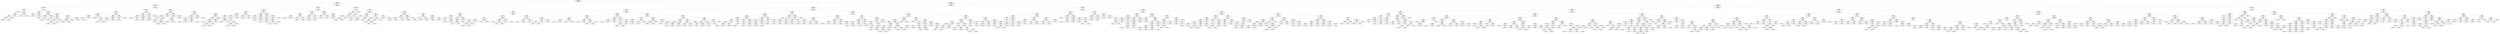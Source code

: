digraph Tree {
node [shape=box] ;
0 [label="X[14] <= 0.1667\nentropy = 4.6993\nsamples = 12000\nvalue = [475, 476, 455, 467, 459, 485, 472, 440, 460, 444\n452, 480, 485, 479, 421, 475, 479, 453, 412, 464\n461, 465, 449, 470, 482, 440]"] ;
1 [label="X[12] <= 0.1667\nentropy = 3.9179\nsamples = 4208\nvalue = [232, 2, 41, 35, 0, 246, 0, 127, 287, 336, 81, 310\n355, 393, 38, 39, 5, 1, 4, 313, 346, 362, 367, 3\n285, 0]"] ;
0 -> 1 [labeldistance=2.5, labelangle=45, headlabel="True"] ;
2 [label="X[6] <= 0.5667\nentropy = 3.3362\nsamples = 2305\nvalue = [203, 2, 41, 25, 0, 242, 0, 8, 287, 332, 7, 303\n0, 0, 28, 39, 5, 1, 3, 297, 2, 194, 0, 3, 283\n0]"] ;
1 -> 2 ;
3 [label="X[10] <= 0.2333\nentropy = 2.5125\nsamples = 1217\nvalue = [203, 2, 18, 25, 0, 2, 0, 8, 277, 324, 7, 303, 0\n0, 28, 6, 5, 1, 3, 0, 2, 0, 0, 3, 0, 0]"] ;
2 -> 3 ;
4 [label="X[8] <= 0.2333\nentropy = 1.4856\nsamples = 600\nvalue = [203, 0, 0, 1, 0, 0, 0, 0, 0, 91, 0, 303, 0, 0\n0, 0, 0, 1, 0, 0, 0, 0, 0, 1, 0, 0]"] ;
3 -> 4 ;
5 [label="entropy = 0.0\nsamples = 202\nvalue = [202, 0, 0, 0, 0, 0, 0, 0, 0, 0, 0, 0, 0, 0\n0, 0, 0, 0, 0, 0, 0, 0, 0, 0, 0, 0]"] ;
4 -> 5 ;
6 [label="X[9] <= 0.7\nentropy = 0.8731\nsamples = 398\nvalue = [1, 0, 0, 1, 0, 0, 0, 0, 0, 91, 0, 303, 0, 0\n0, 0, 0, 1, 0, 0, 0, 0, 0, 1, 0, 0]"] ;
4 -> 6 ;
7 [label="X[9] <= 0.6333\nentropy = 0.1263\nsamples = 307\nvalue = [1, 0, 0, 1, 0, 0, 0, 0, 0, 1, 0, 303, 0, 0\n0, 0, 0, 1, 0, 0, 0, 0, 0, 0, 0, 0]"] ;
6 -> 7 ;
8 [label="X[8] <= 0.3\nentropy = 0.032\nsamples = 302\nvalue = [1, 0, 0, 0, 0, 0, 0, 0, 0, 0, 0, 301, 0, 0\n0, 0, 0, 0, 0, 0, 0, 0, 0, 0, 0, 0]"] ;
7 -> 8 ;
9 [label="X[11] <= 0.3667\nentropy = 0.4138\nsamples = 12\nvalue = [1, 0, 0, 0, 0, 0, 0, 0, 0, 0, 0, 11, 0, 0\n0, 0, 0, 0, 0, 0, 0, 0, 0, 0, 0, 0]"] ;
8 -> 9 ;
10 [label="entropy = 0.0\nsamples = 6\nvalue = [0, 0, 0, 0, 0, 0, 0, 0, 0, 0, 0, 6, 0, 0, 0\n0, 0, 0, 0, 0, 0, 0, 0, 0, 0, 0]"] ;
9 -> 10 ;
11 [label="entropy = 0.65\nsamples = 6\nvalue = [1, 0, 0, 0, 0, 0, 0, 0, 0, 0, 0, 5, 0, 0, 0\n0, 0, 0, 0, 0, 0, 0, 0, 0, 0, 0]"] ;
9 -> 11 ;
12 [label="entropy = 0.0\nsamples = 290\nvalue = [0, 0, 0, 0, 0, 0, 0, 0, 0, 0, 0, 290, 0, 0\n0, 0, 0, 0, 0, 0, 0, 0, 0, 0, 0, 0]"] ;
8 -> 12 ;
13 [label="entropy = 1.9219\nsamples = 5\nvalue = [0, 0, 0, 1, 0, 0, 0, 0, 0, 1, 0, 2, 0, 0, 0\n0, 0, 1, 0, 0, 0, 0, 0, 0, 0, 0]"] ;
7 -> 13 ;
14 [label="X[5] <= 0.6333\nentropy = 0.0873\nsamples = 91\nvalue = [0, 0, 0, 0, 0, 0, 0, 0, 0, 90, 0, 0, 0, 0\n0, 0, 0, 0, 0, 0, 0, 0, 0, 1, 0, 0]"] ;
6 -> 14 ;
15 [label="entropy = 0.65\nsamples = 6\nvalue = [0, 0, 0, 0, 0, 0, 0, 0, 0, 5, 0, 0, 0, 0, 0\n0, 0, 0, 0, 0, 0, 0, 0, 1, 0, 0]"] ;
14 -> 15 ;
16 [label="entropy = 0.0\nsamples = 85\nvalue = [0, 0, 0, 0, 0, 0, 0, 0, 0, 85, 0, 0, 0, 0\n0, 0, 0, 0, 0, 0, 0, 0, 0, 0, 0, 0]"] ;
14 -> 16 ;
17 [label="X[13] <= 0.5\nentropy = 2.0032\nsamples = 617\nvalue = [0, 2, 18, 24, 0, 2, 0, 8, 277, 233, 7, 0, 0\n0, 28, 6, 5, 0, 3, 0, 2, 0, 0, 2, 0, 0]"] ;
3 -> 17 ;
18 [label="X[7] <= 0.0333\nentropy = 0.2198\nsamples = 234\nvalue = [0, 0, 0, 0, 0, 0, 0, 0, 5, 227, 2, 0, 0, 0\n0, 0, 0, 0, 0, 0, 0, 0, 0, 0, 0, 0]"] ;
17 -> 18 ;
19 [label="entropy = 0.8631\nsamples = 7\nvalue = [0, 0, 0, 0, 0, 0, 0, 0, 5, 2, 0, 0, 0, 0, 0\n0, 0, 0, 0, 0, 0, 0, 0, 0, 0, 0]"] ;
18 -> 19 ;
20 [label="X[5] <= 0.4333\nentropy = 0.0728\nsamples = 227\nvalue = [0, 0, 0, 0, 0, 0, 0, 0, 0, 225, 2, 0, 0, 0\n0, 0, 0, 0, 0, 0, 0, 0, 0, 0, 0, 0]"] ;
18 -> 20 ;
21 [label="entropy = 0.8631\nsamples = 7\nvalue = [0, 0, 0, 0, 0, 0, 0, 0, 0, 5, 2, 0, 0, 0, 0\n0, 0, 0, 0, 0, 0, 0, 0, 0, 0, 0]"] ;
20 -> 21 ;
22 [label="entropy = 0.0\nsamples = 220\nvalue = [0, 0, 0, 0, 0, 0, 0, 0, 0, 220, 0, 0, 0, 0\n0, 0, 0, 0, 0, 0, 0, 0, 0, 0, 0, 0]"] ;
20 -> 22 ;
23 [label="X[12] <= 0.0333\nentropy = 1.7653\nsamples = 383\nvalue = [0, 2, 18, 24, 0, 2, 0, 8, 272, 6, 5, 0, 0, 0\n28, 6, 5, 0, 3, 0, 2, 0, 0, 2, 0, 0]"] ;
17 -> 23 ;
24 [label="X[10] <= 0.3667\nentropy = 0.0623\nsamples = 274\nvalue = [0, 0, 0, 0, 0, 0, 0, 0, 272, 2, 0, 0, 0, 0\n0, 0, 0, 0, 0, 0, 0, 0, 0, 0, 0, 0]"] ;
23 -> 24 ;
25 [label="X[6] <= 0.4333\nentropy = 0.684\nsamples = 11\nvalue = [0, 0, 0, 0, 0, 0, 0, 0, 9, 2, 0, 0, 0, 0, 0\n0, 0, 0, 0, 0, 0, 0, 0, 0, 0, 0]"] ;
24 -> 25 ;
26 [label="entropy = 0.0\nsamples = 6\nvalue = [0, 0, 0, 0, 0, 0, 0, 0, 6, 0, 0, 0, 0, 0, 0\n0, 0, 0, 0, 0, 0, 0, 0, 0, 0, 0]"] ;
25 -> 26 ;
27 [label="entropy = 0.971\nsamples = 5\nvalue = [0, 0, 0, 0, 0, 0, 0, 0, 3, 2, 0, 0, 0, 0, 0\n0, 0, 0, 0, 0, 0, 0, 0, 0, 0, 0]"] ;
25 -> 27 ;
28 [label="entropy = 0.0\nsamples = 263\nvalue = [0, 0, 0, 0, 0, 0, 0, 0, 263, 0, 0, 0, 0, 0\n0, 0, 0, 0, 0, 0, 0, 0, 0, 0, 0, 0]"] ;
24 -> 28 ;
29 [label="X[8] <= 0.3\nentropy = 3.0692\nsamples = 109\nvalue = [0, 2, 18, 24, 0, 2, 0, 8, 0, 4, 5, 0, 0, 0\n28, 6, 5, 0, 3, 0, 2, 0, 0, 2, 0, 0]"] ;
23 -> 29 ;
30 [label="X[8] <= 0.1667\nentropy = 2.3192\nsamples = 56\nvalue = [0, 0, 0, 2, 0, 0, 0, 8, 0, 0, 5, 0, 0, 0\n28, 3, 5, 0, 3, 0, 2, 0, 0, 0, 0, 0]"] ;
29 -> 30 ;
31 [label="X[14] <= 0.0667\nentropy = 1.4772\nsamples = 16\nvalue = [0, 0, 0, 0, 0, 0, 0, 8, 0, 0, 5, 0, 0, 0, 0\n0, 3, 0, 0, 0, 0, 0, 0, 0, 0, 0]"] ;
30 -> 31 ;
32 [label="entropy = 0.0\nsamples = 8\nvalue = [0, 0, 0, 0, 0, 0, 0, 8, 0, 0, 0, 0, 0, 0, 0\n0, 0, 0, 0, 0, 0, 0, 0, 0, 0, 0]"] ;
31 -> 32 ;
33 [label="entropy = 0.9544\nsamples = 8\nvalue = [0, 0, 0, 0, 0, 0, 0, 0, 0, 0, 5, 0, 0, 0, 0\n0, 3, 0, 0, 0, 0, 0, 0, 0, 0, 0]"] ;
31 -> 33 ;
34 [label="X[13] <= 0.5667\nentropy = 1.569\nsamples = 40\nvalue = [0, 0, 0, 2, 0, 0, 0, 0, 0, 0, 0, 0, 0, 0\n28, 3, 2, 0, 3, 0, 2, 0, 0, 0, 0, 0]"] ;
30 -> 34 ;
35 [label="X[0] <= 0.1\nentropy = 0.5476\nsamples = 31\nvalue = [0, 0, 0, 2, 0, 0, 0, 0, 0, 0, 0, 0, 0, 0\n28, 0, 1, 0, 0, 0, 0, 0, 0, 0, 0, 0]"] ;
34 -> 35 ;
36 [label="X[8] <= 0.2333\nentropy = 0.9913\nsamples = 13\nvalue = [0, 0, 0, 2, 0, 0, 0, 0, 0, 0, 0, 0, 0, 0\n10, 0, 1, 0, 0, 0, 0, 0, 0, 0, 0, 0]"] ;
35 -> 36 ;
37 [label="entropy = 0.7219\nsamples = 5\nvalue = [0, 0, 0, 0, 0, 0, 0, 0, 0, 0, 0, 0, 0, 0, 4\n0, 1, 0, 0, 0, 0, 0, 0, 0, 0, 0]"] ;
36 -> 37 ;
38 [label="entropy = 0.8113\nsamples = 8\nvalue = [0, 0, 0, 2, 0, 0, 0, 0, 0, 0, 0, 0, 0, 0, 6\n0, 0, 0, 0, 0, 0, 0, 0, 0, 0, 0]"] ;
36 -> 38 ;
39 [label="entropy = 0.0\nsamples = 18\nvalue = [0, 0, 0, 0, 0, 0, 0, 0, 0, 0, 0, 0, 0, 0\n18, 0, 0, 0, 0, 0, 0, 0, 0, 0, 0, 0]"] ;
35 -> 39 ;
40 [label="entropy = 1.8911\nsamples = 9\nvalue = [0, 0, 0, 0, 0, 0, 0, 0, 0, 0, 0, 0, 0, 0, 0\n3, 1, 0, 3, 0, 2, 0, 0, 0, 0, 0]"] ;
34 -> 40 ;
41 [label="X[10] <= 0.4333\nentropy = 2.1068\nsamples = 53\nvalue = [0, 2, 18, 22, 0, 2, 0, 0, 0, 4, 0, 0, 0, 0\n0, 3, 0, 0, 0, 0, 0, 0, 0, 2, 0, 0]"] ;
29 -> 41 ;
42 [label="X[9] <= 0.7667\nentropy = 1.5637\nsamples = 33\nvalue = [0, 2, 0, 22, 0, 2, 0, 0, 0, 4, 0, 0, 0, 0\n0, 3, 0, 0, 0, 0, 0, 0, 0, 0, 0, 0]"] ;
41 -> 42 ;
43 [label="X[7] <= 0.2333\nentropy = 0.4138\nsamples = 24\nvalue = [0, 2, 0, 22, 0, 0, 0, 0, 0, 0, 0, 0, 0, 0\n0, 0, 0, 0, 0, 0, 0, 0, 0, 0, 0, 0]"] ;
42 -> 43 ;
44 [label="entropy = 0.971\nsamples = 5\nvalue = [0, 2, 0, 3, 0, 0, 0, 0, 0, 0, 0, 0, 0, 0, 0\n0, 0, 0, 0, 0, 0, 0, 0, 0, 0, 0]"] ;
43 -> 44 ;
45 [label="entropy = 0.0\nsamples = 19\nvalue = [0, 0, 0, 19, 0, 0, 0, 0, 0, 0, 0, 0, 0, 0\n0, 0, 0, 0, 0, 0, 0, 0, 0, 0, 0, 0]"] ;
43 -> 45 ;
46 [label="entropy = 1.5305\nsamples = 9\nvalue = [0, 0, 0, 0, 0, 2, 0, 0, 0, 4, 0, 0, 0, 0, 0\n3, 0, 0, 0, 0, 0, 0, 0, 0, 0, 0]"] ;
42 -> 46 ;
47 [label="X[5] <= 0.3\nentropy = 0.469\nsamples = 20\nvalue = [0, 0, 18, 0, 0, 0, 0, 0, 0, 0, 0, 0, 0, 0\n0, 0, 0, 0, 0, 0, 0, 0, 0, 2, 0, 0]"] ;
41 -> 47 ;
48 [label="entropy = 0.0\nsamples = 15\nvalue = [0, 0, 15, 0, 0, 0, 0, 0, 0, 0, 0, 0, 0, 0\n0, 0, 0, 0, 0, 0, 0, 0, 0, 0, 0, 0]"] ;
47 -> 48 ;
49 [label="entropy = 0.971\nsamples = 5\nvalue = [0, 0, 3, 0, 0, 0, 0, 0, 0, 0, 0, 0, 0, 0, 0\n0, 0, 0, 0, 0, 0, 0, 0, 2, 0, 0]"] ;
47 -> 49 ;
50 [label="X[9] <= 0.7\nentropy = 2.3261\nsamples = 1088\nvalue = [0, 0, 23, 0, 0, 240, 0, 0, 10, 8, 0, 0, 0, 0\n0, 33, 0, 0, 0, 297, 0, 194, 0, 0, 283, 0]"] ;
2 -> 50 ;
51 [label="X[8] <= 0.3\nentropy = 1.6736\nsamples = 599\nvalue = [0, 0, 0, 0, 0, 3, 0, 0, 0, 0, 0, 0, 0, 0, 0\n5, 0, 0, 0, 200, 0, 175, 0, 0, 216, 0]"] ;
50 -> 51 ;
52 [label="X[12] <= 0.1\nentropy = 1.4263\nsamples = 337\nvalue = [0, 0, 0, 0, 0, 2, 0, 0, 0, 0, 0, 0, 0, 0, 0\n5, 0, 0, 0, 24, 0, 175, 0, 0, 131, 0]"] ;
51 -> 52 ;
53 [label="X[13] <= 0.6333\nentropy = 1.0337\nsamples = 137\nvalue = [0, 0, 0, 0, 0, 2, 0, 0, 0, 0, 0, 0, 0, 0, 0\n5, 0, 0, 0, 23, 0, 1, 0, 0, 106, 0]"] ;
52 -> 53 ;
54 [label="X[10] <= 0.6333\nentropy = 0.8059\nsamples = 28\nvalue = [0, 0, 0, 0, 0, 1, 0, 0, 0, 0, 0, 0, 0, 0, 0\n4, 0, 0, 0, 23, 0, 0, 0, 0, 0, 0]"] ;
53 -> 54 ;
55 [label="entropy = 0.7219\nsamples = 5\nvalue = [0, 0, 0, 0, 0, 1, 0, 0, 0, 0, 0, 0, 0, 0, 0\n4, 0, 0, 0, 0, 0, 0, 0, 0, 0, 0]"] ;
54 -> 55 ;
56 [label="entropy = 0.0\nsamples = 23\nvalue = [0, 0, 0, 0, 0, 0, 0, 0, 0, 0, 0, 0, 0, 0, 0\n0, 0, 0, 0, 23, 0, 0, 0, 0, 0, 0]"] ;
54 -> 56 ;
57 [label="X[11] <= 0.5\nentropy = 0.2254\nsamples = 109\nvalue = [0, 0, 0, 0, 0, 1, 0, 0, 0, 0, 0, 0, 0, 0, 0\n1, 0, 0, 0, 0, 0, 1, 0, 0, 106, 0]"] ;
53 -> 57 ;
58 [label="entropy = 1.9219\nsamples = 5\nvalue = [0, 0, 0, 0, 0, 1, 0, 0, 0, 0, 0, 0, 0, 0, 0\n1, 0, 0, 0, 0, 0, 1, 0, 0, 2, 0]"] ;
57 -> 58 ;
59 [label="entropy = 0.0\nsamples = 104\nvalue = [0, 0, 0, 0, 0, 0, 0, 0, 0, 0, 0, 0, 0, 0, 0\n0, 0, 0, 0, 0, 0, 0, 0, 0, 104, 0]"] ;
57 -> 59 ;
60 [label="X[10] <= 0.8333\nentropy = 0.588\nsamples = 200\nvalue = [0, 0, 0, 0, 0, 0, 0, 0, 0, 0, 0, 0, 0, 0, 0\n0, 0, 0, 0, 1, 0, 174, 0, 0, 25, 0]"] ;
52 -> 60 ;
61 [label="X[6] <= 0.7\nentropy = 0.2444\nsamples = 169\nvalue = [0, 0, 0, 0, 0, 0, 0, 0, 0, 0, 0, 0, 0, 0, 0\n0, 0, 0, 0, 1, 0, 163, 0, 0, 5, 0]"] ;
60 -> 61 ;
62 [label="X[6] <= 0.6333\nentropy = 0.5525\nsamples = 39\nvalue = [0, 0, 0, 0, 0, 0, 0, 0, 0, 0, 0, 0, 0, 0, 0\n0, 0, 0, 0, 0, 0, 34, 0, 0, 5, 0]"] ;
61 -> 62 ;
63 [label="X[13] <= 0.7\nentropy = 0.1914\nsamples = 34\nvalue = [0, 0, 0, 0, 0, 0, 0, 0, 0, 0, 0, 0, 0, 0, 0\n0, 0, 0, 0, 0, 0, 33, 0, 0, 1, 0]"] ;
62 -> 63 ;
64 [label="entropy = 0.0\nsamples = 24\nvalue = [0, 0, 0, 0, 0, 0, 0, 0, 0, 0, 0, 0, 0, 0, 0\n0, 0, 0, 0, 0, 0, 24, 0, 0, 0, 0]"] ;
63 -> 64 ;
65 [label="entropy = 0.469\nsamples = 10\nvalue = [0, 0, 0, 0, 0, 0, 0, 0, 0, 0, 0, 0, 0, 0, 0\n0, 0, 0, 0, 0, 0, 9, 0, 0, 1, 0]"] ;
63 -> 65 ;
66 [label="entropy = 0.7219\nsamples = 5\nvalue = [0, 0, 0, 0, 0, 0, 0, 0, 0, 0, 0, 0, 0, 0, 0\n0, 0, 0, 0, 0, 0, 1, 0, 0, 4, 0]"] ;
62 -> 66 ;
67 [label="X[2] <= 0.1667\nentropy = 0.0651\nsamples = 130\nvalue = [0, 0, 0, 0, 0, 0, 0, 0, 0, 0, 0, 0, 0, 0, 0\n0, 0, 0, 0, 1, 0, 129, 0, 0, 0, 0]"] ;
61 -> 67 ;
68 [label="entropy = 0.7219\nsamples = 5\nvalue = [0, 0, 0, 0, 0, 0, 0, 0, 0, 0, 0, 0, 0, 0, 0\n0, 0, 0, 0, 1, 0, 4, 0, 0, 0, 0]"] ;
67 -> 68 ;
69 [label="entropy = 0.0\nsamples = 125\nvalue = [0, 0, 0, 0, 0, 0, 0, 0, 0, 0, 0, 0, 0, 0, 0\n0, 0, 0, 0, 0, 0, 125, 0, 0, 0, 0]"] ;
67 -> 69 ;
70 [label="X[13] <= 0.7\nentropy = 0.9383\nsamples = 31\nvalue = [0, 0, 0, 0, 0, 0, 0, 0, 0, 0, 0, 0, 0, 0, 0\n0, 0, 0, 0, 0, 0, 11, 0, 0, 20, 0]"] ;
60 -> 70 ;
71 [label="entropy = 0.0\nsamples = 11\nvalue = [0, 0, 0, 0, 0, 0, 0, 0, 0, 0, 0, 0, 0, 0, 0\n0, 0, 0, 0, 0, 0, 11, 0, 0, 0, 0]"] ;
70 -> 71 ;
72 [label="entropy = 0.0\nsamples = 20\nvalue = [0, 0, 0, 0, 0, 0, 0, 0, 0, 0, 0, 0, 0, 0, 0\n0, 0, 0, 0, 0, 0, 0, 0, 0, 20, 0]"] ;
70 -> 72 ;
73 [label="X[14] <= 0.1\nentropy = 0.9431\nsamples = 262\nvalue = [0, 0, 0, 0, 0, 1, 0, 0, 0, 0, 0, 0, 0, 0, 0\n0, 0, 0, 0, 176, 0, 0, 0, 0, 85, 0]"] ;
51 -> 73 ;
74 [label="X[6] <= 0.7\nentropy = 0.4316\nsamples = 192\nvalue = [0, 0, 0, 0, 0, 0, 0, 0, 0, 0, 0, 0, 0, 0, 0\n0, 0, 0, 0, 175, 0, 0, 0, 0, 17, 0]"] ;
73 -> 74 ;
75 [label="X[8] <= 0.4333\nentropy = 0.6194\nsamples = 13\nvalue = [0, 0, 0, 0, 0, 0, 0, 0, 0, 0, 0, 0, 0, 0, 0\n0, 0, 0, 0, 2, 0, 0, 0, 0, 11, 0]"] ;
74 -> 75 ;
76 [label="entropy = 0.0\nsamples = 8\nvalue = [0, 0, 0, 0, 0, 0, 0, 0, 0, 0, 0, 0, 0, 0, 0\n0, 0, 0, 0, 0, 0, 0, 0, 0, 8, 0]"] ;
75 -> 76 ;
77 [label="entropy = 0.971\nsamples = 5\nvalue = [0, 0, 0, 0, 0, 0, 0, 0, 0, 0, 0, 0, 0, 0, 0\n0, 0, 0, 0, 2, 0, 0, 0, 0, 3, 0]"] ;
75 -> 77 ;
78 [label="X[0] <= 0.1\nentropy = 0.2117\nsamples = 179\nvalue = [0, 0, 0, 0, 0, 0, 0, 0, 0, 0, 0, 0, 0, 0, 0\n0, 0, 0, 0, 173, 0, 0, 0, 0, 6, 0]"] ;
74 -> 78 ;
79 [label="X[6] <= 0.7667\nentropy = 1.0\nsamples = 10\nvalue = [0, 0, 0, 0, 0, 0, 0, 0, 0, 0, 0, 0, 0, 0, 0\n0, 0, 0, 0, 5, 0, 0, 0, 0, 5, 0]"] ;
78 -> 79 ;
80 [label="entropy = 0.0\nsamples = 5\nvalue = [0, 0, 0, 0, 0, 0, 0, 0, 0, 0, 0, 0, 0, 0, 0\n0, 0, 0, 0, 0, 0, 0, 0, 0, 5, 0]"] ;
79 -> 80 ;
81 [label="entropy = 0.0\nsamples = 5\nvalue = [0, 0, 0, 0, 0, 0, 0, 0, 0, 0, 0, 0, 0, 0, 0\n0, 0, 0, 0, 5, 0, 0, 0, 0, 0, 0]"] ;
79 -> 81 ;
82 [label="X[9] <= 0.3\nentropy = 0.0523\nsamples = 169\nvalue = [0, 0, 0, 0, 0, 0, 0, 0, 0, 0, 0, 0, 0, 0, 0\n0, 0, 0, 0, 168, 0, 0, 0, 0, 1, 0]"] ;
78 -> 82 ;
83 [label="entropy = 0.65\nsamples = 6\nvalue = [0, 0, 0, 0, 0, 0, 0, 0, 0, 0, 0, 0, 0, 0, 0\n0, 0, 0, 0, 5, 0, 0, 0, 0, 1, 0]"] ;
82 -> 83 ;
84 [label="entropy = 0.0\nsamples = 163\nvalue = [0, 0, 0, 0, 0, 0, 0, 0, 0, 0, 0, 0, 0, 0, 0\n0, 0, 0, 0, 163, 0, 0, 0, 0, 0, 0]"] ;
82 -> 84 ;
85 [label="X[10] <= 0.7\nentropy = 0.2157\nsamples = 70\nvalue = [0, 0, 0, 0, 0, 1, 0, 0, 0, 0, 0, 0, 0, 0, 0\n0, 0, 0, 0, 1, 0, 0, 0, 0, 68, 0]"] ;
73 -> 85 ;
86 [label="entropy = 1.371\nsamples = 5\nvalue = [0, 0, 0, 0, 0, 1, 0, 0, 0, 0, 0, 0, 0, 0, 0\n0, 0, 0, 0, 1, 0, 0, 0, 0, 3, 0]"] ;
85 -> 86 ;
87 [label="entropy = 0.0\nsamples = 65\nvalue = [0, 0, 0, 0, 0, 0, 0, 0, 0, 0, 0, 0, 0, 0, 0\n0, 0, 0, 0, 0, 0, 0, 0, 0, 65, 0]"] ;
85 -> 87 ;
88 [label="X[15] <= 0.3667\nentropy = 2.1999\nsamples = 489\nvalue = [0, 0, 23, 0, 0, 237, 0, 0, 10, 8, 0, 0, 0, 0\n0, 28, 0, 0, 0, 97, 0, 19, 0, 0, 67, 0]"] ;
50 -> 88 ;
89 [label="X[10] <= 0.6333\nentropy = 1.4062\nsamples = 178\nvalue = [0, 0, 0, 0, 0, 26, 0, 0, 0, 0, 0, 0, 0, 0\n0, 0, 0, 0, 0, 97, 0, 0, 0, 0, 55, 0]"] ;
88 -> 89 ;
90 [label="X[9] <= 0.8333\nentropy = 0.4762\nsamples = 88\nvalue = [0, 0, 0, 0, 0, 9, 0, 0, 0, 0, 0, 0, 0, 0, 0\n0, 0, 0, 0, 79, 0, 0, 0, 0, 0, 0]"] ;
89 -> 90 ;
91 [label="X[8] <= 0.3\nentropy = 0.2264\nsamples = 82\nvalue = [0, 0, 0, 0, 0, 3, 0, 0, 0, 0, 0, 0, 0, 0, 0\n0, 0, 0, 0, 79, 0, 0, 0, 0, 0, 0]"] ;
90 -> 91 ;
92 [label="entropy = 1.0\nsamples = 6\nvalue = [0, 0, 0, 0, 0, 3, 0, 0, 0, 0, 0, 0, 0, 0, 0\n0, 0, 0, 0, 3, 0, 0, 0, 0, 0, 0]"] ;
91 -> 92 ;
93 [label="entropy = 0.0\nsamples = 76\nvalue = [0, 0, 0, 0, 0, 0, 0, 0, 0, 0, 0, 0, 0, 0, 0\n0, 0, 0, 0, 76, 0, 0, 0, 0, 0, 0]"] ;
91 -> 93 ;
94 [label="entropy = 0.0\nsamples = 6\nvalue = [0, 0, 0, 0, 0, 6, 0, 0, 0, 0, 0, 0, 0, 0, 0\n0, 0, 0, 0, 0, 0, 0, 0, 0, 0, 0]"] ;
90 -> 94 ;
95 [label="X[13] <= 0.6333\nentropy = 1.3527\nsamples = 90\nvalue = [0, 0, 0, 0, 0, 17, 0, 0, 0, 0, 0, 0, 0, 0\n0, 0, 0, 0, 0, 18, 0, 0, 0, 0, 55, 0]"] ;
89 -> 95 ;
96 [label="entropy = 0.0\nsamples = 13\nvalue = [0, 0, 0, 0, 0, 13, 0, 0, 0, 0, 0, 0, 0, 0\n0, 0, 0, 0, 0, 0, 0, 0, 0, 0, 0, 0]"] ;
95 -> 96 ;
97 [label="X[10] <= 0.7\nentropy = 1.0586\nsamples = 77\nvalue = [0, 0, 0, 0, 0, 4, 0, 0, 0, 0, 0, 0, 0, 0, 0\n0, 0, 0, 0, 18, 0, 0, 0, 0, 55, 0]"] ;
95 -> 97 ;
98 [label="X[3] <= 0.3\nentropy = 1.3341\nsamples = 45\nvalue = [0, 0, 0, 0, 0, 4, 0, 0, 0, 0, 0, 0, 0, 0, 0\n0, 0, 0, 0, 18, 0, 0, 0, 0, 23, 0]"] ;
97 -> 98 ;
99 [label="X[14] <= 0.1\nentropy = 0.6052\nsamples = 27\nvalue = [0, 0, 0, 0, 0, 0, 0, 0, 0, 0, 0, 0, 0, 0, 0\n0, 0, 0, 0, 4, 0, 0, 0, 0, 23, 0]"] ;
98 -> 99 ;
100 [label="entropy = 0.9852\nsamples = 7\nvalue = [0, 0, 0, 0, 0, 0, 0, 0, 0, 0, 0, 0, 0, 0, 0\n0, 0, 0, 0, 3, 0, 0, 0, 0, 4, 0]"] ;
99 -> 100 ;
101 [label="X[0] <= 0.2333\nentropy = 0.2864\nsamples = 20\nvalue = [0, 0, 0, 0, 0, 0, 0, 0, 0, 0, 0, 0, 0, 0, 0\n0, 0, 0, 0, 1, 0, 0, 0, 0, 19, 0]"] ;
99 -> 101 ;
102 [label="entropy = 0.0\nsamples = 15\nvalue = [0, 0, 0, 0, 0, 0, 0, 0, 0, 0, 0, 0, 0, 0, 0\n0, 0, 0, 0, 0, 0, 0, 0, 0, 15, 0]"] ;
101 -> 102 ;
103 [label="entropy = 0.7219\nsamples = 5\nvalue = [0, 0, 0, 0, 0, 0, 0, 0, 0, 0, 0, 0, 0, 0, 0\n0, 0, 0, 0, 1, 0, 0, 0, 0, 4, 0]"] ;
101 -> 103 ;
104 [label="X[13] <= 0.7\nentropy = 0.7642\nsamples = 18\nvalue = [0, 0, 0, 0, 0, 4, 0, 0, 0, 0, 0, 0, 0, 0, 0\n0, 0, 0, 0, 14, 0, 0, 0, 0, 0, 0]"] ;
98 -> 104 ;
105 [label="entropy = 0.9852\nsamples = 7\nvalue = [0, 0, 0, 0, 0, 4, 0, 0, 0, 0, 0, 0, 0, 0, 0\n0, 0, 0, 0, 3, 0, 0, 0, 0, 0, 0]"] ;
104 -> 105 ;
106 [label="entropy = 0.0\nsamples = 11\nvalue = [0, 0, 0, 0, 0, 0, 0, 0, 0, 0, 0, 0, 0, 0, 0\n0, 0, 0, 0, 11, 0, 0, 0, 0, 0, 0]"] ;
104 -> 106 ;
107 [label="entropy = 0.0\nsamples = 32\nvalue = [0, 0, 0, 0, 0, 0, 0, 0, 0, 0, 0, 0, 0, 0, 0\n0, 0, 0, 0, 0, 0, 0, 0, 0, 32, 0]"] ;
97 -> 107 ;
108 [label="X[6] <= 0.6333\nentropy = 1.6932\nsamples = 311\nvalue = [0, 0, 23, 0, 0, 211, 0, 0, 10, 8, 0, 0, 0, 0\n0, 28, 0, 0, 0, 0, 0, 19, 0, 0, 12, 0]"] ;
88 -> 108 ;
109 [label="X[10] <= 0.5\nentropy = 2.3203\nsamples = 68\nvalue = [0, 0, 20, 0, 0, 17, 0, 0, 10, 8, 0, 0, 0, 0\n0, 12, 0, 0, 0, 0, 0, 0, 0, 0, 1, 0]"] ;
108 -> 109 ;
110 [label="X[7] <= 0.0333\nentropy = 1.9284\nsamples = 46\nvalue = [0, 0, 0, 0, 0, 17, 0, 0, 10, 7, 0, 0, 0, 0\n0, 12, 0, 0, 0, 0, 0, 0, 0, 0, 0, 0]"] ;
109 -> 110 ;
111 [label="entropy = 0.0\nsamples = 10\nvalue = [0, 0, 0, 0, 0, 0, 0, 0, 10, 0, 0, 0, 0, 0\n0, 0, 0, 0, 0, 0, 0, 0, 0, 0, 0, 0]"] ;
110 -> 111 ;
112 [label="X[11] <= 0.3\nentropy = 1.4989\nsamples = 36\nvalue = [0, 0, 0, 0, 0, 17, 0, 0, 0, 7, 0, 0, 0, 0\n0, 12, 0, 0, 0, 0, 0, 0, 0, 0, 0, 0]"] ;
110 -> 112 ;
113 [label="X[13] <= 0.6333\nentropy = 0.3912\nsamples = 13\nvalue = [0, 0, 0, 0, 0, 1, 0, 0, 0, 0, 0, 0, 0, 0, 0\n12, 0, 0, 0, 0, 0, 0, 0, 0, 0, 0]"] ;
112 -> 113 ;
114 [label="entropy = 0.65\nsamples = 6\nvalue = [0, 0, 0, 0, 0, 1, 0, 0, 0, 0, 0, 0, 0, 0, 0\n5, 0, 0, 0, 0, 0, 0, 0, 0, 0, 0]"] ;
113 -> 114 ;
115 [label="entropy = 0.0\nsamples = 7\nvalue = [0, 0, 0, 0, 0, 0, 0, 0, 0, 0, 0, 0, 0, 0, 0\n7, 0, 0, 0, 0, 0, 0, 0, 0, 0, 0]"] ;
113 -> 115 ;
116 [label="X[13] <= 0.5667\nentropy = 0.8865\nsamples = 23\nvalue = [0, 0, 0, 0, 0, 16, 0, 0, 0, 7, 0, 0, 0, 0\n0, 0, 0, 0, 0, 0, 0, 0, 0, 0, 0, 0]"] ;
112 -> 116 ;
117 [label="entropy = 0.0\nsamples = 7\nvalue = [0, 0, 0, 0, 0, 0, 0, 0, 0, 7, 0, 0, 0, 0, 0\n0, 0, 0, 0, 0, 0, 0, 0, 0, 0, 0]"] ;
116 -> 117 ;
118 [label="entropy = 0.0\nsamples = 16\nvalue = [0, 0, 0, 0, 0, 16, 0, 0, 0, 0, 0, 0, 0, 0\n0, 0, 0, 0, 0, 0, 0, 0, 0, 0, 0, 0]"] ;
116 -> 118 ;
119 [label="X[7] <= 0.3\nentropy = 0.5304\nsamples = 22\nvalue = [0, 0, 20, 0, 0, 0, 0, 0, 0, 1, 0, 0, 0, 0\n0, 0, 0, 0, 0, 0, 0, 0, 0, 0, 1, 0]"] ;
109 -> 119 ;
120 [label="entropy = 1.371\nsamples = 5\nvalue = [0, 0, 3, 0, 0, 0, 0, 0, 0, 1, 0, 0, 0, 0, 0\n0, 0, 0, 0, 0, 0, 0, 0, 0, 1, 0]"] ;
119 -> 120 ;
121 [label="entropy = 0.0\nsamples = 17\nvalue = [0, 0, 17, 0, 0, 0, 0, 0, 0, 0, 0, 0, 0, 0\n0, 0, 0, 0, 0, 0, 0, 0, 0, 0, 0, 0]"] ;
119 -> 121 ;
122 [label="X[13] <= 0.7\nentropy = 1.0857\nsamples = 243\nvalue = [0, 0, 3, 0, 0, 194, 0, 0, 0, 0, 0, 0, 0, 0\n0, 16, 0, 0, 0, 0, 0, 19, 0, 0, 11, 0]"] ;
108 -> 122 ;
123 [label="X[15] <= 0.5\nentropy = 0.7938\nsamples = 227\nvalue = [0, 0, 3, 0, 0, 194, 0, 0, 0, 0, 0, 0, 0, 0\n0, 16, 0, 0, 0, 0, 0, 14, 0, 0, 0, 0]"] ;
122 -> 123 ;
124 [label="X[12] <= 0.1\nentropy = 0.375\nsamples = 184\nvalue = [0, 0, 3, 0, 0, 174, 0, 0, 0, 0, 0, 0, 0, 0\n0, 1, 0, 0, 0, 0, 0, 6, 0, 0, 0, 0]"] ;
123 -> 124 ;
125 [label="X[10] <= 0.4333\nentropy = 0.1149\nsamples = 151\nvalue = [0, 0, 1, 0, 0, 149, 0, 0, 0, 0, 0, 0, 0, 0\n0, 1, 0, 0, 0, 0, 0, 0, 0, 0, 0, 0]"] ;
124 -> 125 ;
126 [label="entropy = 0.5917\nsamples = 7\nvalue = [0, 0, 0, 0, 0, 6, 0, 0, 0, 0, 0, 0, 0, 0, 0\n1, 0, 0, 0, 0, 0, 0, 0, 0, 0, 0]"] ;
125 -> 126 ;
127 [label="X[2] <= 0.1667\nentropy = 0.0598\nsamples = 144\nvalue = [0, 0, 1, 0, 0, 143, 0, 0, 0, 0, 0, 0, 0, 0\n0, 0, 0, 0, 0, 0, 0, 0, 0, 0, 0, 0]"] ;
125 -> 127 ;
128 [label="X[1] <= 0.0333\nentropy = 0.3712\nsamples = 14\nvalue = [0, 0, 1, 0, 0, 13, 0, 0, 0, 0, 0, 0, 0, 0\n0, 0, 0, 0, 0, 0, 0, 0, 0, 0, 0, 0]"] ;
127 -> 128 ;
129 [label="entropy = 0.0\nsamples = 8\nvalue = [0, 0, 0, 0, 0, 8, 0, 0, 0, 0, 0, 0, 0, 0, 0\n0, 0, 0, 0, 0, 0, 0, 0, 0, 0, 0]"] ;
128 -> 129 ;
130 [label="entropy = 0.65\nsamples = 6\nvalue = [0, 0, 1, 0, 0, 5, 0, 0, 0, 0, 0, 0, 0, 0, 0\n0, 0, 0, 0, 0, 0, 0, 0, 0, 0, 0]"] ;
128 -> 130 ;
131 [label="entropy = 0.0\nsamples = 130\nvalue = [0, 0, 0, 0, 0, 130, 0, 0, 0, 0, 0, 0, 0, 0\n0, 0, 0, 0, 0, 0, 0, 0, 0, 0, 0, 0]"] ;
127 -> 131 ;
132 [label="X[11] <= 0.4333\nentropy = 0.9957\nsamples = 33\nvalue = [0, 0, 2, 0, 0, 25, 0, 0, 0, 0, 0, 0, 0, 0\n0, 0, 0, 0, 0, 0, 0, 6, 0, 0, 0, 0]"] ;
124 -> 132 ;
133 [label="entropy = 0.0\nsamples = 25\nvalue = [0, 0, 0, 0, 0, 25, 0, 0, 0, 0, 0, 0, 0, 0\n0, 0, 0, 0, 0, 0, 0, 0, 0, 0, 0, 0]"] ;
132 -> 133 ;
134 [label="entropy = 0.8113\nsamples = 8\nvalue = [0, 0, 2, 0, 0, 0, 0, 0, 0, 0, 0, 0, 0, 0, 0\n0, 0, 0, 0, 0, 0, 6, 0, 0, 0, 0]"] ;
132 -> 134 ;
135 [label="X[10] <= 0.6667\nentropy = 1.4951\nsamples = 43\nvalue = [0, 0, 0, 0, 0, 20, 0, 0, 0, 0, 0, 0, 0, 0\n0, 15, 0, 0, 0, 0, 0, 8, 0, 0, 0, 0]"] ;
123 -> 135 ;
136 [label="X[11] <= 0.2333\nentropy = 0.9852\nsamples = 35\nvalue = [0, 0, 0, 0, 0, 20, 0, 0, 0, 0, 0, 0, 0, 0\n0, 15, 0, 0, 0, 0, 0, 0, 0, 0, 0, 0]"] ;
135 -> 136 ;
137 [label="entropy = 0.0\nsamples = 12\nvalue = [0, 0, 0, 0, 0, 0, 0, 0, 0, 0, 0, 0, 0, 0, 0\n12, 0, 0, 0, 0, 0, 0, 0, 0, 0, 0]"] ;
136 -> 137 ;
138 [label="X[11] <= 0.3\nentropy = 0.5586\nsamples = 23\nvalue = [0, 0, 0, 0, 0, 20, 0, 0, 0, 0, 0, 0, 0, 0\n0, 3, 0, 0, 0, 0, 0, 0, 0, 0, 0, 0]"] ;
136 -> 138 ;
139 [label="X[2] <= 0.2333\nentropy = 0.8454\nsamples = 11\nvalue = [0, 0, 0, 0, 0, 8, 0, 0, 0, 0, 0, 0, 0, 0, 0\n3, 0, 0, 0, 0, 0, 0, 0, 0, 0, 0]"] ;
138 -> 139 ;
140 [label="entropy = 0.971\nsamples = 5\nvalue = [0, 0, 0, 0, 0, 3, 0, 0, 0, 0, 0, 0, 0, 0, 0\n2, 0, 0, 0, 0, 0, 0, 0, 0, 0, 0]"] ;
139 -> 140 ;
141 [label="entropy = 0.65\nsamples = 6\nvalue = [0, 0, 0, 0, 0, 5, 0, 0, 0, 0, 0, 0, 0, 0, 0\n1, 0, 0, 0, 0, 0, 0, 0, 0, 0, 0]"] ;
139 -> 141 ;
142 [label="entropy = 0.0\nsamples = 12\nvalue = [0, 0, 0, 0, 0, 12, 0, 0, 0, 0, 0, 0, 0, 0\n0, 0, 0, 0, 0, 0, 0, 0, 0, 0, 0, 0]"] ;
138 -> 142 ;
143 [label="entropy = 0.0\nsamples = 8\nvalue = [0, 0, 0, 0, 0, 0, 0, 0, 0, 0, 0, 0, 0, 0, 0\n0, 0, 0, 0, 0, 0, 8, 0, 0, 0, 0]"] ;
135 -> 143 ;
144 [label="X[8] <= 0.3\nentropy = 0.896\nsamples = 16\nvalue = [0, 0, 0, 0, 0, 0, 0, 0, 0, 0, 0, 0, 0, 0, 0\n0, 0, 0, 0, 0, 0, 5, 0, 0, 11, 0]"] ;
122 -> 144 ;
145 [label="entropy = 0.0\nsamples = 5\nvalue = [0, 0, 0, 0, 0, 0, 0, 0, 0, 0, 0, 0, 0, 0, 0\n0, 0, 0, 0, 0, 0, 5, 0, 0, 0, 0]"] ;
144 -> 145 ;
146 [label="entropy = 0.0\nsamples = 11\nvalue = [0, 0, 0, 0, 0, 0, 0, 0, 0, 0, 0, 0, 0, 0, 0\n0, 0, 0, 0, 0, 0, 0, 0, 0, 11, 0]"] ;
144 -> 146 ;
147 [label="X[12] <= 0.3\nentropy = 2.88\nsamples = 1903\nvalue = [29, 0, 0, 10, 0, 4, 0, 119, 0, 4, 74, 7, 355\n393, 10, 0, 0, 0, 1, 16, 344, 168, 367, 0, 2, 0]"] ;
1 -> 147 ;
148 [label="X[13] <= 0.5667\nentropy = 2.6109\nsamples = 796\nvalue = [29, 0, 0, 10, 0, 3, 0, 119, 0, 4, 74, 7, 1\n50, 10, 0, 0, 0, 1, 16, 313, 155, 2, 0, 2, 0]"] ;
147 -> 148 ;
149 [label="X[5] <= 0.4333\nentropy = 2.5201\nsamples = 302\nvalue = [29, 0, 0, 10, 0, 0, 0, 111, 0, 4, 74, 7, 1\n41, 10, 0, 0, 0, 0, 0, 15, 0, 0, 0, 0, 0]"] ;
148 -> 149 ;
150 [label="X[11] <= 0.5667\nentropy = 1.2042\nsamples = 90\nvalue = [1, 0, 0, 0, 0, 0, 0, 1, 0, 0, 72, 7, 1, 4\n2, 0, 0, 0, 0, 0, 2, 0, 0, 0, 0, 0]"] ;
149 -> 150 ;
151 [label="X[10] <= 0.3333\nentropy = 1.9301\nsamples = 15\nvalue = [1, 0, 0, 0, 0, 0, 0, 0, 0, 0, 0, 7, 0, 4, 2\n0, 0, 0, 0, 0, 1, 0, 0, 0, 0, 0]"] ;
150 -> 151 ;
152 [label="entropy = 0.5436\nsamples = 8\nvalue = [1, 0, 0, 0, 0, 0, 0, 0, 0, 0, 0, 7, 0, 0, 0\n0, 0, 0, 0, 0, 0, 0, 0, 0, 0, 0]"] ;
151 -> 152 ;
153 [label="entropy = 1.3788\nsamples = 7\nvalue = [0, 0, 0, 0, 0, 0, 0, 0, 0, 0, 0, 0, 0, 4, 2\n0, 0, 0, 0, 0, 1, 0, 0, 0, 0, 0]"] ;
151 -> 153 ;
154 [label="X[10] <= 0.5667\nentropy = 0.3057\nsamples = 75\nvalue = [0, 0, 0, 0, 0, 0, 0, 1, 0, 0, 72, 0, 1, 0\n0, 0, 0, 0, 0, 0, 1, 0, 0, 0, 0, 0]"] ;
150 -> 154 ;
155 [label="X[11] <= 0.6333\nentropy = 0.108\nsamples = 70\nvalue = [0, 0, 0, 0, 0, 0, 0, 0, 0, 0, 69, 0, 0, 0\n0, 0, 0, 0, 0, 0, 1, 0, 0, 0, 0, 0]"] ;
154 -> 155 ;
156 [label="entropy = 0.7219\nsamples = 5\nvalue = [0, 0, 0, 0, 0, 0, 0, 0, 0, 0, 4, 0, 0, 0, 0\n0, 0, 0, 0, 0, 1, 0, 0, 0, 0, 0]"] ;
155 -> 156 ;
157 [label="entropy = 0.0\nsamples = 65\nvalue = [0, 0, 0, 0, 0, 0, 0, 0, 0, 0, 65, 0, 0, 0\n0, 0, 0, 0, 0, 0, 0, 0, 0, 0, 0, 0]"] ;
155 -> 157 ;
158 [label="entropy = 1.371\nsamples = 5\nvalue = [0, 0, 0, 0, 0, 0, 0, 1, 0, 0, 3, 0, 1, 0, 0\n0, 0, 0, 0, 0, 0, 0, 0, 0, 0, 0]"] ;
154 -> 158 ;
159 [label="X[12] <= 0.2333\nentropy = 2.1212\nsamples = 212\nvalue = [28, 0, 0, 10, 0, 0, 0, 110, 0, 4, 2, 0, 0, 37\n8, 0, 0, 0, 0, 0, 13, 0, 0, 0, 0, 0]"] ;
149 -> 159 ;
160 [label="X[13] <= 0.5\nentropy = 1.5412\nsamples = 160\nvalue = [26, 0, 0, 8, 0, 0, 0, 110, 0, 2, 2, 0, 0, 1\n8, 0, 0, 0, 0, 0, 3, 0, 0, 0, 0, 0]"] ;
159 -> 160 ;
161 [label="X[9] <= 0.6333\nentropy = 0.6747\nsamples = 30\nvalue = [26, 0, 0, 3, 0, 0, 0, 1, 0, 0, 0, 0, 0, 0\n0, 0, 0, 0, 0, 0, 0, 0, 0, 0, 0, 0]"] ;
160 -> 161 ;
162 [label="entropy = 0.0\nsamples = 25\nvalue = [25, 0, 0, 0, 0, 0, 0, 0, 0, 0, 0, 0, 0, 0\n0, 0, 0, 0, 0, 0, 0, 0, 0, 0, 0, 0]"] ;
161 -> 162 ;
163 [label="entropy = 1.371\nsamples = 5\nvalue = [1, 0, 0, 3, 0, 0, 0, 1, 0, 0, 0, 0, 0, 0, 0\n0, 0, 0, 0, 0, 0, 0, 0, 0, 0, 0]"] ;
161 -> 163 ;
164 [label="X[8] <= 0.1667\nentropy = 1.0062\nsamples = 130\nvalue = [0, 0, 0, 5, 0, 0, 0, 109, 0, 2, 2, 0, 0, 1\n8, 0, 0, 0, 0, 0, 3, 0, 0, 0, 0, 0]"] ;
160 -> 164 ;
165 [label="X[1] <= 0.0333\nentropy = 0.0843\nsamples = 95\nvalue = [0, 0, 0, 0, 0, 0, 0, 94, 0, 0, 0, 0, 0, 1\n0, 0, 0, 0, 0, 0, 0, 0, 0, 0, 0, 0]"] ;
164 -> 165 ;
166 [label="entropy = 0.65\nsamples = 6\nvalue = [0, 0, 0, 0, 0, 0, 0, 5, 0, 0, 0, 0, 0, 1, 0\n0, 0, 0, 0, 0, 0, 0, 0, 0, 0, 0]"] ;
165 -> 166 ;
167 [label="entropy = 0.0\nsamples = 89\nvalue = [0, 0, 0, 0, 0, 0, 0, 89, 0, 0, 0, 0, 0, 0\n0, 0, 0, 0, 0, 0, 0, 0, 0, 0, 0, 0]"] ;
165 -> 167 ;
168 [label="X[1] <= 0.3\nentropy = 2.1873\nsamples = 35\nvalue = [0, 0, 0, 5, 0, 0, 0, 15, 0, 2, 2, 0, 0, 0\n8, 0, 0, 0, 0, 0, 3, 0, 0, 0, 0, 0]"] ;
164 -> 168 ;
169 [label="X[8] <= 0.3667\nentropy = 0.5226\nsamples = 17\nvalue = [0, 0, 0, 0, 0, 0, 0, 15, 0, 0, 2, 0, 0, 0\n0, 0, 0, 0, 0, 0, 0, 0, 0, 0, 0, 0]"] ;
168 -> 169 ;
170 [label="entropy = 0.0\nsamples = 12\nvalue = [0, 0, 0, 0, 0, 0, 0, 12, 0, 0, 0, 0, 0, 0\n0, 0, 0, 0, 0, 0, 0, 0, 0, 0, 0, 0]"] ;
169 -> 170 ;
171 [label="entropy = 0.971\nsamples = 5\nvalue = [0, 0, 0, 0, 0, 0, 0, 3, 0, 0, 2, 0, 0, 0, 0\n0, 0, 0, 0, 0, 0, 0, 0, 0, 0, 0]"] ;
169 -> 171 ;
172 [label="X[8] <= 0.3\nentropy = 1.8163\nsamples = 18\nvalue = [0, 0, 0, 5, 0, 0, 0, 0, 0, 2, 0, 0, 0, 0, 8\n0, 0, 0, 0, 0, 3, 0, 0, 0, 0, 0]"] ;
168 -> 172 ;
173 [label="X[3] <= 0.3\nentropy = 0.8454\nsamples = 11\nvalue = [0, 0, 0, 0, 0, 0, 0, 0, 0, 0, 0, 0, 0, 0, 8\n0, 0, 0, 0, 0, 3, 0, 0, 0, 0, 0]"] ;
172 -> 173 ;
174 [label="entropy = 0.65\nsamples = 6\nvalue = [0, 0, 0, 0, 0, 0, 0, 0, 0, 0, 0, 0, 0, 0, 5\n0, 0, 0, 0, 0, 1, 0, 0, 0, 0, 0]"] ;
173 -> 174 ;
175 [label="entropy = 0.971\nsamples = 5\nvalue = [0, 0, 0, 0, 0, 0, 0, 0, 0, 0, 0, 0, 0, 0, 3\n0, 0, 0, 0, 0, 2, 0, 0, 0, 0, 0]"] ;
173 -> 175 ;
176 [label="entropy = 0.8631\nsamples = 7\nvalue = [0, 0, 0, 5, 0, 0, 0, 0, 0, 2, 0, 0, 0, 0, 0\n0, 0, 0, 0, 0, 0, 0, 0, 0, 0, 0]"] ;
172 -> 176 ;
177 [label="X[2] <= 0.2333\nentropy = 1.367\nsamples = 52\nvalue = [2, 0, 0, 2, 0, 0, 0, 0, 0, 2, 0, 0, 0, 36\n0, 0, 0, 0, 0, 0, 10, 0, 0, 0, 0, 0]"] ;
159 -> 177 ;
178 [label="entropy = 0.0\nsamples = 36\nvalue = [0, 0, 0, 0, 0, 0, 0, 0, 0, 0, 0, 0, 0, 36\n0, 0, 0, 0, 0, 0, 0, 0, 0, 0, 0, 0]"] ;
177 -> 178 ;
179 [label="X[10] <= 0.3667\nentropy = 1.5488\nsamples = 16\nvalue = [2, 0, 0, 2, 0, 0, 0, 0, 0, 2, 0, 0, 0, 0, 0\n0, 0, 0, 0, 0, 10, 0, 0, 0, 0, 0]"] ;
177 -> 179 ;
180 [label="entropy = 1.585\nsamples = 6\nvalue = [2, 0, 0, 2, 0, 0, 0, 0, 0, 2, 0, 0, 0, 0, 0\n0, 0, 0, 0, 0, 0, 0, 0, 0, 0, 0]"] ;
179 -> 180 ;
181 [label="entropy = 0.0\nsamples = 10\nvalue = [0, 0, 0, 0, 0, 0, 0, 0, 0, 0, 0, 0, 0, 0, 0\n0, 0, 0, 0, 0, 10, 0, 0, 0, 0, 0]"] ;
179 -> 181 ;
182 [label="X[7] <= 0.3\nentropy = 1.4536\nsamples = 494\nvalue = [0, 0, 0, 0, 0, 3, 0, 8, 0, 0, 0, 0, 0, 9, 0\n0, 0, 0, 1, 16, 298, 155, 2, 0, 2, 0]"] ;
148 -> 182 ;
183 [label="X[8] <= 0.3\nentropy = 1.2303\nsamples = 170\nvalue = [0, 0, 0, 0, 0, 2, 0, 2, 0, 0, 0, 0, 0, 4, 0\n0, 0, 0, 1, 12, 11, 135, 2, 0, 1, 0]"] ;
182 -> 183 ;
184 [label="X[10] <= 0.5667\nentropy = 0.4855\nsamples = 140\nvalue = [0, 0, 0, 0, 0, 1, 0, 0, 0, 0, 0, 0, 0, 3, 0\n0, 0, 0, 1, 0, 2, 131, 2, 0, 0, 0]"] ;
183 -> 184 ;
185 [label="X[7] <= 0.2333\nentropy = 2.5219\nsamples = 10\nvalue = [0, 0, 0, 0, 0, 1, 0, 0, 0, 0, 0, 0, 0, 2, 0\n0, 0, 0, 1, 0, 2, 2, 2, 0, 0, 0]"] ;
184 -> 185 ;
186 [label="entropy = 1.5219\nsamples = 5\nvalue = [0, 0, 0, 0, 0, 1, 0, 0, 0, 0, 0, 0, 0, 2, 0\n0, 0, 0, 0, 0, 0, 0, 2, 0, 0, 0]"] ;
185 -> 186 ;
187 [label="entropy = 1.5219\nsamples = 5\nvalue = [0, 0, 0, 0, 0, 0, 0, 0, 0, 0, 0, 0, 0, 0, 0\n0, 0, 0, 1, 0, 2, 2, 0, 0, 0, 0]"] ;
185 -> 187 ;
188 [label="X[11] <= 0.5667\nentropy = 0.0651\nsamples = 130\nvalue = [0, 0, 0, 0, 0, 0, 0, 0, 0, 0, 0, 0, 0, 1, 0\n0, 0, 0, 0, 0, 0, 129, 0, 0, 0, 0]"] ;
184 -> 188 ;
189 [label="entropy = 0.0\nsamples = 116\nvalue = [0, 0, 0, 0, 0, 0, 0, 0, 0, 0, 0, 0, 0, 0, 0\n0, 0, 0, 0, 0, 0, 116, 0, 0, 0, 0]"] ;
188 -> 189 ;
190 [label="X[6] <= 0.7667\nentropy = 0.3712\nsamples = 14\nvalue = [0, 0, 0, 0, 0, 0, 0, 0, 0, 0, 0, 0, 0, 1, 0\n0, 0, 0, 0, 0, 0, 13, 0, 0, 0, 0]"] ;
188 -> 190 ;
191 [label="entropy = 0.7219\nsamples = 5\nvalue = [0, 0, 0, 0, 0, 0, 0, 0, 0, 0, 0, 0, 0, 1, 0\n0, 0, 0, 0, 0, 0, 4, 0, 0, 0, 0]"] ;
190 -> 191 ;
192 [label="entropy = 0.0\nsamples = 9\nvalue = [0, 0, 0, 0, 0, 0, 0, 0, 0, 0, 0, 0, 0, 0, 0\n0, 0, 0, 0, 0, 0, 9, 0, 0, 0, 0]"] ;
190 -> 192 ;
193 [label="X[13] <= 0.7\nentropy = 2.1886\nsamples = 30\nvalue = [0, 0, 0, 0, 0, 1, 0, 2, 0, 0, 0, 0, 0, 1, 0\n0, 0, 0, 0, 12, 9, 4, 0, 0, 1, 0]"] ;
183 -> 193 ;
194 [label="X[1] <= 0.5667\nentropy = 2.0294\nsamples = 18\nvalue = [0, 0, 0, 0, 0, 1, 0, 2, 0, 0, 0, 0, 0, 1, 0\n0, 0, 0, 0, 0, 9, 4, 0, 0, 1, 0]"] ;
193 -> 194 ;
195 [label="X[10] <= 0.5667\nentropy = 1.0409\nsamples = 12\nvalue = [0, 0, 0, 0, 0, 0, 0, 2, 0, 0, 0, 0, 0, 1, 0\n0, 0, 0, 0, 0, 9, 0, 0, 0, 0, 0]"] ;
194 -> 195 ;
196 [label="entropy = 1.4591\nsamples = 6\nvalue = [0, 0, 0, 0, 0, 0, 0, 2, 0, 0, 0, 0, 0, 1, 0\n0, 0, 0, 0, 0, 3, 0, 0, 0, 0, 0]"] ;
195 -> 196 ;
197 [label="entropy = 0.0\nsamples = 6\nvalue = [0, 0, 0, 0, 0, 0, 0, 0, 0, 0, 0, 0, 0, 0, 0\n0, 0, 0, 0, 0, 6, 0, 0, 0, 0, 0]"] ;
195 -> 197 ;
198 [label="entropy = 1.2516\nsamples = 6\nvalue = [0, 0, 0, 0, 0, 1, 0, 0, 0, 0, 0, 0, 0, 0, 0\n0, 0, 0, 0, 0, 0, 4, 0, 0, 1, 0]"] ;
194 -> 198 ;
199 [label="entropy = 0.0\nsamples = 12\nvalue = [0, 0, 0, 0, 0, 0, 0, 0, 0, 0, 0, 0, 0, 0, 0\n0, 0, 0, 0, 12, 0, 0, 0, 0, 0, 0]"] ;
193 -> 199 ;
200 [label="X[8] <= 0.2333\nentropy = 0.7322\nsamples = 324\nvalue = [0, 0, 0, 0, 0, 1, 0, 6, 0, 0, 0, 0, 0, 5, 0\n0, 0, 0, 0, 4, 287, 20, 0, 0, 1, 0]"] ;
182 -> 200 ;
201 [label="X[7] <= 0.5667\nentropy = 1.105\nsamples = 19\nvalue = [0, 0, 0, 0, 0, 0, 0, 5, 0, 0, 0, 0, 0, 1, 0\n0, 0, 0, 0, 0, 0, 13, 0, 0, 0, 0]"] ;
200 -> 201 ;
202 [label="X[0] <= 0.3\nentropy = 0.3712\nsamples = 14\nvalue = [0, 0, 0, 0, 0, 0, 0, 0, 0, 0, 0, 0, 0, 1, 0\n0, 0, 0, 0, 0, 0, 13, 0, 0, 0, 0]"] ;
201 -> 202 ;
203 [label="entropy = 0.0\nsamples = 9\nvalue = [0, 0, 0, 0, 0, 0, 0, 0, 0, 0, 0, 0, 0, 0, 0\n0, 0, 0, 0, 0, 0, 9, 0, 0, 0, 0]"] ;
202 -> 203 ;
204 [label="entropy = 0.7219\nsamples = 5\nvalue = [0, 0, 0, 0, 0, 0, 0, 0, 0, 0, 0, 0, 0, 1, 0\n0, 0, 0, 0, 0, 0, 4, 0, 0, 0, 0]"] ;
202 -> 204 ;
205 [label="entropy = 0.0\nsamples = 5\nvalue = [0, 0, 0, 0, 0, 0, 0, 5, 0, 0, 0, 0, 0, 0, 0\n0, 0, 0, 0, 0, 0, 0, 0, 0, 0, 0]"] ;
201 -> 205 ;
206 [label="X[6] <= 0.7\nentropy = 0.4527\nsamples = 305\nvalue = [0, 0, 0, 0, 0, 1, 0, 1, 0, 0, 0, 0, 0, 4, 0\n0, 0, 0, 0, 4, 287, 7, 0, 0, 1, 0]"] ;
200 -> 206 ;
207 [label="X[10] <= 0.5\nentropy = 0.1697\nsamples = 293\nvalue = [0, 0, 0, 0, 0, 0, 0, 1, 0, 0, 0, 0, 0, 4, 0\n0, 0, 0, 0, 0, 287, 0, 0, 0, 1, 0]"] ;
206 -> 207 ;
208 [label="entropy = 1.3788\nsamples = 7\nvalue = [0, 0, 0, 0, 0, 0, 0, 1, 0, 0, 0, 0, 0, 4, 0\n0, 0, 0, 0, 0, 2, 0, 0, 0, 0, 0]"] ;
207 -> 208 ;
209 [label="X[11] <= 0.5\nentropy = 0.0336\nsamples = 286\nvalue = [0, 0, 0, 0, 0, 0, 0, 0, 0, 0, 0, 0, 0, 0, 0\n0, 0, 0, 0, 0, 285, 0, 0, 0, 1, 0]"] ;
207 -> 209 ;
210 [label="entropy = 0.5917\nsamples = 7\nvalue = [0, 0, 0, 0, 0, 0, 0, 0, 0, 0, 0, 0, 0, 0, 0\n0, 0, 0, 0, 0, 6, 0, 0, 0, 1, 0]"] ;
209 -> 210 ;
211 [label="entropy = 0.0\nsamples = 279\nvalue = [0, 0, 0, 0, 0, 0, 0, 0, 0, 0, 0, 0, 0, 0, 0\n0, 0, 0, 0, 0, 279, 0, 0, 0, 0, 0]"] ;
209 -> 211 ;
212 [label="X[5] <= 0.3\nentropy = 1.2807\nsamples = 12\nvalue = [0, 0, 0, 0, 0, 1, 0, 0, 0, 0, 0, 0, 0, 0, 0\n0, 0, 0, 0, 4, 0, 7, 0, 0, 0, 0]"] ;
206 -> 212 ;
213 [label="entropy = 0.0\nsamples = 7\nvalue = [0, 0, 0, 0, 0, 0, 0, 0, 0, 0, 0, 0, 0, 0, 0\n0, 0, 0, 0, 0, 0, 7, 0, 0, 0, 0]"] ;
212 -> 213 ;
214 [label="entropy = 0.7219\nsamples = 5\nvalue = [0, 0, 0, 0, 0, 1, 0, 0, 0, 0, 0, 0, 0, 0, 0\n0, 0, 0, 0, 4, 0, 0, 0, 0, 0, 0]"] ;
212 -> 214 ;
215 [label="X[13] <= 0.4333\nentropy = 1.8064\nsamples = 1107\nvalue = [0, 0, 0, 0, 0, 1, 0, 0, 0, 0, 0, 0, 354, 343\n0, 0, 0, 0, 0, 0, 31, 13, 365, 0, 0, 0]"] ;
147 -> 215 ;
216 [label="X[1] <= 0.9\nentropy = 0.106\nsamples = 324\nvalue = [0, 0, 0, 0, 0, 0, 0, 0, 0, 0, 0, 0, 320, 1\n0, 0, 0, 0, 0, 0, 3, 0, 0, 0, 0, 0]"] ;
215 -> 216 ;
217 [label="X[12] <= 0.3667\nentropy = 0.0307\nsamples = 318\nvalue = [0, 0, 0, 0, 0, 0, 0, 0, 0, 0, 0, 0, 317, 0\n0, 0, 0, 0, 0, 0, 1, 0, 0, 0, 0, 0]"] ;
216 -> 217 ;
218 [label="X[8] <= 0.2333\nentropy = 0.3095\nsamples = 18\nvalue = [0, 0, 0, 0, 0, 0, 0, 0, 0, 0, 0, 0, 17, 0\n0, 0, 0, 0, 0, 0, 1, 0, 0, 0, 0, 0]"] ;
217 -> 218 ;
219 [label="entropy = 0.0\nsamples = 13\nvalue = [0, 0, 0, 0, 0, 0, 0, 0, 0, 0, 0, 0, 13, 0\n0, 0, 0, 0, 0, 0, 0, 0, 0, 0, 0, 0]"] ;
218 -> 219 ;
220 [label="entropy = 0.7219\nsamples = 5\nvalue = [0, 0, 0, 0, 0, 0, 0, 0, 0, 0, 0, 0, 4, 0, 0\n0, 0, 0, 0, 0, 1, 0, 0, 0, 0, 0]"] ;
218 -> 220 ;
221 [label="entropy = 0.0\nsamples = 300\nvalue = [0, 0, 0, 0, 0, 0, 0, 0, 0, 0, 0, 0, 300, 0\n0, 0, 0, 0, 0, 0, 0, 0, 0, 0, 0, 0]"] ;
217 -> 221 ;
222 [label="entropy = 1.4591\nsamples = 6\nvalue = [0, 0, 0, 0, 0, 0, 0, 0, 0, 0, 0, 0, 3, 1, 0\n0, 0, 0, 0, 0, 2, 0, 0, 0, 0, 0]"] ;
216 -> 222 ;
223 [label="X[10] <= 0.5\nentropy = 1.514\nsamples = 783\nvalue = [0, 0, 0, 0, 0, 1, 0, 0, 0, 0, 0, 0, 34, 342\n0, 0, 0, 0, 0, 0, 28, 13, 365, 0, 0, 0]"] ;
215 -> 223 ;
224 [label="X[12] <= 0.4333\nentropy = 0.9085\nsamples = 351\nvalue = [0, 0, 0, 0, 0, 0, 0, 0, 0, 0, 0, 0, 28, 294\n0, 0, 0, 0, 0, 0, 12, 2, 15, 0, 0, 0]"] ;
223 -> 224 ;
225 [label="X[6] <= 0.3667\nentropy = 0.3697\nsamples = 302\nvalue = [0, 0, 0, 0, 0, 0, 0, 0, 0, 0, 0, 0, 1, 287\n0, 0, 0, 0, 0, 0, 6, 2, 6, 0, 0, 0]"] ;
224 -> 225 ;
226 [label="entropy = 1.6645\nsamples = 7\nvalue = [0, 0, 0, 0, 0, 0, 0, 0, 0, 0, 0, 0, 1, 1, 0\n0, 0, 0, 0, 0, 4, 0, 1, 0, 0, 0]"] ;
225 -> 226 ;
227 [label="X[13] <= 0.6333\nentropy = 0.2407\nsamples = 295\nvalue = [0, 0, 0, 0, 0, 0, 0, 0, 0, 0, 0, 0, 0, 286\n0, 0, 0, 0, 0, 0, 2, 2, 5, 0, 0, 0]"] ;
225 -> 227 ;
228 [label="X[4] <= 0.3667\nentropy = 0.0357\nsamples = 266\nvalue = [0, 0, 0, 0, 0, 0, 0, 0, 0, 0, 0, 0, 0, 265\n0, 0, 0, 0, 0, 0, 1, 0, 0, 0, 0, 0]"] ;
227 -> 228 ;
229 [label="entropy = 0.0\nsamples = 257\nvalue = [0, 0, 0, 0, 0, 0, 0, 0, 0, 0, 0, 0, 0, 257\n0, 0, 0, 0, 0, 0, 0, 0, 0, 0, 0, 0]"] ;
228 -> 229 ;
230 [label="entropy = 0.5033\nsamples = 9\nvalue = [0, 0, 0, 0, 0, 0, 0, 0, 0, 0, 0, 0, 0, 8, 0\n0, 0, 0, 0, 0, 1, 0, 0, 0, 0, 0]"] ;
228 -> 230 ;
231 [label="X[8] <= 0.1667\nentropy = 1.208\nsamples = 29\nvalue = [0, 0, 0, 0, 0, 0, 0, 0, 0, 0, 0, 0, 0, 21\n0, 0, 0, 0, 0, 0, 1, 2, 5, 0, 0, 0]"] ;
227 -> 231 ;
232 [label="entropy = 0.0\nsamples = 5\nvalue = [0, 0, 0, 0, 0, 0, 0, 0, 0, 0, 0, 0, 0, 0, 0\n0, 0, 0, 0, 0, 0, 0, 5, 0, 0, 0]"] ;
231 -> 232 ;
233 [label="X[8] <= 0.3\nentropy = 0.6584\nsamples = 24\nvalue = [0, 0, 0, 0, 0, 0, 0, 0, 0, 0, 0, 0, 0, 21\n0, 0, 0, 0, 0, 0, 1, 2, 0, 0, 0, 0]"] ;
231 -> 233 ;
234 [label="entropy = 0.9183\nsamples = 6\nvalue = [0, 0, 0, 0, 0, 0, 0, 0, 0, 0, 0, 0, 0, 4, 0\n0, 0, 0, 0, 0, 0, 2, 0, 0, 0, 0]"] ;
233 -> 234 ;
235 [label="X[6] <= 0.5667\nentropy = 0.3095\nsamples = 18\nvalue = [0, 0, 0, 0, 0, 0, 0, 0, 0, 0, 0, 0, 0, 17\n0, 0, 0, 0, 0, 0, 1, 0, 0, 0, 0, 0]"] ;
233 -> 235 ;
236 [label="entropy = 0.65\nsamples = 6\nvalue = [0, 0, 0, 0, 0, 0, 0, 0, 0, 0, 0, 0, 0, 5, 0\n0, 0, 0, 0, 0, 1, 0, 0, 0, 0, 0]"] ;
235 -> 236 ;
237 [label="entropy = 0.0\nsamples = 12\nvalue = [0, 0, 0, 0, 0, 0, 0, 0, 0, 0, 0, 0, 0, 12\n0, 0, 0, 0, 0, 0, 0, 0, 0, 0, 0, 0]"] ;
235 -> 237 ;
238 [label="X[12] <= 0.5\nentropy = 1.6949\nsamples = 49\nvalue = [0, 0, 0, 0, 0, 0, 0, 0, 0, 0, 0, 0, 27, 7\n0, 0, 0, 0, 0, 0, 6, 0, 9, 0, 0, 0]"] ;
224 -> 238 ;
239 [label="X[1] <= 0.6333\nentropy = 1.871\nsamples = 19\nvalue = [0, 0, 0, 0, 0, 0, 0, 0, 0, 0, 0, 0, 2, 7, 0\n0, 0, 0, 0, 0, 6, 0, 4, 0, 0, 0]"] ;
238 -> 239 ;
240 [label="X[8] <= 0.2333\nentropy = 1.4591\nsamples = 12\nvalue = [0, 0, 0, 0, 0, 0, 0, 0, 0, 0, 0, 0, 2, 0, 0\n0, 0, 0, 0, 0, 6, 0, 4, 0, 0, 0]"] ;
239 -> 240 ;
241 [label="entropy = 0.9183\nsamples = 6\nvalue = [0, 0, 0, 0, 0, 0, 0, 0, 0, 0, 0, 0, 2, 0, 0\n0, 0, 0, 0, 0, 0, 0, 4, 0, 0, 0]"] ;
240 -> 241 ;
242 [label="entropy = 0.0\nsamples = 6\nvalue = [0, 0, 0, 0, 0, 0, 0, 0, 0, 0, 0, 0, 0, 0, 0\n0, 0, 0, 0, 0, 6, 0, 0, 0, 0, 0]"] ;
240 -> 242 ;
243 [label="entropy = 0.0\nsamples = 7\nvalue = [0, 0, 0, 0, 0, 0, 0, 0, 0, 0, 0, 0, 0, 7, 0\n0, 0, 0, 0, 0, 0, 0, 0, 0, 0, 0]"] ;
239 -> 243 ;
244 [label="X[8] <= 0.2\nentropy = 0.65\nsamples = 30\nvalue = [0, 0, 0, 0, 0, 0, 0, 0, 0, 0, 0, 0, 25, 0\n0, 0, 0, 0, 0, 0, 0, 0, 5, 0, 0, 0]"] ;
238 -> 244 ;
245 [label="entropy = 0.0\nsamples = 5\nvalue = [0, 0, 0, 0, 0, 0, 0, 0, 0, 0, 0, 0, 0, 0, 0\n0, 0, 0, 0, 0, 0, 0, 5, 0, 0, 0]"] ;
244 -> 245 ;
246 [label="entropy = 0.0\nsamples = 25\nvalue = [0, 0, 0, 0, 0, 0, 0, 0, 0, 0, 0, 0, 25, 0\n0, 0, 0, 0, 0, 0, 0, 0, 0, 0, 0, 0]"] ;
244 -> 246 ;
247 [label="X[8] <= 0.2333\nentropy = 1.0152\nsamples = 432\nvalue = [0, 0, 0, 0, 0, 1, 0, 0, 0, 0, 0, 0, 6, 48\n0, 0, 0, 0, 0, 0, 16, 11, 350, 0, 0, 0]"] ;
223 -> 247 ;
248 [label="X[12] <= 0.3667\nentropy = 0.3293\nsamples = 359\nvalue = [0, 0, 0, 0, 0, 1, 0, 0, 0, 0, 0, 0, 1, 5, 0\n0, 0, 0, 0, 0, 0, 9, 343, 0, 0, 0]"] ;
247 -> 248 ;
249 [label="X[3] <= 0.3667\nentropy = 1.4353\nsamples = 36\nvalue = [0, 0, 0, 0, 0, 1, 0, 0, 0, 0, 0, 0, 1, 3, 0\n0, 0, 0, 0, 0, 0, 7, 24, 0, 0, 0]"] ;
248 -> 249 ;
250 [label="X[13] <= 0.6333\nentropy = 0.7076\nsamples = 28\nvalue = [0, 0, 0, 0, 0, 0, 0, 0, 0, 0, 0, 0, 1, 3, 0\n0, 0, 0, 0, 0, 0, 0, 24, 0, 0, 0]"] ;
249 -> 250 ;
251 [label="entropy = 1.4591\nsamples = 6\nvalue = [0, 0, 0, 0, 0, 0, 0, 0, 0, 0, 0, 0, 1, 3, 0\n0, 0, 0, 0, 0, 0, 0, 2, 0, 0, 0]"] ;
250 -> 251 ;
252 [label="entropy = 0.0\nsamples = 22\nvalue = [0, 0, 0, 0, 0, 0, 0, 0, 0, 0, 0, 0, 0, 0, 0\n0, 0, 0, 0, 0, 0, 0, 22, 0, 0, 0]"] ;
250 -> 252 ;
253 [label="entropy = 0.5436\nsamples = 8\nvalue = [0, 0, 0, 0, 0, 1, 0, 0, 0, 0, 0, 0, 0, 0, 0\n0, 0, 0, 0, 0, 0, 7, 0, 0, 0, 0]"] ;
249 -> 253 ;
254 [label="X[10] <= 0.7667\nentropy = 0.1086\nsamples = 323\nvalue = [0, 0, 0, 0, 0, 0, 0, 0, 0, 0, 0, 0, 0, 2, 0\n0, 0, 0, 0, 0, 0, 2, 319, 0, 0, 0]"] ;
248 -> 254 ;
255 [label="X[6] <= 0.7667\nentropy = 0.0552\nsamples = 317\nvalue = [0, 0, 0, 0, 0, 0, 0, 0, 0, 0, 0, 0, 0, 0, 0\n0, 0, 0, 0, 0, 0, 2, 315, 0, 0, 0]"] ;
254 -> 255 ;
256 [label="entropy = 0.0\nsamples = 310\nvalue = [0, 0, 0, 0, 0, 0, 0, 0, 0, 0, 0, 0, 0, 0, 0\n0, 0, 0, 0, 0, 0, 0, 310, 0, 0, 0]"] ;
255 -> 256 ;
257 [label="entropy = 0.8631\nsamples = 7\nvalue = [0, 0, 0, 0, 0, 0, 0, 0, 0, 0, 0, 0, 0, 0, 0\n0, 0, 0, 0, 0, 0, 2, 5, 0, 0, 0]"] ;
255 -> 257 ;
258 [label="entropy = 0.9183\nsamples = 6\nvalue = [0, 0, 0, 0, 0, 0, 0, 0, 0, 0, 0, 0, 0, 2, 0\n0, 0, 0, 0, 0, 0, 0, 4, 0, 0, 0]"] ;
254 -> 258 ;
259 [label="X[9] <= 0.5667\nentropy = 1.6612\nsamples = 73\nvalue = [0, 0, 0, 0, 0, 0, 0, 0, 0, 0, 0, 0, 5, 43\n0, 0, 0, 0, 0, 0, 16, 2, 7, 0, 0, 0]"] ;
247 -> 259 ;
260 [label="X[8] <= 0.3\nentropy = 1.2721\nsamples = 24\nvalue = [0, 0, 0, 0, 0, 0, 0, 0, 0, 0, 0, 0, 0, 1, 0\n0, 0, 0, 0, 0, 16, 1, 6, 0, 0, 0]"] ;
259 -> 260 ;
261 [label="entropy = 0.5917\nsamples = 7\nvalue = [0, 0, 0, 0, 0, 0, 0, 0, 0, 0, 0, 0, 0, 0, 0\n0, 0, 0, 0, 0, 0, 1, 6, 0, 0, 0]"] ;
260 -> 261 ;
262 [label="X[6] <= 0.5667\nentropy = 0.3228\nsamples = 17\nvalue = [0, 0, 0, 0, 0, 0, 0, 0, 0, 0, 0, 0, 0, 1, 0\n0, 0, 0, 0, 0, 16, 0, 0, 0, 0, 0]"] ;
260 -> 262 ;
263 [label="entropy = 0.0\nsamples = 12\nvalue = [0, 0, 0, 0, 0, 0, 0, 0, 0, 0, 0, 0, 0, 0, 0\n0, 0, 0, 0, 0, 12, 0, 0, 0, 0, 0]"] ;
262 -> 263 ;
264 [label="entropy = 0.7219\nsamples = 5\nvalue = [0, 0, 0, 0, 0, 0, 0, 0, 0, 0, 0, 0, 0, 1, 0\n0, 0, 0, 0, 0, 4, 0, 0, 0, 0, 0]"] ;
262 -> 264 ;
265 [label="X[14] <= 0.1\nentropy = 0.7558\nsamples = 49\nvalue = [0, 0, 0, 0, 0, 0, 0, 0, 0, 0, 0, 0, 5, 42\n0, 0, 0, 0, 0, 0, 0, 1, 1, 0, 0, 0]"] ;
259 -> 265 ;
266 [label="X[5] <= 0.2333\nentropy = 0.172\nsamples = 39\nvalue = [0, 0, 0, 0, 0, 0, 0, 0, 0, 0, 0, 0, 0, 38\n0, 0, 0, 0, 0, 0, 0, 1, 0, 0, 0, 0]"] ;
265 -> 266 ;
267 [label="entropy = 0.65\nsamples = 6\nvalue = [0, 0, 0, 0, 0, 0, 0, 0, 0, 0, 0, 0, 0, 5, 0\n0, 0, 0, 0, 0, 0, 1, 0, 0, 0, 0]"] ;
266 -> 267 ;
268 [label="entropy = 0.0\nsamples = 33\nvalue = [0, 0, 0, 0, 0, 0, 0, 0, 0, 0, 0, 0, 0, 33\n0, 0, 0, 0, 0, 0, 0, 0, 0, 0, 0, 0]"] ;
266 -> 268 ;
269 [label="X[6] <= 0.5667\nentropy = 1.361\nsamples = 10\nvalue = [0, 0, 0, 0, 0, 0, 0, 0, 0, 0, 0, 0, 5, 4, 0\n0, 0, 0, 0, 0, 0, 0, 1, 0, 0, 0]"] ;
265 -> 269 ;
270 [label="entropy = 0.0\nsamples = 5\nvalue = [0, 0, 0, 0, 0, 0, 0, 0, 0, 0, 0, 0, 5, 0, 0\n0, 0, 0, 0, 0, 0, 0, 0, 0, 0, 0]"] ;
269 -> 270 ;
271 [label="entropy = 0.7219\nsamples = 5\nvalue = [0, 0, 0, 0, 0, 0, 0, 0, 0, 0, 0, 0, 0, 4, 0\n0, 0, 0, 0, 0, 0, 0, 1, 0, 0, 0]"] ;
269 -> 271 ;
272 [label="X[11] <= 0.5\nentropy = 4.5081\nsamples = 7792\nvalue = [243, 474, 414, 432, 459, 239, 472, 313, 173, 108\n371, 170, 130, 86, 383, 436, 474, 452, 408, 151\n115, 103, 82, 467, 197, 440]"] ;
0 -> 272 [labeldistance=2.5, labelangle=-45, headlabel="False"] ;
273 [label="X[13] <= 0.5667\nentropy = 4.0323\nsamples = 3080\nvalue = [44, 422, 5, 403, 0, 211, 31, 125, 86, 89, 35, 4\n49, 55, 100, 414, 38, 213, 202, 92, 16, 44, 34\n114, 140, 114]"] ;
272 -> 273 ;
274 [label="X[14] <= 0.3\nentropy = 3.6367\nsamples = 1829\nvalue = [36, 382, 1, 360, 0, 36, 19, 95, 55, 65, 29, 2\n39, 34, 71, 9, 30, 207, 165, 18, 14, 0, 6, 71\n3, 82]"] ;
273 -> 274 ;
275 [label="X[13] <= 0.5\nentropy = 3.2188\nsamples = 785\nvalue = [23, 42, 0, 293, 0, 19, 6, 60, 10, 12, 14, 0, 22\n24, 58, 5, 5, 114, 14, 6, 6, 0, 4, 48, 0, 0]"] ;
274 -> 275 ;
276 [label="X[15] <= 0.5\nentropy = 2.9624\nsamples = 264\nvalue = [20, 0, 0, 27, 0, 1, 6, 13, 1, 11, 7, 0, 17\n17, 4, 0, 0, 113, 12, 0, 5, 0, 0, 10, 0, 0]"] ;
275 -> 276 ;
277 [label="X[10] <= 0.2333\nentropy = 3.0392\nsamples = 65\nvalue = [17, 0, 0, 1, 0, 1, 2, 1, 1, 11, 2, 0, 16, 2\n1, 0, 0, 1, 3, 0, 5, 0, 0, 1, 0, 0]"] ;
276 -> 277 ;
278 [label="X[7] <= 0.1667\nentropy = 0.5907\nsamples = 19\nvalue = [17, 0, 0, 0, 0, 0, 0, 1, 0, 0, 0, 0, 0, 0\n1, 0, 0, 0, 0, 0, 0, 0, 0, 0, 0, 0]"] ;
277 -> 278 ;
279 [label="entropy = 0.0\nsamples = 13\nvalue = [13, 0, 0, 0, 0, 0, 0, 0, 0, 0, 0, 0, 0, 0\n0, 0, 0, 0, 0, 0, 0, 0, 0, 0, 0, 0]"] ;
278 -> 279 ;
280 [label="entropy = 1.2516\nsamples = 6\nvalue = [4, 0, 0, 0, 0, 0, 0, 1, 0, 0, 0, 0, 0, 0, 1\n0, 0, 0, 0, 0, 0, 0, 0, 0, 0, 0]"] ;
278 -> 280 ;
281 [label="X[12] <= 0.4333\nentropy = 2.8188\nsamples = 46\nvalue = [0, 0, 0, 1, 0, 1, 2, 0, 1, 11, 2, 0, 16, 2\n0, 0, 0, 1, 3, 0, 5, 0, 0, 1, 0, 0]"] ;
277 -> 281 ;
282 [label="X[9] <= 0.5\nentropy = 2.7746\nsamples = 29\nvalue = [0, 0, 0, 0, 0, 1, 2, 0, 1, 11, 2, 0, 0, 2\n0, 0, 0, 1, 3, 0, 5, 0, 0, 1, 0, 0]"] ;
281 -> 282 ;
283 [label="X[1] <= 0.6333\nentropy = 2.0404\nsamples = 11\nvalue = [0, 0, 0, 0, 0, 0, 2, 0, 1, 0, 0, 0, 0, 2, 0\n0, 0, 1, 0, 0, 5, 0, 0, 0, 0, 0]"] ;
282 -> 283 ;
284 [label="entropy = 1.9219\nsamples = 5\nvalue = [0, 0, 0, 0, 0, 0, 1, 0, 1, 0, 0, 0, 0, 2, 0\n0, 0, 1, 0, 0, 0, 0, 0, 0, 0, 0]"] ;
283 -> 284 ;
285 [label="entropy = 0.65\nsamples = 6\nvalue = [0, 0, 0, 0, 0, 0, 1, 0, 0, 0, 0, 0, 0, 0, 0\n0, 0, 0, 0, 0, 5, 0, 0, 0, 0, 0]"] ;
283 -> 285 ;
286 [label="X[9] <= 0.6333\nentropy = 1.6806\nsamples = 18\nvalue = [0, 0, 0, 0, 0, 1, 0, 0, 0, 11, 2, 0, 0, 0\n0, 0, 0, 0, 3, 0, 0, 0, 0, 1, 0, 0]"] ;
282 -> 286 ;
287 [label="X[6] <= 0.4333\nentropy = 0.6194\nsamples = 13\nvalue = [0, 0, 0, 0, 0, 0, 0, 0, 0, 11, 2, 0, 0, 0\n0, 0, 0, 0, 0, 0, 0, 0, 0, 0, 0, 0]"] ;
286 -> 287 ;
288 [label="entropy = 0.0\nsamples = 7\nvalue = [0, 0, 0, 0, 0, 0, 0, 0, 0, 7, 0, 0, 0, 0, 0\n0, 0, 0, 0, 0, 0, 0, 0, 0, 0, 0]"] ;
287 -> 288 ;
289 [label="entropy = 0.9183\nsamples = 6\nvalue = [0, 0, 0, 0, 0, 0, 0, 0, 0, 4, 2, 0, 0, 0, 0\n0, 0, 0, 0, 0, 0, 0, 0, 0, 0, 0]"] ;
287 -> 289 ;
290 [label="entropy = 1.371\nsamples = 5\nvalue = [0, 0, 0, 0, 0, 1, 0, 0, 0, 0, 0, 0, 0, 0, 0\n0, 0, 0, 3, 0, 0, 0, 0, 1, 0, 0]"] ;
286 -> 290 ;
291 [label="X[2] <= 0.5\nentropy = 0.3228\nsamples = 17\nvalue = [0, 0, 0, 1, 0, 0, 0, 0, 0, 0, 0, 0, 16, 0\n0, 0, 0, 0, 0, 0, 0, 0, 0, 0, 0, 0]"] ;
281 -> 291 ;
292 [label="entropy = 0.0\nsamples = 12\nvalue = [0, 0, 0, 0, 0, 0, 0, 0, 0, 0, 0, 0, 12, 0\n0, 0, 0, 0, 0, 0, 0, 0, 0, 0, 0, 0]"] ;
291 -> 292 ;
293 [label="entropy = 0.7219\nsamples = 5\nvalue = [0, 0, 0, 1, 0, 0, 0, 0, 0, 0, 0, 0, 4, 0, 0\n0, 0, 0, 0, 0, 0, 0, 0, 0, 0, 0]"] ;
291 -> 293 ;
294 [label="X[12] <= 0.2333\nentropy = 2.2475\nsamples = 199\nvalue = [3, 0, 0, 26, 0, 0, 4, 12, 0, 0, 5, 0, 1, 15\n3, 0, 0, 112, 9, 0, 0, 0, 0, 9, 0, 0]"] ;
276 -> 294 ;
295 [label="X[14] <= 0.2333\nentropy = 1.6789\nsamples = 151\nvalue = [3, 0, 0, 9, 0, 0, 0, 4, 0, 0, 0, 0, 0, 12\n2, 0, 0, 105, 9, 0, 0, 0, 0, 7, 0, 0]"] ;
294 -> 295 ;
296 [label="X[7] <= 0.3667\nentropy = 2.1764\nsamples = 57\nvalue = [2, 0, 0, 7, 0, 0, 0, 4, 0, 0, 0, 0, 0, 12\n0, 0, 0, 25, 0, 0, 0, 0, 0, 7, 0, 0]"] ;
295 -> 296 ;
297 [label="X[8] <= 0.5\nentropy = 1.7516\nsamples = 43\nvalue = [2, 0, 0, 6, 0, 0, 0, 3, 0, 0, 0, 0, 0, 0, 0\n0, 0, 25, 0, 0, 0, 0, 0, 7, 0, 0]"] ;
296 -> 297 ;
298 [label="X[15] <= 0.6333\nentropy = 1.3266\nsamples = 36\nvalue = [2, 0, 0, 6, 0, 0, 0, 3, 0, 0, 0, 0, 0, 0, 0\n0, 0, 25, 0, 0, 0, 0, 0, 0, 0, 0]"] ;
297 -> 298 ;
299 [label="X[6] <= 0.4333\nentropy = 1.8654\nsamples = 17\nvalue = [2, 0, 0, 6, 0, 0, 0, 3, 0, 0, 0, 0, 0, 0, 0\n0, 0, 6, 0, 0, 0, 0, 0, 0, 0, 0]"] ;
298 -> 299 ;
300 [label="entropy = 1.2988\nsamples = 8\nvalue = [2, 0, 0, 5, 0, 0, 0, 1, 0, 0, 0, 0, 0, 0, 0\n0, 0, 0, 0, 0, 0, 0, 0, 0, 0, 0]"] ;
299 -> 300 ;
301 [label="entropy = 1.2244\nsamples = 9\nvalue = [0, 0, 0, 1, 0, 0, 0, 2, 0, 0, 0, 0, 0, 0, 0\n0, 0, 6, 0, 0, 0, 0, 0, 0, 0, 0]"] ;
299 -> 301 ;
302 [label="entropy = 0.0\nsamples = 19\nvalue = [0, 0, 0, 0, 0, 0, 0, 0, 0, 0, 0, 0, 0, 0, 0\n0, 0, 19, 0, 0, 0, 0, 0, 0, 0, 0]"] ;
298 -> 302 ;
303 [label="entropy = 0.0\nsamples = 7\nvalue = [0, 0, 0, 0, 0, 0, 0, 0, 0, 0, 0, 0, 0, 0, 0\n0, 0, 0, 0, 0, 0, 0, 0, 7, 0, 0]"] ;
297 -> 303 ;
304 [label="X[8] <= 0.3667\nentropy = 0.7345\nsamples = 14\nvalue = [0, 0, 0, 1, 0, 0, 0, 1, 0, 0, 0, 0, 0, 12\n0, 0, 0, 0, 0, 0, 0, 0, 0, 0, 0, 0]"] ;
296 -> 304 ;
305 [label="entropy = 0.0\nsamples = 9\nvalue = [0, 0, 0, 0, 0, 0, 0, 0, 0, 0, 0, 0, 0, 9, 0\n0, 0, 0, 0, 0, 0, 0, 0, 0, 0, 0]"] ;
304 -> 305 ;
306 [label="entropy = 1.371\nsamples = 5\nvalue = [0, 0, 0, 1, 0, 0, 0, 1, 0, 0, 0, 0, 0, 3, 0\n0, 0, 0, 0, 0, 0, 0, 0, 0, 0, 0]"] ;
304 -> 306 ;
307 [label="X[8] <= 0.4333\nentropy = 0.8282\nsamples = 94\nvalue = [1, 0, 0, 2, 0, 0, 0, 0, 0, 0, 0, 0, 0, 0, 2\n0, 0, 80, 9, 0, 0, 0, 0, 0, 0, 0]"] ;
295 -> 307 ;
308 [label="X[6] <= 0.3667\nentropy = 0.4844\nsamples = 82\nvalue = [1, 0, 0, 0, 0, 0, 0, 0, 0, 0, 0, 0, 0, 0, 2\n0, 0, 76, 3, 0, 0, 0, 0, 0, 0, 0]"] ;
307 -> 308 ;
309 [label="entropy = 1.371\nsamples = 5\nvalue = [1, 0, 0, 0, 0, 0, 0, 0, 0, 0, 0, 0, 0, 0, 1\n0, 0, 0, 3, 0, 0, 0, 0, 0, 0, 0]"] ;
308 -> 309 ;
310 [label="X[0] <= 0.3\nentropy = 0.1\nsamples = 77\nvalue = [0, 0, 0, 0, 0, 0, 0, 0, 0, 0, 0, 0, 0, 0, 1\n0, 0, 76, 0, 0, 0, 0, 0, 0, 0, 0]"] ;
308 -> 310 ;
311 [label="entropy = 0.0\nsamples = 71\nvalue = [0, 0, 0, 0, 0, 0, 0, 0, 0, 0, 0, 0, 0, 0, 0\n0, 0, 71, 0, 0, 0, 0, 0, 0, 0, 0]"] ;
310 -> 311 ;
312 [label="entropy = 0.65\nsamples = 6\nvalue = [0, 0, 0, 0, 0, 0, 0, 0, 0, 0, 0, 0, 0, 0, 1\n0, 0, 5, 0, 0, 0, 0, 0, 0, 0, 0]"] ;
310 -> 312 ;
313 [label="X[12] <= 0.1667\nentropy = 1.4591\nsamples = 12\nvalue = [0, 0, 0, 2, 0, 0, 0, 0, 0, 0, 0, 0, 0, 0, 0\n0, 0, 4, 6, 0, 0, 0, 0, 0, 0, 0]"] ;
307 -> 313 ;
314 [label="entropy = 0.0\nsamples = 6\nvalue = [0, 0, 0, 0, 0, 0, 0, 0, 0, 0, 0, 0, 0, 0, 0\n0, 0, 0, 6, 0, 0, 0, 0, 0, 0, 0]"] ;
313 -> 314 ;
315 [label="entropy = 0.9183\nsamples = 6\nvalue = [0, 0, 0, 2, 0, 0, 0, 0, 0, 0, 0, 0, 0, 0, 0\n0, 0, 4, 0, 0, 0, 0, 0, 0, 0, 0]"] ;
313 -> 315 ;
316 [label="X[6] <= 0.4333\nentropy = 2.6787\nsamples = 48\nvalue = [0, 0, 0, 17, 0, 0, 4, 8, 0, 0, 5, 0, 1, 3\n1, 0, 0, 7, 0, 0, 0, 0, 0, 2, 0, 0]"] ;
294 -> 316 ;
317 [label="X[11] <= 0.4333\nentropy = 2.1119\nsamples = 26\nvalue = [0, 0, 0, 14, 0, 0, 4, 1, 0, 0, 2, 0, 1, 2\n0, 0, 0, 0, 0, 0, 0, 0, 0, 2, 0, 0]"] ;
316 -> 317 ;
318 [label="X[13] <= 0.4333\nentropy = 1.9219\nsamples = 10\nvalue = [0, 0, 0, 2, 0, 0, 4, 0, 0, 0, 0, 0, 0, 2, 0\n0, 0, 0, 0, 0, 0, 0, 0, 2, 0, 0]"] ;
317 -> 318 ;
319 [label="entropy = 1.5219\nsamples = 5\nvalue = [0, 0, 0, 2, 0, 0, 0, 0, 0, 0, 0, 0, 0, 1, 0\n0, 0, 0, 0, 0, 0, 0, 0, 2, 0, 0]"] ;
318 -> 319 ;
320 [label="entropy = 0.7219\nsamples = 5\nvalue = [0, 0, 0, 0, 0, 0, 4, 0, 0, 0, 0, 0, 0, 1, 0\n0, 0, 0, 0, 0, 0, 0, 0, 0, 0, 0]"] ;
318 -> 320 ;
321 [label="X[10] <= 0.1667\nentropy = 1.1863\nsamples = 16\nvalue = [0, 0, 0, 12, 0, 0, 0, 1, 0, 0, 2, 0, 1, 0\n0, 0, 0, 0, 0, 0, 0, 0, 0, 0, 0, 0]"] ;
317 -> 321 ;
322 [label="entropy = 1.5219\nsamples = 5\nvalue = [0, 0, 0, 2, 0, 0, 0, 1, 0, 0, 2, 0, 0, 0, 0\n0, 0, 0, 0, 0, 0, 0, 0, 0, 0, 0]"] ;
321 -> 322 ;
323 [label="X[0] <= 0.3667\nentropy = 0.4395\nsamples = 11\nvalue = [0, 0, 0, 10, 0, 0, 0, 0, 0, 0, 0, 0, 1, 0\n0, 0, 0, 0, 0, 0, 0, 0, 0, 0, 0, 0]"] ;
321 -> 323 ;
324 [label="entropy = 0.7219\nsamples = 5\nvalue = [0, 0, 0, 4, 0, 0, 0, 0, 0, 0, 0, 0, 1, 0, 0\n0, 0, 0, 0, 0, 0, 0, 0, 0, 0, 0]"] ;
323 -> 324 ;
325 [label="entropy = 0.0\nsamples = 6\nvalue = [0, 0, 0, 6, 0, 0, 0, 0, 0, 0, 0, 0, 0, 0, 0\n0, 0, 0, 0, 0, 0, 0, 0, 0, 0, 0]"] ;
323 -> 325 ;
326 [label="X[4] <= 0.3667\nentropy = 2.2407\nsamples = 22\nvalue = [0, 0, 0, 3, 0, 0, 0, 7, 0, 0, 3, 0, 0, 1, 1\n0, 0, 7, 0, 0, 0, 0, 0, 0, 0, 0]"] ;
316 -> 326 ;
327 [label="X[0] <= 0.3667\nentropy = 1.5219\nsamples = 15\nvalue = [0, 0, 0, 0, 0, 0, 0, 6, 0, 0, 3, 0, 0, 0, 0\n0, 0, 6, 0, 0, 0, 0, 0, 0, 0, 0]"] ;
326 -> 327 ;
328 [label="entropy = 1.2244\nsamples = 9\nvalue = [0, 0, 0, 0, 0, 0, 0, 2, 0, 0, 1, 0, 0, 0, 0\n0, 0, 6, 0, 0, 0, 0, 0, 0, 0, 0]"] ;
327 -> 328 ;
329 [label="entropy = 0.9183\nsamples = 6\nvalue = [0, 0, 0, 0, 0, 0, 0, 4, 0, 0, 2, 0, 0, 0, 0\n0, 0, 0, 0, 0, 0, 0, 0, 0, 0, 0]"] ;
327 -> 329 ;
330 [label="entropy = 2.1281\nsamples = 7\nvalue = [0, 0, 0, 3, 0, 0, 0, 1, 0, 0, 0, 0, 0, 1, 1\n0, 0, 1, 0, 0, 0, 0, 0, 0, 0, 0]"] ;
326 -> 330 ;
331 [label="X[7] <= 0.2333\nentropy = 2.5982\nsamples = 521\nvalue = [3, 42, 0, 266, 0, 18, 0, 47, 9, 1, 7, 0, 5, 7\n54, 5, 5, 1, 2, 6, 1, 0, 4, 38, 0, 0]"] ;
275 -> 331 ;
332 [label="X[8] <= 0.4333\nentropy = 2.8905\nsamples = 138\nvalue = [3, 38, 0, 16, 0, 4, 0, 18, 8, 0, 5, 0, 1, 0\n0, 3, 0, 0, 2, 6, 0, 0, 0, 34, 0, 0]"] ;
331 -> 332 ;
333 [label="X[12] <= 0.1667\nentropy = 2.3677\nsamples = 80\nvalue = [3, 38, 0, 13, 0, 3, 0, 14, 1, 0, 2, 0, 1, 0\n0, 2, 0, 0, 2, 1, 0, 0, 0, 0, 0, 0]"] ;
332 -> 333 ;
334 [label="X[15] <= 0.5667\nentropy = 0.9709\nsamples = 46\nvalue = [0, 38, 0, 4, 0, 0, 0, 0, 0, 0, 0, 0, 0, 0\n0, 1, 0, 0, 2, 1, 0, 0, 0, 0, 0, 0]"] ;
333 -> 334 ;
335 [label="X[10] <= 0.3667\nentropy = 2.171\nsamples = 10\nvalue = [0, 3, 0, 3, 0, 0, 0, 0, 0, 0, 0, 0, 0, 0, 0\n1, 0, 0, 2, 1, 0, 0, 0, 0, 0, 0]"] ;
334 -> 335 ;
336 [label="entropy = 1.371\nsamples = 5\nvalue = [0, 0, 0, 3, 0, 0, 0, 0, 0, 0, 0, 0, 0, 0, 0\n1, 0, 0, 1, 0, 0, 0, 0, 0, 0, 0]"] ;
335 -> 336 ;
337 [label="entropy = 1.371\nsamples = 5\nvalue = [0, 3, 0, 0, 0, 0, 0, 0, 0, 0, 0, 0, 0, 0, 0\n0, 0, 0, 1, 1, 0, 0, 0, 0, 0, 0]"] ;
335 -> 337 ;
338 [label="X[6] <= 0.4333\nentropy = 0.1831\nsamples = 36\nvalue = [0, 35, 0, 1, 0, 0, 0, 0, 0, 0, 0, 0, 0, 0\n0, 0, 0, 0, 0, 0, 0, 0, 0, 0, 0, 0]"] ;
334 -> 338 ;
339 [label="entropy = 0.65\nsamples = 6\nvalue = [0, 5, 0, 1, 0, 0, 0, 0, 0, 0, 0, 0, 0, 0, 0\n0, 0, 0, 0, 0, 0, 0, 0, 0, 0, 0]"] ;
338 -> 339 ;
340 [label="entropy = 0.0\nsamples = 30\nvalue = [0, 30, 0, 0, 0, 0, 0, 0, 0, 0, 0, 0, 0, 0\n0, 0, 0, 0, 0, 0, 0, 0, 0, 0, 0, 0]"] ;
338 -> 340 ;
341 [label="X[11] <= 0.4333\nentropy = 2.3421\nsamples = 34\nvalue = [3, 0, 0, 9, 0, 3, 0, 14, 1, 0, 2, 0, 1, 0\n0, 1, 0, 0, 0, 0, 0, 0, 0, 0, 0, 0]"] ;
333 -> 341 ;
342 [label="X[6] <= 0.5\nentropy = 1.9878\nsamples = 13\nvalue = [0, 0, 0, 6, 0, 3, 0, 0, 0, 0, 2, 0, 1, 0, 0\n1, 0, 0, 0, 0, 0, 0, 0, 0, 0, 0]"] ;
341 -> 342 ;
343 [label="entropy = 1.0613\nsamples = 8\nvalue = [0, 0, 0, 6, 0, 0, 0, 0, 0, 0, 1, 0, 1, 0, 0\n0, 0, 0, 0, 0, 0, 0, 0, 0, 0, 0]"] ;
342 -> 343 ;
344 [label="entropy = 1.371\nsamples = 5\nvalue = [0, 0, 0, 0, 0, 3, 0, 0, 0, 0, 1, 0, 0, 0, 0\n1, 0, 0, 0, 0, 0, 0, 0, 0, 0, 0]"] ;
342 -> 344 ;
345 [label="X[5] <= 0.6333\nentropy = 1.4012\nsamples = 21\nvalue = [3, 0, 0, 3, 0, 0, 0, 14, 1, 0, 0, 0, 0, 0\n0, 0, 0, 0, 0, 0, 0, 0, 0, 0, 0, 0]"] ;
341 -> 345 ;
346 [label="X[10] <= 0.3667\nentropy = 0.6962\nsamples = 16\nvalue = [3, 0, 0, 0, 0, 0, 0, 13, 0, 0, 0, 0, 0, 0\n0, 0, 0, 0, 0, 0, 0, 0, 0, 0, 0, 0]"] ;
345 -> 346 ;
347 [label="entropy = 0.0\nsamples = 11\nvalue = [0, 0, 0, 0, 0, 0, 0, 11, 0, 0, 0, 0, 0, 0\n0, 0, 0, 0, 0, 0, 0, 0, 0, 0, 0, 0]"] ;
346 -> 347 ;
348 [label="entropy = 0.971\nsamples = 5\nvalue = [3, 0, 0, 0, 0, 0, 0, 2, 0, 0, 0, 0, 0, 0, 0\n0, 0, 0, 0, 0, 0, 0, 0, 0, 0, 0]"] ;
346 -> 348 ;
349 [label="entropy = 1.371\nsamples = 5\nvalue = [0, 0, 0, 3, 0, 0, 0, 1, 1, 0, 0, 0, 0, 0, 0\n0, 0, 0, 0, 0, 0, 0, 0, 0, 0, 0]"] ;
345 -> 349 ;
350 [label="X[10] <= 0.3667\nentropy = 2.0348\nsamples = 58\nvalue = [0, 0, 0, 3, 0, 1, 0, 4, 7, 0, 3, 0, 0, 0, 0\n1, 0, 0, 0, 5, 0, 0, 0, 34, 0, 0]"] ;
332 -> 350 ;
351 [label="X[7] <= 0.1667\nentropy = 1.331\nsamples = 45\nvalue = [0, 0, 0, 3, 0, 1, 0, 3, 0, 0, 3, 0, 0, 0, 0\n1, 0, 0, 0, 0, 0, 0, 0, 34, 0, 0]"] ;
350 -> 351 ;
352 [label="X[6] <= 0.5\nentropy = 0.3816\nsamples = 34\nvalue = [0, 0, 0, 0, 0, 1, 0, 0, 0, 0, 0, 0, 0, 0, 0\n1, 0, 0, 0, 0, 0, 0, 0, 32, 0, 0]"] ;
351 -> 352 ;
353 [label="entropy = 0.0\nsamples = 28\nvalue = [0, 0, 0, 0, 0, 0, 0, 0, 0, 0, 0, 0, 0, 0, 0\n0, 0, 0, 0, 0, 0, 0, 0, 28, 0, 0]"] ;
352 -> 353 ;
354 [label="entropy = 1.2516\nsamples = 6\nvalue = [0, 0, 0, 0, 0, 1, 0, 0, 0, 0, 0, 0, 0, 0, 0\n1, 0, 0, 0, 0, 0, 0, 0, 4, 0, 0]"] ;
352 -> 354 ;
355 [label="X[6] <= 0.4333\nentropy = 1.9808\nsamples = 11\nvalue = [0, 0, 0, 3, 0, 0, 0, 3, 0, 0, 3, 0, 0, 0, 0\n0, 0, 0, 0, 0, 0, 0, 0, 2, 0, 0]"] ;
351 -> 355 ;
356 [label="entropy = 0.971\nsamples = 5\nvalue = [0, 0, 0, 3, 0, 0, 0, 0, 0, 0, 0, 0, 0, 0, 0\n0, 0, 0, 0, 0, 0, 0, 0, 2, 0, 0]"] ;
355 -> 356 ;
357 [label="entropy = 1.0\nsamples = 6\nvalue = [0, 0, 0, 0, 0, 0, 0, 3, 0, 0, 3, 0, 0, 0, 0\n0, 0, 0, 0, 0, 0, 0, 0, 0, 0, 0]"] ;
355 -> 357 ;
358 [label="X[12] <= 0.0667\nentropy = 1.2957\nsamples = 13\nvalue = [0, 0, 0, 0, 0, 0, 0, 1, 7, 0, 0, 0, 0, 0, 0\n0, 0, 0, 0, 5, 0, 0, 0, 0, 0, 0]"] ;
350 -> 358 ;
359 [label="entropy = 0.0\nsamples = 7\nvalue = [0, 0, 0, 0, 0, 0, 0, 0, 7, 0, 0, 0, 0, 0, 0\n0, 0, 0, 0, 0, 0, 0, 0, 0, 0, 0]"] ;
358 -> 359 ;
360 [label="entropy = 0.65\nsamples = 6\nvalue = [0, 0, 0, 0, 0, 0, 0, 1, 0, 0, 0, 0, 0, 0, 0\n0, 0, 0, 0, 5, 0, 0, 0, 0, 0, 0]"] ;
358 -> 360 ;
361 [label="X[8] <= 0.3667\nentropy = 1.8876\nsamples = 383\nvalue = [0, 4, 0, 250, 0, 14, 0, 29, 1, 1, 2, 0, 4, 7\n54, 2, 5, 1, 0, 0, 1, 0, 4, 4, 0, 0]"] ;
331 -> 361 ;
362 [label="X[7] <= 0.4333\nentropy = 2.7267\nsamples = 96\nvalue = [0, 4, 0, 19, 0, 14, 0, 2, 0, 0, 0, 0, 3, 6\n36, 2, 2, 0, 0, 0, 0, 0, 4, 4, 0, 0]"] ;
361 -> 362 ;
363 [label="X[10] <= 0.5\nentropy = 2.8553\nsamples = 47\nvalue = [0, 4, 0, 11, 0, 14, 0, 2, 0, 0, 0, 0, 3, 3\n1, 1, 0, 0, 0, 0, 0, 0, 4, 4, 0, 0]"] ;
362 -> 363 ;
364 [label="X[14] <= 0.2333\nentropy = 2.5972\nsamples = 29\nvalue = [0, 4, 0, 11, 0, 0, 0, 2, 0, 0, 0, 0, 3, 3\n1, 1, 0, 0, 0, 0, 0, 0, 0, 4, 0, 0]"] ;
363 -> 364 ;
365 [label="X[12] <= 0.2333\nentropy = 1.6266\nsamples = 16\nvalue = [0, 0, 0, 10, 0, 0, 0, 1, 0, 0, 0, 0, 1, 3\n1, 0, 0, 0, 0, 0, 0, 0, 0, 0, 0, 0]"] ;
364 -> 365 ;
366 [label="X[11] <= 0.3667\nentropy = 0.8659\nsamples = 11\nvalue = [0, 0, 0, 9, 0, 0, 0, 1, 0, 0, 0, 0, 0, 0, 1\n0, 0, 0, 0, 0, 0, 0, 0, 0, 0, 0]"] ;
365 -> 366 ;
367 [label="entropy = 0.0\nsamples = 6\nvalue = [0, 0, 0, 6, 0, 0, 0, 0, 0, 0, 0, 0, 0, 0, 0\n0, 0, 0, 0, 0, 0, 0, 0, 0, 0, 0]"] ;
366 -> 367 ;
368 [label="entropy = 1.371\nsamples = 5\nvalue = [0, 0, 0, 3, 0, 0, 0, 1, 0, 0, 0, 0, 0, 0, 1\n0, 0, 0, 0, 0, 0, 0, 0, 0, 0, 0]"] ;
366 -> 368 ;
369 [label="entropy = 1.371\nsamples = 5\nvalue = [0, 0, 0, 1, 0, 0, 0, 0, 0, 0, 0, 0, 1, 3, 0\n0, 0, 0, 0, 0, 0, 0, 0, 0, 0, 0]"] ;
365 -> 369 ;
370 [label="X[12] <= 0.2667\nentropy = 2.3158\nsamples = 13\nvalue = [0, 4, 0, 1, 0, 0, 0, 1, 0, 0, 0, 0, 2, 0, 0\n1, 0, 0, 0, 0, 0, 0, 0, 4, 0, 0]"] ;
364 -> 370 ;
371 [label="entropy = 1.0\nsamples = 8\nvalue = [0, 4, 0, 0, 0, 0, 0, 0, 0, 0, 0, 0, 0, 0, 0\n0, 0, 0, 0, 0, 0, 0, 0, 4, 0, 0]"] ;
370 -> 371 ;
372 [label="entropy = 1.9219\nsamples = 5\nvalue = [0, 0, 0, 1, 0, 0, 0, 1, 0, 0, 0, 0, 2, 0, 0\n1, 0, 0, 0, 0, 0, 0, 0, 0, 0, 0]"] ;
370 -> 372 ;
373 [label="X[5] <= 0.1\nentropy = 0.7642\nsamples = 18\nvalue = [0, 0, 0, 0, 0, 14, 0, 0, 0, 0, 0, 0, 0, 0\n0, 0, 0, 0, 0, 0, 0, 0, 4, 0, 0, 0]"] ;
363 -> 373 ;
374 [label="entropy = 0.0\nsamples = 13\nvalue = [0, 0, 0, 0, 0, 13, 0, 0, 0, 0, 0, 0, 0, 0\n0, 0, 0, 0, 0, 0, 0, 0, 0, 0, 0, 0]"] ;
373 -> 374 ;
375 [label="entropy = 0.7219\nsamples = 5\nvalue = [0, 0, 0, 0, 0, 1, 0, 0, 0, 0, 0, 0, 0, 0, 0\n0, 0, 0, 0, 0, 0, 0, 4, 0, 0, 0]"] ;
373 -> 375 ;
376 [label="X[5] <= 0.5\nentropy = 1.3233\nsamples = 49\nvalue = [0, 0, 0, 8, 0, 0, 0, 0, 0, 0, 0, 0, 0, 3\n35, 1, 2, 0, 0, 0, 0, 0, 0, 0, 0, 0]"] ;
362 -> 376 ;
377 [label="X[2] <= 0.3667\nentropy = 1.3615\nsamples = 25\nvalue = [0, 0, 0, 8, 0, 0, 0, 0, 0, 0, 0, 0, 0, 3\n14, 0, 0, 0, 0, 0, 0, 0, 0, 0, 0, 0]"] ;
376 -> 377 ;
378 [label="X[1] <= 0.4333\nentropy = 0.5436\nsamples = 16\nvalue = [0, 0, 0, 2, 0, 0, 0, 0, 0, 0, 0, 0, 0, 0\n14, 0, 0, 0, 0, 0, 0, 0, 0, 0, 0, 0]"] ;
377 -> 378 ;
379 [label="entropy = 0.9183\nsamples = 6\nvalue = [0, 0, 0, 2, 0, 0, 0, 0, 0, 0, 0, 0, 0, 0, 4\n0, 0, 0, 0, 0, 0, 0, 0, 0, 0, 0]"] ;
378 -> 379 ;
380 [label="entropy = 0.0\nsamples = 10\nvalue = [0, 0, 0, 0, 0, 0, 0, 0, 0, 0, 0, 0, 0, 0\n10, 0, 0, 0, 0, 0, 0, 0, 0, 0, 0, 0]"] ;
378 -> 380 ;
381 [label="entropy = 0.9183\nsamples = 9\nvalue = [0, 0, 0, 6, 0, 0, 0, 0, 0, 0, 0, 0, 0, 3, 0\n0, 0, 0, 0, 0, 0, 0, 0, 0, 0, 0]"] ;
377 -> 381 ;
382 [label="X[9] <= 0.4333\nentropy = 0.6584\nsamples = 24\nvalue = [0, 0, 0, 0, 0, 0, 0, 0, 0, 0, 0, 0, 0, 0\n21, 1, 2, 0, 0, 0, 0, 0, 0, 0, 0, 0]"] ;
376 -> 382 ;
383 [label="entropy = 1.5219\nsamples = 5\nvalue = [0, 0, 0, 0, 0, 0, 0, 0, 0, 0, 0, 0, 0, 0, 2\n1, 2, 0, 0, 0, 0, 0, 0, 0, 0, 0]"] ;
382 -> 383 ;
384 [label="entropy = 0.0\nsamples = 19\nvalue = [0, 0, 0, 0, 0, 0, 0, 0, 0, 0, 0, 0, 0, 0\n19, 0, 0, 0, 0, 0, 0, 0, 0, 0, 0, 0]"] ;
382 -> 384 ;
385 [label="X[11] <= 0.4333\nentropy = 1.1128\nsamples = 287\nvalue = [0, 0, 0, 231, 0, 0, 0, 27, 1, 1, 2, 0, 1, 1\n18, 0, 3, 1, 0, 0, 1, 0, 0, 0, 0, 0]"] ;
361 -> 385 ;
386 [label="X[5] <= 0.5\nentropy = 0.6154\nsamples = 253\nvalue = [0, 0, 0, 229, 0, 0, 0, 14, 0, 1, 1, 0, 0, 0\n6, 0, 1, 1, 0, 0, 0, 0, 0, 0, 0, 0]"] ;
385 -> 386 ;
387 [label="X[11] <= 0.3667\nentropy = 0.3825\nsamples = 166\nvalue = [0, 0, 0, 157, 0, 0, 0, 1, 0, 0, 0, 0, 0, 0\n6, 0, 1, 1, 0, 0, 0, 0, 0, 0, 0, 0]"] ;
386 -> 387 ;
388 [label="X[12] <= 0.3667\nentropy = 0.077\nsamples = 106\nvalue = [0, 0, 0, 105, 0, 0, 0, 1, 0, 0, 0, 0, 0, 0\n0, 0, 0, 0, 0, 0, 0, 0, 0, 0, 0, 0]"] ;
387 -> 388 ;
389 [label="entropy = 0.0\nsamples = 101\nvalue = [0, 0, 0, 101, 0, 0, 0, 0, 0, 0, 0, 0, 0, 0\n0, 0, 0, 0, 0, 0, 0, 0, 0, 0, 0, 0]"] ;
388 -> 389 ;
390 [label="entropy = 0.7219\nsamples = 5\nvalue = [0, 0, 0, 4, 0, 0, 0, 1, 0, 0, 0, 0, 0, 0, 0\n0, 0, 0, 0, 0, 0, 0, 0, 0, 0, 0]"] ;
388 -> 390 ;
391 [label="X[5] <= 0.4333\nentropy = 0.708\nsamples = 60\nvalue = [0, 0, 0, 52, 0, 0, 0, 0, 0, 0, 0, 0, 0, 0\n6, 0, 1, 1, 0, 0, 0, 0, 0, 0, 0, 0]"] ;
387 -> 391 ;
392 [label="X[1] <= 0.6333\nentropy = 0.1461\nsamples = 48\nvalue = [0, 0, 0, 47, 0, 0, 0, 0, 0, 0, 0, 0, 0, 0\n1, 0, 0, 0, 0, 0, 0, 0, 0, 0, 0, 0]"] ;
391 -> 392 ;
393 [label="entropy = 0.0\nsamples = 40\nvalue = [0, 0, 0, 40, 0, 0, 0, 0, 0, 0, 0, 0, 0, 0\n0, 0, 0, 0, 0, 0, 0, 0, 0, 0, 0, 0]"] ;
392 -> 393 ;
394 [label="entropy = 0.5436\nsamples = 8\nvalue = [0, 0, 0, 7, 0, 0, 0, 0, 0, 0, 0, 0, 0, 0, 1\n0, 0, 0, 0, 0, 0, 0, 0, 0, 0, 0]"] ;
392 -> 394 ;
395 [label="X[7] <= 0.4333\nentropy = 1.65\nsamples = 12\nvalue = [0, 0, 0, 5, 0, 0, 0, 0, 0, 0, 0, 0, 0, 0, 5\n0, 1, 1, 0, 0, 0, 0, 0, 0, 0, 0]"] ;
391 -> 395 ;
396 [label="entropy = 0.65\nsamples = 6\nvalue = [0, 0, 0, 5, 0, 0, 0, 0, 0, 0, 0, 0, 0, 0, 0\n0, 0, 1, 0, 0, 0, 0, 0, 0, 0, 0]"] ;
395 -> 396 ;
397 [label="entropy = 0.65\nsamples = 6\nvalue = [0, 0, 0, 0, 0, 0, 0, 0, 0, 0, 0, 0, 0, 0, 5\n0, 1, 0, 0, 0, 0, 0, 0, 0, 0, 0]"] ;
395 -> 397 ;
398 [label="X[9] <= 0.5667\nentropy = 0.7839\nsamples = 87\nvalue = [0, 0, 0, 72, 0, 0, 0, 13, 0, 1, 1, 0, 0, 0\n0, 0, 0, 0, 0, 0, 0, 0, 0, 0, 0, 0]"] ;
386 -> 398 ;
399 [label="X[9] <= 0.4333\nentropy = 1.2197\nsamples = 22\nvalue = [0, 0, 0, 10, 0, 0, 0, 11, 0, 1, 0, 0, 0, 0\n0, 0, 0, 0, 0, 0, 0, 0, 0, 0, 0, 0]"] ;
398 -> 399 ;
400 [label="entropy = 0.0\nsamples = 6\nvalue = [0, 0, 0, 6, 0, 0, 0, 0, 0, 0, 0, 0, 0, 0, 0\n0, 0, 0, 0, 0, 0, 0, 0, 0, 0, 0]"] ;
399 -> 400 ;
401 [label="X[8] <= 0.4333\nentropy = 1.1216\nsamples = 16\nvalue = [0, 0, 0, 4, 0, 0, 0, 11, 0, 1, 0, 0, 0, 0\n0, 0, 0, 0, 0, 0, 0, 0, 0, 0, 0, 0]"] ;
399 -> 401 ;
402 [label="entropy = 0.5033\nsamples = 9\nvalue = [0, 0, 0, 0, 0, 0, 0, 8, 0, 1, 0, 0, 0, 0, 0\n0, 0, 0, 0, 0, 0, 0, 0, 0, 0, 0]"] ;
401 -> 402 ;
403 [label="entropy = 0.9852\nsamples = 7\nvalue = [0, 0, 0, 4, 0, 0, 0, 3, 0, 0, 0, 0, 0, 0, 0\n0, 0, 0, 0, 0, 0, 0, 0, 0, 0, 0]"] ;
401 -> 403 ;
404 [label="X[5] <= 0.6333\nentropy = 0.3122\nsamples = 65\nvalue = [0, 0, 0, 62, 0, 0, 0, 2, 0, 0, 1, 0, 0, 0\n0, 0, 0, 0, 0, 0, 0, 0, 0, 0, 0, 0]"] ;
398 -> 404 ;
405 [label="entropy = 0.0\nsamples = 55\nvalue = [0, 0, 0, 55, 0, 0, 0, 0, 0, 0, 0, 0, 0, 0\n0, 0, 0, 0, 0, 0, 0, 0, 0, 0, 0, 0]"] ;
404 -> 405 ;
406 [label="X[8] <= 0.4333\nentropy = 1.1568\nsamples = 10\nvalue = [0, 0, 0, 7, 0, 0, 0, 2, 0, 0, 1, 0, 0, 0, 0\n0, 0, 0, 0, 0, 0, 0, 0, 0, 0, 0]"] ;
404 -> 406 ;
407 [label="entropy = 1.5219\nsamples = 5\nvalue = [0, 0, 0, 2, 0, 0, 0, 2, 0, 0, 1, 0, 0, 0, 0\n0, 0, 0, 0, 0, 0, 0, 0, 0, 0, 0]"] ;
406 -> 407 ;
408 [label="entropy = 0.0\nsamples = 5\nvalue = [0, 0, 0, 5, 0, 0, 0, 0, 0, 0, 0, 0, 0, 0, 0\n0, 0, 0, 0, 0, 0, 0, 0, 0, 0, 0]"] ;
406 -> 408 ;
409 [label="X[7] <= 0.5\nentropy = 2.2897\nsamples = 34\nvalue = [0, 0, 0, 2, 0, 0, 0, 13, 1, 0, 1, 0, 1, 1\n12, 0, 2, 0, 0, 0, 1, 0, 0, 0, 0, 0]"] ;
385 -> 409 ;
410 [label="X[0] <= 0.3667\nentropy = 1.8166\nsamples = 20\nvalue = [0, 0, 0, 2, 0, 0, 0, 13, 1, 0, 1, 0, 1, 0\n1, 0, 0, 0, 0, 0, 1, 0, 0, 0, 0, 0]"] ;
409 -> 410 ;
411 [label="X[3] <= 0.3\nentropy = 0.3712\nsamples = 14\nvalue = [0, 0, 0, 0, 0, 0, 0, 13, 0, 0, 0, 0, 0, 0\n1, 0, 0, 0, 0, 0, 0, 0, 0, 0, 0, 0]"] ;
410 -> 411 ;
412 [label="entropy = 0.0\nsamples = 8\nvalue = [0, 0, 0, 0, 0, 0, 0, 8, 0, 0, 0, 0, 0, 0, 0\n0, 0, 0, 0, 0, 0, 0, 0, 0, 0, 0]"] ;
411 -> 412 ;
413 [label="entropy = 0.65\nsamples = 6\nvalue = [0, 0, 0, 0, 0, 0, 0, 5, 0, 0, 0, 0, 0, 0, 1\n0, 0, 0, 0, 0, 0, 0, 0, 0, 0, 0]"] ;
411 -> 413 ;
414 [label="entropy = 2.2516\nsamples = 6\nvalue = [0, 0, 0, 2, 0, 0, 0, 0, 1, 0, 1, 0, 1, 0, 0\n0, 0, 0, 0, 0, 1, 0, 0, 0, 0, 0]"] ;
410 -> 414 ;
415 [label="X[1] <= 0.5667\nentropy = 0.9464\nsamples = 14\nvalue = [0, 0, 0, 0, 0, 0, 0, 0, 0, 0, 0, 0, 0, 1\n11, 0, 2, 0, 0, 0, 0, 0, 0, 0, 0, 0]"] ;
409 -> 415 ;
416 [label="entropy = 0.0\nsamples = 8\nvalue = [0, 0, 0, 0, 0, 0, 0, 0, 0, 0, 0, 0, 0, 0, 8\n0, 0, 0, 0, 0, 0, 0, 0, 0, 0, 0]"] ;
415 -> 416 ;
417 [label="entropy = 1.4591\nsamples = 6\nvalue = [0, 0, 0, 0, 0, 0, 0, 0, 0, 0, 0, 0, 0, 1, 3\n0, 2, 0, 0, 0, 0, 0, 0, 0, 0, 0]"] ;
415 -> 417 ;
418 [label="X[12] <= 0.1667\nentropy = 3.4213\nsamples = 1044\nvalue = [13, 340, 1, 67, 0, 17, 13, 35, 45, 53, 15, 2\n17, 10, 13, 4, 25, 93, 151, 12, 8, 0, 2, 23, 3\n82]"] ;
274 -> 418 ;
419 [label="X[15] <= 0.5667\nentropy = 2.0935\nsamples = 482\nvalue = [0, 239, 1, 0, 0, 9, 4, 0, 13, 12, 0, 0, 0, 0\n0, 0, 0, 5, 123, 8, 0, 0, 0, 7, 0, 61]"] ;
418 -> 419 ;
420 [label="X[9] <= 0.7667\nentropy = 2.2255\nsamples = 225\nvalue = [0, 21, 1, 0, 0, 9, 0, 0, 5, 8, 0, 0, 0, 0\n0, 0, 0, 3, 110, 8, 0, 0, 0, 6, 0, 54]"] ;
419 -> 420 ;
421 [label="X[8] <= 0.5\nentropy = 1.7755\nsamples = 191\nvalue = [0, 21, 0, 0, 0, 0, 0, 0, 1, 3, 0, 0, 0, 0\n0, 0, 0, 3, 110, 3, 0, 0, 0, 6, 0, 44]"] ;
420 -> 421 ;
422 [label="X[5] <= 0.5667\nentropy = 1.6868\nsamples = 101\nvalue = [0, 21, 0, 0, 0, 0, 0, 0, 1, 3, 0, 0, 0, 0\n0, 0, 0, 3, 64, 3, 0, 0, 0, 1, 0, 5]"] ;
421 -> 422 ;
423 [label="X[14] <= 0.5\nentropy = 1.0713\nsamples = 89\nvalue = [0, 21, 0, 0, 0, 0, 0, 0, 0, 0, 0, 0, 0, 0\n0, 0, 0, 3, 64, 1, 0, 0, 0, 0, 0, 0]"] ;
422 -> 423 ;
424 [label="X[8] <= 0.3667\nentropy = 1.4207\nsamples = 44\nvalue = [0, 21, 0, 0, 0, 0, 0, 0, 0, 0, 0, 0, 0, 0\n0, 0, 0, 3, 19, 1, 0, 0, 0, 0, 0, 0]"] ;
423 -> 424 ;
425 [label="X[10] <= 0.3667\nentropy = 0.6098\nsamples = 20\nvalue = [0, 17, 0, 0, 0, 0, 0, 0, 0, 0, 0, 0, 0, 0\n0, 0, 0, 3, 0, 0, 0, 0, 0, 0, 0, 0]"] ;
424 -> 425 ;
426 [label="entropy = 0.971\nsamples = 5\nvalue = [0, 2, 0, 0, 0, 0, 0, 0, 0, 0, 0, 0, 0, 0, 0\n0, 0, 3, 0, 0, 0, 0, 0, 0, 0, 0]"] ;
425 -> 426 ;
427 [label="entropy = 0.0\nsamples = 15\nvalue = [0, 15, 0, 0, 0, 0, 0, 0, 0, 0, 0, 0, 0, 0\n0, 0, 0, 0, 0, 0, 0, 0, 0, 0, 0, 0]"] ;
425 -> 427 ;
428 [label="X[11] <= 0.4333\nentropy = 0.8887\nsamples = 24\nvalue = [0, 4, 0, 0, 0, 0, 0, 0, 0, 0, 0, 0, 0, 0, 0\n0, 0, 0, 19, 1, 0, 0, 0, 0, 0, 0]"] ;
424 -> 428 ;
429 [label="entropy = 1.2516\nsamples = 6\nvalue = [0, 4, 0, 0, 0, 0, 0, 0, 0, 0, 0, 0, 0, 0, 0\n0, 0, 0, 1, 1, 0, 0, 0, 0, 0, 0]"] ;
428 -> 429 ;
430 [label="entropy = 0.0\nsamples = 18\nvalue = [0, 0, 0, 0, 0, 0, 0, 0, 0, 0, 0, 0, 0, 0, 0\n0, 0, 0, 18, 0, 0, 0, 0, 0, 0, 0]"] ;
428 -> 430 ;
431 [label="entropy = 0.0\nsamples = 45\nvalue = [0, 0, 0, 0, 0, 0, 0, 0, 0, 0, 0, 0, 0, 0, 0\n0, 0, 0, 45, 0, 0, 0, 0, 0, 0, 0]"] ;
423 -> 431 ;
432 [label="X[8] <= 0.3667\nentropy = 2.0546\nsamples = 12\nvalue = [0, 0, 0, 0, 0, 0, 0, 0, 1, 3, 0, 0, 0, 0, 0\n0, 0, 0, 0, 2, 0, 0, 0, 1, 0, 5]"] ;
422 -> 432 ;
433 [label="entropy = 0.8631\nsamples = 7\nvalue = [0, 0, 0, 0, 0, 0, 0, 0, 0, 2, 0, 0, 0, 0, 0\n0, 0, 0, 0, 0, 0, 0, 0, 0, 0, 5]"] ;
432 -> 433 ;
434 [label="entropy = 1.9219\nsamples = 5\nvalue = [0, 0, 0, 0, 0, 0, 0, 0, 1, 1, 0, 0, 0, 0, 0\n0, 0, 0, 0, 2, 0, 0, 0, 1, 0, 0]"] ;
432 -> 434 ;
435 [label="X[9] <= 0.3667\nentropy = 1.2494\nsamples = 90\nvalue = [0, 0, 0, 0, 0, 0, 0, 0, 0, 0, 0, 0, 0, 0, 0\n0, 0, 0, 46, 0, 0, 0, 0, 5, 0, 39]"] ;
421 -> 435 ;
436 [label="entropy = 0.0\nsamples = 29\nvalue = [0, 0, 0, 0, 0, 0, 0, 0, 0, 0, 0, 0, 0, 0, 0\n0, 0, 0, 29, 0, 0, 0, 0, 0, 0, 0]"] ;
435 -> 436 ;
437 [label="X[14] <= 0.3667\nentropy = 1.2221\nsamples = 61\nvalue = [0, 0, 0, 0, 0, 0, 0, 0, 0, 0, 0, 0, 0, 0, 0\n0, 0, 0, 17, 0, 0, 0, 0, 5, 0, 39]"] ;
435 -> 437 ;
438 [label="X[0] <= 0.2\nentropy = 1.023\nsamples = 21\nvalue = [0, 0, 0, 0, 0, 0, 0, 0, 0, 0, 0, 0, 0, 0, 0\n0, 0, 0, 16, 0, 0, 0, 0, 2, 0, 3]"] ;
437 -> 438 ;
439 [label="entropy = 0.971\nsamples = 5\nvalue = [0, 0, 0, 0, 0, 0, 0, 0, 0, 0, 0, 0, 0, 0, 0\n0, 0, 0, 0, 0, 0, 0, 0, 2, 0, 3]"] ;
438 -> 439 ;
440 [label="entropy = 0.0\nsamples = 16\nvalue = [0, 0, 0, 0, 0, 0, 0, 0, 0, 0, 0, 0, 0, 0, 0\n0, 0, 0, 16, 0, 0, 0, 0, 0, 0, 0]"] ;
438 -> 440 ;
441 [label="X[1] <= 0.3\nentropy = 0.5501\nsamples = 40\nvalue = [0, 0, 0, 0, 0, 0, 0, 0, 0, 0, 0, 0, 0, 0, 0\n0, 0, 0, 1, 0, 0, 0, 0, 3, 0, 36]"] ;
437 -> 441 ;
442 [label="X[14] <= 0.4333\nentropy = 0.8813\nsamples = 10\nvalue = [0, 0, 0, 0, 0, 0, 0, 0, 0, 0, 0, 0, 0, 0, 0\n0, 0, 0, 0, 0, 0, 0, 0, 3, 0, 7]"] ;
441 -> 442 ;
443 [label="entropy = 0.971\nsamples = 5\nvalue = [0, 0, 0, 0, 0, 0, 0, 0, 0, 0, 0, 0, 0, 0, 0\n0, 0, 0, 0, 0, 0, 0, 0, 3, 0, 2]"] ;
442 -> 443 ;
444 [label="entropy = 0.0\nsamples = 5\nvalue = [0, 0, 0, 0, 0, 0, 0, 0, 0, 0, 0, 0, 0, 0, 0\n0, 0, 0, 0, 0, 0, 0, 0, 0, 0, 5]"] ;
442 -> 444 ;
445 [label="X[1] <= 0.7\nentropy = 0.2108\nsamples = 30\nvalue = [0, 0, 0, 0, 0, 0, 0, 0, 0, 0, 0, 0, 0, 0, 0\n0, 0, 0, 1, 0, 0, 0, 0, 0, 0, 29]"] ;
441 -> 445 ;
446 [label="entropy = 0.0\nsamples = 25\nvalue = [0, 0, 0, 0, 0, 0, 0, 0, 0, 0, 0, 0, 0, 0, 0\n0, 0, 0, 0, 0, 0, 0, 0, 0, 0, 25]"] ;
445 -> 446 ;
447 [label="entropy = 0.7219\nsamples = 5\nvalue = [0, 0, 0, 0, 0, 0, 0, 0, 0, 0, 0, 0, 0, 0, 0\n0, 0, 0, 1, 0, 0, 0, 0, 0, 0, 4]"] ;
445 -> 447 ;
448 [label="X[8] <= 0.5667\nentropy = 2.3531\nsamples = 34\nvalue = [0, 0, 1, 0, 0, 9, 0, 0, 4, 5, 0, 0, 0, 0, 0\n0, 0, 0, 0, 5, 0, 0, 0, 0, 0, 10]"] ;
420 -> 448 ;
449 [label="X[8] <= 0.3\nentropy = 2.0954\nsamples = 24\nvalue = [0, 0, 0, 0, 0, 9, 0, 0, 4, 5, 0, 0, 0, 0, 0\n0, 0, 0, 0, 5, 0, 0, 0, 0, 0, 1]"] ;
448 -> 449 ;
450 [label="entropy = 1.1488\nsamples = 7\nvalue = [0, 0, 0, 0, 0, 1, 0, 0, 0, 5, 0, 0, 0, 0, 0\n0, 0, 0, 0, 0, 0, 0, 0, 0, 0, 1]"] ;
449 -> 450 ;
451 [label="X[11] <= 0.3667\nentropy = 1.5222\nsamples = 17\nvalue = [0, 0, 0, 0, 0, 8, 0, 0, 4, 0, 0, 0, 0, 0, 0\n0, 0, 0, 0, 5, 0, 0, 0, 0, 0, 0]"] ;
449 -> 451 ;
452 [label="X[15] <= 0.4333\nentropy = 0.971\nsamples = 10\nvalue = [0, 0, 0, 0, 0, 6, 0, 0, 4, 0, 0, 0, 0, 0, 0\n0, 0, 0, 0, 0, 0, 0, 0, 0, 0, 0]"] ;
451 -> 452 ;
453 [label="entropy = 0.0\nsamples = 5\nvalue = [0, 0, 0, 0, 0, 5, 0, 0, 0, 0, 0, 0, 0, 0, 0\n0, 0, 0, 0, 0, 0, 0, 0, 0, 0, 0]"] ;
452 -> 453 ;
454 [label="entropy = 0.7219\nsamples = 5\nvalue = [0, 0, 0, 0, 0, 1, 0, 0, 4, 0, 0, 0, 0, 0, 0\n0, 0, 0, 0, 0, 0, 0, 0, 0, 0, 0]"] ;
452 -> 454 ;
455 [label="entropy = 0.8631\nsamples = 7\nvalue = [0, 0, 0, 0, 0, 2, 0, 0, 0, 0, 0, 0, 0, 0, 0\n0, 0, 0, 0, 5, 0, 0, 0, 0, 0, 0]"] ;
451 -> 455 ;
456 [label="X[3] <= 0.5\nentropy = 0.469\nsamples = 10\nvalue = [0, 0, 1, 0, 0, 0, 0, 0, 0, 0, 0, 0, 0, 0, 0\n0, 0, 0, 0, 0, 0, 0, 0, 0, 0, 9]"] ;
448 -> 456 ;
457 [label="entropy = 0.0\nsamples = 5\nvalue = [0, 0, 0, 0, 0, 0, 0, 0, 0, 0, 0, 0, 0, 0, 0\n0, 0, 0, 0, 0, 0, 0, 0, 0, 0, 5]"] ;
456 -> 457 ;
458 [label="entropy = 0.7219\nsamples = 5\nvalue = [0, 0, 1, 0, 0, 0, 0, 0, 0, 0, 0, 0, 0, 0, 0\n0, 0, 0, 0, 0, 0, 0, 0, 0, 0, 4]"] ;
456 -> 458 ;
459 [label="X[10] <= 0.3\nentropy = 0.9892\nsamples = 257\nvalue = [0, 218, 0, 0, 0, 0, 4, 0, 8, 4, 0, 0, 0, 0\n0, 0, 0, 2, 13, 0, 0, 0, 0, 1, 0, 7]"] ;
419 -> 459 ;
460 [label="X[9] <= 0.8333\nentropy = 2.2136\nsamples = 35\nvalue = [0, 10, 0, 0, 0, 0, 0, 0, 8, 1, 0, 0, 0, 0\n0, 0, 0, 1, 10, 0, 0, 0, 0, 0, 0, 5]"] ;
459 -> 460 ;
461 [label="X[5] <= 0.7\nentropy = 2.0977\nsamples = 29\nvalue = [0, 10, 0, 0, 0, 0, 0, 0, 2, 1, 0, 0, 0, 0\n0, 0, 0, 1, 10, 0, 0, 0, 0, 0, 0, 5]"] ;
460 -> 461 ;
462 [label="X[15] <= 0.6333\nentropy = 1.461\nsamples = 20\nvalue = [0, 8, 0, 0, 0, 0, 0, 0, 0, 1, 0, 0, 0, 0, 0\n0, 0, 1, 10, 0, 0, 0, 0, 0, 0, 0]"] ;
461 -> 462 ;
463 [label="entropy = 0.0\nsamples = 7\nvalue = [0, 0, 0, 0, 0, 0, 0, 0, 0, 0, 0, 0, 0, 0, 0\n0, 0, 0, 7, 0, 0, 0, 0, 0, 0, 0]"] ;
462 -> 463 ;
464 [label="X[7] <= 0.2333\nentropy = 1.4885\nsamples = 13\nvalue = [0, 8, 0, 0, 0, 0, 0, 0, 0, 1, 0, 0, 0, 0, 0\n0, 0, 1, 3, 0, 0, 0, 0, 0, 0, 0]"] ;
462 -> 464 ;
465 [label="entropy = 0.5436\nsamples = 8\nvalue = [0, 7, 0, 0, 0, 0, 0, 0, 0, 1, 0, 0, 0, 0, 0\n0, 0, 0, 0, 0, 0, 0, 0, 0, 0, 0]"] ;
464 -> 465 ;
466 [label="entropy = 1.371\nsamples = 5\nvalue = [0, 1, 0, 0, 0, 0, 0, 0, 0, 0, 0, 0, 0, 0, 0\n0, 0, 1, 3, 0, 0, 0, 0, 0, 0, 0]"] ;
464 -> 466 ;
467 [label="entropy = 1.4355\nsamples = 9\nvalue = [0, 2, 0, 0, 0, 0, 0, 0, 2, 0, 0, 0, 0, 0, 0\n0, 0, 0, 0, 0, 0, 0, 0, 0, 0, 5]"] ;
461 -> 467 ;
468 [label="entropy = 0.0\nsamples = 6\nvalue = [0, 0, 0, 0, 0, 0, 0, 0, 6, 0, 0, 0, 0, 0, 0\n0, 0, 0, 0, 0, 0, 0, 0, 0, 0, 0]"] ;
460 -> 468 ;
469 [label="X[6] <= 0.6333\nentropy = 0.4917\nsamples = 222\nvalue = [0, 208, 0, 0, 0, 0, 4, 0, 0, 3, 0, 0, 0, 0\n0, 0, 0, 1, 3, 0, 0, 0, 0, 1, 0, 2]"] ;
459 -> 469 ;
470 [label="X[15] <= 0.7\nentropy = 0.3344\nsamples = 217\nvalue = [0, 208, 0, 0, 0, 0, 4, 0, 0, 0, 0, 0, 0, 0\n0, 0, 0, 1, 1, 0, 0, 0, 0, 1, 0, 2]"] ;
469 -> 470 ;
471 [label="X[7] <= 0.2333\nentropy = 0.1653\nsamples = 209\nvalue = [0, 205, 0, 0, 0, 0, 0, 0, 0, 0, 0, 0, 0, 0\n0, 0, 0, 0, 1, 0, 0, 0, 0, 1, 0, 2]"] ;
470 -> 471 ;
472 [label="X[4] <= 0.3\nentropy = 1.1863\nsamples = 16\nvalue = [0, 12, 0, 0, 0, 0, 0, 0, 0, 0, 0, 0, 0, 0\n0, 0, 0, 0, 1, 0, 0, 0, 0, 1, 0, 2]"] ;
471 -> 472 ;
473 [label="entropy = 0.0\nsamples = 11\nvalue = [0, 11, 0, 0, 0, 0, 0, 0, 0, 0, 0, 0, 0, 0\n0, 0, 0, 0, 0, 0, 0, 0, 0, 0, 0, 0]"] ;
472 -> 473 ;
474 [label="entropy = 1.9219\nsamples = 5\nvalue = [0, 1, 0, 0, 0, 0, 0, 0, 0, 0, 0, 0, 0, 0, 0\n0, 0, 0, 1, 0, 0, 0, 0, 1, 0, 2]"] ;
472 -> 474 ;
475 [label="entropy = 0.0\nsamples = 193\nvalue = [0, 193, 0, 0, 0, 0, 0, 0, 0, 0, 0, 0, 0, 0\n0, 0, 0, 0, 0, 0, 0, 0, 0, 0, 0, 0]"] ;
471 -> 475 ;
476 [label="entropy = 1.4056\nsamples = 8\nvalue = [0, 3, 0, 0, 0, 0, 4, 0, 0, 0, 0, 0, 0, 0, 0\n0, 0, 1, 0, 0, 0, 0, 0, 0, 0, 0]"] ;
470 -> 476 ;
477 [label="entropy = 0.971\nsamples = 5\nvalue = [0, 0, 0, 0, 0, 0, 0, 0, 0, 3, 0, 0, 0, 0, 0\n0, 0, 0, 2, 0, 0, 0, 0, 0, 0, 0]"] ;
469 -> 477 ;
478 [label="X[15] <= 0.4333\nentropy = 3.8457\nsamples = 562\nvalue = [13, 101, 0, 67, 0, 8, 9, 35, 32, 41, 15, 2, 17\n10, 13, 4, 25, 88, 28, 4, 8, 0, 2, 16, 3, 21]"] ;
418 -> 478 ;
479 [label="X[12] <= 0.3667\nentropy = 3.6351\nsamples = 163\nvalue = [8, 8, 0, 40, 0, 3, 1, 1, 7, 16, 0, 0, 16, 9\n1, 0, 3, 4, 16, 4, 4, 0, 2, 1, 3, 16]"] ;
478 -> 479 ;
480 [label="X[7] <= 0.2333\nentropy = 3.0631\nsamples = 108\nvalue = [6, 4, 0, 31, 0, 2, 1, 0, 6, 15, 0, 0, 0, 0\n1, 0, 3, 0, 16, 4, 0, 0, 0, 0, 3, 16]"] ;
479 -> 480 ;
481 [label="X[5] <= 0.5\nentropy = 2.662\nsamples = 48\nvalue = [6, 0, 0, 2, 0, 2, 0, 0, 6, 9, 0, 0, 0, 0, 0\n0, 0, 0, 16, 4, 0, 0, 0, 0, 0, 3]"] ;
480 -> 481 ;
482 [label="X[7] <= 0.1667\nentropy = 1.7193\nsamples = 26\nvalue = [3, 0, 0, 0, 0, 2, 0, 0, 0, 0, 0, 0, 0, 0, 0\n0, 0, 0, 16, 3, 0, 0, 0, 0, 0, 2]"] ;
481 -> 482 ;
483 [label="entropy = 1.0\nsamples = 6\nvalue = [3, 0, 0, 0, 0, 0, 0, 0, 0, 0, 0, 0, 0, 0, 0\n0, 0, 0, 0, 3, 0, 0, 0, 0, 0, 0]"] ;
482 -> 483 ;
484 [label="X[9] <= 0.6\nentropy = 0.9219\nsamples = 20\nvalue = [0, 0, 0, 0, 0, 2, 0, 0, 0, 0, 0, 0, 0, 0, 0\n0, 0, 0, 16, 0, 0, 0, 0, 0, 0, 2]"] ;
482 -> 484 ;
485 [label="entropy = 0.0\nsamples = 14\nvalue = [0, 0, 0, 0, 0, 0, 0, 0, 0, 0, 0, 0, 0, 0, 0\n0, 0, 0, 14, 0, 0, 0, 0, 0, 0, 0]"] ;
484 -> 485 ;
486 [label="entropy = 1.585\nsamples = 6\nvalue = [0, 0, 0, 0, 0, 2, 0, 0, 0, 0, 0, 0, 0, 0, 0\n0, 0, 0, 2, 0, 0, 0, 0, 0, 0, 2]"] ;
484 -> 486 ;
487 [label="X[11] <= 0.3667\nentropy = 2.1506\nsamples = 22\nvalue = [3, 0, 0, 2, 0, 0, 0, 0, 6, 9, 0, 0, 0, 0, 0\n0, 0, 0, 0, 1, 0, 0, 0, 0, 0, 1]"] ;
481 -> 487 ;
488 [label="entropy = 0.5917\nsamples = 7\nvalue = [0, 0, 0, 0, 0, 0, 0, 0, 6, 1, 0, 0, 0, 0, 0\n0, 0, 0, 0, 0, 0, 0, 0, 0, 0, 0]"] ;
487 -> 488 ;
489 [label="X[0] <= 0.2333\nentropy = 1.8566\nsamples = 15\nvalue = [3, 0, 0, 2, 0, 0, 0, 0, 0, 8, 0, 0, 0, 0, 0\n0, 0, 0, 0, 1, 0, 0, 0, 0, 0, 1]"] ;
487 -> 489 ;
490 [label="entropy = 0.5436\nsamples = 8\nvalue = [0, 0, 0, 0, 0, 0, 0, 0, 0, 7, 0, 0, 0, 0, 0\n0, 0, 0, 0, 0, 0, 0, 0, 0, 0, 1]"] ;
489 -> 490 ;
491 [label="entropy = 1.8424\nsamples = 7\nvalue = [3, 0, 0, 2, 0, 0, 0, 0, 0, 1, 0, 0, 0, 0, 0\n0, 0, 0, 0, 1, 0, 0, 0, 0, 0, 0]"] ;
489 -> 491 ;
492 [label="X[8] <= 0.3\nentropy = 2.2068\nsamples = 60\nvalue = [0, 4, 0, 29, 0, 0, 1, 0, 0, 6, 0, 0, 0, 0\n1, 0, 3, 0, 0, 0, 0, 0, 0, 0, 3, 13]"] ;
480 -> 492 ;
493 [label="X[14] <= 0.5\nentropy = 2.2246\nsamples = 27\nvalue = [0, 4, 0, 3, 0, 0, 0, 0, 0, 6, 0, 0, 0, 0, 0\n0, 1, 0, 0, 0, 0, 0, 0, 0, 2, 11]"] ;
492 -> 493 ;
494 [label="X[9] <= 0.5\nentropy = 1.6258\nsamples = 12\nvalue = [0, 4, 0, 1, 0, 0, 0, 0, 0, 6, 0, 0, 0, 0, 0\n0, 1, 0, 0, 0, 0, 0, 0, 0, 0, 0]"] ;
493 -> 494 ;
495 [label="entropy = 1.2516\nsamples = 6\nvalue = [0, 4, 0, 1, 0, 0, 0, 0, 0, 0, 0, 0, 0, 0, 0\n0, 1, 0, 0, 0, 0, 0, 0, 0, 0, 0]"] ;
494 -> 495 ;
496 [label="entropy = 0.0\nsamples = 6\nvalue = [0, 0, 0, 0, 0, 0, 0, 0, 0, 6, 0, 0, 0, 0, 0\n0, 0, 0, 0, 0, 0, 0, 0, 0, 0, 0]"] ;
494 -> 496 ;
497 [label="X[10] <= 0.3667\nentropy = 1.1033\nsamples = 15\nvalue = [0, 0, 0, 2, 0, 0, 0, 0, 0, 0, 0, 0, 0, 0, 0\n0, 0, 0, 0, 0, 0, 0, 0, 0, 2, 11]"] ;
493 -> 497 ;
498 [label="entropy = 0.0\nsamples = 10\nvalue = [0, 0, 0, 0, 0, 0, 0, 0, 0, 0, 0, 0, 0, 0, 0\n0, 0, 0, 0, 0, 0, 0, 0, 0, 0, 10]"] ;
497 -> 498 ;
499 [label="entropy = 1.5219\nsamples = 5\nvalue = [0, 0, 0, 2, 0, 0, 0, 0, 0, 0, 0, 0, 0, 0, 0\n0, 0, 0, 0, 0, 0, 0, 0, 0, 2, 1]"] ;
497 -> 499 ;
500 [label="X[6] <= 0.4333\nentropy = 1.2198\nsamples = 33\nvalue = [0, 0, 0, 26, 0, 0, 1, 0, 0, 0, 0, 0, 0, 0\n1, 0, 2, 0, 0, 0, 0, 0, 0, 0, 1, 2]"] ;
492 -> 500 ;
501 [label="entropy = 2.2516\nsamples = 6\nvalue = [0, 0, 0, 1, 0, 0, 0, 0, 0, 0, 0, 0, 0, 0, 1\n0, 2, 0, 0, 0, 0, 0, 0, 0, 1, 1]"] ;
500 -> 501 ;
502 [label="X[12] <= 0.2333\nentropy = 0.455\nsamples = 27\nvalue = [0, 0, 0, 25, 0, 0, 1, 0, 0, 0, 0, 0, 0, 0\n0, 0, 0, 0, 0, 0, 0, 0, 0, 0, 0, 1]"] ;
500 -> 502 ;
503 [label="entropy = 0.65\nsamples = 6\nvalue = [0, 0, 0, 5, 0, 0, 0, 0, 0, 0, 0, 0, 0, 0, 0\n0, 0, 0, 0, 0, 0, 0, 0, 0, 0, 1]"] ;
502 -> 503 ;
504 [label="X[1] <= 0.5667\nentropy = 0.2762\nsamples = 21\nvalue = [0, 0, 0, 20, 0, 0, 1, 0, 0, 0, 0, 0, 0, 0\n0, 0, 0, 0, 0, 0, 0, 0, 0, 0, 0, 0]"] ;
502 -> 504 ;
505 [label="entropy = 0.0\nsamples = 15\nvalue = [0, 0, 0, 15, 0, 0, 0, 0, 0, 0, 0, 0, 0, 0\n0, 0, 0, 0, 0, 0, 0, 0, 0, 0, 0, 0]"] ;
504 -> 505 ;
506 [label="entropy = 0.65\nsamples = 6\nvalue = [0, 0, 0, 5, 0, 0, 1, 0, 0, 0, 0, 0, 0, 0, 0\n0, 0, 0, 0, 0, 0, 0, 0, 0, 0, 0]"] ;
504 -> 506 ;
507 [label="X[12] <= 0.5\nentropy = 3.0712\nsamples = 55\nvalue = [2, 4, 0, 9, 0, 1, 0, 1, 1, 1, 0, 0, 16, 9\n0, 0, 0, 4, 0, 0, 4, 0, 2, 1, 0, 0]"] ;
479 -> 507 ;
508 [label="X[1] <= 0.7\nentropy = 2.8306\nsamples = 29\nvalue = [2, 3, 0, 9, 0, 1, 0, 0, 1, 1, 0, 0, 0, 6, 0\n0, 0, 4, 0, 0, 0, 0, 1, 1, 0, 0]"] ;
507 -> 508 ;
509 [label="X[6] <= 0.4333\nentropy = 2.6551\nsamples = 19\nvalue = [2, 3, 0, 1, 0, 0, 0, 0, 1, 0, 0, 0, 0, 6, 0\n0, 0, 4, 0, 0, 0, 0, 1, 1, 0, 0]"] ;
508 -> 509 ;
510 [label="entropy = 1.9219\nsamples = 5\nvalue = [2, 0, 0, 0, 0, 0, 0, 0, 1, 0, 0, 0, 0, 0, 0\n0, 0, 0, 0, 0, 0, 0, 1, 1, 0, 0]"] ;
509 -> 510 ;
511 [label="X[15] <= 0.3667\nentropy = 1.7885\nsamples = 14\nvalue = [0, 3, 0, 1, 0, 0, 0, 0, 0, 0, 0, 0, 0, 6, 0\n0, 0, 4, 0, 0, 0, 0, 0, 0, 0, 0]"] ;
509 -> 511 ;
512 [label="entropy = 0.8113\nsamples = 8\nvalue = [0, 0, 0, 0, 0, 0, 0, 0, 0, 0, 0, 0, 0, 6, 0\n0, 0, 2, 0, 0, 0, 0, 0, 0, 0, 0]"] ;
511 -> 512 ;
513 [label="entropy = 1.4591\nsamples = 6\nvalue = [0, 3, 0, 1, 0, 0, 0, 0, 0, 0, 0, 0, 0, 0, 0\n0, 0, 2, 0, 0, 0, 0, 0, 0, 0, 0]"] ;
511 -> 513 ;
514 [label="X[15] <= 0.3667\nentropy = 0.9219\nsamples = 10\nvalue = [0, 0, 0, 8, 0, 1, 0, 0, 0, 1, 0, 0, 0, 0, 0\n0, 0, 0, 0, 0, 0, 0, 0, 0, 0, 0]"] ;
508 -> 514 ;
515 [label="entropy = 1.371\nsamples = 5\nvalue = [0, 0, 0, 3, 0, 1, 0, 0, 0, 1, 0, 0, 0, 0, 0\n0, 0, 0, 0, 0, 0, 0, 0, 0, 0, 0]"] ;
514 -> 515 ;
516 [label="entropy = 0.0\nsamples = 5\nvalue = [0, 0, 0, 5, 0, 0, 0, 0, 0, 0, 0, 0, 0, 0, 0\n0, 0, 0, 0, 0, 0, 0, 0, 0, 0, 0]"] ;
514 -> 516 ;
517 [label="X[10] <= 0.4333\nentropy = 1.7483\nsamples = 26\nvalue = [0, 1, 0, 0, 0, 0, 0, 1, 0, 0, 0, 0, 16, 3\n0, 0, 0, 0, 0, 0, 4, 0, 1, 0, 0, 0]"] ;
507 -> 517 ;
518 [label="X[12] <= 0.6333\nentropy = 1.2495\nsamples = 21\nvalue = [0, 1, 0, 0, 0, 0, 0, 1, 0, 0, 0, 0, 16, 2\n0, 0, 0, 0, 0, 0, 0, 0, 1, 0, 0, 0]"] ;
517 -> 518 ;
519 [label="entropy = 2.1556\nsamples = 8\nvalue = [0, 1, 0, 0, 0, 0, 0, 1, 0, 0, 0, 0, 3, 2, 0\n0, 0, 0, 0, 0, 0, 0, 1, 0, 0, 0]"] ;
518 -> 519 ;
520 [label="entropy = 0.0\nsamples = 13\nvalue = [0, 0, 0, 0, 0, 0, 0, 0, 0, 0, 0, 0, 13, 0\n0, 0, 0, 0, 0, 0, 0, 0, 0, 0, 0, 0]"] ;
518 -> 520 ;
521 [label="entropy = 0.7219\nsamples = 5\nvalue = [0, 0, 0, 0, 0, 0, 0, 0, 0, 0, 0, 0, 0, 1, 0\n0, 0, 0, 0, 0, 4, 0, 0, 0, 0, 0]"] ;
517 -> 521 ;
522 [label="X[7] <= 0.3\nentropy = 3.4853\nsamples = 399\nvalue = [5, 93, 0, 27, 0, 5, 8, 34, 25, 25, 15, 2, 1\n1, 12, 4, 22, 84, 12, 0, 4, 0, 0, 15, 0, 5]"] ;
478 -> 522 ;
523 [label="X[12] <= 0.3\nentropy = 3.4119\nsamples = 213\nvalue = [5, 63, 0, 11, 0, 5, 3, 19, 17, 25, 4, 1, 1, 0\n2, 1, 6, 22, 7, 0, 4, 0, 0, 15, 0, 2]"] ;
522 -> 523 ;
524 [label="X[3] <= 0.5667\nentropy = 3.2399\nsamples = 135\nvalue = [2, 35, 0, 2, 0, 1, 3, 2, 17, 24, 2, 1, 0, 0\n2, 1, 6, 16, 7, 0, 0, 0, 0, 12, 0, 2]"] ;
523 -> 524 ;
525 [label="X[6] <= 0.3667\nentropy = 3.1678\nsamples = 113\nvalue = [2, 35, 0, 2, 0, 1, 3, 1, 15, 7, 2, 1, 0, 0\n2, 1, 6, 16, 7, 0, 0, 0, 0, 12, 0, 0]"] ;
524 -> 525 ;
526 [label="X[15] <= 0.5667\nentropy = 3.205\nsamples = 24\nvalue = [2, 1, 0, 1, 0, 0, 3, 1, 5, 1, 0, 1, 0, 0, 2\n0, 3, 0, 4, 0, 0, 0, 0, 0, 0, 0]"] ;
525 -> 526 ;
527 [label="X[1] <= 0.6333\nentropy = 1.8464\nsamples = 10\nvalue = [2, 0, 0, 0, 0, 0, 0, 0, 0, 1, 0, 0, 0, 0, 0\n0, 3, 0, 4, 0, 0, 0, 0, 0, 0, 0]"] ;
526 -> 527 ;
528 [label="entropy = 1.371\nsamples = 5\nvalue = [1, 0, 0, 0, 0, 0, 0, 0, 0, 1, 0, 0, 0, 0, 0\n0, 3, 0, 0, 0, 0, 0, 0, 0, 0, 0]"] ;
527 -> 528 ;
529 [label="entropy = 0.7219\nsamples = 5\nvalue = [1, 0, 0, 0, 0, 0, 0, 0, 0, 0, 0, 0, 0, 0, 0\n0, 0, 0, 4, 0, 0, 0, 0, 0, 0, 0]"] ;
527 -> 529 ;
530 [label="X[2] <= 0.3667\nentropy = 2.4956\nsamples = 14\nvalue = [0, 1, 0, 1, 0, 0, 3, 1, 5, 0, 0, 1, 0, 0, 2\n0, 0, 0, 0, 0, 0, 0, 0, 0, 0, 0]"] ;
526 -> 530 ;
531 [label="entropy = 0.65\nsamples = 6\nvalue = [0, 0, 0, 0, 0, 0, 0, 0, 5, 0, 0, 1, 0, 0, 0\n0, 0, 0, 0, 0, 0, 0, 0, 0, 0, 0]"] ;
530 -> 531 ;
532 [label="entropy = 2.1556\nsamples = 8\nvalue = [0, 1, 0, 1, 0, 0, 3, 1, 0, 0, 0, 0, 0, 0, 2\n0, 0, 0, 0, 0, 0, 0, 0, 0, 0, 0]"] ;
530 -> 532 ;
533 [label="X[9] <= 0.6333\nentropy = 2.6529\nsamples = 89\nvalue = [0, 34, 0, 1, 0, 1, 0, 0, 10, 6, 2, 0, 0, 0\n0, 1, 3, 16, 3, 0, 0, 0, 0, 12, 0, 0]"] ;
525 -> 533 ;
534 [label="X[14] <= 0.3667\nentropy = 2.6129\nsamples = 50\nvalue = [0, 8, 0, 1, 0, 0, 0, 0, 8, 6, 2, 0, 0, 0, 0\n0, 0, 12, 1, 0, 0, 0, 0, 12, 0, 0]"] ;
533 -> 534 ;
535 [label="X[7] <= 0.1667\nentropy = 1.7602\nsamples = 22\nvalue = [0, 3, 0, 0, 0, 0, 0, 0, 5, 0, 1, 0, 0, 0, 0\n0, 0, 12, 0, 0, 0, 0, 0, 1, 0, 0]"] ;
534 -> 535 ;
536 [label="entropy = 0.65\nsamples = 6\nvalue = [0, 0, 0, 0, 0, 0, 0, 0, 5, 0, 0, 0, 0, 0, 0\n0, 0, 0, 0, 0, 0, 0, 0, 1, 0, 0]"] ;
535 -> 536 ;
537 [label="X[13] <= 0.5\nentropy = 1.0141\nsamples = 16\nvalue = [0, 3, 0, 0, 0, 0, 0, 0, 0, 0, 1, 0, 0, 0, 0\n0, 0, 12, 0, 0, 0, 0, 0, 0, 0, 0]"] ;
535 -> 537 ;
538 [label="entropy = 0.0\nsamples = 11\nvalue = [0, 0, 0, 0, 0, 0, 0, 0, 0, 0, 0, 0, 0, 0, 0\n0, 0, 11, 0, 0, 0, 0, 0, 0, 0, 0]"] ;
537 -> 538 ;
539 [label="entropy = 1.371\nsamples = 5\nvalue = [0, 3, 0, 0, 0, 0, 0, 0, 0, 0, 1, 0, 0, 0, 0\n0, 0, 1, 0, 0, 0, 0, 0, 0, 0, 0]"] ;
537 -> 539 ;
540 [label="X[15] <= 0.5667\nentropy = 2.3099\nsamples = 28\nvalue = [0, 5, 0, 1, 0, 0, 0, 0, 3, 6, 1, 0, 0, 0, 0\n0, 0, 0, 1, 0, 0, 0, 0, 11, 0, 0]"] ;
534 -> 540 ;
541 [label="X[5] <= 0.6333\nentropy = 1.6832\nsamples = 19\nvalue = [0, 0, 0, 1, 0, 0, 0, 0, 1, 6, 0, 0, 0, 0, 0\n0, 0, 0, 1, 0, 0, 0, 0, 10, 0, 0]"] ;
540 -> 541 ;
542 [label="X[1] <= 0.5\nentropy = 1.2917\nsamples = 14\nvalue = [0, 0, 0, 1, 0, 0, 0, 0, 0, 2, 0, 0, 0, 0, 0\n0, 0, 0, 1, 0, 0, 0, 0, 10, 0, 0]"] ;
541 -> 542 ;
543 [label="entropy = 1.9183\nsamples = 6\nvalue = [0, 0, 0, 1, 0, 0, 0, 0, 0, 2, 0, 0, 0, 0, 0\n0, 0, 0, 1, 0, 0, 0, 0, 2, 0, 0]"] ;
542 -> 543 ;
544 [label="entropy = 0.0\nsamples = 8\nvalue = [0, 0, 0, 0, 0, 0, 0, 0, 0, 0, 0, 0, 0, 0, 0\n0, 0, 0, 0, 0, 0, 0, 0, 8, 0, 0]"] ;
542 -> 544 ;
545 [label="entropy = 0.7219\nsamples = 5\nvalue = [0, 0, 0, 0, 0, 0, 0, 0, 1, 4, 0, 0, 0, 0, 0\n0, 0, 0, 0, 0, 0, 0, 0, 0, 0, 0]"] ;
541 -> 545 ;
546 [label="entropy = 1.6577\nsamples = 9\nvalue = [0, 5, 0, 0, 0, 0, 0, 0, 2, 0, 1, 0, 0, 0, 0\n0, 0, 0, 0, 0, 0, 0, 0, 1, 0, 0]"] ;
540 -> 546 ;
547 [label="X[1] <= 0.6333\nentropy = 1.7222\nsamples = 39\nvalue = [0, 26, 0, 0, 0, 1, 0, 0, 2, 0, 0, 0, 0, 0\n0, 1, 3, 4, 2, 0, 0, 0, 0, 0, 0, 0]"] ;
533 -> 547 ;
548 [label="X[13] <= 0.4333\nentropy = 0.806\nsamples = 28\nvalue = [0, 24, 0, 0, 0, 0, 0, 0, 0, 0, 0, 0, 0, 0\n0, 1, 1, 2, 0, 0, 0, 0, 0, 0, 0, 0]"] ;
547 -> 548 ;
549 [label="entropy = 0.971\nsamples = 5\nvalue = [0, 3, 0, 0, 0, 0, 0, 0, 0, 0, 0, 0, 0, 0, 0\n0, 0, 2, 0, 0, 0, 0, 0, 0, 0, 0]"] ;
548 -> 549 ;
550 [label="X[7] <= 0.2333\nentropy = 0.5132\nsamples = 23\nvalue = [0, 21, 0, 0, 0, 0, 0, 0, 0, 0, 0, 0, 0, 0\n0, 1, 1, 0, 0, 0, 0, 0, 0, 0, 0, 0]"] ;
548 -> 550 ;
551 [label="entropy = 0.0\nsamples = 16\nvalue = [0, 16, 0, 0, 0, 0, 0, 0, 0, 0, 0, 0, 0, 0\n0, 0, 0, 0, 0, 0, 0, 0, 0, 0, 0, 0]"] ;
550 -> 551 ;
552 [label="entropy = 1.1488\nsamples = 7\nvalue = [0, 5, 0, 0, 0, 0, 0, 0, 0, 0, 0, 0, 0, 0, 0\n1, 1, 0, 0, 0, 0, 0, 0, 0, 0, 0]"] ;
550 -> 552 ;
553 [label="X[2] <= 0.5\nentropy = 2.5503\nsamples = 11\nvalue = [0, 2, 0, 0, 0, 1, 0, 0, 2, 0, 0, 0, 0, 0, 0\n0, 2, 2, 2, 0, 0, 0, 0, 0, 0, 0]"] ;
547 -> 553 ;
554 [label="entropy = 1.9183\nsamples = 6\nvalue = [0, 1, 0, 0, 0, 1, 0, 0, 2, 0, 0, 0, 0, 0, 0\n0, 2, 0, 0, 0, 0, 0, 0, 0, 0, 0]"] ;
553 -> 554 ;
555 [label="entropy = 1.5219\nsamples = 5\nvalue = [0, 1, 0, 0, 0, 0, 0, 0, 0, 0, 0, 0, 0, 0, 0\n0, 0, 2, 2, 0, 0, 0, 0, 0, 0, 0]"] ;
553 -> 555 ;
556 [label="X[4] <= 0.3\nentropy = 1.1191\nsamples = 22\nvalue = [0, 0, 0, 0, 0, 0, 0, 1, 2, 17, 0, 0, 0, 0\n0, 0, 0, 0, 0, 0, 0, 0, 0, 0, 0, 2]"] ;
524 -> 556 ;
557 [label="entropy = 0.0\nsamples = 16\nvalue = [0, 0, 0, 0, 0, 0, 0, 0, 0, 16, 0, 0, 0, 0\n0, 0, 0, 0, 0, 0, 0, 0, 0, 0, 0, 0]"] ;
556 -> 557 ;
558 [label="entropy = 1.9183\nsamples = 6\nvalue = [0, 0, 0, 0, 0, 0, 0, 1, 2, 1, 0, 0, 0, 0, 0\n0, 0, 0, 0, 0, 0, 0, 0, 0, 0, 2]"] ;
556 -> 558 ;
559 [label="X[10] <= 0.1667\nentropy = 2.7515\nsamples = 78\nvalue = [3, 28, 0, 9, 0, 4, 0, 17, 0, 1, 2, 0, 1, 0\n0, 0, 0, 6, 0, 0, 4, 0, 0, 3, 0, 0]"] ;
523 -> 559 ;
560 [label="X[7] <= 0.2333\nentropy = 1.7899\nsamples = 11\nvalue = [3, 0, 0, 0, 0, 0, 0, 2, 0, 0, 1, 0, 0, 0, 0\n0, 0, 5, 0, 0, 0, 0, 0, 0, 0, 0]"] ;
559 -> 560 ;
561 [label="entropy = 1.371\nsamples = 5\nvalue = [3, 0, 0, 0, 0, 0, 0, 0, 0, 0, 1, 0, 0, 0, 0\n0, 0, 1, 0, 0, 0, 0, 0, 0, 0, 0]"] ;
560 -> 561 ;
562 [label="entropy = 0.9183\nsamples = 6\nvalue = [0, 0, 0, 0, 0, 0, 0, 2, 0, 0, 0, 0, 0, 0, 0\n0, 0, 4, 0, 0, 0, 0, 0, 0, 0, 0]"] ;
560 -> 562 ;
563 [label="X[6] <= 0.4333\nentropy = 2.4468\nsamples = 67\nvalue = [0, 28, 0, 9, 0, 4, 0, 15, 0, 1, 1, 0, 1, 0\n0, 0, 0, 1, 0, 0, 4, 0, 0, 3, 0, 0]"] ;
559 -> 563 ;
564 [label="X[4] <= 0.5667\nentropy = 2.0762\nsamples = 31\nvalue = [0, 8, 0, 8, 0, 0, 0, 10, 0, 1, 0, 0, 0, 0\n0, 0, 0, 0, 0, 0, 4, 0, 0, 0, 0, 0]"] ;
563 -> 564 ;
565 [label="X[14] <= 0.3667\nentropy = 1.7662\nsamples = 24\nvalue = [0, 8, 0, 8, 0, 0, 0, 7, 0, 1, 0, 0, 0, 0, 0\n0, 0, 0, 0, 0, 0, 0, 0, 0, 0, 0]"] ;
564 -> 565 ;
566 [label="entropy = 0.7219\nsamples = 5\nvalue = [0, 0, 0, 0, 0, 0, 0, 4, 0, 1, 0, 0, 0, 0, 0\n0, 0, 0, 0, 0, 0, 0, 0, 0, 0, 0]"] ;
565 -> 566 ;
567 [label="X[1] <= 0.6333\nentropy = 1.4714\nsamples = 19\nvalue = [0, 8, 0, 8, 0, 0, 0, 3, 0, 0, 0, 0, 0, 0, 0\n0, 0, 0, 0, 0, 0, 0, 0, 0, 0, 0]"] ;
565 -> 567 ;
568 [label="entropy = 0.9852\nsamples = 7\nvalue = [0, 4, 0, 0, 0, 0, 0, 3, 0, 0, 0, 0, 0, 0, 0\n0, 0, 0, 0, 0, 0, 0, 0, 0, 0, 0]"] ;
567 -> 568 ;
569 [label="X[5] <= 0.6333\nentropy = 0.9183\nsamples = 12\nvalue = [0, 4, 0, 8, 0, 0, 0, 0, 0, 0, 0, 0, 0, 0, 0\n0, 0, 0, 0, 0, 0, 0, 0, 0, 0, 0]"] ;
567 -> 569 ;
570 [label="entropy = 0.0\nsamples = 7\nvalue = [0, 0, 0, 7, 0, 0, 0, 0, 0, 0, 0, 0, 0, 0, 0\n0, 0, 0, 0, 0, 0, 0, 0, 0, 0, 0]"] ;
569 -> 570 ;
571 [label="entropy = 0.7219\nsamples = 5\nvalue = [0, 4, 0, 1, 0, 0, 0, 0, 0, 0, 0, 0, 0, 0, 0\n0, 0, 0, 0, 0, 0, 0, 0, 0, 0, 0]"] ;
569 -> 571 ;
572 [label="entropy = 0.9852\nsamples = 7\nvalue = [0, 0, 0, 0, 0, 0, 0, 3, 0, 0, 0, 0, 0, 0, 0\n0, 0, 0, 0, 0, 4, 0, 0, 0, 0, 0]"] ;
564 -> 572 ;
573 [label="X[12] <= 0.3667\nentropy = 2.0921\nsamples = 36\nvalue = [0, 20, 0, 1, 0, 4, 0, 5, 0, 0, 1, 0, 1, 0\n0, 0, 0, 1, 0, 0, 0, 0, 0, 3, 0, 0]"] ;
563 -> 573 ;
574 [label="X[6] <= 0.5\nentropy = 2.3685\nsamples = 11\nvalue = [0, 2, 0, 1, 0, 4, 0, 1, 0, 0, 0, 0, 0, 0, 0\n0, 0, 1, 0, 0, 0, 0, 0, 2, 0, 0]"] ;
573 -> 574 ;
575 [label="entropy = 2.2516\nsamples = 6\nvalue = [0, 1, 0, 1, 0, 0, 0, 1, 0, 0, 0, 0, 0, 0, 0\n0, 0, 1, 0, 0, 0, 0, 0, 2, 0, 0]"] ;
574 -> 575 ;
576 [label="entropy = 0.7219\nsamples = 5\nvalue = [0, 1, 0, 0, 0, 4, 0, 0, 0, 0, 0, 0, 0, 0, 0\n0, 0, 0, 0, 0, 0, 0, 0, 0, 0, 0]"] ;
574 -> 576 ;
577 [label="X[9] <= 0.4333\nentropy = 1.3215\nsamples = 25\nvalue = [0, 18, 0, 0, 0, 0, 0, 4, 0, 0, 1, 0, 1, 0\n0, 0, 0, 0, 0, 0, 0, 0, 0, 1, 0, 0]"] ;
573 -> 577 ;
578 [label="entropy = 1.9183\nsamples = 6\nvalue = [0, 2, 0, 0, 0, 0, 0, 2, 0, 0, 1, 0, 1, 0, 0\n0, 0, 0, 0, 0, 0, 0, 0, 0, 0, 0]"] ;
577 -> 578 ;
579 [label="X[2] <= 0.5333\nentropy = 0.7742\nsamples = 19\nvalue = [0, 16, 0, 0, 0, 0, 0, 2, 0, 0, 0, 0, 0, 0\n0, 0, 0, 0, 0, 0, 0, 0, 0, 1, 0, 0]"] ;
577 -> 579 ;
580 [label="X[3] <= 0.4333\nentropy = 0.3712\nsamples = 14\nvalue = [0, 13, 0, 0, 0, 0, 0, 0, 0, 0, 0, 0, 0, 0\n0, 0, 0, 0, 0, 0, 0, 0, 0, 1, 0, 0]"] ;
579 -> 580 ;
581 [label="entropy = 0.0\nsamples = 9\nvalue = [0, 9, 0, 0, 0, 0, 0, 0, 0, 0, 0, 0, 0, 0, 0\n0, 0, 0, 0, 0, 0, 0, 0, 0, 0, 0]"] ;
580 -> 581 ;
582 [label="entropy = 0.7219\nsamples = 5\nvalue = [0, 4, 0, 0, 0, 0, 0, 0, 0, 0, 0, 0, 0, 0, 0\n0, 0, 0, 0, 0, 0, 0, 0, 1, 0, 0]"] ;
580 -> 582 ;
583 [label="entropy = 0.971\nsamples = 5\nvalue = [0, 3, 0, 0, 0, 0, 0, 2, 0, 0, 0, 0, 0, 0, 0\n0, 0, 0, 0, 0, 0, 0, 0, 0, 0, 0]"] ;
579 -> 583 ;
584 [label="X[13] <= 0.5\nentropy = 3.0716\nsamples = 186\nvalue = [0, 30, 0, 16, 0, 0, 5, 15, 8, 0, 11, 1, 0, 1\n10, 3, 16, 62, 5, 0, 0, 0, 0, 0, 0, 3]"] ;
522 -> 584 ;
585 [label="X[15] <= 0.7\nentropy = 2.711\nsamples = 110\nvalue = [0, 6, 0, 8, 0, 0, 4, 13, 1, 0, 11, 1, 0, 1\n5, 0, 6, 50, 1, 0, 0, 0, 0, 0, 0, 3]"] ;
584 -> 585 ;
586 [label="X[0] <= 0.3667\nentropy = 2.4122\nsamples = 90\nvalue = [0, 6, 0, 7, 0, 0, 4, 11, 0, 0, 0, 0, 0, 1\n5, 0, 6, 46, 1, 0, 0, 0, 0, 0, 0, 3]"] ;
585 -> 586 ;
587 [label="X[9] <= 0.5667\nentropy = 1.7198\nsamples = 67\nvalue = [0, 4, 0, 3, 0, 0, 0, 5, 0, 0, 0, 0, 0, 1, 3\n0, 4, 46, 0, 0, 0, 0, 0, 0, 0, 1]"] ;
586 -> 587 ;
588 [label="X[6] <= 0.4333\nentropy = 1.4112\nsamples = 61\nvalue = [0, 1, 0, 1, 0, 0, 0, 5, 0, 0, 0, 0, 0, 1, 2\n0, 4, 46, 0, 0, 0, 0, 0, 0, 0, 1]"] ;
587 -> 588 ;
589 [label="X[8] <= 0.2333\nentropy = 1.7381\nsamples = 13\nvalue = [0, 0, 0, 0, 0, 0, 0, 1, 0, 0, 0, 0, 0, 0, 2\n0, 4, 6, 0, 0, 0, 0, 0, 0, 0, 0]"] ;
588 -> 589 ;
590 [label="entropy = 0.5917\nsamples = 7\nvalue = [0, 0, 0, 0, 0, 0, 0, 1, 0, 0, 0, 0, 0, 0, 0\n0, 0, 6, 0, 0, 0, 0, 0, 0, 0, 0]"] ;
589 -> 590 ;
591 [label="entropy = 0.9183\nsamples = 6\nvalue = [0, 0, 0, 0, 0, 0, 0, 0, 0, 0, 0, 0, 0, 0, 2\n0, 4, 0, 0, 0, 0, 0, 0, 0, 0, 0]"] ;
589 -> 591 ;
592 [label="X[14] <= 0.4333\nentropy = 0.9834\nsamples = 48\nvalue = [0, 1, 0, 1, 0, 0, 0, 4, 0, 0, 0, 0, 0, 1, 0\n0, 0, 40, 0, 0, 0, 0, 0, 0, 0, 1]"] ;
588 -> 592 ;
593 [label="X[8] <= 0.3667\nentropy = 0.455\nsamples = 27\nvalue = [0, 0, 0, 0, 0, 0, 0, 0, 0, 0, 0, 0, 0, 1, 0\n0, 0, 25, 0, 0, 0, 0, 0, 0, 0, 1]"] ;
592 -> 593 ;
594 [label="entropy = 1.0613\nsamples = 8\nvalue = [0, 0, 0, 0, 0, 0, 0, 0, 0, 0, 0, 0, 0, 1, 0\n0, 0, 6, 0, 0, 0, 0, 0, 0, 0, 1]"] ;
593 -> 594 ;
595 [label="entropy = 0.0\nsamples = 19\nvalue = [0, 0, 0, 0, 0, 0, 0, 0, 0, 0, 0, 0, 0, 0, 0\n0, 0, 19, 0, 0, 0, 0, 0, 0, 0, 0]"] ;
593 -> 595 ;
596 [label="X[5] <= 0.5\nentropy = 1.2207\nsamples = 21\nvalue = [0, 1, 0, 1, 0, 0, 0, 4, 0, 0, 0, 0, 0, 0, 0\n0, 0, 15, 0, 0, 0, 0, 0, 0, 0, 0]"] ;
592 -> 596 ;
597 [label="entropy = 0.9183\nsamples = 6\nvalue = [0, 0, 0, 0, 0, 0, 0, 4, 0, 0, 0, 0, 0, 0, 0\n0, 0, 2, 0, 0, 0, 0, 0, 0, 0, 0]"] ;
596 -> 597 ;
598 [label="X[9] <= 0.5\nentropy = 0.6998\nsamples = 15\nvalue = [0, 1, 0, 1, 0, 0, 0, 0, 0, 0, 0, 0, 0, 0, 0\n0, 0, 13, 0, 0, 0, 0, 0, 0, 0, 0]"] ;
596 -> 598 ;
599 [label="entropy = 1.371\nsamples = 5\nvalue = [0, 1, 0, 1, 0, 0, 0, 0, 0, 0, 0, 0, 0, 0, 0\n0, 0, 3, 0, 0, 0, 0, 0, 0, 0, 0]"] ;
598 -> 599 ;
600 [label="entropy = 0.0\nsamples = 10\nvalue = [0, 0, 0, 0, 0, 0, 0, 0, 0, 0, 0, 0, 0, 0, 0\n0, 0, 10, 0, 0, 0, 0, 0, 0, 0, 0]"] ;
598 -> 600 ;
601 [label="entropy = 1.4591\nsamples = 6\nvalue = [0, 3, 0, 2, 0, 0, 0, 0, 0, 0, 0, 0, 0, 0, 1\n0, 0, 0, 0, 0, 0, 0, 0, 0, 0, 0]"] ;
587 -> 601 ;
602 [label="X[4] <= 0.3667\nentropy = 2.8057\nsamples = 23\nvalue = [0, 2, 0, 4, 0, 0, 4, 6, 0, 0, 0, 0, 0, 0, 2\n0, 2, 0, 1, 0, 0, 0, 0, 0, 0, 2]"] ;
586 -> 602 ;
603 [label="entropy = 1.3921\nsamples = 9\nvalue = [0, 0, 0, 4, 0, 0, 4, 0, 0, 0, 0, 0, 0, 0, 0\n0, 0, 0, 1, 0, 0, 0, 0, 0, 0, 0]"] ;
602 -> 603 ;
604 [label="X[12] <= 0.3\nentropy = 2.1281\nsamples = 14\nvalue = [0, 2, 0, 0, 0, 0, 0, 6, 0, 0, 0, 0, 0, 0, 2\n0, 2, 0, 0, 0, 0, 0, 0, 0, 0, 2]"] ;
602 -> 604 ;
605 [label="entropy = 1.9502\nsamples = 7\nvalue = [0, 2, 0, 0, 0, 0, 0, 1, 0, 0, 0, 0, 0, 0, 2\n0, 0, 0, 0, 0, 0, 0, 0, 0, 0, 2]"] ;
604 -> 605 ;
606 [label="entropy = 0.8631\nsamples = 7\nvalue = [0, 0, 0, 0, 0, 0, 0, 5, 0, 0, 0, 0, 0, 0, 0\n0, 2, 0, 0, 0, 0, 0, 0, 0, 0, 0]"] ;
604 -> 606 ;
607 [label="X[7] <= 0.3667\nentropy = 1.9192\nsamples = 20\nvalue = [0, 0, 0, 1, 0, 0, 0, 2, 1, 0, 11, 1, 0, 0\n0, 0, 0, 4, 0, 0, 0, 0, 0, 0, 0, 0]"] ;
585 -> 607 ;
608 [label="X[5] <= 0.5\nentropy = 0.7732\nsamples = 13\nvalue = [0, 0, 0, 1, 0, 0, 0, 0, 0, 0, 11, 0, 0, 0\n0, 0, 0, 1, 0, 0, 0, 0, 0, 0, 0, 0]"] ;
607 -> 608 ;
609 [label="entropy = 0.0\nsamples = 8\nvalue = [0, 0, 0, 0, 0, 0, 0, 0, 0, 0, 8, 0, 0, 0, 0\n0, 0, 0, 0, 0, 0, 0, 0, 0, 0, 0]"] ;
608 -> 609 ;
610 [label="entropy = 1.371\nsamples = 5\nvalue = [0, 0, 0, 1, 0, 0, 0, 0, 0, 0, 3, 0, 0, 0, 0\n0, 0, 1, 0, 0, 0, 0, 0, 0, 0, 0]"] ;
608 -> 610 ;
611 [label="entropy = 1.8424\nsamples = 7\nvalue = [0, 0, 0, 0, 0, 0, 0, 2, 1, 0, 0, 1, 0, 0, 0\n0, 0, 3, 0, 0, 0, 0, 0, 0, 0, 0]"] ;
607 -> 611 ;
612 [label="X[11] <= 0.4333\nentropy = 2.8756\nsamples = 76\nvalue = [0, 24, 0, 8, 0, 0, 1, 2, 7, 0, 0, 0, 0, 0\n5, 3, 10, 12, 4, 0, 0, 0, 0, 0, 0, 0]"] ;
584 -> 612 ;
613 [label="X[11] <= 0.3667\nentropy = 1.6942\nsamples = 31\nvalue = [0, 18, 0, 8, 0, 0, 0, 0, 2, 0, 0, 0, 0, 0\n1, 1, 0, 1, 0, 0, 0, 0, 0, 0, 0, 0]"] ;
612 -> 613 ;
614 [label="entropy = 0.5033\nsamples = 9\nvalue = [0, 1, 0, 8, 0, 0, 0, 0, 0, 0, 0, 0, 0, 0, 0\n0, 0, 0, 0, 0, 0, 0, 0, 0, 0, 0]"] ;
613 -> 614 ;
615 [label="X[10] <= 0.3667\nentropy = 1.21\nsamples = 22\nvalue = [0, 17, 0, 0, 0, 0, 0, 0, 2, 0, 0, 0, 0, 0\n1, 1, 0, 1, 0, 0, 0, 0, 0, 0, 0, 0]"] ;
613 -> 615 ;
616 [label="entropy = 1.9219\nsamples = 5\nvalue = [0, 1, 0, 0, 0, 0, 0, 0, 2, 0, 0, 0, 0, 0, 1\n0, 0, 1, 0, 0, 0, 0, 0, 0, 0, 0]"] ;
615 -> 616 ;
617 [label="X[4] <= 0.3667\nentropy = 0.3228\nsamples = 17\nvalue = [0, 16, 0, 0, 0, 0, 0, 0, 0, 0, 0, 0, 0, 0\n0, 1, 0, 0, 0, 0, 0, 0, 0, 0, 0, 0]"] ;
615 -> 617 ;
618 [label="entropy = 0.0\nsamples = 11\nvalue = [0, 11, 0, 0, 0, 0, 0, 0, 0, 0, 0, 0, 0, 0\n0, 0, 0, 0, 0, 0, 0, 0, 0, 0, 0, 0]"] ;
617 -> 618 ;
619 [label="entropy = 0.65\nsamples = 6\nvalue = [0, 5, 0, 0, 0, 0, 0, 0, 0, 0, 0, 0, 0, 0, 0\n1, 0, 0, 0, 0, 0, 0, 0, 0, 0, 0]"] ;
617 -> 619 ;
620 [label="X[14] <= 0.4333\nentropy = 2.8609\nsamples = 45\nvalue = [0, 6, 0, 0, 0, 0, 1, 2, 5, 0, 0, 0, 0, 0, 4\n2, 10, 11, 4, 0, 0, 0, 0, 0, 0, 0]"] ;
612 -> 620 ;
621 [label="X[6] <= 0.4333\nentropy = 2.2195\nsamples = 28\nvalue = [0, 0, 0, 0, 0, 0, 0, 1, 3, 0, 0, 0, 0, 0, 4\n2, 7, 11, 0, 0, 0, 0, 0, 0, 0, 0]"] ;
620 -> 621 ;
622 [label="X[7] <= 0.4333\nentropy = 1.7296\nsamples = 12\nvalue = [0, 0, 0, 0, 0, 0, 0, 0, 3, 0, 0, 0, 0, 0, 1\n2, 6, 0, 0, 0, 0, 0, 0, 0, 0, 0]"] ;
621 -> 622 ;
623 [label="entropy = 1.4591\nsamples = 6\nvalue = [0, 0, 0, 0, 0, 0, 0, 0, 3, 0, 0, 0, 0, 0, 1\n2, 0, 0, 0, 0, 0, 0, 0, 0, 0, 0]"] ;
622 -> 623 ;
624 [label="entropy = 0.0\nsamples = 6\nvalue = [0, 0, 0, 0, 0, 0, 0, 0, 0, 0, 0, 0, 0, 0, 0\n0, 6, 0, 0, 0, 0, 0, 0, 0, 0, 0]"] ;
622 -> 624 ;
625 [label="X[12] <= 0.3\nentropy = 1.3245\nsamples = 16\nvalue = [0, 0, 0, 0, 0, 0, 0, 1, 0, 0, 0, 0, 0, 0, 3\n0, 1, 11, 0, 0, 0, 0, 0, 0, 0, 0]"] ;
621 -> 625 ;
626 [label="X[3] <= 0.4333\nentropy = 0.469\nsamples = 10\nvalue = [0, 0, 0, 0, 0, 0, 0, 0, 0, 0, 0, 0, 0, 0, 0\n0, 1, 9, 0, 0, 0, 0, 0, 0, 0, 0]"] ;
625 -> 626 ;
627 [label="entropy = 0.7219\nsamples = 5\nvalue = [0, 0, 0, 0, 0, 0, 0, 0, 0, 0, 0, 0, 0, 0, 0\n0, 1, 4, 0, 0, 0, 0, 0, 0, 0, 0]"] ;
626 -> 627 ;
628 [label="entropy = 0.0\nsamples = 5\nvalue = [0, 0, 0, 0, 0, 0, 0, 0, 0, 0, 0, 0, 0, 0, 0\n0, 0, 5, 0, 0, 0, 0, 0, 0, 0, 0]"] ;
626 -> 628 ;
629 [label="entropy = 1.4591\nsamples = 6\nvalue = [0, 0, 0, 0, 0, 0, 0, 1, 0, 0, 0, 0, 0, 0, 3\n0, 0, 2, 0, 0, 0, 0, 0, 0, 0, 0]"] ;
625 -> 629 ;
630 [label="X[14] <= 0.6333\nentropy = 2.3072\nsamples = 17\nvalue = [0, 6, 0, 0, 0, 0, 1, 1, 2, 0, 0, 0, 0, 0, 0\n0, 3, 0, 4, 0, 0, 0, 0, 0, 0, 0]"] ;
620 -> 630 ;
631 [label="X[6] <= 0.4333\nentropy = 1.7899\nsamples = 11\nvalue = [0, 5, 0, 0, 0, 0, 1, 0, 2, 0, 0, 0, 0, 0, 0\n0, 3, 0, 0, 0, 0, 0, 0, 0, 0, 0]"] ;
630 -> 631 ;
632 [label="entropy = 0.971\nsamples = 5\nvalue = [0, 2, 0, 0, 0, 0, 0, 0, 0, 0, 0, 0, 0, 0, 0\n0, 3, 0, 0, 0, 0, 0, 0, 0, 0, 0]"] ;
631 -> 632 ;
633 [label="entropy = 1.4591\nsamples = 6\nvalue = [0, 3, 0, 0, 0, 0, 1, 0, 2, 0, 0, 0, 0, 0, 0\n0, 0, 0, 0, 0, 0, 0, 0, 0, 0, 0]"] ;
631 -> 633 ;
634 [label="entropy = 1.2516\nsamples = 6\nvalue = [0, 1, 0, 0, 0, 0, 0, 1, 0, 0, 0, 0, 0, 0, 0\n0, 0, 0, 4, 0, 0, 0, 0, 0, 0, 0]"] ;
630 -> 634 ;
635 [label="X[15] <= 0.3667\nentropy = 3.5245\nsamples = 1251\nvalue = [8, 40, 4, 43, 0, 175, 12, 30, 31, 24, 6, 2, 10\n21, 29, 405, 8, 6, 37, 74, 2, 44, 28, 43, 137\n32]"] ;
273 -> 635 ;
636 [label="X[12] <= 0.3667\nentropy = 2.9305\nsamples = 313\nvalue = [6, 0, 0, 9, 0, 34, 0, 4, 2, 0, 0, 0, 8, 15\n0, 21, 0, 3, 1, 63, 2, 2, 20, 0, 113, 10]"] ;
635 -> 636 ;
637 [label="X[9] <= 0.7\nentropy = 2.3871\nsamples = 247\nvalue = [6, 0, 0, 8, 0, 30, 0, 4, 2, 0, 0, 0, 0, 1\n0, 12, 0, 0, 1, 62, 1, 2, 0, 0, 108, 10]"] ;
636 -> 637 ;
638 [label="X[10] <= 0.4333\nentropy = 2.124\nsamples = 145\nvalue = [6, 0, 0, 8, 0, 15, 0, 4, 2, 0, 0, 0, 0, 1\n0, 6, 0, 0, 0, 5, 1, 2, 0, 0, 90, 5]"] ;
637 -> 638 ;
639 [label="X[7] <= 0.2\nentropy = 2.5186\nsamples = 27\nvalue = [0, 0, 0, 7, 0, 6, 0, 1, 2, 0, 0, 0, 0, 1, 0\n0, 0, 0, 0, 0, 0, 0, 0, 0, 5, 5]"] ;
638 -> 639 ;
640 [label="entropy = 0.8113\nsamples = 8\nvalue = [0, 0, 0, 0, 0, 6, 0, 0, 2, 0, 0, 0, 0, 0, 0\n0, 0, 0, 0, 0, 0, 0, 0, 0, 0, 0]"] ;
639 -> 640 ;
641 [label="X[8] <= 0.3667\nentropy = 1.9916\nsamples = 19\nvalue = [0, 0, 0, 7, 0, 0, 0, 1, 0, 0, 0, 0, 0, 1, 0\n0, 0, 0, 0, 0, 0, 0, 0, 0, 5, 5]"] ;
639 -> 641 ;
642 [label="entropy = 1.5488\nsamples = 8\nvalue = [0, 0, 0, 1, 0, 0, 0, 1, 0, 0, 0, 0, 0, 1, 0\n0, 0, 0, 0, 0, 0, 0, 0, 0, 0, 5]"] ;
641 -> 642 ;
643 [label="X[12] <= 0.3\nentropy = 0.994\nsamples = 11\nvalue = [0, 0, 0, 6, 0, 0, 0, 0, 0, 0, 0, 0, 0, 0, 0\n0, 0, 0, 0, 0, 0, 0, 0, 0, 5, 0]"] ;
641 -> 643 ;
644 [label="entropy = 0.0\nsamples = 5\nvalue = [0, 0, 0, 0, 0, 0, 0, 0, 0, 0, 0, 0, 0, 0, 0\n0, 0, 0, 0, 0, 0, 0, 0, 0, 5, 0]"] ;
643 -> 644 ;
645 [label="entropy = 0.0\nsamples = 6\nvalue = [0, 0, 0, 6, 0, 0, 0, 0, 0, 0, 0, 0, 0, 0, 0\n0, 0, 0, 0, 0, 0, 0, 0, 0, 0, 0]"] ;
643 -> 645 ;
646 [label="X[5] <= 0.5\nentropy = 1.6054\nsamples = 118\nvalue = [6, 0, 0, 1, 0, 9, 0, 3, 0, 0, 0, 0, 0, 0, 0\n6, 0, 0, 0, 5, 1, 2, 0, 0, 85, 0]"] ;
638 -> 646 ;
647 [label="X[0] <= 0.3667\nentropy = 0.9192\nsamples = 81\nvalue = [0, 0, 0, 0, 0, 9, 0, 0, 0, 0, 0, 0, 0, 0, 0\n1, 0, 0, 0, 5, 0, 0, 0, 0, 66, 0]"] ;
646 -> 647 ;
648 [label="X[4] <= 0.2333\nentropy = 1.2844\nsamples = 35\nvalue = [0, 0, 0, 0, 0, 9, 0, 0, 0, 0, 0, 0, 0, 0, 0\n1, 0, 0, 0, 2, 0, 0, 0, 0, 23, 0]"] ;
647 -> 648 ;
649 [label="X[15] <= 0.3\nentropy = 0.6219\nsamples = 26\nvalue = [0, 0, 0, 0, 0, 2, 0, 0, 0, 0, 0, 0, 0, 0, 0\n0, 0, 0, 0, 1, 0, 0, 0, 0, 23, 0]"] ;
648 -> 649 ;
650 [label="entropy = 0.0\nsamples = 19\nvalue = [0, 0, 0, 0, 0, 0, 0, 0, 0, 0, 0, 0, 0, 0, 0\n0, 0, 0, 0, 0, 0, 0, 0, 0, 19, 0]"] ;
649 -> 650 ;
651 [label="entropy = 1.3788\nsamples = 7\nvalue = [0, 0, 0, 0, 0, 2, 0, 0, 0, 0, 0, 0, 0, 0, 0\n0, 0, 0, 0, 1, 0, 0, 0, 0, 4, 0]"] ;
649 -> 651 ;
652 [label="entropy = 0.9864\nsamples = 9\nvalue = [0, 0, 0, 0, 0, 7, 0, 0, 0, 0, 0, 0, 0, 0, 0\n1, 0, 0, 0, 1, 0, 0, 0, 0, 0, 0]"] ;
648 -> 652 ;
653 [label="X[5] <= 0.3667\nentropy = 0.3478\nsamples = 46\nvalue = [0, 0, 0, 0, 0, 0, 0, 0, 0, 0, 0, 0, 0, 0, 0\n0, 0, 0, 0, 3, 0, 0, 0, 0, 43, 0]"] ;
647 -> 653 ;
654 [label="entropy = 0.0\nsamples = 26\nvalue = [0, 0, 0, 0, 0, 0, 0, 0, 0, 0, 0, 0, 0, 0, 0\n0, 0, 0, 0, 0, 0, 0, 0, 0, 26, 0]"] ;
653 -> 654 ;
655 [label="X[8] <= 0.3667\nentropy = 0.6098\nsamples = 20\nvalue = [0, 0, 0, 0, 0, 0, 0, 0, 0, 0, 0, 0, 0, 0, 0\n0, 0, 0, 0, 3, 0, 0, 0, 0, 17, 0]"] ;
653 -> 655 ;
656 [label="entropy = 0.0\nsamples = 15\nvalue = [0, 0, 0, 0, 0, 0, 0, 0, 0, 0, 0, 0, 0, 0, 0\n0, 0, 0, 0, 0, 0, 0, 0, 0, 15, 0]"] ;
655 -> 656 ;
657 [label="entropy = 0.971\nsamples = 5\nvalue = [0, 0, 0, 0, 0, 0, 0, 0, 0, 0, 0, 0, 0, 0, 0\n0, 0, 0, 0, 3, 0, 0, 0, 0, 2, 0]"] ;
655 -> 657 ;
658 [label="X[14] <= 0.3667\nentropy = 2.1126\nsamples = 37\nvalue = [6, 0, 0, 1, 0, 0, 0, 3, 0, 0, 0, 0, 0, 0, 0\n5, 0, 0, 0, 0, 1, 2, 0, 0, 19, 0]"] ;
646 -> 658 ;
659 [label="X[1] <= 0.6333\nentropy = 2.0949\nsamples = 17\nvalue = [6, 0, 0, 0, 0, 0, 0, 0, 0, 0, 0, 0, 0, 0, 0\n5, 0, 0, 0, 0, 1, 2, 0, 0, 3, 0]"] ;
658 -> 659 ;
660 [label="X[8] <= 0.2333\nentropy = 0.994\nsamples = 11\nvalue = [6, 0, 0, 0, 0, 0, 0, 0, 0, 0, 0, 0, 0, 0, 0\n5, 0, 0, 0, 0, 0, 0, 0, 0, 0, 0]"] ;
659 -> 660 ;
661 [label="entropy = 0.0\nsamples = 5\nvalue = [0, 0, 0, 0, 0, 0, 0, 0, 0, 0, 0, 0, 0, 0, 0\n5, 0, 0, 0, 0, 0, 0, 0, 0, 0, 0]"] ;
660 -> 661 ;
662 [label="entropy = 0.0\nsamples = 6\nvalue = [6, 0, 0, 0, 0, 0, 0, 0, 0, 0, 0, 0, 0, 0, 0\n0, 0, 0, 0, 0, 0, 0, 0, 0, 0, 0]"] ;
660 -> 662 ;
663 [label="entropy = 1.4591\nsamples = 6\nvalue = [0, 0, 0, 0, 0, 0, 0, 0, 0, 0, 0, 0, 0, 0, 0\n0, 0, 0, 0, 0, 1, 2, 0, 0, 3, 0]"] ;
659 -> 663 ;
664 [label="X[11] <= 0.4333\nentropy = 0.8842\nsamples = 20\nvalue = [0, 0, 0, 1, 0, 0, 0, 3, 0, 0, 0, 0, 0, 0, 0\n0, 0, 0, 0, 0, 0, 0, 0, 0, 16, 0]"] ;
658 -> 664 ;
665 [label="entropy = 1.4488\nsamples = 7\nvalue = [0, 0, 0, 1, 0, 0, 0, 3, 0, 0, 0, 0, 0, 0, 0\n0, 0, 0, 0, 0, 0, 0, 0, 0, 3, 0]"] ;
664 -> 665 ;
666 [label="entropy = 0.0\nsamples = 13\nvalue = [0, 0, 0, 0, 0, 0, 0, 0, 0, 0, 0, 0, 0, 0, 0\n0, 0, 0, 0, 0, 0, 0, 0, 0, 13, 0]"] ;
664 -> 666 ;
667 [label="X[5] <= 0.3\nentropy = 1.8366\nsamples = 102\nvalue = [0, 0, 0, 0, 0, 15, 0, 0, 0, 0, 0, 0, 0, 0\n0, 6, 0, 0, 1, 57, 0, 0, 0, 0, 18, 5]"] ;
637 -> 667 ;
668 [label="X[8] <= 0.4333\nentropy = 0.7554\nsamples = 23\nvalue = [0, 0, 0, 0, 0, 5, 0, 0, 0, 0, 0, 0, 0, 0, 0\n0, 0, 0, 0, 0, 0, 0, 0, 0, 18, 0]"] ;
667 -> 668 ;
669 [label="entropy = 0.0\nsamples = 5\nvalue = [0, 0, 0, 0, 0, 5, 0, 0, 0, 0, 0, 0, 0, 0, 0\n0, 0, 0, 0, 0, 0, 0, 0, 0, 0, 0]"] ;
668 -> 669 ;
670 [label="entropy = 0.0\nsamples = 18\nvalue = [0, 0, 0, 0, 0, 0, 0, 0, 0, 0, 0, 0, 0, 0, 0\n0, 0, 0, 0, 0, 0, 0, 0, 0, 18, 0]"] ;
668 -> 670 ;
671 [label="X[14] <= 0.3667\nentropy = 1.3315\nsamples = 79\nvalue = [0, 0, 0, 0, 0, 10, 0, 0, 0, 0, 0, 0, 0, 0\n0, 6, 0, 0, 1, 57, 0, 0, 0, 0, 0, 5]"] ;
667 -> 671 ;
672 [label="X[8] <= 0.4333\nentropy = 0.7889\nsamples = 66\nvalue = [0, 0, 0, 0, 0, 7, 0, 0, 0, 0, 0, 0, 0, 0, 0\n2, 0, 0, 1, 56, 0, 0, 0, 0, 0, 0]"] ;
671 -> 672 ;
673 [label="X[0] <= 0.3\nentropy = 1.4488\nsamples = 14\nvalue = [0, 0, 0, 0, 0, 6, 0, 0, 0, 0, 0, 0, 0, 0, 0\n2, 0, 0, 0, 6, 0, 0, 0, 0, 0, 0]"] ;
672 -> 673 ;
674 [label="entropy = 0.5917\nsamples = 7\nvalue = [0, 0, 0, 0, 0, 6, 0, 0, 0, 0, 0, 0, 0, 0, 0\n0, 0, 0, 0, 1, 0, 0, 0, 0, 0, 0]"] ;
673 -> 674 ;
675 [label="entropy = 0.8631\nsamples = 7\nvalue = [0, 0, 0, 0, 0, 0, 0, 0, 0, 0, 0, 0, 0, 0, 0\n2, 0, 0, 0, 5, 0, 0, 0, 0, 0, 0]"] ;
673 -> 675 ;
676 [label="X[15] <= 0.3\nentropy = 0.2737\nsamples = 52\nvalue = [0, 0, 0, 0, 0, 1, 0, 0, 0, 0, 0, 0, 0, 0, 0\n0, 0, 0, 1, 50, 0, 0, 0, 0, 0, 0]"] ;
672 -> 676 ;
677 [label="entropy = 0.0\nsamples = 40\nvalue = [0, 0, 0, 0, 0, 0, 0, 0, 0, 0, 0, 0, 0, 0, 0\n0, 0, 0, 0, 40, 0, 0, 0, 0, 0, 0]"] ;
676 -> 677 ;
678 [label="X[5] <= 0.4333\nentropy = 0.8167\nsamples = 12\nvalue = [0, 0, 0, 0, 0, 1, 0, 0, 0, 0, 0, 0, 0, 0, 0\n0, 0, 0, 1, 10, 0, 0, 0, 0, 0, 0]"] ;
676 -> 678 ;
679 [label="entropy = 1.371\nsamples = 5\nvalue = [0, 0, 0, 0, 0, 1, 0, 0, 0, 0, 0, 0, 0, 0, 0\n0, 0, 0, 1, 3, 0, 0, 0, 0, 0, 0]"] ;
678 -> 679 ;
680 [label="entropy = 0.0\nsamples = 7\nvalue = [0, 0, 0, 0, 0, 0, 0, 0, 0, 0, 0, 0, 0, 0, 0\n0, 0, 0, 0, 7, 0, 0, 0, 0, 0, 0]"] ;
678 -> 680 ;
681 [label="X[10] <= 0.4333\nentropy = 1.8262\nsamples = 13\nvalue = [0, 0, 0, 0, 0, 3, 0, 0, 0, 0, 0, 0, 0, 0, 0\n4, 0, 0, 0, 1, 0, 0, 0, 0, 0, 5]"] ;
671 -> 681 ;
682 [label="entropy = 0.9183\nsamples = 6\nvalue = [0, 0, 0, 0, 0, 2, 0, 0, 0, 0, 0, 0, 0, 0, 0\n4, 0, 0, 0, 0, 0, 0, 0, 0, 0, 0]"] ;
681 -> 682 ;
683 [label="entropy = 1.1488\nsamples = 7\nvalue = [0, 0, 0, 0, 0, 1, 0, 0, 0, 0, 0, 0, 0, 0, 0\n0, 0, 0, 0, 1, 0, 0, 0, 0, 0, 5]"] ;
681 -> 683 ;
684 [label="X[12] <= 0.5\nentropy = 2.762\nsamples = 66\nvalue = [0, 0, 0, 1, 0, 4, 0, 0, 0, 0, 0, 0, 8, 14\n0, 9, 0, 3, 0, 1, 1, 0, 20, 0, 5, 0]"] ;
636 -> 684 ;
685 [label="X[7] <= 0.3\nentropy = 2.5183\nsamples = 35\nvalue = [0, 0, 0, 1, 0, 4, 0, 0, 0, 0, 0, 0, 0, 12\n0, 8, 0, 3, 0, 1, 1, 0, 0, 0, 5, 0]"] ;
684 -> 685 ;
686 [label="X[1] <= 0.5667\nentropy = 2.2082\nsamples = 19\nvalue = [0, 0, 0, 1, 0, 4, 0, 0, 0, 0, 0, 0, 0, 2, 0\n8, 0, 3, 0, 1, 0, 0, 0, 0, 0, 0]"] ;
685 -> 686 ;
687 [label="entropy = 0.5033\nsamples = 9\nvalue = [0, 0, 0, 0, 0, 0, 0, 0, 0, 0, 0, 0, 0, 0, 0\n8, 0, 1, 0, 0, 0, 0, 0, 0, 0, 0]"] ;
686 -> 687 ;
688 [label="X[9] <= 0.5667\nentropy = 2.1219\nsamples = 10\nvalue = [0, 0, 0, 1, 0, 4, 0, 0, 0, 0, 0, 0, 0, 2, 0\n0, 0, 2, 0, 1, 0, 0, 0, 0, 0, 0]"] ;
686 -> 688 ;
689 [label="entropy = 1.5219\nsamples = 5\nvalue = [0, 0, 0, 1, 0, 0, 0, 0, 0, 0, 0, 0, 0, 2, 0\n0, 0, 2, 0, 0, 0, 0, 0, 0, 0, 0]"] ;
688 -> 689 ;
690 [label="entropy = 0.7219\nsamples = 5\nvalue = [0, 0, 0, 0, 0, 4, 0, 0, 0, 0, 0, 0, 0, 0, 0\n0, 0, 0, 0, 1, 0, 0, 0, 0, 0, 0]"] ;
688 -> 690 ;
691 [label="X[5] <= 0.5667\nentropy = 1.1982\nsamples = 16\nvalue = [0, 0, 0, 0, 0, 0, 0, 0, 0, 0, 0, 0, 0, 10\n0, 0, 0, 0, 0, 0, 1, 0, 0, 0, 5, 0]"] ;
685 -> 691 ;
692 [label="entropy = 0.0\nsamples = 8\nvalue = [0, 0, 0, 0, 0, 0, 0, 0, 0, 0, 0, 0, 0, 8, 0\n0, 0, 0, 0, 0, 0, 0, 0, 0, 0, 0]"] ;
691 -> 692 ;
693 [label="entropy = 1.2988\nsamples = 8\nvalue = [0, 0, 0, 0, 0, 0, 0, 0, 0, 0, 0, 0, 0, 2, 0\n0, 0, 0, 0, 0, 1, 0, 0, 0, 5, 0]"] ;
691 -> 693 ;
694 [label="X[14] <= 0.3333\nentropy = 1.3271\nsamples = 31\nvalue = [0, 0, 0, 0, 0, 0, 0, 0, 0, 0, 0, 0, 8, 2, 0\n1, 0, 0, 0, 0, 0, 0, 20, 0, 0, 0]"] ;
684 -> 694 ;
695 [label="entropy = 0.0\nsamples = 20\nvalue = [0, 0, 0, 0, 0, 0, 0, 0, 0, 0, 0, 0, 0, 0, 0\n0, 0, 0, 0, 0, 0, 0, 20, 0, 0, 0]"] ;
694 -> 695 ;
696 [label="X[12] <= 0.7\nentropy = 1.0958\nsamples = 11\nvalue = [0, 0, 0, 0, 0, 0, 0, 0, 0, 0, 0, 0, 8, 2, 0\n1, 0, 0, 0, 0, 0, 0, 0, 0, 0, 0]"] ;
694 -> 696 ;
697 [label="entropy = 1.5219\nsamples = 5\nvalue = [0, 0, 0, 0, 0, 0, 0, 0, 0, 0, 0, 0, 2, 2, 0\n1, 0, 0, 0, 0, 0, 0, 0, 0, 0, 0]"] ;
696 -> 697 ;
698 [label="entropy = 0.0\nsamples = 6\nvalue = [0, 0, 0, 0, 0, 0, 0, 0, 0, 0, 0, 0, 6, 0, 0\n0, 0, 0, 0, 0, 0, 0, 0, 0, 0, 0]"] ;
696 -> 698 ;
699 [label="X[11] <= 0.3667\nentropy = 3.2252\nsamples = 938\nvalue = [2, 40, 4, 34, 0, 141, 12, 26, 29, 24, 6, 2, 2\n6, 29, 384, 8, 3, 36, 11, 0, 42, 8, 43, 24, 22]"] ;
635 -> 699 ;
700 [label="X[9] <= 0.5667\nentropy = 1.7629\nsamples = 508\nvalue = [0, 3, 0, 19, 0, 73, 1, 3, 12, 11, 0, 0, 0, 3\n0, 342, 0, 0, 0, 0, 0, 25, 0, 3, 12, 1]"] ;
699 -> 700 ;
701 [label="X[10] <= 0.5\nentropy = 2.8933\nsamples = 66\nvalue = [0, 3, 0, 12, 0, 0, 1, 1, 6, 0, 0, 0, 0, 3\n0, 8, 0, 0, 0, 0, 0, 19, 0, 2, 10, 1]"] ;
700 -> 701 ;
702 [label="X[7] <= 0.2333\nentropy = 2.7854\nsamples = 37\nvalue = [0, 3, 0, 12, 0, 0, 1, 1, 6, 0, 0, 0, 0, 3\n0, 7, 0, 0, 0, 0, 0, 1, 0, 2, 0, 1]"] ;
701 -> 702 ;
703 [label="entropy = 1.2244\nsamples = 9\nvalue = [0, 0, 0, 0, 0, 0, 0, 0, 6, 0, 0, 0, 0, 0, 0\n0, 0, 0, 0, 0, 0, 0, 0, 2, 0, 1]"] ;
702 -> 703 ;
704 [label="X[12] <= 0.1667\nentropy = 2.2295\nsamples = 28\nvalue = [0, 3, 0, 12, 0, 0, 1, 1, 0, 0, 0, 0, 0, 3\n0, 7, 0, 0, 0, 0, 0, 1, 0, 0, 0, 0]"] ;
702 -> 704 ;
705 [label="entropy = 0.5436\nsamples = 8\nvalue = [0, 1, 0, 0, 0, 0, 0, 0, 0, 0, 0, 0, 0, 0, 0\n7, 0, 0, 0, 0, 0, 0, 0, 0, 0, 0]"] ;
704 -> 705 ;
706 [label="X[12] <= 0.3\nentropy = 1.8332\nsamples = 20\nvalue = [0, 2, 0, 12, 0, 0, 1, 1, 0, 0, 0, 0, 0, 3\n0, 0, 0, 0, 0, 0, 0, 1, 0, 0, 0, 0]"] ;
704 -> 706 ;
707 [label="X[14] <= 0.3667\nentropy = 0.9913\nsamples = 13\nvalue = [0, 2, 0, 10, 0, 0, 1, 0, 0, 0, 0, 0, 0, 0\n0, 0, 0, 0, 0, 0, 0, 0, 0, 0, 0, 0]"] ;
706 -> 707 ;
708 [label="entropy = 0.0\nsamples = 7\nvalue = [0, 0, 0, 7, 0, 0, 0, 0, 0, 0, 0, 0, 0, 0, 0\n0, 0, 0, 0, 0, 0, 0, 0, 0, 0, 0]"] ;
707 -> 708 ;
709 [label="entropy = 1.4591\nsamples = 6\nvalue = [0, 2, 0, 3, 0, 0, 1, 0, 0, 0, 0, 0, 0, 0, 0\n0, 0, 0, 0, 0, 0, 0, 0, 0, 0, 0]"] ;
707 -> 709 ;
710 [label="entropy = 1.8424\nsamples = 7\nvalue = [0, 0, 0, 2, 0, 0, 0, 1, 0, 0, 0, 0, 0, 3, 0\n0, 0, 0, 0, 0, 0, 1, 0, 0, 0, 0]"] ;
706 -> 710 ;
711 [label="X[14] <= 0.3\nentropy = 1.1243\nsamples = 29\nvalue = [0, 0, 0, 0, 0, 0, 0, 0, 0, 0, 0, 0, 0, 0, 0\n1, 0, 0, 0, 0, 0, 18, 0, 0, 10, 0]"] ;
701 -> 711 ;
712 [label="X[12] <= 0.3\nentropy = 0.2975\nsamples = 19\nvalue = [0, 0, 0, 0, 0, 0, 0, 0, 0, 0, 0, 0, 0, 0, 0\n1, 0, 0, 0, 0, 0, 18, 0, 0, 0, 0]"] ;
711 -> 712 ;
713 [label="entropy = 0.7219\nsamples = 5\nvalue = [0, 0, 0, 0, 0, 0, 0, 0, 0, 0, 0, 0, 0, 0, 0\n1, 0, 0, 0, 0, 0, 4, 0, 0, 0, 0]"] ;
712 -> 713 ;
714 [label="entropy = 0.0\nsamples = 14\nvalue = [0, 0, 0, 0, 0, 0, 0, 0, 0, 0, 0, 0, 0, 0, 0\n0, 0, 0, 0, 0, 0, 14, 0, 0, 0, 0]"] ;
712 -> 714 ;
715 [label="entropy = 0.0\nsamples = 10\nvalue = [0, 0, 0, 0, 0, 0, 0, 0, 0, 0, 0, 0, 0, 0, 0\n0, 0, 0, 0, 0, 0, 0, 0, 0, 10, 0]"] ;
711 -> 715 ;
716 [label="X[7] <= 0.3\nentropy = 1.2206\nsamples = 442\nvalue = [0, 0, 0, 7, 0, 73, 0, 2, 6, 11, 0, 0, 0, 0\n0, 334, 0, 0, 0, 0, 0, 6, 0, 1, 2, 0]"] ;
700 -> 716 ;
717 [label="X[11] <= 0.3\nentropy = 1.5017\nsamples = 222\nvalue = [0, 0, 0, 0, 0, 73, 0, 2, 6, 11, 0, 0, 0, 0\n0, 127, 0, 0, 0, 0, 0, 0, 0, 1, 2, 0]"] ;
716 -> 717 ;
718 [label="X[14] <= 0.4333\nentropy = 0.8101\nsamples = 122\nvalue = [0, 0, 0, 0, 0, 17, 0, 0, 3, 1, 0, 0, 0, 0\n0, 101, 0, 0, 0, 0, 0, 0, 0, 0, 0, 0]"] ;
717 -> 718 ;
719 [label="X[7] <= 0.1667\nentropy = 0.5463\nsamples = 112\nvalue = [0, 0, 0, 0, 0, 8, 0, 0, 3, 0, 0, 0, 0, 0, 0\n101, 0, 0, 0, 0, 0, 0, 0, 0, 0, 0]"] ;
718 -> 719 ;
720 [label="entropy = 1.2988\nsamples = 8\nvalue = [0, 0, 0, 0, 0, 5, 0, 0, 1, 0, 0, 0, 0, 0, 0\n2, 0, 0, 0, 0, 0, 0, 0, 0, 0, 0]"] ;
719 -> 720 ;
721 [label="X[11] <= 0.2333\nentropy = 0.3249\nsamples = 104\nvalue = [0, 0, 0, 0, 0, 3, 0, 0, 2, 0, 0, 0, 0, 0, 0\n99, 0, 0, 0, 0, 0, 0, 0, 0, 0, 0]"] ;
719 -> 721 ;
722 [label="entropy = 0.0\nsamples = 52\nvalue = [0, 0, 0, 0, 0, 0, 0, 0, 0, 0, 0, 0, 0, 0, 0\n52, 0, 0, 0, 0, 0, 0, 0, 0, 0, 0]"] ;
721 -> 722 ;
723 [label="X[14] <= 0.2333\nentropy = 0.55\nsamples = 52\nvalue = [0, 0, 0, 0, 0, 3, 0, 0, 2, 0, 0, 0, 0, 0, 0\n47, 0, 0, 0, 0, 0, 0, 0, 0, 0, 0]"] ;
721 -> 723 ;
724 [label="X[8] <= 0.3\nentropy = 0.5033\nsamples = 27\nvalue = [0, 0, 0, 0, 0, 3, 0, 0, 0, 0, 0, 0, 0, 0, 0\n24, 0, 0, 0, 0, 0, 0, 0, 0, 0, 0]"] ;
723 -> 724 ;
725 [label="entropy = 0.0\nsamples = 20\nvalue = [0, 0, 0, 0, 0, 0, 0, 0, 0, 0, 0, 0, 0, 0, 0\n20, 0, 0, 0, 0, 0, 0, 0, 0, 0, 0]"] ;
724 -> 725 ;
726 [label="entropy = 0.9852\nsamples = 7\nvalue = [0, 0, 0, 0, 0, 3, 0, 0, 0, 0, 0, 0, 0, 0, 0\n4, 0, 0, 0, 0, 0, 0, 0, 0, 0, 0]"] ;
724 -> 726 ;
727 [label="X[10] <= 0.3667\nentropy = 0.4022\nsamples = 25\nvalue = [0, 0, 0, 0, 0, 0, 0, 0, 2, 0, 0, 0, 0, 0, 0\n23, 0, 0, 0, 0, 0, 0, 0, 0, 0, 0]"] ;
723 -> 727 ;
728 [label="entropy = 0.0\nsamples = 16\nvalue = [0, 0, 0, 0, 0, 0, 0, 0, 0, 0, 0, 0, 0, 0, 0\n16, 0, 0, 0, 0, 0, 0, 0, 0, 0, 0]"] ;
727 -> 728 ;
729 [label="entropy = 0.7642\nsamples = 9\nvalue = [0, 0, 0, 0, 0, 0, 0, 0, 2, 0, 0, 0, 0, 0, 0\n7, 0, 0, 0, 0, 0, 0, 0, 0, 0, 0]"] ;
727 -> 729 ;
730 [label="X[0] <= 0.4333\nentropy = 0.469\nsamples = 10\nvalue = [0, 0, 0, 0, 0, 9, 0, 0, 0, 1, 0, 0, 0, 0, 0\n0, 0, 0, 0, 0, 0, 0, 0, 0, 0, 0]"] ;
718 -> 730 ;
731 [label="entropy = 0.0\nsamples = 5\nvalue = [0, 0, 0, 0, 0, 5, 0, 0, 0, 0, 0, 0, 0, 0, 0\n0, 0, 0, 0, 0, 0, 0, 0, 0, 0, 0]"] ;
730 -> 731 ;
732 [label="entropy = 0.7219\nsamples = 5\nvalue = [0, 0, 0, 0, 0, 4, 0, 0, 0, 1, 0, 0, 0, 0, 0\n0, 0, 0, 0, 0, 0, 0, 0, 0, 0, 0]"] ;
730 -> 732 ;
733 [label="X[15] <= 0.4333\nentropy = 1.7499\nsamples = 100\nvalue = [0, 0, 0, 0, 0, 56, 0, 2, 3, 10, 0, 0, 0, 0\n0, 26, 0, 0, 0, 0, 0, 0, 0, 1, 2, 0]"] ;
717 -> 733 ;
734 [label="X[1] <= 0.6333\nentropy = 0.1872\nsamples = 35\nvalue = [0, 0, 0, 0, 0, 34, 0, 0, 0, 0, 0, 0, 0, 0\n0, 0, 0, 0, 0, 0, 0, 0, 0, 0, 1, 0]"] ;
733 -> 734 ;
735 [label="entropy = 0.0\nsamples = 30\nvalue = [0, 0, 0, 0, 0, 30, 0, 0, 0, 0, 0, 0, 0, 0\n0, 0, 0, 0, 0, 0, 0, 0, 0, 0, 0, 0]"] ;
734 -> 735 ;
736 [label="entropy = 0.7219\nsamples = 5\nvalue = [0, 0, 0, 0, 0, 4, 0, 0, 0, 0, 0, 0, 0, 0, 0\n0, 0, 0, 0, 0, 0, 0, 0, 0, 1, 0]"] ;
734 -> 736 ;
737 [label="X[14] <= 0.3667\nentropy = 2.0179\nsamples = 65\nvalue = [0, 0, 0, 0, 0, 22, 0, 2, 3, 10, 0, 0, 0, 0\n0, 26, 0, 0, 0, 0, 0, 0, 0, 1, 1, 0]"] ;
733 -> 737 ;
738 [label="X[14] <= 0.2333\nentropy = 1.681\nsamples = 51\nvalue = [0, 0, 0, 0, 0, 19, 0, 2, 3, 1, 0, 0, 0, 0\n0, 25, 0, 0, 0, 0, 0, 0, 0, 1, 0, 0]"] ;
737 -> 738 ;
739 [label="X[10] <= 0.5667\nentropy = 0.9993\nsamples = 33\nvalue = [0, 0, 0, 0, 0, 16, 0, 0, 0, 0, 0, 0, 0, 0\n0, 17, 0, 0, 0, 0, 0, 0, 0, 0, 0, 0]"] ;
738 -> 739 ;
740 [label="X[8] <= 0.3667\nentropy = 0.9751\nsamples = 27\nvalue = [0, 0, 0, 0, 0, 11, 0, 0, 0, 0, 0, 0, 0, 0\n0, 16, 0, 0, 0, 0, 0, 0, 0, 0, 0, 0]"] ;
739 -> 740 ;
741 [label="X[6] <= 0.6333\nentropy = 0.5917\nsamples = 14\nvalue = [0, 0, 0, 0, 0, 2, 0, 0, 0, 0, 0, 0, 0, 0, 0\n12, 0, 0, 0, 0, 0, 0, 0, 0, 0, 0]"] ;
740 -> 741 ;
742 [label="entropy = 0.0\nsamples = 9\nvalue = [0, 0, 0, 0, 0, 0, 0, 0, 0, 0, 0, 0, 0, 0, 0\n9, 0, 0, 0, 0, 0, 0, 0, 0, 0, 0]"] ;
741 -> 742 ;
743 [label="entropy = 0.971\nsamples = 5\nvalue = [0, 0, 0, 0, 0, 2, 0, 0, 0, 0, 0, 0, 0, 0, 0\n3, 0, 0, 0, 0, 0, 0, 0, 0, 0, 0]"] ;
741 -> 743 ;
744 [label="X[3] <= 0.3667\nentropy = 0.8905\nsamples = 13\nvalue = [0, 0, 0, 0, 0, 9, 0, 0, 0, 0, 0, 0, 0, 0, 0\n4, 0, 0, 0, 0, 0, 0, 0, 0, 0, 0]"] ;
740 -> 744 ;
745 [label="entropy = 0.0\nsamples = 5\nvalue = [0, 0, 0, 0, 0, 5, 0, 0, 0, 0, 0, 0, 0, 0, 0\n0, 0, 0, 0, 0, 0, 0, 0, 0, 0, 0]"] ;
744 -> 745 ;
746 [label="entropy = 1.0\nsamples = 8\nvalue = [0, 0, 0, 0, 0, 4, 0, 0, 0, 0, 0, 0, 0, 0, 0\n4, 0, 0, 0, 0, 0, 0, 0, 0, 0, 0]"] ;
744 -> 746 ;
747 [label="entropy = 0.65\nsamples = 6\nvalue = [0, 0, 0, 0, 0, 5, 0, 0, 0, 0, 0, 0, 0, 0, 0\n1, 0, 0, 0, 0, 0, 0, 0, 0, 0, 0]"] ;
739 -> 747 ;
748 [label="X[2] <= 0.3\nentropy = 2.1972\nsamples = 18\nvalue = [0, 0, 0, 0, 0, 3, 0, 2, 3, 1, 0, 0, 0, 0, 0\n8, 0, 0, 0, 0, 0, 0, 0, 1, 0, 0]"] ;
738 -> 748 ;
749 [label="entropy = 1.371\nsamples = 5\nvalue = [0, 0, 0, 0, 0, 0, 0, 0, 3, 1, 0, 0, 0, 0, 0\n1, 0, 0, 0, 0, 0, 0, 0, 0, 0, 0]"] ;
748 -> 749 ;
750 [label="X[12] <= 0.2333\nentropy = 1.6692\nsamples = 13\nvalue = [0, 0, 0, 0, 0, 3, 0, 2, 0, 0, 0, 0, 0, 0, 0\n7, 0, 0, 0, 0, 0, 0, 0, 1, 0, 0]"] ;
748 -> 750 ;
751 [label="entropy = 0.65\nsamples = 6\nvalue = [0, 0, 0, 0, 0, 0, 0, 0, 0, 0, 0, 0, 0, 0, 0\n5, 0, 0, 0, 0, 0, 0, 0, 1, 0, 0]"] ;
750 -> 751 ;
752 [label="entropy = 1.5567\nsamples = 7\nvalue = [0, 0, 0, 0, 0, 3, 0, 2, 0, 0, 0, 0, 0, 0, 0\n2, 0, 0, 0, 0, 0, 0, 0, 0, 0, 0]"] ;
750 -> 752 ;
753 [label="X[9] <= 0.7667\nentropy = 1.4299\nsamples = 14\nvalue = [0, 0, 0, 0, 0, 3, 0, 0, 0, 9, 0, 0, 0, 0, 0\n1, 0, 0, 0, 0, 0, 0, 0, 0, 1, 0]"] ;
737 -> 753 ;
754 [label="entropy = 1.371\nsamples = 5\nvalue = [0, 0, 0, 0, 0, 3, 0, 0, 0, 0, 0, 0, 0, 0, 0\n1, 0, 0, 0, 0, 0, 0, 0, 0, 1, 0]"] ;
753 -> 754 ;
755 [label="entropy = 0.0\nsamples = 9\nvalue = [0, 0, 0, 0, 0, 0, 0, 0, 0, 9, 0, 0, 0, 0, 0\n0, 0, 0, 0, 0, 0, 0, 0, 0, 0, 0]"] ;
753 -> 755 ;
756 [label="X[12] <= 0.2333\nentropy = 0.3827\nsamples = 220\nvalue = [0, 0, 0, 7, 0, 0, 0, 0, 0, 0, 0, 0, 0, 0, 0\n207, 0, 0, 0, 0, 0, 6, 0, 0, 0, 0]"] ;
716 -> 756 ;
757 [label="entropy = 0.0\nsamples = 181\nvalue = [0, 0, 0, 0, 0, 0, 0, 0, 0, 0, 0, 0, 0, 0, 0\n181, 0, 0, 0, 0, 0, 0, 0, 0, 0, 0]"] ;
756 -> 757 ;
758 [label="X[10] <= 0.5667\nentropy = 1.2502\nsamples = 39\nvalue = [0, 0, 0, 7, 0, 0, 0, 0, 0, 0, 0, 0, 0, 0, 0\n26, 0, 0, 0, 0, 0, 6, 0, 0, 0, 0]"] ;
756 -> 758 ;
759 [label="X[8] <= 0.3667\nentropy = 0.7455\nsamples = 33\nvalue = [0, 0, 0, 7, 0, 0, 0, 0, 0, 0, 0, 0, 0, 0, 0\n26, 0, 0, 0, 0, 0, 0, 0, 0, 0, 0]"] ;
758 -> 759 ;
760 [label="X[8] <= 0.3\nentropy = 0.2285\nsamples = 27\nvalue = [0, 0, 0, 1, 0, 0, 0, 0, 0, 0, 0, 0, 0, 0, 0\n26, 0, 0, 0, 0, 0, 0, 0, 0, 0, 0]"] ;
759 -> 760 ;
761 [label="entropy = 0.0\nsamples = 22\nvalue = [0, 0, 0, 0, 0, 0, 0, 0, 0, 0, 0, 0, 0, 0, 0\n22, 0, 0, 0, 0, 0, 0, 0, 0, 0, 0]"] ;
760 -> 761 ;
762 [label="entropy = 0.7219\nsamples = 5\nvalue = [0, 0, 0, 1, 0, 0, 0, 0, 0, 0, 0, 0, 0, 0, 0\n4, 0, 0, 0, 0, 0, 0, 0, 0, 0, 0]"] ;
760 -> 762 ;
763 [label="entropy = 0.0\nsamples = 6\nvalue = [0, 0, 0, 6, 0, 0, 0, 0, 0, 0, 0, 0, 0, 0, 0\n0, 0, 0, 0, 0, 0, 0, 0, 0, 0, 0]"] ;
759 -> 763 ;
764 [label="entropy = 0.0\nsamples = 6\nvalue = [0, 0, 0, 0, 0, 0, 0, 0, 0, 0, 0, 0, 0, 0, 0\n0, 0, 0, 0, 0, 0, 6, 0, 0, 0, 0]"] ;
758 -> 764 ;
765 [label="X[12] <= 0.2333\nentropy = 4.0478\nsamples = 430\nvalue = [2, 37, 4, 15, 0, 68, 11, 23, 17, 13, 6, 2, 2\n3, 29, 42, 8, 3, 36, 11, 0, 17, 8, 40, 12, 21]"] ;
699 -> 765 ;
766 [label="X[14] <= 0.3667\nentropy = 3.5333\nsamples = 178\nvalue = [0, 12, 4, 4, 0, 32, 4, 2, 17, 11, 0, 2, 0, 0\n5, 4, 5, 0, 31, 11, 0, 0, 0, 13, 0, 21]"] ;
765 -> 766 ;
767 [label="X[10] <= 0.5667\nentropy = 2.7107\nsamples = 101\nvalue = [0, 0, 2, 4, 0, 31, 0, 0, 12, 2, 0, 0, 0, 0\n5, 2, 1, 0, 29, 8, 0, 0, 0, 5, 0, 0]"] ;
766 -> 767 ;
768 [label="X[7] <= 0.3333\nentropy = 2.8089\nsamples = 75\nvalue = [0, 0, 2, 4, 0, 7, 0, 0, 12, 2, 0, 0, 0, 0\n5, 1, 1, 0, 28, 8, 0, 0, 0, 5, 0, 0]"] ;
767 -> 768 ;
769 [label="X[6] <= 0.4333\nentropy = 2.4449\nsamples = 65\nvalue = [0, 0, 0, 2, 0, 7, 0, 0, 12, 2, 0, 0, 0, 0\n0, 1, 1, 0, 28, 7, 0, 0, 0, 5, 0, 0]"] ;
768 -> 769 ;
770 [label="X[12] <= 0.1667\nentropy = 2.1607\nsamples = 17\nvalue = [0, 0, 0, 2, 0, 0, 0, 0, 8, 2, 0, 0, 0, 0, 0\n0, 1, 0, 1, 0, 0, 0, 0, 3, 0, 0]"] ;
769 -> 770 ;
771 [label="X[3] <= 0.4333\nentropy = 1.0958\nsamples = 11\nvalue = [0, 0, 0, 0, 0, 0, 0, 0, 8, 2, 0, 0, 0, 0, 0\n0, 0, 0, 1, 0, 0, 0, 0, 0, 0, 0]"] ;
770 -> 771 ;
772 [label="entropy = 0.65\nsamples = 6\nvalue = [0, 0, 0, 0, 0, 0, 0, 0, 5, 0, 0, 0, 0, 0, 0\n0, 0, 0, 1, 0, 0, 0, 0, 0, 0, 0]"] ;
771 -> 772 ;
773 [label="entropy = 0.971\nsamples = 5\nvalue = [0, 0, 0, 0, 0, 0, 0, 0, 3, 2, 0, 0, 0, 0, 0\n0, 0, 0, 0, 0, 0, 0, 0, 0, 0, 0]"] ;
771 -> 773 ;
774 [label="entropy = 1.4591\nsamples = 6\nvalue = [0, 0, 0, 2, 0, 0, 0, 0, 0, 0, 0, 0, 0, 0, 0\n0, 1, 0, 0, 0, 0, 0, 0, 3, 0, 0]"] ;
770 -> 774 ;
775 [label="X[11] <= 0.4333\nentropy = 1.8832\nsamples = 48\nvalue = [0, 0, 0, 0, 0, 7, 0, 0, 4, 0, 0, 0, 0, 0, 0\n1, 0, 0, 27, 7, 0, 0, 0, 2, 0, 0]"] ;
769 -> 775 ;
776 [label="X[15] <= 0.5667\nentropy = 2.2585\nsamples = 18\nvalue = [0, 0, 0, 0, 0, 7, 0, 0, 4, 0, 0, 0, 0, 0, 0\n1, 0, 0, 3, 2, 0, 0, 0, 1, 0, 0]"] ;
775 -> 776 ;
777 [label="X[14] <= 0.3\nentropy = 1.6692\nsamples = 13\nvalue = [0, 0, 0, 0, 0, 7, 0, 0, 1, 0, 0, 0, 0, 0, 0\n0, 0, 0, 3, 2, 0, 0, 0, 0, 0, 0]"] ;
776 -> 777 ;
778 [label="entropy = 1.9502\nsamples = 7\nvalue = [0, 0, 0, 0, 0, 2, 0, 0, 1, 0, 0, 0, 0, 0, 0\n0, 0, 0, 2, 2, 0, 0, 0, 0, 0, 0]"] ;
777 -> 778 ;
779 [label="entropy = 0.65\nsamples = 6\nvalue = [0, 0, 0, 0, 0, 5, 0, 0, 0, 0, 0, 0, 0, 0, 0\n0, 0, 0, 1, 0, 0, 0, 0, 0, 0, 0]"] ;
777 -> 779 ;
780 [label="entropy = 1.371\nsamples = 5\nvalue = [0, 0, 0, 0, 0, 0, 0, 0, 3, 0, 0, 0, 0, 0, 0\n1, 0, 0, 0, 0, 0, 0, 0, 1, 0, 0]"] ;
776 -> 780 ;
781 [label="X[15] <= 0.4333\nentropy = 0.8519\nsamples = 30\nvalue = [0, 0, 0, 0, 0, 0, 0, 0, 0, 0, 0, 0, 0, 0, 0\n0, 0, 0, 24, 5, 0, 0, 0, 1, 0, 0]"] ;
775 -> 781 ;
782 [label="entropy = 0.9911\nsamples = 9\nvalue = [0, 0, 0, 0, 0, 0, 0, 0, 0, 0, 0, 0, 0, 0, 0\n0, 0, 0, 4, 5, 0, 0, 0, 0, 0, 0]"] ;
781 -> 782 ;
783 [label="X[4] <= 0.2333\nentropy = 0.2762\nsamples = 21\nvalue = [0, 0, 0, 0, 0, 0, 0, 0, 0, 0, 0, 0, 0, 0, 0\n0, 0, 0, 20, 0, 0, 0, 0, 1, 0, 0]"] ;
781 -> 783 ;
784 [label="entropy = 0.0\nsamples = 16\nvalue = [0, 0, 0, 0, 0, 0, 0, 0, 0, 0, 0, 0, 0, 0, 0\n0, 0, 0, 16, 0, 0, 0, 0, 0, 0, 0]"] ;
783 -> 784 ;
785 [label="entropy = 0.7219\nsamples = 5\nvalue = [0, 0, 0, 0, 0, 0, 0, 0, 0, 0, 0, 0, 0, 0, 0\n0, 0, 0, 4, 0, 0, 0, 0, 1, 0, 0]"] ;
783 -> 785 ;
786 [label="X[8] <= 0.3667\nentropy = 1.761\nsamples = 10\nvalue = [0, 0, 2, 2, 0, 0, 0, 0, 0, 0, 0, 0, 0, 0, 5\n0, 0, 0, 0, 1, 0, 0, 0, 0, 0, 0]"] ;
768 -> 786 ;
787 [label="entropy = 0.0\nsamples = 5\nvalue = [0, 0, 0, 0, 0, 0, 0, 0, 0, 0, 0, 0, 0, 0, 5\n0, 0, 0, 0, 0, 0, 0, 0, 0, 0, 0]"] ;
786 -> 787 ;
788 [label="entropy = 1.5219\nsamples = 5\nvalue = [0, 0, 2, 2, 0, 0, 0, 0, 0, 0, 0, 0, 0, 0, 0\n0, 0, 0, 0, 1, 0, 0, 0, 0, 0, 0]"] ;
786 -> 788 ;
789 [label="X[9] <= 0.7\nentropy = 0.4682\nsamples = 26\nvalue = [0, 0, 0, 0, 0, 24, 0, 0, 0, 0, 0, 0, 0, 0\n0, 1, 0, 0, 1, 0, 0, 0, 0, 0, 0, 0]"] ;
767 -> 789 ;
790 [label="entropy = 0.0\nsamples = 18\nvalue = [0, 0, 0, 0, 0, 18, 0, 0, 0, 0, 0, 0, 0, 0\n0, 0, 0, 0, 0, 0, 0, 0, 0, 0, 0, 0]"] ;
789 -> 790 ;
791 [label="entropy = 1.0613\nsamples = 8\nvalue = [0, 0, 0, 0, 0, 6, 0, 0, 0, 0, 0, 0, 0, 0, 0\n1, 0, 0, 1, 0, 0, 0, 0, 0, 0, 0]"] ;
789 -> 791 ;
792 [label="X[7] <= 0.3667\nentropy = 3.2778\nsamples = 77\nvalue = [0, 12, 2, 0, 0, 1, 4, 2, 5, 9, 0, 2, 0, 0\n0, 2, 4, 0, 2, 3, 0, 0, 0, 8, 0, 21]"] ;
766 -> 792 ;
793 [label="X[15] <= 0.5667\nentropy = 2.888\nsamples = 60\nvalue = [0, 3, 0, 0, 0, 1, 4, 2, 5, 9, 0, 2, 0, 0, 0\n0, 4, 0, 0, 1, 0, 0, 0, 8, 0, 21]"] ;
792 -> 793 ;
794 [label="X[9] <= 0.6667\nentropy = 1.9039\nsamples = 32\nvalue = [0, 1, 0, 0, 0, 0, 3, 2, 1, 0, 0, 0, 0, 0, 0\n0, 0, 0, 0, 1, 0, 0, 0, 5, 0, 19]"] ;
793 -> 794 ;
795 [label="X[8] <= 0.2333\nentropy = 2.3656\nsamples = 15\nvalue = [0, 1, 0, 0, 0, 0, 3, 2, 1, 0, 0, 0, 0, 0, 0\n0, 0, 0, 0, 0, 0, 0, 0, 5, 0, 3]"] ;
794 -> 795 ;
796 [label="entropy = 0.971\nsamples = 5\nvalue = [0, 0, 0, 0, 0, 0, 3, 2, 0, 0, 0, 0, 0, 0, 0\n0, 0, 0, 0, 0, 0, 0, 0, 0, 0, 0]"] ;
795 -> 796 ;
797 [label="X[14] <= 0.5\nentropy = 1.6855\nsamples = 10\nvalue = [0, 1, 0, 0, 0, 0, 0, 0, 1, 0, 0, 0, 0, 0, 0\n0, 0, 0, 0, 0, 0, 0, 0, 5, 0, 3]"] ;
795 -> 797 ;
798 [label="entropy = 0.7219\nsamples = 5\nvalue = [0, 1, 0, 0, 0, 0, 0, 0, 0, 0, 0, 0, 0, 0, 0\n0, 0, 0, 0, 0, 0, 0, 0, 4, 0, 0]"] ;
797 -> 798 ;
799 [label="entropy = 1.371\nsamples = 5\nvalue = [0, 0, 0, 0, 0, 0, 0, 0, 1, 0, 0, 0, 0, 0, 0\n0, 0, 0, 0, 0, 0, 0, 0, 1, 0, 3]"] ;
797 -> 799 ;
800 [label="X[6] <= 0.5\nentropy = 0.3228\nsamples = 17\nvalue = [0, 0, 0, 0, 0, 0, 0, 0, 0, 0, 0, 0, 0, 0, 0\n0, 0, 0, 0, 1, 0, 0, 0, 0, 0, 16]"] ;
794 -> 800 ;
801 [label="entropy = 0.7219\nsamples = 5\nvalue = [0, 0, 0, 0, 0, 0, 0, 0, 0, 0, 0, 0, 0, 0, 0\n0, 0, 0, 0, 1, 0, 0, 0, 0, 0, 4]"] ;
800 -> 801 ;
802 [label="entropy = 0.0\nsamples = 12\nvalue = [0, 0, 0, 0, 0, 0, 0, 0, 0, 0, 0, 0, 0, 0, 0\n0, 0, 0, 0, 0, 0, 0, 0, 0, 0, 12]"] ;
800 -> 802 ;
803 [label="X[7] <= 0.3\nentropy = 2.8329\nsamples = 28\nvalue = [0, 2, 0, 0, 0, 1, 1, 0, 4, 9, 0, 2, 0, 0, 0\n0, 4, 0, 0, 0, 0, 0, 0, 3, 0, 2]"] ;
793 -> 803 ;
804 [label="X[6] <= 0.3667\nentropy = 2.2192\nsamples = 22\nvalue = [0, 0, 0, 0, 0, 1, 0, 0, 4, 9, 0, 1, 0, 0, 0\n0, 4, 0, 0, 0, 0, 0, 0, 3, 0, 0]"] ;
803 -> 804 ;
805 [label="entropy = 0.7219\nsamples = 5\nvalue = [0, 0, 0, 0, 0, 0, 0, 0, 0, 0, 0, 0, 0, 0, 0\n0, 4, 0, 0, 0, 0, 0, 0, 1, 0, 0]"] ;
804 -> 805 ;
806 [label="X[3] <= 0.4333\nentropy = 1.821\nsamples = 17\nvalue = [0, 0, 0, 0, 0, 1, 0, 0, 4, 9, 0, 1, 0, 0, 0\n0, 0, 0, 0, 0, 0, 0, 0, 2, 0, 0]"] ;
804 -> 806 ;
807 [label="entropy = 1.9219\nsamples = 5\nvalue = [0, 0, 0, 0, 0, 1, 0, 0, 2, 0, 0, 1, 0, 0, 0\n0, 0, 0, 0, 0, 0, 0, 0, 1, 0, 0]"] ;
806 -> 807 ;
808 [label="X[2] <= 0.3667\nentropy = 1.0409\nsamples = 12\nvalue = [0, 0, 0, 0, 0, 0, 0, 0, 2, 9, 0, 0, 0, 0, 0\n0, 0, 0, 0, 0, 0, 0, 0, 1, 0, 0]"] ;
806 -> 808 ;
809 [label="entropy = 0.0\nsamples = 6\nvalue = [0, 0, 0, 0, 0, 0, 0, 0, 0, 6, 0, 0, 0, 0, 0\n0, 0, 0, 0, 0, 0, 0, 0, 0, 0, 0]"] ;
808 -> 809 ;
810 [label="entropy = 1.4591\nsamples = 6\nvalue = [0, 0, 0, 0, 0, 0, 0, 0, 2, 3, 0, 0, 0, 0, 0\n0, 0, 0, 0, 0, 0, 0, 0, 1, 0, 0]"] ;
808 -> 810 ;
811 [label="entropy = 1.9183\nsamples = 6\nvalue = [0, 2, 0, 0, 0, 0, 1, 0, 0, 0, 0, 1, 0, 0, 0\n0, 0, 0, 0, 0, 0, 0, 0, 0, 0, 2]"] ;
803 -> 811 ;
812 [label="X[2] <= 0.3667\nentropy = 1.9387\nsamples = 17\nvalue = [0, 9, 2, 0, 0, 0, 0, 0, 0, 0, 0, 0, 0, 0, 0\n2, 0, 0, 2, 2, 0, 0, 0, 0, 0, 0]"] ;
792 -> 812 ;
813 [label="X[5] <= 0.4333\nentropy = 0.684\nsamples = 11\nvalue = [0, 9, 0, 0, 0, 0, 0, 0, 0, 0, 0, 0, 0, 0, 0\n0, 0, 0, 2, 0, 0, 0, 0, 0, 0, 0]"] ;
812 -> 813 ;
814 [label="entropy = 0.0\nsamples = 6\nvalue = [0, 6, 0, 0, 0, 0, 0, 0, 0, 0, 0, 0, 0, 0, 0\n0, 0, 0, 0, 0, 0, 0, 0, 0, 0, 0]"] ;
813 -> 814 ;
815 [label="entropy = 0.971\nsamples = 5\nvalue = [0, 3, 0, 0, 0, 0, 0, 0, 0, 0, 0, 0, 0, 0, 0\n0, 0, 0, 2, 0, 0, 0, 0, 0, 0, 0]"] ;
813 -> 815 ;
816 [label="entropy = 1.585\nsamples = 6\nvalue = [0, 0, 2, 0, 0, 0, 0, 0, 0, 0, 0, 0, 0, 0, 0\n2, 0, 0, 0, 2, 0, 0, 0, 0, 0, 0]"] ;
812 -> 816 ;
817 [label="X[8] <= 0.3\nentropy = 3.7158\nsamples = 252\nvalue = [2, 25, 0, 11, 0, 36, 7, 21, 0, 2, 6, 0, 2, 3\n24, 38, 3, 3, 5, 0, 0, 17, 8, 27, 12, 0]"] ;
765 -> 817 ;
818 [label="X[14] <= 0.5\nentropy = 3.1172\nsamples = 137\nvalue = [2, 19, 0, 0, 0, 19, 7, 14, 0, 0, 0, 0, 0, 0\n13, 37, 0, 2, 2, 0, 0, 9, 8, 0, 5, 0]"] ;
817 -> 818 ;
819 [label="X[10] <= 0.5667\nentropy = 2.7834\nsamples = 95\nvalue = [2, 5, 0, 0, 0, 6, 0, 10, 0, 0, 0, 0, 0, 0\n12, 37, 0, 2, 0, 0, 0, 8, 8, 0, 5, 0]"] ;
818 -> 819 ;
820 [label="X[7] <= 0.3\nentropy = 2.4596\nsamples = 80\nvalue = [2, 5, 0, 0, 0, 6, 0, 10, 0, 0, 0, 0, 0, 0\n12, 36, 0, 2, 0, 0, 0, 1, 6, 0, 0, 0]"] ;
819 -> 820 ;
821 [label="X[3] <= 0.4333\nentropy = 2.3951\nsamples = 43\nvalue = [2, 5, 0, 0, 0, 6, 0, 10, 0, 0, 0, 0, 0, 0\n0, 16, 0, 2, 0, 0, 0, 0, 2, 0, 0, 0]"] ;
820 -> 821 ;
822 [label="X[5] <= 0.5667\nentropy = 2.1078\nsamples = 21\nvalue = [1, 4, 0, 0, 0, 3, 0, 10, 0, 0, 0, 0, 0, 0\n0, 0, 0, 1, 0, 0, 0, 0, 2, 0, 0, 0]"] ;
821 -> 822 ;
823 [label="X[15] <= 0.5\nentropy = 1.3844\nsamples = 12\nvalue = [0, 0, 0, 0, 0, 3, 0, 7, 0, 0, 0, 0, 0, 0, 0\n0, 0, 0, 0, 0, 0, 0, 2, 0, 0, 0]"] ;
822 -> 823 ;
824 [label="entropy = 1.5567\nsamples = 7\nvalue = [0, 0, 0, 0, 0, 3, 0, 2, 0, 0, 0, 0, 0, 0, 0\n0, 0, 0, 0, 0, 0, 0, 2, 0, 0, 0]"] ;
823 -> 824 ;
825 [label="entropy = 0.0\nsamples = 5\nvalue = [0, 0, 0, 0, 0, 0, 0, 5, 0, 0, 0, 0, 0, 0, 0\n0, 0, 0, 0, 0, 0, 0, 0, 0, 0, 0]"] ;
823 -> 825 ;
826 [label="entropy = 1.7527\nsamples = 9\nvalue = [1, 4, 0, 0, 0, 0, 0, 3, 0, 0, 0, 0, 0, 0, 0\n0, 0, 1, 0, 0, 0, 0, 0, 0, 0, 0]"] ;
822 -> 826 ;
827 [label="X[8] <= 0.2333\nentropy = 1.3342\nsamples = 22\nvalue = [1, 1, 0, 0, 0, 3, 0, 0, 0, 0, 0, 0, 0, 0, 0\n16, 0, 1, 0, 0, 0, 0, 0, 0, 0, 0]"] ;
821 -> 827 ;
828 [label="entropy = 0.0\nsamples = 16\nvalue = [0, 0, 0, 0, 0, 0, 0, 0, 0, 0, 0, 0, 0, 0, 0\n16, 0, 0, 0, 0, 0, 0, 0, 0, 0, 0]"] ;
827 -> 828 ;
829 [label="entropy = 1.7925\nsamples = 6\nvalue = [1, 1, 0, 0, 0, 3, 0, 0, 0, 0, 0, 0, 0, 0, 0\n0, 0, 1, 0, 0, 0, 0, 0, 0, 0, 0]"] ;
827 -> 829 ;
830 [label="X[8] <= 0.1\nentropy = 1.4944\nsamples = 37\nvalue = [0, 0, 0, 0, 0, 0, 0, 0, 0, 0, 0, 0, 0, 0\n12, 20, 0, 0, 0, 0, 0, 1, 4, 0, 0, 0]"] ;
820 -> 830 ;
831 [label="entropy = 0.0\nsamples = 12\nvalue = [0, 0, 0, 0, 0, 0, 0, 0, 0, 0, 0, 0, 0, 0, 0\n12, 0, 0, 0, 0, 0, 0, 0, 0, 0, 0]"] ;
830 -> 831 ;
832 [label="X[9] <= 0.7\nentropy = 1.6431\nsamples = 25\nvalue = [0, 0, 0, 0, 0, 0, 0, 0, 0, 0, 0, 0, 0, 0\n12, 8, 0, 0, 0, 0, 0, 1, 4, 0, 0, 0]"] ;
830 -> 832 ;
833 [label="X[11] <= 0.4333\nentropy = 1.4574\nsamples = 19\nvalue = [0, 0, 0, 0, 0, 0, 0, 0, 0, 0, 0, 0, 0, 0\n12, 2, 0, 0, 0, 0, 0, 1, 4, 0, 0, 0]"] ;
832 -> 833 ;
834 [label="X[7] <= 0.4333\nentropy = 1.1568\nsamples = 10\nvalue = [0, 0, 0, 0, 0, 0, 0, 0, 0, 0, 0, 0, 0, 0, 7\n2, 0, 0, 0, 0, 0, 1, 0, 0, 0, 0]"] ;
833 -> 834 ;
835 [label="entropy = 1.5219\nsamples = 5\nvalue = [0, 0, 0, 0, 0, 0, 0, 0, 0, 0, 0, 0, 0, 0, 2\n2, 0, 0, 0, 0, 0, 1, 0, 0, 0, 0]"] ;
834 -> 835 ;
836 [label="entropy = 0.0\nsamples = 5\nvalue = [0, 0, 0, 0, 0, 0, 0, 0, 0, 0, 0, 0, 0, 0, 5\n0, 0, 0, 0, 0, 0, 0, 0, 0, 0, 0]"] ;
834 -> 836 ;
837 [label="entropy = 0.9911\nsamples = 9\nvalue = [0, 0, 0, 0, 0, 0, 0, 0, 0, 0, 0, 0, 0, 0, 5\n0, 0, 0, 0, 0, 0, 0, 4, 0, 0, 0]"] ;
833 -> 837 ;
838 [label="entropy = 0.0\nsamples = 6\nvalue = [0, 0, 0, 0, 0, 0, 0, 0, 0, 0, 0, 0, 0, 0, 0\n6, 0, 0, 0, 0, 0, 0, 0, 0, 0, 0]"] ;
832 -> 838 ;
839 [label="X[14] <= 0.2333\nentropy = 1.6895\nsamples = 15\nvalue = [0, 0, 0, 0, 0, 0, 0, 0, 0, 0, 0, 0, 0, 0, 0\n1, 0, 0, 0, 0, 0, 7, 2, 0, 5, 0]"] ;
819 -> 839 ;
840 [label="entropy = 0.8631\nsamples = 7\nvalue = [0, 0, 0, 0, 0, 0, 0, 0, 0, 0, 0, 0, 0, 0, 0\n0, 0, 0, 0, 0, 0, 5, 2, 0, 0, 0]"] ;
839 -> 840 ;
841 [label="entropy = 1.2988\nsamples = 8\nvalue = [0, 0, 0, 0, 0, 0, 0, 0, 0, 0, 0, 0, 0, 0, 0\n1, 0, 0, 0, 0, 0, 2, 0, 0, 5, 0]"] ;
839 -> 841 ;
842 [label="X[12] <= 0.3667\nentropy = 2.2718\nsamples = 42\nvalue = [0, 14, 0, 0, 0, 13, 7, 4, 0, 0, 0, 0, 0, 0\n1, 0, 0, 0, 2, 0, 0, 1, 0, 0, 0, 0]"] ;
818 -> 842 ;
843 [label="X[6] <= 0.5\nentropy = 1.4769\nsamples = 22\nvalue = [0, 0, 0, 0, 0, 13, 6, 1, 0, 0, 0, 0, 0, 0\n0, 0, 0, 0, 2, 0, 0, 0, 0, 0, 0, 0]"] ;
842 -> 843 ;
844 [label="entropy = 0.0\nsamples = 5\nvalue = [0, 0, 0, 0, 0, 0, 5, 0, 0, 0, 0, 0, 0, 0, 0\n0, 0, 0, 0, 0, 0, 0, 0, 0, 0, 0]"] ;
843 -> 844 ;
845 [label="X[5] <= 0.5\nentropy = 1.1401\nsamples = 17\nvalue = [0, 0, 0, 0, 0, 13, 1, 1, 0, 0, 0, 0, 0, 0\n0, 0, 0, 0, 2, 0, 0, 0, 0, 0, 0, 0]"] ;
843 -> 845 ;
846 [label="entropy = 0.0\nsamples = 12\nvalue = [0, 0, 0, 0, 0, 12, 0, 0, 0, 0, 0, 0, 0, 0\n0, 0, 0, 0, 0, 0, 0, 0, 0, 0, 0, 0]"] ;
845 -> 846 ;
847 [label="entropy = 1.9219\nsamples = 5\nvalue = [0, 0, 0, 0, 0, 1, 1, 1, 0, 0, 0, 0, 0, 0, 0\n0, 0, 0, 2, 0, 0, 0, 0, 0, 0, 0]"] ;
845 -> 847 ;
848 [label="X[15] <= 0.5667\nentropy = 1.419\nsamples = 20\nvalue = [0, 14, 0, 0, 0, 0, 1, 3, 0, 0, 0, 0, 0, 0\n1, 0, 0, 0, 0, 0, 0, 1, 0, 0, 0, 0]"] ;
842 -> 848 ;
849 [label="entropy = 1.4488\nsamples = 7\nvalue = [0, 3, 0, 0, 0, 0, 1, 3, 0, 0, 0, 0, 0, 0, 0\n0, 0, 0, 0, 0, 0, 0, 0, 0, 0, 0]"] ;
848 -> 849 ;
850 [label="X[15] <= 0.6333\nentropy = 0.7732\nsamples = 13\nvalue = [0, 11, 0, 0, 0, 0, 0, 0, 0, 0, 0, 0, 0, 0\n1, 0, 0, 0, 0, 0, 0, 1, 0, 0, 0, 0]"] ;
848 -> 850 ;
851 [label="entropy = 0.0\nsamples = 7\nvalue = [0, 7, 0, 0, 0, 0, 0, 0, 0, 0, 0, 0, 0, 0, 0\n0, 0, 0, 0, 0, 0, 0, 0, 0, 0, 0]"] ;
850 -> 851 ;
852 [label="entropy = 1.2516\nsamples = 6\nvalue = [0, 4, 0, 0, 0, 0, 0, 0, 0, 0, 0, 0, 0, 0, 1\n0, 0, 0, 0, 0, 0, 1, 0, 0, 0, 0]"] ;
850 -> 852 ;
853 [label="X[7] <= 0.3\nentropy = 3.4841\nsamples = 115\nvalue = [0, 6, 0, 11, 0, 17, 0, 7, 0, 2, 6, 0, 2, 3\n11, 1, 3, 1, 3, 0, 0, 8, 0, 27, 7, 0]"] ;
817 -> 853 ;
854 [label="X[12] <= 0.3\nentropy = 2.6443\nsamples = 73\nvalue = [0, 0, 0, 10, 0, 14, 0, 7, 0, 2, 6, 0, 1, 0\n0, 1, 3, 0, 0, 0, 0, 2, 0, 27, 0, 0]"] ;
853 -> 854 ;
855 [label="X[6] <= 0.5667\nentropy = 1.8263\nsamples = 36\nvalue = [0, 0, 0, 0, 0, 6, 0, 2, 0, 1, 0, 0, 0, 0, 0\n1, 3, 0, 0, 0, 0, 1, 0, 22, 0, 0]"] ;
854 -> 855 ;
856 [label="X[8] <= 0.4333\nentropy = 1.3448\nsamples = 30\nvalue = [0, 0, 0, 0, 0, 2, 0, 2, 0, 1, 0, 0, 0, 0, 0\n0, 3, 0, 0, 0, 0, 0, 0, 22, 0, 0]"] ;
855 -> 856 ;
857 [label="X[10] <= 0.4333\nentropy = 2.0546\nsamples = 12\nvalue = [0, 0, 0, 0, 0, 2, 0, 1, 0, 1, 0, 0, 0, 0, 0\n0, 3, 0, 0, 0, 0, 0, 0, 5, 0, 0]"] ;
856 -> 857 ;
858 [label="entropy = 1.4591\nsamples = 6\nvalue = [0, 0, 0, 0, 0, 2, 0, 0, 0, 1, 0, 0, 0, 0, 0\n0, 3, 0, 0, 0, 0, 0, 0, 0, 0, 0]"] ;
857 -> 858 ;
859 [label="entropy = 0.65\nsamples = 6\nvalue = [0, 0, 0, 0, 0, 0, 0, 1, 0, 0, 0, 0, 0, 0, 0\n0, 0, 0, 0, 0, 0, 0, 0, 5, 0, 0]"] ;
857 -> 859 ;
860 [label="X[1] <= 0.5667\nentropy = 0.3095\nsamples = 18\nvalue = [0, 0, 0, 0, 0, 0, 0, 1, 0, 0, 0, 0, 0, 0, 0\n0, 0, 0, 0, 0, 0, 0, 0, 17, 0, 0]"] ;
856 -> 860 ;
861 [label="entropy = 0.7219\nsamples = 5\nvalue = [0, 0, 0, 0, 0, 0, 0, 1, 0, 0, 0, 0, 0, 0, 0\n0, 0, 0, 0, 0, 0, 0, 0, 4, 0, 0]"] ;
860 -> 861 ;
862 [label="entropy = 0.0\nsamples = 13\nvalue = [0, 0, 0, 0, 0, 0, 0, 0, 0, 0, 0, 0, 0, 0, 0\n0, 0, 0, 0, 0, 0, 0, 0, 13, 0, 0]"] ;
860 -> 862 ;
863 [label="entropy = 1.2516\nsamples = 6\nvalue = [0, 0, 0, 0, 0, 4, 0, 0, 0, 0, 0, 0, 0, 0, 0\n1, 0, 0, 0, 0, 0, 1, 0, 0, 0, 0]"] ;
855 -> 863 ;
864 [label="X[4] <= 0.3667\nentropy = 2.6163\nsamples = 37\nvalue = [0, 0, 0, 10, 0, 8, 0, 5, 0, 1, 6, 0, 1, 0\n0, 0, 0, 0, 0, 0, 0, 1, 0, 5, 0, 0]"] ;
854 -> 864 ;
865 [label="X[14] <= 0.3\nentropy = 2.1041\nsamples = 23\nvalue = [0, 0, 0, 9, 0, 1, 0, 5, 0, 0, 6, 0, 0, 0, 0\n0, 0, 0, 0, 0, 0, 1, 0, 1, 0, 0]"] ;
864 -> 865 ;
866 [label="X[13] <= 0.6333\nentropy = 1.8962\nsamples = 12\nvalue = [0, 0, 0, 0, 0, 1, 0, 3, 0, 0, 6, 0, 0, 0, 0\n0, 0, 0, 0, 0, 0, 1, 0, 1, 0, 0]"] ;
865 -> 866 ;
867 [label="entropy = 1.371\nsamples = 5\nvalue = [0, 0, 0, 0, 0, 1, 0, 3, 0, 0, 1, 0, 0, 0, 0\n0, 0, 0, 0, 0, 0, 0, 0, 0, 0, 0]"] ;
866 -> 867 ;
868 [label="entropy = 1.1488\nsamples = 7\nvalue = [0, 0, 0, 0, 0, 0, 0, 0, 0, 0, 5, 0, 0, 0, 0\n0, 0, 0, 0, 0, 0, 1, 0, 1, 0, 0]"] ;
866 -> 868 ;
869 [label="X[14] <= 0.3667\nentropy = 0.684\nsamples = 11\nvalue = [0, 0, 0, 9, 0, 0, 0, 2, 0, 0, 0, 0, 0, 0, 0\n0, 0, 0, 0, 0, 0, 0, 0, 0, 0, 0]"] ;
865 -> 869 ;
870 [label="entropy = 0.971\nsamples = 5\nvalue = [0, 0, 0, 3, 0, 0, 0, 2, 0, 0, 0, 0, 0, 0, 0\n0, 0, 0, 0, 0, 0, 0, 0, 0, 0, 0]"] ;
869 -> 870 ;
871 [label="entropy = 0.0\nsamples = 6\nvalue = [0, 0, 0, 6, 0, 0, 0, 0, 0, 0, 0, 0, 0, 0, 0\n0, 0, 0, 0, 0, 0, 0, 0, 0, 0, 0]"] ;
869 -> 871 ;
872 [label="X[4] <= 0.4333\nentropy = 1.8322\nsamples = 14\nvalue = [0, 0, 0, 1, 0, 7, 0, 0, 0, 1, 0, 0, 1, 0, 0\n0, 0, 0, 0, 0, 0, 0, 0, 4, 0, 0]"] ;
864 -> 872 ;
873 [label="entropy = 1.2516\nsamples = 6\nvalue = [0, 0, 0, 1, 0, 1, 0, 0, 0, 0, 0, 0, 0, 0, 0\n0, 0, 0, 0, 0, 0, 0, 0, 4, 0, 0]"] ;
872 -> 873 ;
874 [label="entropy = 1.0613\nsamples = 8\nvalue = [0, 0, 0, 0, 0, 6, 0, 0, 0, 1, 0, 0, 1, 0, 0\n0, 0, 0, 0, 0, 0, 0, 0, 0, 0, 0]"] ;
872 -> 874 ;
875 [label="X[14] <= 0.4333\nentropy = 2.9402\nsamples = 42\nvalue = [0, 6, 0, 1, 0, 3, 0, 0, 0, 0, 0, 0, 1, 3\n11, 0, 0, 1, 3, 0, 0, 6, 0, 0, 7, 0]"] ;
853 -> 875 ;
876 [label="X[9] <= 0.5\nentropy = 2.2909\nsamples = 28\nvalue = [0, 0, 0, 1, 0, 0, 0, 0, 0, 0, 0, 0, 1, 3\n11, 0, 0, 1, 0, 0, 0, 4, 0, 0, 7, 0]"] ;
875 -> 876 ;
877 [label="X[3] <= 0.5667\nentropy = 1.9746\nsamples = 16\nvalue = [0, 0, 0, 1, 0, 0, 0, 0, 0, 0, 0, 0, 1, 3, 0\n0, 0, 0, 0, 0, 0, 4, 0, 0, 7, 0]"] ;
876 -> 877 ;
878 [label="entropy = 1.4056\nsamples = 8\nvalue = [0, 0, 0, 1, 0, 0, 0, 0, 0, 0, 0, 0, 0, 3, 0\n0, 0, 0, 0, 0, 0, 4, 0, 0, 0, 0]"] ;
877 -> 878 ;
879 [label="entropy = 0.5436\nsamples = 8\nvalue = [0, 0, 0, 0, 0, 0, 0, 0, 0, 0, 0, 0, 1, 0, 0\n0, 0, 0, 0, 0, 0, 0, 0, 0, 7, 0]"] ;
877 -> 879 ;
880 [label="X[9] <= 0.5667\nentropy = 0.4138\nsamples = 12\nvalue = [0, 0, 0, 0, 0, 0, 0, 0, 0, 0, 0, 0, 0, 0\n11, 0, 0, 1, 0, 0, 0, 0, 0, 0, 0, 0]"] ;
876 -> 880 ;
881 [label="entropy = 0.7219\nsamples = 5\nvalue = [0, 0, 0, 0, 0, 0, 0, 0, 0, 0, 0, 0, 0, 0, 4\n0, 0, 1, 0, 0, 0, 0, 0, 0, 0, 0]"] ;
880 -> 881 ;
882 [label="entropy = 0.0\nsamples = 7\nvalue = [0, 0, 0, 0, 0, 0, 0, 0, 0, 0, 0, 0, 0, 0, 7\n0, 0, 0, 0, 0, 0, 0, 0, 0, 0, 0]"] ;
880 -> 882 ;
883 [label="X[15] <= 0.6333\nentropy = 1.8774\nsamples = 14\nvalue = [0, 6, 0, 0, 0, 3, 0, 0, 0, 0, 0, 0, 0, 0, 0\n0, 0, 0, 3, 0, 0, 2, 0, 0, 0, 0]"] ;
875 -> 883 ;
884 [label="entropy = 0.8631\nsamples = 7\nvalue = [0, 5, 0, 0, 0, 2, 0, 0, 0, 0, 0, 0, 0, 0, 0\n0, 0, 0, 0, 0, 0, 0, 0, 0, 0, 0]"] ;
883 -> 884 ;
885 [label="entropy = 1.8424\nsamples = 7\nvalue = [0, 1, 0, 0, 0, 1, 0, 0, 0, 0, 0, 0, 0, 0, 0\n0, 0, 0, 3, 0, 0, 2, 0, 0, 0, 0]"] ;
883 -> 885 ;
886 [label="X[8] <= 0.4333\nentropy = 4.2005\nsamples = 4712\nvalue = [199, 52, 409, 29, 459, 28, 441, 188, 87, 19, 336\n166, 81, 31, 283, 22, 436, 239, 206, 59, 99, 59\n48, 353, 57, 326]"] ;
272 -> 886 ;
887 [label="X[7] <= 0.3\nentropy = 4.1734\nsamples = 2840\nvalue = [199, 49, 120, 22, 98, 28, 327, 157, 25, 17, 163\n103, 81, 30, 246, 22, 388, 238, 110, 15, 65, 59\n47, 157, 53, 21]"] ;
886 -> 887 ;
888 [label="X[6] <= 0.3\nentropy = 4.0565\nsamples = 1106\nvalue = [166, 11, 64, 11, 60, 1, 25, 80, 10, 11, 113, 80\n35, 18, 12, 1, 48, 66, 60, 8, 19, 38, 3, 128\n25, 13]"] ;
887 -> 888 ;
889 [label="X[8] <= 0.2333\nentropy = 1.9797\nsamples = 240\nvalue = [146, 0, 0, 5, 0, 0, 1, 0, 1, 0, 1, 29, 2, 0\n6, 0, 22, 0, 19, 0, 0, 0, 0, 0, 0, 8]"] ;
888 -> 889 ;
890 [label="X[13] <= 0.6333\nentropy = 0.5186\nsamples = 154\nvalue = [144, 0, 0, 0, 0, 0, 1, 0, 0, 0, 1, 3, 2, 0\n0, 0, 1, 0, 1, 0, 0, 0, 0, 0, 0, 1]"] ;
889 -> 890 ;
891 [label="X[4] <= 0.3667\nentropy = 0.2764\nsamples = 149\nvalue = [144, 0, 0, 0, 0, 0, 1, 0, 0, 0, 1, 0, 2, 0\n0, 0, 1, 0, 0, 0, 0, 0, 0, 0, 0, 0]"] ;
890 -> 891 ;
892 [label="X[10] <= 0.2333\nentropy = 0.0598\nsamples = 144\nvalue = [143, 0, 0, 0, 0, 0, 0, 0, 0, 0, 0, 0, 0, 0\n0, 0, 1, 0, 0, 0, 0, 0, 0, 0, 0, 0]"] ;
891 -> 892 ;
893 [label="entropy = 0.0\nsamples = 125\nvalue = [125, 0, 0, 0, 0, 0, 0, 0, 0, 0, 0, 0, 0, 0\n0, 0, 0, 0, 0, 0, 0, 0, 0, 0, 0, 0]"] ;
892 -> 893 ;
894 [label="X[5] <= 0.6333\nentropy = 0.2975\nsamples = 19\nvalue = [18, 0, 0, 0, 0, 0, 0, 0, 0, 0, 0, 0, 0, 0\n0, 0, 1, 0, 0, 0, 0, 0, 0, 0, 0, 0]"] ;
892 -> 894 ;
895 [label="entropy = 0.7219\nsamples = 5\nvalue = [4, 0, 0, 0, 0, 0, 0, 0, 0, 0, 0, 0, 0, 0, 0\n0, 1, 0, 0, 0, 0, 0, 0, 0, 0, 0]"] ;
894 -> 895 ;
896 [label="entropy = 0.0\nsamples = 14\nvalue = [14, 0, 0, 0, 0, 0, 0, 0, 0, 0, 0, 0, 0, 0\n0, 0, 0, 0, 0, 0, 0, 0, 0, 0, 0, 0]"] ;
894 -> 896 ;
897 [label="entropy = 1.9219\nsamples = 5\nvalue = [1, 0, 0, 0, 0, 0, 1, 0, 0, 0, 1, 0, 2, 0, 0\n0, 0, 0, 0, 0, 0, 0, 0, 0, 0, 0]"] ;
891 -> 897 ;
898 [label="entropy = 1.371\nsamples = 5\nvalue = [0, 0, 0, 0, 0, 0, 0, 0, 0, 0, 0, 3, 0, 0, 0\n0, 0, 0, 1, 0, 0, 0, 0, 0, 0, 1]"] ;
890 -> 898 ;
899 [label="X[11] <= 0.7\nentropy = 2.4928\nsamples = 86\nvalue = [2, 0, 0, 5, 0, 0, 0, 0, 1, 0, 0, 26, 0, 0\n6, 0, 21, 0, 18, 0, 0, 0, 0, 0, 0, 7]"] ;
889 -> 899 ;
900 [label="X[10] <= 0.1667\nentropy = 2.5127\nsamples = 63\nvalue = [2, 0, 0, 5, 0, 0, 0, 0, 1, 0, 0, 4, 0, 0, 6\n0, 20, 0, 18, 0, 0, 0, 0, 0, 0, 7]"] ;
899 -> 900 ;
901 [label="X[1] <= 0.5667\nentropy = 1.8664\nsamples = 29\nvalue = [2, 0, 0, 4, 0, 0, 0, 0, 0, 0, 0, 4, 0, 0, 0\n0, 0, 0, 16, 0, 0, 0, 0, 0, 0, 3]"] ;
900 -> 901 ;
902 [label="entropy = 1.0\nsamples = 6\nvalue = [0, 0, 0, 0, 0, 0, 0, 0, 0, 0, 0, 3, 0, 0, 0\n0, 0, 0, 0, 0, 0, 0, 0, 0, 0, 3]"] ;
901 -> 902 ;
903 [label="X[9] <= 0.7\nentropy = 1.3062\nsamples = 23\nvalue = [2, 0, 0, 4, 0, 0, 0, 0, 0, 0, 0, 1, 0, 0, 0\n0, 0, 0, 16, 0, 0, 0, 0, 0, 0, 0]"] ;
901 -> 903 ;
904 [label="X[1] <= 0.8333\nentropy = 0.6686\nsamples = 16\nvalue = [0, 0, 0, 1, 0, 0, 0, 0, 0, 0, 0, 1, 0, 0, 0\n0, 0, 0, 14, 0, 0, 0, 0, 0, 0, 0]"] ;
903 -> 904 ;
905 [label="entropy = 1.1488\nsamples = 7\nvalue = [0, 0, 0, 1, 0, 0, 0, 0, 0, 0, 0, 1, 0, 0, 0\n0, 0, 0, 5, 0, 0, 0, 0, 0, 0, 0]"] ;
904 -> 905 ;
906 [label="entropy = 0.0\nsamples = 9\nvalue = [0, 0, 0, 0, 0, 0, 0, 0, 0, 0, 0, 0, 0, 0, 0\n0, 0, 0, 9, 0, 0, 0, 0, 0, 0, 0]"] ;
904 -> 906 ;
907 [label="entropy = 1.5567\nsamples = 7\nvalue = [2, 0, 0, 3, 0, 0, 0, 0, 0, 0, 0, 0, 0, 0, 0\n0, 0, 0, 2, 0, 0, 0, 0, 0, 0, 0]"] ;
903 -> 907 ;
908 [label="X[5] <= 0.5667\nentropy = 1.7949\nsamples = 34\nvalue = [0, 0, 0, 1, 0, 0, 0, 0, 1, 0, 0, 0, 0, 0, 6\n0, 20, 0, 2, 0, 0, 0, 0, 0, 0, 4]"] ;
900 -> 908 ;
909 [label="X[9] <= 0.5333\nentropy = 1.2476\nsamples = 16\nvalue = [0, 0, 0, 0, 0, 0, 0, 0, 1, 0, 0, 0, 0, 0, 6\n0, 9, 0, 0, 0, 0, 0, 0, 0, 0, 0]"] ;
908 -> 909 ;
910 [label="X[5] <= 0.5\nentropy = 0.469\nsamples = 10\nvalue = [0, 0, 0, 0, 0, 0, 0, 0, 1, 0, 0, 0, 0, 0, 0\n0, 9, 0, 0, 0, 0, 0, 0, 0, 0, 0]"] ;
909 -> 910 ;
911 [label="entropy = 0.0\nsamples = 5\nvalue = [0, 0, 0, 0, 0, 0, 0, 0, 0, 0, 0, 0, 0, 0, 0\n0, 5, 0, 0, 0, 0, 0, 0, 0, 0, 0]"] ;
910 -> 911 ;
912 [label="entropy = 0.7219\nsamples = 5\nvalue = [0, 0, 0, 0, 0, 0, 0, 0, 1, 0, 0, 0, 0, 0, 0\n0, 4, 0, 0, 0, 0, 0, 0, 0, 0, 0]"] ;
910 -> 912 ;
913 [label="entropy = 0.0\nsamples = 6\nvalue = [0, 0, 0, 0, 0, 0, 0, 0, 0, 0, 0, 0, 0, 0, 6\n0, 0, 0, 0, 0, 0, 0, 0, 0, 0, 0]"] ;
909 -> 913 ;
914 [label="X[15] <= 0.7667\nentropy = 1.5003\nsamples = 18\nvalue = [0, 0, 0, 1, 0, 0, 0, 0, 0, 0, 0, 0, 0, 0, 0\n0, 11, 0, 2, 0, 0, 0, 0, 0, 0, 4]"] ;
908 -> 914 ;
915 [label="X[9] <= 0.7\nentropy = 1.8464\nsamples = 10\nvalue = [0, 0, 0, 1, 0, 0, 0, 0, 0, 0, 0, 0, 0, 0, 0\n0, 3, 0, 2, 0, 0, 0, 0, 0, 0, 4]"] ;
914 -> 915 ;
916 [label="entropy = 1.5219\nsamples = 5\nvalue = [0, 0, 0, 0, 0, 0, 0, 0, 0, 0, 0, 0, 0, 0, 0\n0, 2, 0, 2, 0, 0, 0, 0, 0, 0, 1]"] ;
915 -> 916 ;
917 [label="entropy = 1.371\nsamples = 5\nvalue = [0, 0, 0, 1, 0, 0, 0, 0, 0, 0, 0, 0, 0, 0, 0\n0, 1, 0, 0, 0, 0, 0, 0, 0, 0, 3]"] ;
915 -> 917 ;
918 [label="entropy = 0.0\nsamples = 8\nvalue = [0, 0, 0, 0, 0, 0, 0, 0, 0, 0, 0, 0, 0, 0, 0\n0, 8, 0, 0, 0, 0, 0, 0, 0, 0, 0]"] ;
914 -> 918 ;
919 [label="X[12] <= 0.2333\nentropy = 0.258\nsamples = 23\nvalue = [0, 0, 0, 0, 0, 0, 0, 0, 0, 0, 0, 22, 0, 0\n0, 0, 1, 0, 0, 0, 0, 0, 0, 0, 0, 0]"] ;
899 -> 919 ;
920 [label="entropy = 0.0\nsamples = 18\nvalue = [0, 0, 0, 0, 0, 0, 0, 0, 0, 0, 0, 18, 0, 0\n0, 0, 0, 0, 0, 0, 0, 0, 0, 0, 0, 0]"] ;
919 -> 920 ;
921 [label="entropy = 0.7219\nsamples = 5\nvalue = [0, 0, 0, 0, 0, 0, 0, 0, 0, 0, 0, 4, 0, 0, 0\n0, 1, 0, 0, 0, 0, 0, 0, 0, 0, 0]"] ;
919 -> 921 ;
922 [label="X[9] <= 0.5667\nentropy = 4.0504\nsamples = 866\nvalue = [20, 11, 64, 6, 60, 1, 24, 80, 9, 11, 112, 51\n33, 18, 6, 1, 26, 66, 41, 8, 19, 38, 3, 128, 25\n5]"] ;
888 -> 922 ;
923 [label="X[8] <= 0.2333\nentropy = 3.951\nsamples = 572\nvalue = [20, 4, 49, 4, 33, 1, 15, 8, 9, 10, 42, 41, 14\n16, 3, 1, 20, 48, 15, 8, 19, 38, 2, 127, 25, 0]"] ;
922 -> 923 ;
924 [label="X[10] <= 0.4333\nentropy = 3.3962\nsamples = 145\nvalue = [3, 1, 5, 0, 5, 0, 14, 7, 0, 0, 5, 0, 10, 2\n0, 1, 18, 8, 3, 0, 4, 34, 0, 0, 25, 0]"] ;
923 -> 924 ;
925 [label="X[12] <= 0.6\nentropy = 2.7903\nsamples = 49\nvalue = [3, 0, 0, 0, 2, 0, 14, 3, 0, 0, 5, 0, 10, 1\n0, 0, 0, 8, 3, 0, 0, 0, 0, 0, 0, 0]"] ;
924 -> 925 ;
926 [label="X[10] <= 0.3\nentropy = 2.5885\nsamples = 39\nvalue = [3, 0, 0, 0, 2, 0, 14, 3, 0, 0, 5, 0, 0, 1\n0, 0, 0, 8, 3, 0, 0, 0, 0, 0, 0, 0]"] ;
925 -> 926 ;
927 [label="entropy = 1.4056\nsamples = 8\nvalue = [3, 0, 0, 0, 0, 0, 0, 0, 0, 0, 4, 0, 0, 1, 0\n0, 0, 0, 0, 0, 0, 0, 0, 0, 0, 0]"] ;
926 -> 927 ;
928 [label="X[6] <= 0.4333\nentropy = 2.0893\nsamples = 31\nvalue = [0, 0, 0, 0, 2, 0, 14, 3, 0, 0, 1, 0, 0, 0\n0, 0, 0, 8, 3, 0, 0, 0, 0, 0, 0, 0]"] ;
926 -> 928 ;
929 [label="X[9] <= 0.5\nentropy = 1.523\nsamples = 19\nvalue = [0, 0, 0, 0, 2, 0, 12, 2, 0, 0, 0, 0, 0, 0\n0, 0, 0, 0, 3, 0, 0, 0, 0, 0, 0, 0]"] ;
928 -> 929 ;
930 [label="X[6] <= 0.3667\nentropy = 0.7219\nsamples = 10\nvalue = [0, 0, 0, 0, 2, 0, 8, 0, 0, 0, 0, 0, 0, 0, 0\n0, 0, 0, 0, 0, 0, 0, 0, 0, 0, 0]"] ;
929 -> 930 ;
931 [label="entropy = 0.0\nsamples = 5\nvalue = [0, 0, 0, 0, 0, 0, 5, 0, 0, 0, 0, 0, 0, 0, 0\n0, 0, 0, 0, 0, 0, 0, 0, 0, 0, 0]"] ;
930 -> 931 ;
932 [label="entropy = 0.971\nsamples = 5\nvalue = [0, 0, 0, 0, 2, 0, 3, 0, 0, 0, 0, 0, 0, 0, 0\n0, 0, 0, 0, 0, 0, 0, 0, 0, 0, 0]"] ;
930 -> 932 ;
933 [label="entropy = 1.5305\nsamples = 9\nvalue = [0, 0, 0, 0, 0, 0, 4, 2, 0, 0, 0, 0, 0, 0, 0\n0, 0, 0, 3, 0, 0, 0, 0, 0, 0, 0]"] ;
929 -> 933 ;
934 [label="X[14] <= 0.4333\nentropy = 1.4183\nsamples = 12\nvalue = [0, 0, 0, 0, 0, 0, 2, 1, 0, 0, 1, 0, 0, 0, 0\n0, 0, 8, 0, 0, 0, 0, 0, 0, 0, 0]"] ;
928 -> 934 ;
935 [label="entropy = 0.0\nsamples = 7\nvalue = [0, 0, 0, 0, 0, 0, 0, 0, 0, 0, 0, 0, 0, 0, 0\n0, 0, 7, 0, 0, 0, 0, 0, 0, 0, 0]"] ;
934 -> 935 ;
936 [label="entropy = 1.9219\nsamples = 5\nvalue = [0, 0, 0, 0, 0, 0, 2, 1, 0, 0, 1, 0, 0, 0, 0\n0, 0, 1, 0, 0, 0, 0, 0, 0, 0, 0]"] ;
934 -> 936 ;
937 [label="entropy = 0.0\nsamples = 10\nvalue = [0, 0, 0, 0, 0, 0, 0, 0, 0, 0, 0, 0, 10, 0\n0, 0, 0, 0, 0, 0, 0, 0, 0, 0, 0, 0]"] ;
925 -> 937 ;
938 [label="X[14] <= 0.3667\nentropy = 2.4548\nsamples = 96\nvalue = [0, 1, 5, 0, 3, 0, 0, 4, 0, 0, 0, 0, 0, 1, 0\n1, 18, 0, 0, 0, 4, 34, 0, 0, 25, 0]"] ;
924 -> 938 ;
939 [label="X[1] <= 0.3667\nentropy = 1.7466\nsamples = 50\nvalue = [0, 0, 3, 0, 0, 0, 0, 0, 0, 0, 0, 0, 0, 1, 0\n1, 9, 0, 0, 0, 4, 31, 0, 0, 1, 0]"] ;
938 -> 939 ;
940 [label="entropy = 0.9219\nsamples = 10\nvalue = [0, 0, 0, 0, 0, 0, 0, 0, 0, 0, 0, 0, 0, 0, 0\n1, 8, 0, 0, 0, 0, 0, 0, 0, 1, 0]"] ;
939 -> 940 ;
941 [label="X[8] <= 0.1667\nentropy = 1.1636\nsamples = 40\nvalue = [0, 0, 3, 0, 0, 0, 0, 0, 0, 0, 0, 0, 0, 1, 0\n0, 1, 0, 0, 0, 4, 31, 0, 0, 0, 0]"] ;
939 -> 941 ;
942 [label="X[1] <= 0.4333\nentropy = 0.2285\nsamples = 27\nvalue = [0, 0, 0, 0, 0, 0, 0, 0, 0, 0, 0, 0, 0, 0, 0\n0, 1, 0, 0, 0, 0, 26, 0, 0, 0, 0]"] ;
941 -> 942 ;
943 [label="entropy = 0.65\nsamples = 6\nvalue = [0, 0, 0, 0, 0, 0, 0, 0, 0, 0, 0, 0, 0, 0, 0\n0, 1, 0, 0, 0, 0, 5, 0, 0, 0, 0]"] ;
942 -> 943 ;
944 [label="entropy = 0.0\nsamples = 21\nvalue = [0, 0, 0, 0, 0, 0, 0, 0, 0, 0, 0, 0, 0, 0, 0\n0, 0, 0, 0, 0, 0, 21, 0, 0, 0, 0]"] ;
942 -> 944 ;
945 [label="X[6] <= 0.5\nentropy = 1.8262\nsamples = 13\nvalue = [0, 0, 3, 0, 0, 0, 0, 0, 0, 0, 0, 0, 0, 1, 0\n0, 0, 0, 0, 0, 4, 5, 0, 0, 0, 0]"] ;
941 -> 945 ;
946 [label="entropy = 0.9852\nsamples = 7\nvalue = [0, 0, 3, 0, 0, 0, 0, 0, 0, 0, 0, 0, 0, 0, 0\n0, 0, 0, 0, 0, 4, 0, 0, 0, 0, 0]"] ;
945 -> 946 ;
947 [label="entropy = 0.65\nsamples = 6\nvalue = [0, 0, 0, 0, 0, 0, 0, 0, 0, 0, 0, 0, 0, 1, 0\n0, 0, 0, 0, 0, 0, 5, 0, 0, 0, 0]"] ;
945 -> 947 ;
948 [label="X[11] <= 0.6333\nentropy = 2.0871\nsamples = 46\nvalue = [0, 1, 2, 0, 3, 0, 0, 4, 0, 0, 0, 0, 0, 0, 0\n0, 9, 0, 0, 0, 0, 3, 0, 0, 24, 0]"] ;
938 -> 948 ;
949 [label="X[11] <= 0.5667\nentropy = 1.5124\nsamples = 34\nvalue = [0, 1, 0, 0, 3, 0, 0, 4, 0, 0, 0, 0, 0, 0, 0\n0, 0, 0, 0, 0, 0, 3, 0, 0, 23, 0]"] ;
948 -> 949 ;
950 [label="X[12] <= 0.4333\nentropy = 2.0464\nsamples = 10\nvalue = [0, 1, 0, 0, 1, 0, 0, 4, 0, 0, 0, 0, 0, 0, 0\n0, 0, 0, 0, 0, 0, 3, 0, 0, 1, 0]"] ;
949 -> 950 ;
951 [label="entropy = 1.9219\nsamples = 5\nvalue = [0, 1, 0, 0, 1, 0, 0, 2, 0, 0, 0, 0, 0, 0, 0\n0, 0, 0, 0, 0, 0, 0, 0, 0, 1, 0]"] ;
950 -> 951 ;
952 [label="entropy = 0.971\nsamples = 5\nvalue = [0, 0, 0, 0, 0, 0, 0, 2, 0, 0, 0, 0, 0, 0, 0\n0, 0, 0, 0, 0, 0, 3, 0, 0, 0, 0]"] ;
950 -> 952 ;
953 [label="X[10] <= 0.5\nentropy = 0.4138\nsamples = 24\nvalue = [0, 0, 0, 0, 2, 0, 0, 0, 0, 0, 0, 0, 0, 0, 0\n0, 0, 0, 0, 0, 0, 0, 0, 0, 22, 0]"] ;
949 -> 953 ;
954 [label="entropy = 0.971\nsamples = 5\nvalue = [0, 0, 0, 0, 2, 0, 0, 0, 0, 0, 0, 0, 0, 0, 0\n0, 0, 0, 0, 0, 0, 0, 0, 0, 3, 0]"] ;
953 -> 954 ;
955 [label="entropy = 0.0\nsamples = 19\nvalue = [0, 0, 0, 0, 0, 0, 0, 0, 0, 0, 0, 0, 0, 0, 0\n0, 0, 0, 0, 0, 0, 0, 0, 0, 19, 0]"] ;
953 -> 955 ;
956 [label="X[11] <= 0.7\nentropy = 1.0409\nsamples = 12\nvalue = [0, 0, 2, 0, 0, 0, 0, 0, 0, 0, 0, 0, 0, 0, 0\n0, 9, 0, 0, 0, 0, 0, 0, 0, 1, 0]"] ;
948 -> 956 ;
957 [label="entropy = 1.5219\nsamples = 5\nvalue = [0, 0, 2, 0, 0, 0, 0, 0, 0, 0, 0, 0, 0, 0, 0\n0, 2, 0, 0, 0, 0, 0, 0, 0, 1, 0]"] ;
956 -> 957 ;
958 [label="entropy = 0.0\nsamples = 7\nvalue = [0, 0, 0, 0, 0, 0, 0, 0, 0, 0, 0, 0, 0, 0, 0\n0, 7, 0, 0, 0, 0, 0, 0, 0, 0, 0]"] ;
956 -> 958 ;
959 [label="X[12] <= 0.3\nentropy = 3.5031\nsamples = 427\nvalue = [17, 3, 44, 4, 28, 1, 1, 1, 9, 10, 37, 41, 4\n14, 3, 0, 2, 40, 12, 8, 15, 4, 2, 127, 0, 0]"] ;
923 -> 959 ;
960 [label="X[14] <= 0.4333\nentropy = 2.4866\nsamples = 231\nvalue = [0, 0, 18, 2, 22, 1, 0, 1, 9, 10, 13, 17, 0, 0\n1, 0, 1, 7, 7, 0, 0, 0, 0, 122, 0, 0]"] ;
959 -> 960 ;
961 [label="X[15] <= 0.5667\nentropy = 1.4246\nsamples = 115\nvalue = [0, 0, 1, 2, 0, 0, 0, 1, 4, 1, 10, 1, 0, 0\n1, 0, 0, 7, 0, 0, 0, 0, 0, 87, 0, 0]"] ;
960 -> 961 ;
962 [label="X[10] <= 0.3667\nentropy = 0.8121\nsamples = 97\nvalue = [0, 0, 0, 2, 0, 0, 0, 1, 3, 1, 0, 1, 0, 0, 1\n0, 0, 2, 0, 0, 0, 0, 0, 86, 0, 0]"] ;
961 -> 962 ;
963 [label="entropy = 2.2359\nsamples = 7\nvalue = [0, 0, 0, 2, 0, 0, 0, 1, 0, 0, 0, 0, 0, 0, 1\n0, 0, 2, 0, 0, 0, 0, 0, 1, 0, 0]"] ;
962 -> 963 ;
964 [label="X[8] <= 0.3\nentropy = 0.3857\nsamples = 90\nvalue = [0, 0, 0, 0, 0, 0, 0, 0, 3, 1, 0, 1, 0, 0, 0\n0, 0, 0, 0, 0, 0, 0, 0, 85, 0, 0]"] ;
962 -> 964 ;
965 [label="entropy = 0.0\nsamples = 75\nvalue = [0, 0, 0, 0, 0, 0, 0, 0, 0, 0, 0, 0, 0, 0, 0\n0, 0, 0, 0, 0, 0, 0, 0, 75, 0, 0]"] ;
964 -> 965 ;
966 [label="X[3] <= 0.3667\nentropy = 1.3753\nsamples = 15\nvalue = [0, 0, 0, 0, 0, 0, 0, 0, 3, 1, 0, 1, 0, 0, 0\n0, 0, 0, 0, 0, 0, 0, 0, 10, 0, 0]"] ;
964 -> 966 ;
967 [label="entropy = 0.5917\nsamples = 7\nvalue = [0, 0, 0, 0, 0, 0, 0, 0, 0, 0, 0, 1, 0, 0, 0\n0, 0, 0, 0, 0, 0, 0, 0, 6, 0, 0]"] ;
966 -> 967 ;
968 [label="entropy = 1.4056\nsamples = 8\nvalue = [0, 0, 0, 0, 0, 0, 0, 0, 3, 1, 0, 0, 0, 0, 0\n0, 0, 0, 0, 0, 0, 0, 0, 4, 0, 0]"] ;
966 -> 968 ;
969 [label="X[13] <= 0.4333\nentropy = 1.6794\nsamples = 18\nvalue = [0, 0, 1, 0, 0, 0, 0, 0, 1, 0, 10, 0, 0, 0\n0, 0, 0, 5, 0, 0, 0, 0, 0, 1, 0, 0]"] ;
961 -> 969 ;
970 [label="entropy = 0.0\nsamples = 5\nvalue = [0, 0, 0, 0, 0, 0, 0, 0, 0, 0, 0, 0, 0, 0, 0\n0, 0, 5, 0, 0, 0, 0, 0, 0, 0, 0]"] ;
969 -> 970 ;
971 [label="X[1] <= 0.4333\nentropy = 1.1451\nsamples = 13\nvalue = [0, 0, 1, 0, 0, 0, 0, 0, 1, 0, 10, 0, 0, 0\n0, 0, 0, 0, 0, 0, 0, 0, 0, 1, 0, 0]"] ;
969 -> 971 ;
972 [label="entropy = 0.0\nsamples = 8\nvalue = [0, 0, 0, 0, 0, 0, 0, 0, 0, 0, 8, 0, 0, 0, 0\n0, 0, 0, 0, 0, 0, 0, 0, 0, 0, 0]"] ;
971 -> 972 ;
973 [label="entropy = 1.9219\nsamples = 5\nvalue = [0, 0, 1, 0, 0, 0, 0, 0, 1, 0, 2, 0, 0, 0, 0\n0, 0, 0, 0, 0, 0, 0, 0, 1, 0, 0]"] ;
971 -> 973 ;
974 [label="X[7] <= 0.2333\nentropy = 2.7574\nsamples = 116\nvalue = [0, 0, 17, 0, 22, 1, 0, 0, 5, 9, 3, 16, 0, 0\n0, 0, 1, 0, 7, 0, 0, 0, 0, 35, 0, 0]"] ;
960 -> 974 ;
975 [label="X[11] <= 0.6333\nentropy = 1.7138\nsamples = 65\nvalue = [0, 0, 9, 0, 16, 0, 0, 0, 0, 0, 0, 4, 0, 0\n0, 0, 1, 0, 0, 0, 0, 0, 0, 35, 0, 0]"] ;
974 -> 975 ;
976 [label="X[8] <= 0.3667\nentropy = 0.5788\nsamples = 29\nvalue = [0, 0, 0, 0, 0, 0, 0, 0, 0, 0, 0, 4, 0, 0, 0\n0, 0, 0, 0, 0, 0, 0, 0, 25, 0, 0]"] ;
975 -> 976 ;
977 [label="entropy = 0.0\nsamples = 22\nvalue = [0, 0, 0, 0, 0, 0, 0, 0, 0, 0, 0, 0, 0, 0, 0\n0, 0, 0, 0, 0, 0, 0, 0, 22, 0, 0]"] ;
976 -> 977 ;
978 [label="entropy = 0.9852\nsamples = 7\nvalue = [0, 0, 0, 0, 0, 0, 0, 0, 0, 0, 0, 4, 0, 0, 0\n0, 0, 0, 0, 0, 0, 0, 0, 3, 0, 0]"] ;
976 -> 978 ;
979 [label="X[10] <= 0.4333\nentropy = 1.6769\nsamples = 36\nvalue = [0, 0, 9, 0, 16, 0, 0, 0, 0, 0, 0, 0, 0, 0\n0, 0, 1, 0, 0, 0, 0, 0, 0, 10, 0, 0]"] ;
975 -> 979 ;
980 [label="X[13] <= 0.5667\nentropy = 0.9403\nsamples = 14\nvalue = [0, 0, 9, 0, 0, 0, 0, 0, 0, 0, 0, 0, 0, 0, 0\n0, 0, 0, 0, 0, 0, 0, 0, 5, 0, 0]"] ;
979 -> 980 ;
981 [label="entropy = 0.0\nsamples = 5\nvalue = [0, 0, 0, 0, 0, 0, 0, 0, 0, 0, 0, 0, 0, 0, 0\n0, 0, 0, 0, 0, 0, 0, 0, 5, 0, 0]"] ;
980 -> 981 ;
982 [label="entropy = 0.0\nsamples = 9\nvalue = [0, 0, 9, 0, 0, 0, 0, 0, 0, 0, 0, 0, 0, 0, 0\n0, 0, 0, 0, 0, 0, 0, 0, 0, 0, 0]"] ;
980 -> 982 ;
983 [label="X[7] <= 0.1667\nentropy = 1.0226\nsamples = 22\nvalue = [0, 0, 0, 0, 16, 0, 0, 0, 0, 0, 0, 0, 0, 0\n0, 0, 1, 0, 0, 0, 0, 0, 0, 5, 0, 0]"] ;
979 -> 983 ;
984 [label="entropy = 0.0\nsamples = 5\nvalue = [0, 0, 0, 0, 0, 0, 0, 0, 0, 0, 0, 0, 0, 0, 0\n0, 0, 0, 0, 0, 0, 0, 0, 5, 0, 0]"] ;
983 -> 984 ;
985 [label="X[13] <= 0.6333\nentropy = 0.3228\nsamples = 17\nvalue = [0, 0, 0, 0, 16, 0, 0, 0, 0, 0, 0, 0, 0, 0\n0, 0, 1, 0, 0, 0, 0, 0, 0, 0, 0, 0]"] ;
983 -> 985 ;
986 [label="entropy = 0.7219\nsamples = 5\nvalue = [0, 0, 0, 0, 4, 0, 0, 0, 0, 0, 0, 0, 0, 0, 0\n0, 1, 0, 0, 0, 0, 0, 0, 0, 0, 0]"] ;
985 -> 986 ;
987 [label="entropy = 0.0\nsamples = 12\nvalue = [0, 0, 0, 0, 12, 0, 0, 0, 0, 0, 0, 0, 0, 0\n0, 0, 0, 0, 0, 0, 0, 0, 0, 0, 0, 0]"] ;
985 -> 987 ;
988 [label="X[5] <= 0.4333\nentropy = 2.7886\nsamples = 51\nvalue = [0, 0, 8, 0, 6, 1, 0, 0, 5, 9, 3, 12, 0, 0\n0, 0, 0, 0, 7, 0, 0, 0, 0, 0, 0, 0]"] ;
974 -> 988 ;
989 [label="X[11] <= 0.6333\nentropy = 1.7641\nsamples = 16\nvalue = [0, 0, 6, 0, 6, 0, 0, 0, 0, 0, 3, 1, 0, 0, 0\n0, 0, 0, 0, 0, 0, 0, 0, 0, 0, 0]"] ;
988 -> 989 ;
990 [label="entropy = 1.4056\nsamples = 8\nvalue = [0, 0, 0, 0, 4, 0, 0, 0, 0, 0, 3, 1, 0, 0, 0\n0, 0, 0, 0, 0, 0, 0, 0, 0, 0, 0]"] ;
989 -> 990 ;
991 [label="entropy = 0.8113\nsamples = 8\nvalue = [0, 0, 6, 0, 2, 0, 0, 0, 0, 0, 0, 0, 0, 0, 0\n0, 0, 0, 0, 0, 0, 0, 0, 0, 0, 0]"] ;
989 -> 991 ;
992 [label="X[13] <= 0.5\nentropy = 2.2766\nsamples = 35\nvalue = [0, 0, 2, 0, 0, 1, 0, 0, 5, 9, 0, 11, 0, 0\n0, 0, 0, 0, 7, 0, 0, 0, 0, 0, 0, 0]"] ;
988 -> 992 ;
993 [label="X[10] <= 0.4333\nentropy = 1.0\nsamples = 10\nvalue = [0, 0, 0, 0, 0, 0, 0, 0, 5, 5, 0, 0, 0, 0, 0\n0, 0, 0, 0, 0, 0, 0, 0, 0, 0, 0]"] ;
992 -> 993 ;
994 [label="entropy = 0.971\nsamples = 5\nvalue = [0, 0, 0, 0, 0, 0, 0, 0, 2, 3, 0, 0, 0, 0, 0\n0, 0, 0, 0, 0, 0, 0, 0, 0, 0, 0]"] ;
993 -> 994 ;
995 [label="entropy = 0.971\nsamples = 5\nvalue = [0, 0, 0, 0, 0, 0, 0, 0, 3, 2, 0, 0, 0, 0, 0\n0, 0, 0, 0, 0, 0, 0, 0, 0, 0, 0]"] ;
993 -> 995 ;
996 [label="X[5] <= 0.5\nentropy = 1.9356\nsamples = 25\nvalue = [0, 0, 2, 0, 0, 1, 0, 0, 0, 4, 0, 11, 0, 0\n0, 0, 0, 0, 7, 0, 0, 0, 0, 0, 0, 0]"] ;
992 -> 996 ;
997 [label="entropy = 1.3788\nsamples = 7\nvalue = [0, 0, 2, 0, 0, 1, 0, 0, 0, 0, 0, 4, 0, 0, 0\n0, 0, 0, 0, 0, 0, 0, 0, 0, 0, 0]"] ;
996 -> 997 ;
998 [label="X[15] <= 0.6333\nentropy = 1.542\nsamples = 18\nvalue = [0, 0, 0, 0, 0, 0, 0, 0, 0, 4, 0, 7, 0, 0, 0\n0, 0, 0, 7, 0, 0, 0, 0, 0, 0, 0]"] ;
996 -> 998 ;
999 [label="entropy = 1.4056\nsamples = 8\nvalue = [0, 0, 0, 0, 0, 0, 0, 0, 0, 4, 0, 1, 0, 0, 0\n0, 0, 0, 3, 0, 0, 0, 0, 0, 0, 0]"] ;
998 -> 999 ;
1000 [label="X[1] <= 0.3667\nentropy = 0.971\nsamples = 10\nvalue = [0, 0, 0, 0, 0, 0, 0, 0, 0, 0, 0, 6, 0, 0, 0\n0, 0, 0, 4, 0, 0, 0, 0, 0, 0, 0]"] ;
998 -> 1000 ;
1001 [label="entropy = 0.971\nsamples = 5\nvalue = [0, 0, 0, 0, 0, 0, 0, 0, 0, 0, 0, 2, 0, 0, 0\n0, 0, 0, 3, 0, 0, 0, 0, 0, 0, 0]"] ;
1000 -> 1001 ;
1002 [label="entropy = 0.7219\nsamples = 5\nvalue = [0, 0, 0, 0, 0, 0, 0, 0, 0, 0, 0, 4, 0, 0, 0\n0, 0, 0, 1, 0, 0, 0, 0, 0, 0, 0]"] ;
1000 -> 1002 ;
1003 [label="X[14] <= 0.3667\nentropy = 3.637\nsamples = 196\nvalue = [17, 3, 26, 2, 6, 0, 1, 0, 0, 0, 24, 24, 4, 14\n2, 0, 1, 33, 5, 8, 15, 4, 2, 5, 0, 0]"] ;
959 -> 1003 ;
1004 [label="X[7] <= 0.2333\nentropy = 2.6803\nsamples = 66\nvalue = [17, 0, 19, 2, 0, 0, 0, 0, 0, 0, 1, 1, 2, 9\n1, 0, 0, 0, 0, 7, 7, 0, 0, 0, 0, 0]"] ;
1003 -> 1004 ;
1005 [label="X[10] <= 0.4333\nentropy = 1.9639\nsamples = 35\nvalue = [17, 0, 7, 0, 0, 0, 0, 0, 0, 0, 1, 1, 0, 7\n0, 0, 0, 0, 0, 2, 0, 0, 0, 0, 0, 0]"] ;
1004 -> 1005 ;
1006 [label="entropy = 0.9864\nsamples = 9\nvalue = [0, 0, 7, 0, 0, 0, 0, 0, 0, 0, 1, 0, 0, 0, 0\n0, 0, 0, 0, 1, 0, 0, 0, 0, 0, 0]"] ;
1005 -> 1006 ;
1007 [label="X[9] <= 0.5\nentropy = 1.272\nsamples = 26\nvalue = [17, 0, 0, 0, 0, 0, 0, 0, 0, 0, 0, 1, 0, 7\n0, 0, 0, 0, 0, 1, 0, 0, 0, 0, 0, 0]"] ;
1005 -> 1007 ;
1008 [label="X[11] <= 0.6333\nentropy = 0.5907\nsamples = 19\nvalue = [17, 0, 0, 0, 0, 0, 0, 0, 0, 0, 0, 1, 0, 0\n0, 0, 0, 0, 0, 1, 0, 0, 0, 0, 0, 0]"] ;
1007 -> 1008 ;
1009 [label="entropy = 0.0\nsamples = 12\nvalue = [12, 0, 0, 0, 0, 0, 0, 0, 0, 0, 0, 0, 0, 0\n0, 0, 0, 0, 0, 0, 0, 0, 0, 0, 0, 0]"] ;
1008 -> 1009 ;
1010 [label="entropy = 1.1488\nsamples = 7\nvalue = [5, 0, 0, 0, 0, 0, 0, 0, 0, 0, 0, 1, 0, 0, 0\n0, 0, 0, 0, 1, 0, 0, 0, 0, 0, 0]"] ;
1008 -> 1010 ;
1011 [label="entropy = 0.0\nsamples = 7\nvalue = [0, 0, 0, 0, 0, 0, 0, 0, 0, 0, 0, 0, 0, 7, 0\n0, 0, 0, 0, 0, 0, 0, 0, 0, 0, 0]"] ;
1007 -> 1011 ;
1012 [label="X[11] <= 0.5667\nentropy = 2.3645\nsamples = 31\nvalue = [0, 0, 12, 2, 0, 0, 0, 0, 0, 0, 0, 0, 2, 2\n1, 0, 0, 0, 0, 5, 7, 0, 0, 0, 0, 0]"] ;
1004 -> 1012 ;
1013 [label="X[10] <= 0.4333\nentropy = 2.118\nsamples = 14\nvalue = [0, 0, 0, 1, 0, 0, 0, 0, 0, 0, 0, 0, 2, 2, 1\n0, 0, 0, 0, 1, 7, 0, 0, 0, 0, 0]"] ;
1012 -> 1013 ;
1014 [label="entropy = 1.9183\nsamples = 6\nvalue = [0, 0, 0, 1, 0, 0, 0, 0, 0, 0, 0, 0, 2, 2, 1\n0, 0, 0, 0, 0, 0, 0, 0, 0, 0, 0]"] ;
1013 -> 1014 ;
1015 [label="entropy = 0.5436\nsamples = 8\nvalue = [0, 0, 0, 0, 0, 0, 0, 0, 0, 0, 0, 0, 0, 0, 0\n0, 0, 0, 0, 1, 7, 0, 0, 0, 0, 0]"] ;
1013 -> 1015 ;
1016 [label="X[8] <= 0.3\nentropy = 1.0863\nsamples = 17\nvalue = [0, 0, 12, 1, 0, 0, 0, 0, 0, 0, 0, 0, 0, 0\n0, 0, 0, 0, 0, 4, 0, 0, 0, 0, 0, 0]"] ;
1012 -> 1016 ;
1017 [label="entropy = 0.0\nsamples = 8\nvalue = [0, 0, 8, 0, 0, 0, 0, 0, 0, 0, 0, 0, 0, 0, 0\n0, 0, 0, 0, 0, 0, 0, 0, 0, 0, 0]"] ;
1016 -> 1017 ;
1018 [label="entropy = 1.3921\nsamples = 9\nvalue = [0, 0, 4, 1, 0, 0, 0, 0, 0, 0, 0, 0, 0, 0, 0\n0, 0, 0, 0, 4, 0, 0, 0, 0, 0, 0]"] ;
1016 -> 1018 ;
1019 [label="X[10] <= 0.4333\nentropy = 3.2893\nsamples = 130\nvalue = [0, 3, 7, 0, 6, 0, 1, 0, 0, 0, 23, 23, 2, 5\n1, 0, 1, 33, 5, 1, 8, 4, 2, 5, 0, 0]"] ;
1003 -> 1019 ;
1020 [label="X[15] <= 0.5\nentropy = 2.7144\nsamples = 81\nvalue = [0, 3, 5, 0, 0, 0, 1, 0, 0, 0, 22, 5, 2, 0\n1, 0, 0, 31, 2, 1, 1, 4, 2, 1, 0, 0]"] ;
1019 -> 1020 ;
1021 [label="X[7] <= 0.2333\nentropy = 2.049\nsamples = 48\nvalue = [0, 1, 1, 0, 0, 0, 0, 0, 0, 0, 6, 5, 1, 0, 1\n0, 0, 28, 0, 1, 0, 4, 0, 0, 0, 0]"] ;
1020 -> 1021 ;
1022 [label="X[12] <= 0.5\nentropy = 1.2305\nsamples = 36\nvalue = [0, 0, 1, 0, 0, 0, 0, 0, 0, 0, 4, 5, 0, 0, 0\n0, 0, 26, 0, 0, 0, 0, 0, 0, 0, 0]"] ;
1021 -> 1022 ;
1023 [label="X[13] <= 0.6333\nentropy = 0.8519\nsamples = 30\nvalue = [0, 0, 1, 0, 0, 0, 0, 0, 0, 0, 0, 5, 0, 0, 0\n0, 0, 24, 0, 0, 0, 0, 0, 0, 0, 0]"] ;
1022 -> 1023 ;
1024 [label="X[2] <= 0.3667\nentropy = 0.3228\nsamples = 17\nvalue = [0, 0, 1, 0, 0, 0, 0, 0, 0, 0, 0, 0, 0, 0, 0\n0, 0, 16, 0, 0, 0, 0, 0, 0, 0, 0]"] ;
1023 -> 1024 ;
1025 [label="entropy = 0.65\nsamples = 6\nvalue = [0, 0, 1, 0, 0, 0, 0, 0, 0, 0, 0, 0, 0, 0, 0\n0, 0, 5, 0, 0, 0, 0, 0, 0, 0, 0]"] ;
1024 -> 1025 ;
1026 [label="entropy = 0.0\nsamples = 11\nvalue = [0, 0, 0, 0, 0, 0, 0, 0, 0, 0, 0, 0, 0, 0, 0\n0, 0, 11, 0, 0, 0, 0, 0, 0, 0, 0]"] ;
1024 -> 1026 ;
1027 [label="X[5] <= 0.4333\nentropy = 0.9612\nsamples = 13\nvalue = [0, 0, 0, 0, 0, 0, 0, 0, 0, 0, 0, 5, 0, 0, 0\n0, 0, 8, 0, 0, 0, 0, 0, 0, 0, 0]"] ;
1023 -> 1027 ;
1028 [label="entropy = 0.0\nsamples = 7\nvalue = [0, 0, 0, 0, 0, 0, 0, 0, 0, 0, 0, 0, 0, 0, 0\n0, 0, 7, 0, 0, 0, 0, 0, 0, 0, 0]"] ;
1027 -> 1028 ;
1029 [label="entropy = 0.65\nsamples = 6\nvalue = [0, 0, 0, 0, 0, 0, 0, 0, 0, 0, 0, 5, 0, 0, 0\n0, 0, 1, 0, 0, 0, 0, 0, 0, 0, 0]"] ;
1027 -> 1029 ;
1030 [label="entropy = 0.9183\nsamples = 6\nvalue = [0, 0, 0, 0, 0, 0, 0, 0, 0, 0, 4, 0, 0, 0, 0\n0, 0, 2, 0, 0, 0, 0, 0, 0, 0, 0]"] ;
1022 -> 1030 ;
1031 [label="X[11] <= 0.5667\nentropy = 2.585\nsamples = 12\nvalue = [0, 1, 0, 0, 0, 0, 0, 0, 0, 0, 2, 0, 1, 0, 1\n0, 0, 2, 0, 1, 0, 4, 0, 0, 0, 0]"] ;
1021 -> 1031 ;
1032 [label="entropy = 1.6645\nsamples = 7\nvalue = [0, 1, 0, 0, 0, 0, 0, 0, 0, 0, 0, 0, 1, 0, 0\n0, 0, 1, 0, 0, 0, 4, 0, 0, 0, 0]"] ;
1031 -> 1032 ;
1033 [label="entropy = 1.9219\nsamples = 5\nvalue = [0, 0, 0, 0, 0, 0, 0, 0, 0, 0, 2, 0, 0, 0, 1\n0, 0, 1, 0, 1, 0, 0, 0, 0, 0, 0]"] ;
1031 -> 1033 ;
1034 [label="X[13] <= 0.5667\nentropy = 2.5367\nsamples = 33\nvalue = [0, 2, 4, 0, 0, 0, 1, 0, 0, 0, 16, 0, 1, 0\n0, 0, 0, 3, 2, 0, 1, 0, 2, 1, 0, 0]"] ;
1020 -> 1034 ;
1035 [label="X[5] <= 0.5\nentropy = 1.7516\nsamples = 24\nvalue = [0, 2, 0, 0, 0, 0, 1, 0, 0, 0, 16, 0, 0, 0\n0, 0, 0, 2, 0, 0, 1, 0, 1, 1, 0, 0]"] ;
1034 -> 1035 ;
1036 [label="X[0] <= 0.3667\nentropy = 0.8343\nsamples = 17\nvalue = [0, 0, 0, 0, 0, 0, 0, 0, 0, 0, 14, 0, 0, 0\n0, 0, 0, 2, 0, 0, 0, 0, 0, 1, 0, 0]"] ;
1035 -> 1036 ;
1037 [label="entropy = 0.0\nsamples = 11\nvalue = [0, 0, 0, 0, 0, 0, 0, 0, 0, 0, 11, 0, 0, 0\n0, 0, 0, 0, 0, 0, 0, 0, 0, 0, 0, 0]"] ;
1036 -> 1037 ;
1038 [label="entropy = 1.4591\nsamples = 6\nvalue = [0, 0, 0, 0, 0, 0, 0, 0, 0, 0, 3, 0, 0, 0, 0\n0, 0, 2, 0, 0, 0, 0, 0, 1, 0, 0]"] ;
1036 -> 1038 ;
1039 [label="entropy = 2.2359\nsamples = 7\nvalue = [0, 2, 0, 0, 0, 0, 1, 0, 0, 0, 2, 0, 0, 0, 0\n0, 0, 0, 0, 0, 1, 0, 1, 0, 0, 0]"] ;
1035 -> 1039 ;
1040 [label="entropy = 2.0588\nsamples = 9\nvalue = [0, 0, 4, 0, 0, 0, 0, 0, 0, 0, 0, 0, 1, 0, 0\n0, 0, 1, 2, 0, 0, 0, 1, 0, 0, 0]"] ;
1034 -> 1040 ;
1041 [label="X[7] <= 0.2333\nentropy = 2.7865\nsamples = 49\nvalue = [0, 0, 2, 0, 6, 0, 0, 0, 0, 0, 1, 18, 0, 5\n0, 0, 1, 2, 3, 0, 7, 0, 0, 4, 0, 0]"] ;
1019 -> 1041 ;
1042 [label="X[8] <= 0.3\nentropy = 1.9813\nsamples = 35\nvalue = [0, 0, 1, 0, 6, 0, 0, 0, 0, 0, 0, 18, 0, 5\n0, 0, 0, 1, 0, 0, 0, 0, 0, 4, 0, 0]"] ;
1041 -> 1042 ;
1043 [label="entropy = 1.1488\nsamples = 7\nvalue = [0, 0, 1, 0, 0, 0, 0, 0, 0, 0, 0, 1, 0, 5, 0\n0, 0, 0, 0, 0, 0, 0, 0, 0, 0, 0]"] ;
1042 -> 1043 ;
1044 [label="X[15] <= 0.5\nentropy = 1.486\nsamples = 28\nvalue = [0, 0, 0, 0, 6, 0, 0, 0, 0, 0, 0, 17, 0, 0\n0, 0, 0, 1, 0, 0, 0, 0, 0, 4, 0, 0]"] ;
1042 -> 1044 ;
1045 [label="X[13] <= 0.7\nentropy = 0.8842\nsamples = 20\nvalue = [0, 0, 0, 0, 0, 0, 0, 0, 0, 0, 0, 16, 0, 0\n0, 0, 0, 1, 0, 0, 0, 0, 0, 3, 0, 0]"] ;
1044 -> 1045 ;
1046 [label="entropy = 1.4056\nsamples = 8\nvalue = [0, 0, 0, 0, 0, 0, 0, 0, 0, 0, 0, 4, 0, 0, 0\n0, 0, 1, 0, 0, 0, 0, 0, 3, 0, 0]"] ;
1045 -> 1046 ;
1047 [label="entropy = 0.0\nsamples = 12\nvalue = [0, 0, 0, 0, 0, 0, 0, 0, 0, 0, 0, 12, 0, 0\n0, 0, 0, 0, 0, 0, 0, 0, 0, 0, 0, 0]"] ;
1045 -> 1047 ;
1048 [label="entropy = 1.0613\nsamples = 8\nvalue = [0, 0, 0, 0, 6, 0, 0, 0, 0, 0, 0, 1, 0, 0, 0\n0, 0, 0, 0, 0, 0, 0, 0, 1, 0, 0]"] ;
1044 -> 1048 ;
1049 [label="X[12] <= 0.5\nentropy = 2.064\nsamples = 14\nvalue = [0, 0, 1, 0, 0, 0, 0, 0, 0, 0, 1, 0, 0, 0, 0\n0, 1, 1, 3, 0, 7, 0, 0, 0, 0, 0]"] ;
1041 -> 1049 ;
1050 [label="entropy = 1.7925\nsamples = 6\nvalue = [0, 0, 1, 0, 0, 0, 0, 0, 0, 0, 0, 0, 0, 0, 0\n0, 1, 1, 3, 0, 0, 0, 0, 0, 0, 0]"] ;
1049 -> 1050 ;
1051 [label="entropy = 0.5436\nsamples = 8\nvalue = [0, 0, 0, 0, 0, 0, 0, 0, 0, 0, 1, 0, 0, 0, 0\n0, 0, 0, 0, 0, 7, 0, 0, 0, 0, 0]"] ;
1049 -> 1051 ;
1052 [label="X[14] <= 0.3667\nentropy = 3.2489\nsamples = 294\nvalue = [0, 7, 15, 2, 27, 0, 9, 72, 0, 1, 70, 10, 19\n2, 3, 0, 6, 18, 26, 0, 0, 0, 1, 1, 0, 5]"] ;
922 -> 1052 ;
1053 [label="X[12] <= 0.4333\nentropy = 2.5621\nsamples = 206\nvalue = [0, 1, 0, 2, 5, 0, 4, 71, 0, 1, 60, 0, 19, 1\n2, 0, 0, 11, 26, 0, 0, 0, 1, 1, 0, 1]"] ;
1052 -> 1053 ;
1054 [label="X[12] <= 0.1667\nentropy = 2.3334\nsamples = 187\nvalue = [0, 1, 0, 2, 5, 0, 4, 71, 0, 1, 60, 0, 1, 1\n2, 0, 0, 11, 26, 0, 0, 0, 0, 1, 0, 1]"] ;
1053 -> 1054 ;
1055 [label="X[15] <= 0.5667\nentropy = 1.2304\nsamples = 26\nvalue = [0, 0, 0, 0, 3, 0, 3, 0, 0, 0, 0, 0, 0, 0, 0\n0, 0, 0, 19, 0, 0, 0, 0, 0, 0, 1]"] ;
1054 -> 1055 ;
1056 [label="entropy = 0.0\nsamples = 16\nvalue = [0, 0, 0, 0, 0, 0, 0, 0, 0, 0, 0, 0, 0, 0, 0\n0, 0, 0, 16, 0, 0, 0, 0, 0, 0, 0]"] ;
1055 -> 1056 ;
1057 [label="X[0] <= 0.1333\nentropy = 1.8955\nsamples = 10\nvalue = [0, 0, 0, 0, 3, 0, 3, 0, 0, 0, 0, 0, 0, 0, 0\n0, 0, 0, 3, 0, 0, 0, 0, 0, 0, 1]"] ;
1055 -> 1057 ;
1058 [label="entropy = 0.971\nsamples = 5\nvalue = [0, 0, 0, 0, 3, 0, 2, 0, 0, 0, 0, 0, 0, 0, 0\n0, 0, 0, 0, 0, 0, 0, 0, 0, 0, 0]"] ;
1057 -> 1058 ;
1059 [label="entropy = 1.371\nsamples = 5\nvalue = [0, 0, 0, 0, 0, 0, 1, 0, 0, 0, 0, 0, 0, 0, 0\n0, 0, 0, 3, 0, 0, 0, 0, 0, 0, 1]"] ;
1057 -> 1059 ;
1060 [label="X[9] <= 0.7\nentropy = 2.0219\nsamples = 161\nvalue = [0, 1, 0, 2, 2, 0, 1, 71, 0, 1, 60, 0, 1, 1\n2, 0, 0, 11, 7, 0, 0, 0, 0, 1, 0, 0]"] ;
1054 -> 1060 ;
1061 [label="X[7] <= 0.1667\nentropy = 1.5493\nsamples = 146\nvalue = [0, 0, 0, 0, 0, 0, 0, 70, 0, 0, 60, 0, 0, 1\n2, 0, 0, 11, 1, 0, 0, 0, 0, 1, 0, 0]"] ;
1060 -> 1061 ;
1062 [label="X[7] <= 0.1\nentropy = 0.7707\nsamples = 50\nvalue = [0, 0, 0, 0, 0, 0, 0, 8, 0, 0, 41, 0, 0, 0\n0, 0, 0, 0, 0, 0, 0, 0, 0, 1, 0, 0]"] ;
1061 -> 1062 ;
1063 [label="entropy = 0.0\nsamples = 29\nvalue = [0, 0, 0, 0, 0, 0, 0, 0, 0, 0, 29, 0, 0, 0\n0, 0, 0, 0, 0, 0, 0, 0, 0, 0, 0, 0]"] ;
1062 -> 1063 ;
1064 [label="X[4] <= 0.4\nentropy = 1.2009\nsamples = 21\nvalue = [0, 0, 0, 0, 0, 0, 0, 8, 0, 0, 12, 0, 0, 0\n0, 0, 0, 0, 0, 0, 0, 0, 0, 1, 0, 0]"] ;
1062 -> 1064 ;
1065 [label="X[11] <= 0.5667\nentropy = 0.9056\nsamples = 15\nvalue = [0, 0, 0, 0, 0, 0, 0, 2, 0, 0, 12, 0, 0, 0\n0, 0, 0, 0, 0, 0, 0, 0, 0, 1, 0, 0]"] ;
1064 -> 1065 ;
1066 [label="entropy = 1.3788\nsamples = 7\nvalue = [0, 0, 0, 0, 0, 0, 0, 2, 0, 0, 4, 0, 0, 0, 0\n0, 0, 0, 0, 0, 0, 0, 0, 1, 0, 0]"] ;
1065 -> 1066 ;
1067 [label="entropy = 0.0\nsamples = 8\nvalue = [0, 0, 0, 0, 0, 0, 0, 0, 0, 0, 8, 0, 0, 0, 0\n0, 0, 0, 0, 0, 0, 0, 0, 0, 0, 0]"] ;
1065 -> 1067 ;
1068 [label="entropy = 0.0\nsamples = 6\nvalue = [0, 0, 0, 0, 0, 0, 0, 6, 0, 0, 0, 0, 0, 0, 0\n0, 0, 0, 0, 0, 0, 0, 0, 0, 0, 0]"] ;
1064 -> 1068 ;
1069 [label="X[15] <= 0.6333\nentropy = 1.4816\nsamples = 96\nvalue = [0, 0, 0, 0, 0, 0, 0, 62, 0, 0, 19, 0, 0, 1\n2, 0, 0, 11, 1, 0, 0, 0, 0, 0, 0, 0]"] ;
1061 -> 1069 ;
1070 [label="X[11] <= 0.6333\nentropy = 1.172\nsamples = 86\nvalue = [0, 0, 0, 0, 0, 0, 0, 62, 0, 0, 19, 0, 0, 1\n2, 0, 0, 1, 1, 0, 0, 0, 0, 0, 0, 0]"] ;
1069 -> 1070 ;
1071 [label="X[12] <= 0.3\nentropy = 0.82\nsamples = 71\nvalue = [0, 0, 0, 0, 0, 0, 0, 60, 0, 0, 8, 0, 0, 0\n1, 0, 0, 1, 1, 0, 0, 0, 0, 0, 0, 0]"] ;
1070 -> 1071 ;
1072 [label="X[13] <= 0.5\nentropy = 0.2823\nsamples = 50\nvalue = [0, 0, 0, 0, 0, 0, 0, 48, 0, 0, 0, 0, 0, 0\n1, 0, 0, 0, 1, 0, 0, 0, 0, 0, 0, 0]"] ;
1071 -> 1072 ;
1073 [label="entropy = 1.371\nsamples = 5\nvalue = [0, 0, 0, 0, 0, 0, 0, 3, 0, 0, 0, 0, 0, 0, 1\n0, 0, 0, 1, 0, 0, 0, 0, 0, 0, 0]"] ;
1072 -> 1073 ;
1074 [label="entropy = 0.0\nsamples = 45\nvalue = [0, 0, 0, 0, 0, 0, 0, 45, 0, 0, 0, 0, 0, 0\n0, 0, 0, 0, 0, 0, 0, 0, 0, 0, 0, 0]"] ;
1072 -> 1074 ;
1075 [label="X[14] <= 0.3\nentropy = 1.2009\nsamples = 21\nvalue = [0, 0, 0, 0, 0, 0, 0, 12, 0, 0, 8, 0, 0, 0\n0, 0, 0, 1, 0, 0, 0, 0, 0, 0, 0, 0]"] ;
1071 -> 1075 ;
1076 [label="X[0] <= 0.3667\nentropy = 0.9183\nsamples = 12\nvalue = [0, 0, 0, 0, 0, 0, 0, 4, 0, 0, 8, 0, 0, 0, 0\n0, 0, 0, 0, 0, 0, 0, 0, 0, 0, 0]"] ;
1075 -> 1076 ;
1077 [label="entropy = 0.7219\nsamples = 5\nvalue = [0, 0, 0, 0, 0, 0, 0, 4, 0, 0, 1, 0, 0, 0, 0\n0, 0, 0, 0, 0, 0, 0, 0, 0, 0, 0]"] ;
1076 -> 1077 ;
1078 [label="entropy = 0.0\nsamples = 7\nvalue = [0, 0, 0, 0, 0, 0, 0, 0, 0, 0, 7, 0, 0, 0, 0\n0, 0, 0, 0, 0, 0, 0, 0, 0, 0, 0]"] ;
1076 -> 1078 ;
1079 [label="entropy = 0.5033\nsamples = 9\nvalue = [0, 0, 0, 0, 0, 0, 0, 8, 0, 0, 0, 0, 0, 0, 0\n0, 0, 1, 0, 0, 0, 0, 0, 0, 0, 0]"] ;
1075 -> 1079 ;
1080 [label="X[11] <= 0.7\nentropy = 1.2366\nsamples = 15\nvalue = [0, 0, 0, 0, 0, 0, 0, 2, 0, 0, 11, 0, 0, 1\n1, 0, 0, 0, 0, 0, 0, 0, 0, 0, 0, 0]"] ;
1070 -> 1080 ;
1081 [label="entropy = 1.9183\nsamples = 6\nvalue = [0, 0, 0, 0, 0, 0, 0, 2, 0, 0, 2, 0, 0, 1, 1\n0, 0, 0, 0, 0, 0, 0, 0, 0, 0, 0]"] ;
1080 -> 1081 ;
1082 [label="entropy = 0.0\nsamples = 9\nvalue = [0, 0, 0, 0, 0, 0, 0, 0, 0, 0, 9, 0, 0, 0, 0\n0, 0, 0, 0, 0, 0, 0, 0, 0, 0, 0]"] ;
1080 -> 1082 ;
1083 [label="entropy = 0.0\nsamples = 10\nvalue = [0, 0, 0, 0, 0, 0, 0, 0, 0, 0, 0, 0, 0, 0, 0\n0, 0, 10, 0, 0, 0, 0, 0, 0, 0, 0]"] ;
1069 -> 1083 ;
1084 [label="X[9] <= 0.8333\nentropy = 2.6062\nsamples = 15\nvalue = [0, 1, 0, 2, 2, 0, 1, 1, 0, 1, 0, 0, 1, 0, 0\n0, 0, 0, 6, 0, 0, 0, 0, 0, 0, 0]"] ;
1060 -> 1084 ;
1085 [label="entropy = 2.5\nsamples = 8\nvalue = [0, 1, 0, 2, 2, 0, 1, 1, 0, 0, 0, 0, 1, 0, 0\n0, 0, 0, 0, 0, 0, 0, 0, 0, 0, 0]"] ;
1084 -> 1085 ;
1086 [label="entropy = 0.5917\nsamples = 7\nvalue = [0, 0, 0, 0, 0, 0, 0, 0, 0, 1, 0, 0, 0, 0, 0\n0, 0, 0, 6, 0, 0, 0, 0, 0, 0, 0]"] ;
1084 -> 1086 ;
1087 [label="X[3] <= 0.5\nentropy = 0.2975\nsamples = 19\nvalue = [0, 0, 0, 0, 0, 0, 0, 0, 0, 0, 0, 0, 18, 0\n0, 0, 0, 0, 0, 0, 0, 0, 1, 0, 0, 0]"] ;
1053 -> 1087 ;
1088 [label="entropy = 0.0\nsamples = 14\nvalue = [0, 0, 0, 0, 0, 0, 0, 0, 0, 0, 0, 0, 14, 0\n0, 0, 0, 0, 0, 0, 0, 0, 0, 0, 0, 0]"] ;
1087 -> 1088 ;
1089 [label="entropy = 0.7219\nsamples = 5\nvalue = [0, 0, 0, 0, 0, 0, 0, 0, 0, 0, 0, 0, 4, 0, 0\n0, 0, 0, 0, 0, 0, 0, 1, 0, 0, 0]"] ;
1087 -> 1089 ;
1090 [label="X[12] <= 0.3\nentropy = 3.125\nsamples = 88\nvalue = [0, 6, 15, 0, 22, 0, 5, 1, 0, 0, 10, 10, 0, 1\n1, 0, 6, 7, 0, 0, 0, 0, 0, 0, 0, 4]"] ;
1052 -> 1090 ;
1091 [label="X[9] <= 0.6333\nentropy = 2.4836\nsamples = 64\nvalue = [0, 0, 15, 0, 22, 0, 5, 0, 0, 0, 1, 10, 0, 0\n1, 0, 6, 0, 0, 0, 0, 0, 0, 0, 0, 4]"] ;
1090 -> 1091 ;
1092 [label="X[10] <= 0.4333\nentropy = 1.0488\nsamples = 21\nvalue = [0, 0, 15, 0, 0, 0, 5, 0, 0, 0, 0, 0, 0, 0\n1, 0, 0, 0, 0, 0, 0, 0, 0, 0, 0, 0]"] ;
1091 -> 1092 ;
1093 [label="entropy = 0.65\nsamples = 6\nvalue = [0, 0, 0, 0, 0, 0, 5, 0, 0, 0, 0, 0, 0, 0, 1\n0, 0, 0, 0, 0, 0, 0, 0, 0, 0, 0]"] ;
1092 -> 1093 ;
1094 [label="entropy = 0.0\nsamples = 15\nvalue = [0, 0, 15, 0, 0, 0, 0, 0, 0, 0, 0, 0, 0, 0\n0, 0, 0, 0, 0, 0, 0, 0, 0, 0, 0, 0]"] ;
1092 -> 1094 ;
1095 [label="X[11] <= 0.7\nentropy = 1.8254\nsamples = 43\nvalue = [0, 0, 0, 0, 22, 0, 0, 0, 0, 0, 1, 10, 0, 0\n0, 0, 6, 0, 0, 0, 0, 0, 0, 0, 0, 4]"] ;
1091 -> 1095 ;
1096 [label="X[8] <= 0.3667\nentropy = 1.359\nsamples = 33\nvalue = [0, 0, 0, 0, 22, 0, 0, 0, 0, 0, 1, 0, 0, 0\n0, 0, 6, 0, 0, 0, 0, 0, 0, 0, 0, 4]"] ;
1095 -> 1096 ;
1097 [label="X[3] <= 0.4333\nentropy = 0.8451\nsamples = 26\nvalue = [0, 0, 0, 0, 21, 0, 0, 0, 0, 0, 1, 0, 0, 0\n0, 0, 0, 0, 0, 0, 0, 0, 0, 0, 0, 4]"] ;
1096 -> 1097 ;
1098 [label="X[5] <= 0.5667\nentropy = 0.3373\nsamples = 16\nvalue = [0, 0, 0, 0, 15, 0, 0, 0, 0, 0, 1, 0, 0, 0\n0, 0, 0, 0, 0, 0, 0, 0, 0, 0, 0, 0]"] ;
1097 -> 1098 ;
1099 [label="entropy = 0.0\nsamples = 11\nvalue = [0, 0, 0, 0, 11, 0, 0, 0, 0, 0, 0, 0, 0, 0\n0, 0, 0, 0, 0, 0, 0, 0, 0, 0, 0, 0]"] ;
1098 -> 1099 ;
1100 [label="entropy = 0.7219\nsamples = 5\nvalue = [0, 0, 0, 0, 4, 0, 0, 0, 0, 0, 1, 0, 0, 0, 0\n0, 0, 0, 0, 0, 0, 0, 0, 0, 0, 0]"] ;
1098 -> 1100 ;
1101 [label="X[15] <= 0.7\nentropy = 0.971\nsamples = 10\nvalue = [0, 0, 0, 0, 6, 0, 0, 0, 0, 0, 0, 0, 0, 0, 0\n0, 0, 0, 0, 0, 0, 0, 0, 0, 0, 4]"] ;
1097 -> 1101 ;
1102 [label="entropy = 0.7219\nsamples = 5\nvalue = [0, 0, 0, 0, 1, 0, 0, 0, 0, 0, 0, 0, 0, 0, 0\n0, 0, 0, 0, 0, 0, 0, 0, 0, 0, 4]"] ;
1101 -> 1102 ;
1103 [label="entropy = 0.0\nsamples = 5\nvalue = [0, 0, 0, 0, 5, 0, 0, 0, 0, 0, 0, 0, 0, 0, 0\n0, 0, 0, 0, 0, 0, 0, 0, 0, 0, 0]"] ;
1101 -> 1103 ;
1104 [label="entropy = 0.5917\nsamples = 7\nvalue = [0, 0, 0, 0, 1, 0, 0, 0, 0, 0, 0, 0, 0, 0, 0\n0, 6, 0, 0, 0, 0, 0, 0, 0, 0, 0]"] ;
1096 -> 1104 ;
1105 [label="entropy = 0.0\nsamples = 10\nvalue = [0, 0, 0, 0, 0, 0, 0, 0, 0, 0, 0, 10, 0, 0\n0, 0, 0, 0, 0, 0, 0, 0, 0, 0, 0, 0]"] ;
1095 -> 1105 ;
1106 [label="X[14] <= 0.4333\nentropy = 1.9312\nsamples = 24\nvalue = [0, 6, 0, 0, 0, 0, 0, 1, 0, 0, 9, 0, 0, 1, 0\n0, 0, 7, 0, 0, 0, 0, 0, 0, 0, 0]"] ;
1090 -> 1106 ;
1107 [label="X[1] <= 0.7667\nentropy = 1.2729\nsamples = 15\nvalue = [0, 0, 0, 0, 0, 0, 0, 1, 0, 0, 8, 0, 0, 0, 0\n0, 0, 6, 0, 0, 0, 0, 0, 0, 0, 0]"] ;
1106 -> 1107 ;
1108 [label="entropy = 0.5033\nsamples = 9\nvalue = [0, 0, 0, 0, 0, 0, 0, 0, 0, 0, 8, 0, 0, 0, 0\n0, 0, 1, 0, 0, 0, 0, 0, 0, 0, 0]"] ;
1107 -> 1108 ;
1109 [label="entropy = 0.65\nsamples = 6\nvalue = [0, 0, 0, 0, 0, 0, 0, 1, 0, 0, 0, 0, 0, 0, 0\n0, 0, 5, 0, 0, 0, 0, 0, 0, 0, 0]"] ;
1107 -> 1109 ;
1110 [label="entropy = 1.4466\nsamples = 9\nvalue = [0, 6, 0, 0, 0, 0, 0, 0, 0, 0, 1, 0, 0, 1, 0\n0, 0, 1, 0, 0, 0, 0, 0, 0, 0, 0]"] ;
1106 -> 1110 ;
1111 [label="X[5] <= 0.5\nentropy = 3.8145\nsamples = 1734\nvalue = [33, 38, 56, 11, 38, 27, 302, 77, 15, 6, 50, 23\n46, 12, 234, 21, 340, 172, 50, 7, 46, 21, 44, 29\n28, 8]"] ;
887 -> 1111 ;
1112 [label="X[15] <= 0.5667\nentropy = 3.6258\nsamples = 997\nvalue = [8, 16, 47, 8, 22, 24, 253, 65, 0, 0, 50, 15, 33\n6, 137, 21, 37, 153, 8, 4, 25, 16, 19, 29, 0, 1]"] ;
1111 -> 1112 ;
1113 [label="X[7] <= 0.4333\nentropy = 3.4768\nsamples = 453\nvalue = [8, 11, 29, 8, 5, 8, 71, 42, 0, 0, 2, 0, 22, 5\n134, 1, 27, 1, 8, 4, 17, 8, 12, 29, 0, 1]"] ;
1112 -> 1113 ;
1114 [label="X[8] <= 0.3667\nentropy = 3.6494\nsamples = 295\nvalue = [1, 11, 14, 8, 5, 8, 67, 39, 0, 0, 2, 0, 18, 5\n30, 1, 26, 1, 3, 3, 3, 8, 12, 29, 0, 1]"] ;
1113 -> 1114 ;
1115 [label="X[12] <= 0.3667\nentropy = 3.3777\nsamples = 208\nvalue = [1, 11, 1, 1, 3, 5, 51, 1, 0, 0, 2, 0, 18, 3\n30, 1, 25, 0, 3, 1, 2, 7, 12, 29, 0, 1]"] ;
1114 -> 1115 ;
1116 [label="X[11] <= 0.5667\nentropy = 2.8158\nsamples = 142\nvalue = [1, 0, 0, 1, 3, 5, 36, 1, 0, 0, 2, 0, 0, 0\n30, 1, 25, 0, 3, 0, 2, 1, 1, 29, 0, 1]"] ;
1115 -> 1116 ;
1117 [label="X[4] <= 0.1667\nentropy = 2.5109\nsamples = 59\nvalue = [1, 0, 0, 1, 2, 4, 4, 1, 0, 0, 1, 0, 0, 0\n11, 0, 0, 0, 2, 0, 1, 0, 1, 29, 0, 1]"] ;
1116 -> 1117 ;
1118 [label="X[2] <= 0.2333\nentropy = 1.1179\nsamples = 39\nvalue = [0, 0, 0, 0, 0, 2, 0, 1, 0, 0, 0, 0, 0, 0, 7\n0, 0, 0, 0, 0, 0, 0, 0, 29, 0, 0]"] ;
1117 -> 1118 ;
1119 [label="X[8] <= 0.3\nentropy = 1.4911\nsamples = 11\nvalue = [0, 0, 0, 0, 0, 2, 0, 1, 0, 0, 0, 0, 0, 0, 7\n0, 0, 0, 0, 0, 0, 0, 0, 1, 0, 0]"] ;
1118 -> 1119 ;
1120 [label="entropy = 0.65\nsamples = 6\nvalue = [0, 0, 0, 0, 0, 0, 0, 0, 0, 0, 0, 0, 0, 0, 5\n0, 0, 0, 0, 0, 0, 0, 0, 1, 0, 0]"] ;
1119 -> 1120 ;
1121 [label="entropy = 1.5219\nsamples = 5\nvalue = [0, 0, 0, 0, 0, 2, 0, 1, 0, 0, 0, 0, 0, 0, 2\n0, 0, 0, 0, 0, 0, 0, 0, 0, 0, 0]"] ;
1119 -> 1121 ;
1122 [label="entropy = 0.0\nsamples = 28\nvalue = [0, 0, 0, 0, 0, 0, 0, 0, 0, 0, 0, 0, 0, 0, 0\n0, 0, 0, 0, 0, 0, 0, 0, 28, 0, 0]"] ;
1118 -> 1122 ;
1123 [label="X[8] <= 0.2333\nentropy = 3.2219\nsamples = 20\nvalue = [1, 0, 0, 1, 2, 2, 4, 0, 0, 0, 1, 0, 0, 0, 4\n0, 0, 0, 2, 0, 1, 0, 1, 0, 0, 1]"] ;
1117 -> 1123 ;
1124 [label="entropy = 2.7255\nsamples = 9\nvalue = [1, 0, 0, 0, 2, 0, 1, 0, 0, 0, 1, 0, 0, 0, 0\n0, 0, 0, 2, 0, 0, 0, 1, 0, 0, 1]"] ;
1123 -> 1124 ;
1125 [label="X[9] <= 0.5\nentropy = 2.1181\nsamples = 11\nvalue = [0, 0, 0, 1, 0, 2, 3, 0, 0, 0, 0, 0, 0, 0, 4\n0, 0, 0, 0, 0, 1, 0, 0, 0, 0, 0]"] ;
1123 -> 1125 ;
1126 [label="entropy = 1.7925\nsamples = 6\nvalue = [0, 0, 0, 1, 0, 0, 3, 0, 0, 0, 0, 0, 0, 0, 1\n0, 0, 0, 0, 0, 1, 0, 0, 0, 0, 0]"] ;
1125 -> 1126 ;
1127 [label="entropy = 0.971\nsamples = 5\nvalue = [0, 0, 0, 0, 0, 2, 0, 0, 0, 0, 0, 0, 0, 0, 3\n0, 0, 0, 0, 0, 0, 0, 0, 0, 0, 0]"] ;
1125 -> 1127 ;
1128 [label="X[9] <= 0.5667\nentropy = 2.0762\nsamples = 83\nvalue = [0, 0, 0, 0, 1, 1, 32, 0, 0, 0, 1, 0, 0, 0\n19, 1, 25, 0, 1, 0, 1, 1, 0, 0, 0, 0]"] ;
1116 -> 1128 ;
1129 [label="X[10] <= 0.5\nentropy = 1.6143\nsamples = 61\nvalue = [0, 0, 0, 0, 1, 1, 30, 0, 0, 0, 1, 0, 0, 0\n0, 1, 25, 0, 0, 0, 1, 1, 0, 0, 0, 0]"] ;
1128 -> 1129 ;
1130 [label="X[8] <= 0.3\nentropy = 0.9234\nsamples = 35\nvalue = [0, 0, 0, 0, 1, 1, 30, 0, 0, 0, 1, 0, 0, 0\n0, 1, 1, 0, 0, 0, 0, 0, 0, 0, 0, 0]"] ;
1129 -> 1130 ;
1131 [label="X[13] <= 0.5\nentropy = 0.4822\nsamples = 25\nvalue = [0, 0, 0, 0, 1, 0, 23, 0, 0, 0, 1, 0, 0, 0\n0, 0, 0, 0, 0, 0, 0, 0, 0, 0, 0, 0]"] ;
1130 -> 1131 ;
1132 [label="X[6] <= 0.5667\nentropy = 0.9219\nsamples = 10\nvalue = [0, 0, 0, 0, 1, 0, 8, 0, 0, 0, 1, 0, 0, 0, 0\n0, 0, 0, 0, 0, 0, 0, 0, 0, 0, 0]"] ;
1131 -> 1132 ;
1133 [label="entropy = 0.7219\nsamples = 5\nvalue = [0, 0, 0, 0, 0, 0, 4, 0, 0, 0, 1, 0, 0, 0, 0\n0, 0, 0, 0, 0, 0, 0, 0, 0, 0, 0]"] ;
1132 -> 1133 ;
1134 [label="entropy = 0.7219\nsamples = 5\nvalue = [0, 0, 0, 0, 1, 0, 4, 0, 0, 0, 0, 0, 0, 0, 0\n0, 0, 0, 0, 0, 0, 0, 0, 0, 0, 0]"] ;
1132 -> 1134 ;
1135 [label="entropy = 0.0\nsamples = 15\nvalue = [0, 0, 0, 0, 0, 0, 15, 0, 0, 0, 0, 0, 0, 0\n0, 0, 0, 0, 0, 0, 0, 0, 0, 0, 0, 0]"] ;
1131 -> 1135 ;
1136 [label="X[9] <= 0.4333\nentropy = 1.3568\nsamples = 10\nvalue = [0, 0, 0, 0, 0, 1, 7, 0, 0, 0, 0, 0, 0, 0, 0\n1, 1, 0, 0, 0, 0, 0, 0, 0, 0, 0]"] ;
1130 -> 1136 ;
1137 [label="entropy = 0.0\nsamples = 5\nvalue = [0, 0, 0, 0, 0, 0, 5, 0, 0, 0, 0, 0, 0, 0, 0\n0, 0, 0, 0, 0, 0, 0, 0, 0, 0, 0]"] ;
1136 -> 1137 ;
1138 [label="entropy = 1.9219\nsamples = 5\nvalue = [0, 0, 0, 0, 0, 1, 2, 0, 0, 0, 0, 0, 0, 0, 0\n1, 1, 0, 0, 0, 0, 0, 0, 0, 0, 0]"] ;
1136 -> 1138 ;
1139 [label="X[12] <= 0.2333\nentropy = 0.4682\nsamples = 26\nvalue = [0, 0, 0, 0, 0, 0, 0, 0, 0, 0, 0, 0, 0, 0, 0\n0, 24, 0, 0, 0, 1, 1, 0, 0, 0, 0]"] ;
1129 -> 1139 ;
1140 [label="entropy = 0.0\nsamples = 21\nvalue = [0, 0, 0, 0, 0, 0, 0, 0, 0, 0, 0, 0, 0, 0, 0\n0, 21, 0, 0, 0, 0, 0, 0, 0, 0, 0]"] ;
1139 -> 1140 ;
1141 [label="entropy = 1.371\nsamples = 5\nvalue = [0, 0, 0, 0, 0, 0, 0, 0, 0, 0, 0, 0, 0, 0, 0\n0, 3, 0, 0, 0, 1, 1, 0, 0, 0, 0]"] ;
1139 -> 1141 ;
1142 [label="X[12] <= 0.3\nentropy = 0.6999\nsamples = 22\nvalue = [0, 0, 0, 0, 0, 0, 2, 0, 0, 0, 0, 0, 0, 0\n19, 0, 0, 0, 1, 0, 0, 0, 0, 0, 0, 0]"] ;
1128 -> 1142 ;
1143 [label="entropy = 1.3788\nsamples = 7\nvalue = [0, 0, 0, 0, 0, 0, 2, 0, 0, 0, 0, 0, 0, 0, 4\n0, 0, 0, 1, 0, 0, 0, 0, 0, 0, 0]"] ;
1142 -> 1143 ;
1144 [label="entropy = 0.0\nsamples = 15\nvalue = [0, 0, 0, 0, 0, 0, 0, 0, 0, 0, 0, 0, 0, 0\n15, 0, 0, 0, 0, 0, 0, 0, 0, 0, 0, 0]"] ;
1142 -> 1144 ;
1145 [label="X[13] <= 0.6333\nentropy = 2.559\nsamples = 66\nvalue = [0, 11, 1, 0, 0, 0, 15, 0, 0, 0, 0, 0, 18, 3\n0, 0, 0, 0, 0, 1, 0, 6, 11, 0, 0, 0]"] ;
1115 -> 1145 ;
1146 [label="X[10] <= 0.3667\nentropy = 2.3016\nsamples = 45\nvalue = [0, 11, 0, 0, 0, 0, 2, 0, 0, 0, 0, 0, 16, 1\n0, 0, 0, 0, 0, 1, 0, 6, 8, 0, 0, 0]"] ;
1145 -> 1146 ;
1147 [label="X[1] <= 0.5\nentropy = 1.2366\nsamples = 15\nvalue = [0, 0, 0, 0, 0, 0, 1, 0, 0, 0, 0, 0, 11, 1\n0, 0, 0, 0, 0, 0, 0, 0, 2, 0, 0, 0]"] ;
1146 -> 1147 ;
1148 [label="X[13] <= 0.5\nentropy = 0.469\nsamples = 10\nvalue = [0, 0, 0, 0, 0, 0, 0, 0, 0, 0, 0, 0, 9, 1, 0\n0, 0, 0, 0, 0, 0, 0, 0, 0, 0, 0]"] ;
1147 -> 1148 ;
1149 [label="entropy = 0.0\nsamples = 5\nvalue = [0, 0, 0, 0, 0, 0, 0, 0, 0, 0, 0, 0, 5, 0, 0\n0, 0, 0, 0, 0, 0, 0, 0, 0, 0, 0]"] ;
1148 -> 1149 ;
1150 [label="entropy = 0.7219\nsamples = 5\nvalue = [0, 0, 0, 0, 0, 0, 0, 0, 0, 0, 0, 0, 4, 1, 0\n0, 0, 0, 0, 0, 0, 0, 0, 0, 0, 0]"] ;
1148 -> 1150 ;
1151 [label="entropy = 1.5219\nsamples = 5\nvalue = [0, 0, 0, 0, 0, 0, 1, 0, 0, 0, 0, 0, 2, 0, 0\n0, 0, 0, 0, 0, 0, 0, 2, 0, 0, 0]"] ;
1147 -> 1151 ;
1152 [label="X[15] <= 0.5\nentropy = 2.2175\nsamples = 30\nvalue = [0, 11, 0, 0, 0, 0, 1, 0, 0, 0, 0, 0, 5, 0\n0, 0, 0, 0, 0, 1, 0, 6, 6, 0, 0, 0]"] ;
1146 -> 1152 ;
1153 [label="X[4] <= 0.5\nentropy = 1.8499\nsamples = 17\nvalue = [0, 9, 0, 0, 0, 0, 1, 0, 0, 0, 0, 0, 3, 0, 0\n0, 0, 0, 0, 1, 0, 3, 0, 0, 0, 0]"] ;
1152 -> 1153 ;
1154 [label="entropy = 1.8424\nsamples = 7\nvalue = [0, 1, 0, 0, 0, 0, 0, 0, 0, 0, 0, 0, 2, 0, 0\n0, 0, 0, 0, 1, 0, 3, 0, 0, 0, 0]"] ;
1153 -> 1154 ;
1155 [label="X[13] <= 0.5667\nentropy = 0.9219\nsamples = 10\nvalue = [0, 8, 0, 0, 0, 0, 1, 0, 0, 0, 0, 0, 1, 0, 0\n0, 0, 0, 0, 0, 0, 0, 0, 0, 0, 0]"] ;
1153 -> 1155 ;
1156 [label="entropy = 1.371\nsamples = 5\nvalue = [0, 3, 0, 0, 0, 0, 1, 0, 0, 0, 0, 0, 1, 0, 0\n0, 0, 0, 0, 0, 0, 0, 0, 0, 0, 0]"] ;
1155 -> 1156 ;
1157 [label="entropy = 0.0\nsamples = 5\nvalue = [0, 5, 0, 0, 0, 0, 0, 0, 0, 0, 0, 0, 0, 0, 0\n0, 0, 0, 0, 0, 0, 0, 0, 0, 0, 0]"] ;
1155 -> 1157 ;
1158 [label="X[6] <= 0.5\nentropy = 1.8339\nsamples = 13\nvalue = [0, 2, 0, 0, 0, 0, 0, 0, 0, 0, 0, 0, 2, 0, 0\n0, 0, 0, 0, 0, 0, 3, 6, 0, 0, 0]"] ;
1152 -> 1158 ;
1159 [label="entropy = 0.9544\nsamples = 8\nvalue = [0, 0, 0, 0, 0, 0, 0, 0, 0, 0, 0, 0, 0, 0, 0\n0, 0, 0, 0, 0, 0, 3, 5, 0, 0, 0]"] ;
1158 -> 1159 ;
1160 [label="entropy = 1.5219\nsamples = 5\nvalue = [0, 2, 0, 0, 0, 0, 0, 0, 0, 0, 0, 0, 2, 0, 0\n0, 0, 0, 0, 0, 0, 0, 1, 0, 0, 0]"] ;
1158 -> 1160 ;
1161 [label="X[10] <= 0.4333\nentropy = 1.6847\nsamples = 21\nvalue = [0, 0, 1, 0, 0, 0, 13, 0, 0, 0, 0, 0, 2, 2\n0, 0, 0, 0, 0, 0, 0, 0, 3, 0, 0, 0]"] ;
1145 -> 1161 ;
1162 [label="entropy = 1.9056\nsamples = 8\nvalue = [0, 0, 1, 0, 0, 0, 0, 0, 0, 0, 0, 0, 2, 2, 0\n0, 0, 0, 0, 0, 0, 0, 3, 0, 0, 0]"] ;
1161 -> 1162 ;
1163 [label="entropy = 0.0\nsamples = 13\nvalue = [0, 0, 0, 0, 0, 0, 13, 0, 0, 0, 0, 0, 0, 0\n0, 0, 0, 0, 0, 0, 0, 0, 0, 0, 0, 0]"] ;
1161 -> 1163 ;
1164 [label="X[10] <= 0.4333\nentropy = 2.5127\nsamples = 87\nvalue = [0, 0, 13, 7, 2, 3, 16, 38, 0, 0, 0, 0, 0, 2\n0, 0, 1, 1, 0, 2, 1, 1, 0, 0, 0, 0]"] ;
1114 -> 1164 ;
1165 [label="X[9] <= 0.4333\nentropy = 1.9452\nsamples = 68\nvalue = [0, 0, 0, 7, 1, 2, 15, 38, 0, 0, 0, 0, 0, 2\n0, 0, 1, 1, 0, 0, 0, 1, 0, 0, 0, 0]"] ;
1164 -> 1165 ;
1166 [label="X[12] <= 0.1667\nentropy = 1.0389\nsamples = 15\nvalue = [0, 0, 0, 1, 0, 0, 12, 0, 0, 0, 0, 0, 0, 0\n0, 0, 1, 1, 0, 0, 0, 0, 0, 0, 0, 0]"] ;
1165 -> 1166 ;
1167 [label="entropy = 0.0\nsamples = 10\nvalue = [0, 0, 0, 0, 0, 0, 10, 0, 0, 0, 0, 0, 0, 0\n0, 0, 0, 0, 0, 0, 0, 0, 0, 0, 0, 0]"] ;
1166 -> 1167 ;
1168 [label="entropy = 1.9219\nsamples = 5\nvalue = [0, 0, 0, 1, 0, 0, 2, 0, 0, 0, 0, 0, 0, 0, 0\n0, 1, 1, 0, 0, 0, 0, 0, 0, 0, 0]"] ;
1166 -> 1168 ;
1169 [label="X[13] <= 0.5\nentropy = 1.5074\nsamples = 53\nvalue = [0, 0, 0, 6, 1, 2, 3, 38, 0, 0, 0, 0, 0, 2\n0, 0, 0, 0, 0, 0, 0, 1, 0, 0, 0, 0]"] ;
1165 -> 1169 ;
1170 [label="entropy = 1.3788\nsamples = 7\nvalue = [0, 0, 0, 4, 0, 0, 1, 0, 0, 0, 0, 0, 0, 2, 0\n0, 0, 0, 0, 0, 0, 0, 0, 0, 0, 0]"] ;
1169 -> 1170 ;
1171 [label="X[14] <= 0.3\nentropy = 1.0579\nsamples = 46\nvalue = [0, 0, 0, 2, 1, 2, 2, 38, 0, 0, 0, 0, 0, 0\n0, 0, 0, 0, 0, 0, 0, 1, 0, 0, 0, 0]"] ;
1169 -> 1171 ;
1172 [label="X[15] <= 0.5\nentropy = 0.4448\nsamples = 41\nvalue = [0, 0, 0, 2, 0, 0, 1, 38, 0, 0, 0, 0, 0, 0\n0, 0, 0, 0, 0, 0, 0, 0, 0, 0, 0, 0]"] ;
1171 -> 1172 ;
1173 [label="entropy = 0.8631\nsamples = 7\nvalue = [0, 0, 0, 2, 0, 0, 0, 5, 0, 0, 0, 0, 0, 0, 0\n0, 0, 0, 0, 0, 0, 0, 0, 0, 0, 0]"] ;
1172 -> 1173 ;
1174 [label="X[14] <= 0.2333\nentropy = 0.1914\nsamples = 34\nvalue = [0, 0, 0, 0, 0, 0, 1, 33, 0, 0, 0, 0, 0, 0\n0, 0, 0, 0, 0, 0, 0, 0, 0, 0, 0, 0]"] ;
1172 -> 1174 ;
1175 [label="entropy = 0.0\nsamples = 29\nvalue = [0, 0, 0, 0, 0, 0, 0, 29, 0, 0, 0, 0, 0, 0\n0, 0, 0, 0, 0, 0, 0, 0, 0, 0, 0, 0]"] ;
1174 -> 1175 ;
1176 [label="entropy = 0.7219\nsamples = 5\nvalue = [0, 0, 0, 0, 0, 0, 1, 4, 0, 0, 0, 0, 0, 0, 0\n0, 0, 0, 0, 0, 0, 0, 0, 0, 0, 0]"] ;
1174 -> 1176 ;
1177 [label="entropy = 1.9219\nsamples = 5\nvalue = [0, 0, 0, 0, 1, 2, 1, 0, 0, 0, 0, 0, 0, 0, 0\n0, 0, 0, 0, 0, 0, 1, 0, 0, 0, 0]"] ;
1171 -> 1177 ;
1178 [label="X[11] <= 0.6667\nentropy = 1.6108\nsamples = 19\nvalue = [0, 0, 13, 0, 1, 1, 1, 0, 0, 0, 0, 0, 0, 0\n0, 0, 0, 0, 0, 2, 1, 0, 0, 0, 0, 0]"] ;
1164 -> 1178 ;
1179 [label="entropy = 1.9219\nsamples = 5\nvalue = [0, 0, 0, 0, 0, 1, 1, 0, 0, 0, 0, 0, 0, 0, 0\n0, 0, 0, 0, 2, 1, 0, 0, 0, 0, 0]"] ;
1178 -> 1179 ;
1180 [label="X[11] <= 0.8333\nentropy = 0.3712\nsamples = 14\nvalue = [0, 0, 13, 0, 1, 0, 0, 0, 0, 0, 0, 0, 0, 0\n0, 0, 0, 0, 0, 0, 0, 0, 0, 0, 0, 0]"] ;
1178 -> 1180 ;
1181 [label="entropy = 0.7219\nsamples = 5\nvalue = [0, 0, 4, 0, 1, 0, 0, 0, 0, 0, 0, 0, 0, 0, 0\n0, 0, 0, 0, 0, 0, 0, 0, 0, 0, 0]"] ;
1180 -> 1181 ;
1182 [label="entropy = 0.0\nsamples = 9\nvalue = [0, 0, 9, 0, 0, 0, 0, 0, 0, 0, 0, 0, 0, 0, 0\n0, 0, 0, 0, 0, 0, 0, 0, 0, 0, 0]"] ;
1180 -> 1182 ;
1183 [label="X[14] <= 0.4333\nentropy = 1.8559\nsamples = 158\nvalue = [7, 0, 15, 0, 0, 0, 4, 3, 0, 0, 0, 0, 4, 0\n104, 0, 1, 0, 5, 1, 14, 0, 0, 0, 0, 0]"] ;
1113 -> 1183 ;
1184 [label="X[8] <= 0.3667\nentropy = 1.2624\nsamples = 136\nvalue = [0, 0, 15, 0, 0, 0, 4, 3, 0, 0, 0, 0, 0, 0\n104, 0, 1, 0, 0, 1, 8, 0, 0, 0, 0, 0]"] ;
1183 -> 1184 ;
1185 [label="X[9] <= 0.3667\nentropy = 0.5031\nsamples = 103\nvalue = [0, 0, 1, 0, 0, 0, 3, 0, 0, 0, 0, 0, 0, 0\n95, 0, 0, 0, 0, 0, 4, 0, 0, 0, 0, 0]"] ;
1184 -> 1185 ;
1186 [label="entropy = 0.971\nsamples = 5\nvalue = [0, 0, 0, 0, 0, 0, 2, 0, 0, 0, 0, 0, 0, 0, 0\n0, 0, 0, 0, 0, 3, 0, 0, 0, 0, 0]"] ;
1185 -> 1186 ;
1187 [label="X[11] <= 0.7\nentropy = 0.246\nsamples = 98\nvalue = [0, 0, 1, 0, 0, 0, 1, 0, 0, 0, 0, 0, 0, 0\n95, 0, 0, 0, 0, 0, 1, 0, 0, 0, 0, 0]"] ;
1185 -> 1187 ;
1188 [label="X[7] <= 0.5667\nentropy = 0.0865\nsamples = 92\nvalue = [0, 0, 0, 0, 0, 0, 0, 0, 0, 0, 0, 0, 0, 0\n91, 0, 0, 0, 0, 0, 1, 0, 0, 0, 0, 0]"] ;
1187 -> 1188 ;
1189 [label="entropy = 0.0\nsamples = 84\nvalue = [0, 0, 0, 0, 0, 0, 0, 0, 0, 0, 0, 0, 0, 0\n84, 0, 0, 0, 0, 0, 0, 0, 0, 0, 0, 0]"] ;
1188 -> 1189 ;
1190 [label="entropy = 0.5436\nsamples = 8\nvalue = [0, 0, 0, 0, 0, 0, 0, 0, 0, 0, 0, 0, 0, 0, 7\n0, 0, 0, 0, 0, 1, 0, 0, 0, 0, 0]"] ;
1188 -> 1190 ;
1191 [label="entropy = 1.2516\nsamples = 6\nvalue = [0, 0, 1, 0, 0, 0, 1, 0, 0, 0, 0, 0, 0, 0, 4\n0, 0, 0, 0, 0, 0, 0, 0, 0, 0, 0]"] ;
1187 -> 1191 ;
1192 [label="X[11] <= 0.6333\nentropy = 2.1781\nsamples = 33\nvalue = [0, 0, 14, 0, 0, 0, 1, 3, 0, 0, 0, 0, 0, 0\n9, 0, 1, 0, 0, 1, 4, 0, 0, 0, 0, 0]"] ;
1184 -> 1192 ;
1193 [label="X[14] <= 0.2333\nentropy = 2.0119\nsamples = 17\nvalue = [0, 0, 2, 0, 0, 0, 1, 3, 0, 0, 0, 0, 0, 0, 9\n0, 1, 0, 0, 1, 0, 0, 0, 0, 0, 0]"] ;
1192 -> 1193 ;
1194 [label="X[12] <= 0.1667\nentropy = 0.8813\nsamples = 10\nvalue = [0, 0, 0, 0, 0, 0, 0, 3, 0, 0, 0, 0, 0, 0, 7\n0, 0, 0, 0, 0, 0, 0, 0, 0, 0, 0]"] ;
1193 -> 1194 ;
1195 [label="entropy = 0.0\nsamples = 5\nvalue = [0, 0, 0, 0, 0, 0, 0, 0, 0, 0, 0, 0, 0, 0, 5\n0, 0, 0, 0, 0, 0, 0, 0, 0, 0, 0]"] ;
1194 -> 1195 ;
1196 [label="entropy = 0.971\nsamples = 5\nvalue = [0, 0, 0, 0, 0, 0, 0, 3, 0, 0, 0, 0, 0, 0, 2\n0, 0, 0, 0, 0, 0, 0, 0, 0, 0, 0]"] ;
1194 -> 1196 ;
1197 [label="entropy = 2.2359\nsamples = 7\nvalue = [0, 0, 2, 0, 0, 0, 1, 0, 0, 0, 0, 0, 0, 0, 2\n0, 1, 0, 0, 1, 0, 0, 0, 0, 0, 0]"] ;
1193 -> 1197 ;
1198 [label="X[11] <= 0.7667\nentropy = 0.8113\nsamples = 16\nvalue = [0, 0, 12, 0, 0, 0, 0, 0, 0, 0, 0, 0, 0, 0\n0, 0, 0, 0, 0, 0, 4, 0, 0, 0, 0, 0]"] ;
1192 -> 1198 ;
1199 [label="entropy = 0.9852\nsamples = 7\nvalue = [0, 0, 3, 0, 0, 0, 0, 0, 0, 0, 0, 0, 0, 0, 0\n0, 0, 0, 0, 0, 4, 0, 0, 0, 0, 0]"] ;
1198 -> 1199 ;
1200 [label="entropy = 0.0\nsamples = 9\nvalue = [0, 0, 9, 0, 0, 0, 0, 0, 0, 0, 0, 0, 0, 0, 0\n0, 0, 0, 0, 0, 0, 0, 0, 0, 0, 0]"] ;
1198 -> 1200 ;
1201 [label="X[12] <= 0.3\nentropy = 1.9698\nsamples = 22\nvalue = [7, 0, 0, 0, 0, 0, 0, 0, 0, 0, 0, 0, 4, 0, 0\n0, 0, 0, 5, 0, 6, 0, 0, 0, 0, 0]"] ;
1183 -> 1201 ;
1202 [label="X[8] <= 0.3\nentropy = 0.9799\nsamples = 12\nvalue = [7, 0, 0, 0, 0, 0, 0, 0, 0, 0, 0, 0, 0, 0, 0\n0, 0, 0, 5, 0, 0, 0, 0, 0, 0, 0]"] ;
1201 -> 1202 ;
1203 [label="entropy = 0.0\nsamples = 7\nvalue = [7, 0, 0, 0, 0, 0, 0, 0, 0, 0, 0, 0, 0, 0, 0\n0, 0, 0, 0, 0, 0, 0, 0, 0, 0, 0]"] ;
1202 -> 1203 ;
1204 [label="entropy = 0.0\nsamples = 5\nvalue = [0, 0, 0, 0, 0, 0, 0, 0, 0, 0, 0, 0, 0, 0, 0\n0, 0, 0, 5, 0, 0, 0, 0, 0, 0, 0]"] ;
1202 -> 1204 ;
1205 [label="X[15] <= 0.2333\nentropy = 0.971\nsamples = 10\nvalue = [0, 0, 0, 0, 0, 0, 0, 0, 0, 0, 0, 0, 4, 0, 0\n0, 0, 0, 0, 0, 6, 0, 0, 0, 0, 0]"] ;
1201 -> 1205 ;
1206 [label="entropy = 0.0\nsamples = 5\nvalue = [0, 0, 0, 0, 0, 0, 0, 0, 0, 0, 0, 0, 0, 0, 0\n0, 0, 0, 0, 0, 5, 0, 0, 0, 0, 0]"] ;
1205 -> 1206 ;
1207 [label="entropy = 0.7219\nsamples = 5\nvalue = [0, 0, 0, 0, 0, 0, 0, 0, 0, 0, 0, 0, 4, 0, 0\n0, 0, 0, 0, 0, 1, 0, 0, 0, 0, 0]"] ;
1205 -> 1207 ;
1208 [label="X[10] <= 0.3667\nentropy = 2.931\nsamples = 544\nvalue = [0, 5, 18, 0, 17, 16, 182, 23, 0, 0, 48, 15, 11\n1, 3, 20, 10, 152, 0, 0, 8, 8, 7, 0, 0, 0]"] ;
1112 -> 1208 ;
1209 [label="X[6] <= 0.5\nentropy = 1.7009\nsamples = 201\nvalue = [0, 3, 0, 0, 0, 2, 13, 7, 0, 0, 17, 3, 4, 1\n1, 0, 1, 144, 0, 0, 0, 2, 3, 0, 0, 0]"] ;
1208 -> 1209 ;
1210 [label="X[12] <= 0.1667\nentropy = 2.9896\nsamples = 43\nvalue = [0, 1, 0, 0, 0, 0, 13, 7, 0, 0, 4, 2, 3, 0\n1, 0, 1, 6, 0, 0, 0, 2, 3, 0, 0, 0]"] ;
1209 -> 1210 ;
1211 [label="X[2] <= 0.3\nentropy = 0.3912\nsamples = 13\nvalue = [0, 0, 0, 0, 0, 0, 12, 0, 0, 0, 0, 0, 0, 0\n0, 0, 1, 0, 0, 0, 0, 0, 0, 0, 0, 0]"] ;
1210 -> 1211 ;
1212 [label="entropy = 0.0\nsamples = 8\nvalue = [0, 0, 0, 0, 0, 0, 8, 0, 0, 0, 0, 0, 0, 0, 0\n0, 0, 0, 0, 0, 0, 0, 0, 0, 0, 0]"] ;
1211 -> 1212 ;
1213 [label="entropy = 0.7219\nsamples = 5\nvalue = [0, 0, 0, 0, 0, 0, 4, 0, 0, 0, 0, 0, 0, 0, 0\n0, 1, 0, 0, 0, 0, 0, 0, 0, 0, 0]"] ;
1211 -> 1213 ;
1214 [label="X[13] <= 0.5\nentropy = 3.0179\nsamples = 30\nvalue = [0, 1, 0, 0, 0, 0, 1, 7, 0, 0, 4, 2, 3, 0, 1\n0, 0, 6, 0, 0, 0, 2, 3, 0, 0, 0]"] ;
1210 -> 1214 ;
1215 [label="X[13] <= 0.4333\nentropy = 1.5628\nsamples = 15\nvalue = [0, 1, 0, 0, 0, 0, 0, 7, 0, 0, 0, 1, 0, 0, 0\n0, 0, 6, 0, 0, 0, 0, 0, 0, 0, 0]"] ;
1214 -> 1215 ;
1216 [label="entropy = 1.0613\nsamples = 8\nvalue = [0, 1, 0, 0, 0, 0, 0, 1, 0, 0, 0, 0, 0, 0, 0\n0, 0, 6, 0, 0, 0, 0, 0, 0, 0, 0]"] ;
1215 -> 1216 ;
1217 [label="entropy = 0.5917\nsamples = 7\nvalue = [0, 0, 0, 0, 0, 0, 0, 6, 0, 0, 0, 1, 0, 0, 0\n0, 0, 0, 0, 0, 0, 0, 0, 0, 0, 0]"] ;
1215 -> 1217 ;
1218 [label="X[12] <= 0.4\nentropy = 2.6062\nsamples = 15\nvalue = [0, 0, 0, 0, 0, 0, 1, 0, 0, 0, 4, 1, 3, 0, 1\n0, 0, 0, 0, 0, 0, 2, 3, 0, 0, 0]"] ;
1214 -> 1218 ;
1219 [label="entropy = 1.6645\nsamples = 7\nvalue = [0, 0, 0, 0, 0, 0, 1, 0, 0, 0, 4, 1, 0, 0, 1\n0, 0, 0, 0, 0, 0, 0, 0, 0, 0, 0]"] ;
1218 -> 1219 ;
1220 [label="entropy = 1.5613\nsamples = 8\nvalue = [0, 0, 0, 0, 0, 0, 0, 0, 0, 0, 0, 0, 3, 0, 0\n0, 0, 0, 0, 0, 0, 2, 3, 0, 0, 0]"] ;
1218 -> 1220 ;
1221 [label="X[12] <= 0.2333\nentropy = 0.7653\nsamples = 158\nvalue = [0, 2, 0, 0, 0, 2, 0, 0, 0, 0, 13, 1, 1, 1\n0, 0, 0, 138, 0, 0, 0, 0, 0, 0, 0, 0]"] ;
1209 -> 1221 ;
1222 [label="X[14] <= 0.2333\nentropy = 0.2599\nsamples = 138\nvalue = [0, 0, 0, 0, 0, 2, 0, 0, 0, 0, 3, 0, 0, 0, 0\n0, 0, 133, 0, 0, 0, 0, 0, 0, 0, 0]"] ;
1221 -> 1222 ;
1223 [label="entropy = 0.971\nsamples = 5\nvalue = [0, 0, 0, 0, 0, 0, 0, 0, 0, 0, 3, 0, 0, 0, 0\n0, 0, 2, 0, 0, 0, 0, 0, 0, 0, 0]"] ;
1222 -> 1223 ;
1224 [label="X[9] <= 0.5\nentropy = 0.1126\nsamples = 133\nvalue = [0, 0, 0, 0, 0, 2, 0, 0, 0, 0, 0, 0, 0, 0, 0\n0, 0, 131, 0, 0, 0, 0, 0, 0, 0, 0]"] ;
1222 -> 1224 ;
1225 [label="entropy = 0.0\nsamples = 125\nvalue = [0, 0, 0, 0, 0, 0, 0, 0, 0, 0, 0, 0, 0, 0, 0\n0, 0, 125, 0, 0, 0, 0, 0, 0, 0, 0]"] ;
1224 -> 1225 ;
1226 [label="entropy = 0.8113\nsamples = 8\nvalue = [0, 0, 0, 0, 0, 2, 0, 0, 0, 0, 0, 0, 0, 0, 0\n0, 0, 6, 0, 0, 0, 0, 0, 0, 0, 0]"] ;
1224 -> 1226 ;
1227 [label="X[8] <= 0.3\nentropy = 1.9805\nsamples = 20\nvalue = [0, 2, 0, 0, 0, 0, 0, 0, 0, 0, 10, 1, 1, 1\n0, 0, 0, 5, 0, 0, 0, 0, 0, 0, 0, 0]"] ;
1221 -> 1227 ;
1228 [label="X[15] <= 0.6333\nentropy = 0.8167\nsamples = 12\nvalue = [0, 0, 0, 0, 0, 0, 0, 0, 0, 0, 10, 0, 1, 1\n0, 0, 0, 0, 0, 0, 0, 0, 0, 0, 0, 0]"] ;
1227 -> 1228 ;
1229 [label="entropy = 1.371\nsamples = 5\nvalue = [0, 0, 0, 0, 0, 0, 0, 0, 0, 0, 3, 0, 1, 1, 0\n0, 0, 0, 0, 0, 0, 0, 0, 0, 0, 0]"] ;
1228 -> 1229 ;
1230 [label="entropy = 0.0\nsamples = 7\nvalue = [0, 0, 0, 0, 0, 0, 0, 0, 0, 0, 7, 0, 0, 0, 0\n0, 0, 0, 0, 0, 0, 0, 0, 0, 0, 0]"] ;
1228 -> 1230 ;
1231 [label="entropy = 1.2988\nsamples = 8\nvalue = [0, 2, 0, 0, 0, 0, 0, 0, 0, 0, 0, 1, 0, 0, 0\n0, 0, 5, 0, 0, 0, 0, 0, 0, 0, 0]"] ;
1227 -> 1231 ;
1232 [label="X[12] <= 0.1667\nentropy = 2.8264\nsamples = 343\nvalue = [0, 2, 18, 0, 17, 14, 169, 16, 0, 0, 31, 12, 7\n0, 2, 20, 9, 8, 0, 0, 8, 6, 4, 0, 0, 0]"] ;
1208 -> 1232 ;
1233 [label="X[11] <= 0.5667\nentropy = 1.1234\nsamples = 188\nvalue = [0, 0, 13, 0, 6, 1, 154, 0, 0, 0, 0, 5, 0, 0\n0, 4, 3, 2, 0, 0, 0, 0, 0, 0, 0, 0]"] ;
1232 -> 1233 ;
1234 [label="X[2] <= 0.3\nentropy = 2.6556\nsamples = 16\nvalue = [0, 0, 1, 0, 4, 1, 3, 0, 0, 0, 0, 2, 0, 0, 0\n3, 0, 2, 0, 0, 0, 0, 0, 0, 0, 0]"] ;
1233 -> 1234 ;
1235 [label="entropy = 1.3788\nsamples = 7\nvalue = [0, 0, 1, 0, 4, 0, 0, 0, 0, 0, 0, 0, 0, 0, 0\n0, 0, 2, 0, 0, 0, 0, 0, 0, 0, 0]"] ;
1234 -> 1235 ;
1236 [label="entropy = 1.8911\nsamples = 9\nvalue = [0, 0, 0, 0, 0, 1, 3, 0, 0, 0, 0, 2, 0, 0, 0\n3, 0, 0, 0, 0, 0, 0, 0, 0, 0, 0]"] ;
1234 -> 1236 ;
1237 [label="X[11] <= 0.7667\nentropy = 0.7546\nsamples = 172\nvalue = [0, 0, 12, 0, 2, 0, 151, 0, 0, 0, 0, 3, 0, 0\n0, 1, 3, 0, 0, 0, 0, 0, 0, 0, 0, 0]"] ;
1233 -> 1237 ;
1238 [label="X[7] <= 0.4333\nentropy = 0.397\nsamples = 150\nvalue = [0, 0, 1, 0, 0, 0, 142, 0, 0, 0, 0, 3, 0, 0\n0, 1, 3, 0, 0, 0, 0, 0, 0, 0, 0, 0]"] ;
1237 -> 1238 ;
1239 [label="X[8] <= 0.3\nentropy = 0.2128\nsamples = 138\nvalue = [0, 0, 0, 0, 0, 0, 134, 0, 0, 0, 0, 0, 0, 0\n0, 1, 3, 0, 0, 0, 0, 0, 0, 0, 0, 0]"] ;
1238 -> 1239 ;
1240 [label="X[5] <= 0.4333\nentropy = 0.9133\nsamples = 19\nvalue = [0, 0, 0, 0, 0, 0, 15, 0, 0, 0, 0, 0, 0, 0\n0, 1, 3, 0, 0, 0, 0, 0, 0, 0, 0, 0]"] ;
1239 -> 1240 ;
1241 [label="X[4] <= 0.1667\nentropy = 0.3912\nsamples = 13\nvalue = [0, 0, 0, 0, 0, 0, 12, 0, 0, 0, 0, 0, 0, 0\n0, 1, 0, 0, 0, 0, 0, 0, 0, 0, 0, 0]"] ;
1240 -> 1241 ;
1242 [label="entropy = 0.0\nsamples = 8\nvalue = [0, 0, 0, 0, 0, 0, 8, 0, 0, 0, 0, 0, 0, 0, 0\n0, 0, 0, 0, 0, 0, 0, 0, 0, 0, 0]"] ;
1241 -> 1242 ;
1243 [label="entropy = 0.7219\nsamples = 5\nvalue = [0, 0, 0, 0, 0, 0, 4, 0, 0, 0, 0, 0, 0, 0, 0\n1, 0, 0, 0, 0, 0, 0, 0, 0, 0, 0]"] ;
1241 -> 1243 ;
1244 [label="entropy = 1.0\nsamples = 6\nvalue = [0, 0, 0, 0, 0, 0, 3, 0, 0, 0, 0, 0, 0, 0, 0\n0, 3, 0, 0, 0, 0, 0, 0, 0, 0, 0]"] ;
1240 -> 1244 ;
1245 [label="entropy = 0.0\nsamples = 119\nvalue = [0, 0, 0, 0, 0, 0, 119, 0, 0, 0, 0, 0, 0, 0\n0, 0, 0, 0, 0, 0, 0, 0, 0, 0, 0, 0]"] ;
1239 -> 1245 ;
1246 [label="X[10] <= 0.4333\nentropy = 1.1887\nsamples = 12\nvalue = [0, 0, 1, 0, 0, 0, 8, 0, 0, 0, 0, 3, 0, 0, 0\n0, 0, 0, 0, 0, 0, 0, 0, 0, 0, 0]"] ;
1238 -> 1246 ;
1247 [label="entropy = 0.971\nsamples = 5\nvalue = [0, 0, 0, 0, 0, 0, 2, 0, 0, 0, 0, 3, 0, 0, 0\n0, 0, 0, 0, 0, 0, 0, 0, 0, 0, 0]"] ;
1246 -> 1247 ;
1248 [label="entropy = 0.5917\nsamples = 7\nvalue = [0, 0, 1, 0, 0, 0, 6, 0, 0, 0, 0, 0, 0, 0, 0\n0, 0, 0, 0, 0, 0, 0, 0, 0, 0, 0]"] ;
1246 -> 1248 ;
1249 [label="X[12] <= 0.1\nentropy = 1.342\nsamples = 22\nvalue = [0, 0, 11, 0, 2, 0, 9, 0, 0, 0, 0, 0, 0, 0\n0, 0, 0, 0, 0, 0, 0, 0, 0, 0, 0, 0]"] ;
1237 -> 1249 ;
1250 [label="X[1] <= 0.3333\nentropy = 0.7219\nsamples = 10\nvalue = [0, 0, 8, 0, 2, 0, 0, 0, 0, 0, 0, 0, 0, 0, 0\n0, 0, 0, 0, 0, 0, 0, 0, 0, 0, 0]"] ;
1249 -> 1250 ;
1251 [label="entropy = 0.971\nsamples = 5\nvalue = [0, 0, 3, 0, 2, 0, 0, 0, 0, 0, 0, 0, 0, 0, 0\n0, 0, 0, 0, 0, 0, 0, 0, 0, 0, 0]"] ;
1250 -> 1251 ;
1252 [label="entropy = 0.0\nsamples = 5\nvalue = [0, 0, 5, 0, 0, 0, 0, 0, 0, 0, 0, 0, 0, 0, 0\n0, 0, 0, 0, 0, 0, 0, 0, 0, 0, 0]"] ;
1250 -> 1252 ;
1253 [label="X[6] <= 0.4333\nentropy = 0.8113\nsamples = 12\nvalue = [0, 0, 3, 0, 0, 0, 9, 0, 0, 0, 0, 0, 0, 0, 0\n0, 0, 0, 0, 0, 0, 0, 0, 0, 0, 0]"] ;
1249 -> 1253 ;
1254 [label="entropy = 0.0\nsamples = 6\nvalue = [0, 0, 0, 0, 0, 0, 6, 0, 0, 0, 0, 0, 0, 0, 0\n0, 0, 0, 0, 0, 0, 0, 0, 0, 0, 0]"] ;
1253 -> 1254 ;
1255 [label="entropy = 1.0\nsamples = 6\nvalue = [0, 0, 3, 0, 0, 0, 3, 0, 0, 0, 0, 0, 0, 0, 0\n0, 0, 0, 0, 0, 0, 0, 0, 0, 0, 0]"] ;
1253 -> 1255 ;
1256 [label="X[5] <= 0.3\nentropy = 3.6646\nsamples = 155\nvalue = [0, 2, 5, 0, 11, 13, 15, 16, 0, 0, 31, 7, 7, 0\n2, 16, 6, 6, 0, 0, 8, 6, 4, 0, 0, 0]"] ;
1232 -> 1256 ;
1257 [label="entropy = 0.0\nsamples = 29\nvalue = [0, 0, 0, 0, 0, 0, 0, 0, 0, 0, 29, 0, 0, 0\n0, 0, 0, 0, 0, 0, 0, 0, 0, 0, 0, 0]"] ;
1256 -> 1257 ;
1258 [label="X[14] <= 0.3667\nentropy = 3.7376\nsamples = 126\nvalue = [0, 2, 5, 0, 11, 13, 15, 16, 0, 0, 2, 7, 7, 0\n2, 16, 6, 6, 0, 0, 8, 6, 4, 0, 0, 0]"] ;
1256 -> 1258 ;
1259 [label="X[6] <= 0.4333\nentropy = 2.7367\nsamples = 46\nvalue = [0, 0, 3, 0, 0, 0, 9, 14, 0, 0, 0, 5, 0, 0\n2, 0, 2, 0, 0, 0, 8, 1, 2, 0, 0, 0]"] ;
1258 -> 1259 ;
1260 [label="X[12] <= 0.2667\nentropy = 2.1427\nsamples = 19\nvalue = [0, 0, 0, 0, 0, 0, 4, 0, 0, 0, 0, 4, 0, 0, 0\n0, 1, 0, 0, 0, 8, 1, 1, 0, 0, 0]"] ;
1259 -> 1260 ;
1261 [label="entropy = 1.4056\nsamples = 8\nvalue = [0, 0, 0, 0, 0, 0, 4, 0, 0, 0, 0, 3, 0, 0, 0\n0, 1, 0, 0, 0, 0, 0, 0, 0, 0, 0]"] ;
1260 -> 1261 ;
1262 [label="X[14] <= 0.2333\nentropy = 1.2776\nsamples = 11\nvalue = [0, 0, 0, 0, 0, 0, 0, 0, 0, 0, 0, 1, 0, 0, 0\n0, 0, 0, 0, 0, 8, 1, 1, 0, 0, 0]"] ;
1260 -> 1262 ;
1263 [label="entropy = 0.0\nsamples = 5\nvalue = [0, 0, 0, 0, 0, 0, 0, 0, 0, 0, 0, 0, 0, 0, 0\n0, 0, 0, 0, 0, 5, 0, 0, 0, 0, 0]"] ;
1262 -> 1263 ;
1264 [label="entropy = 1.7925\nsamples = 6\nvalue = [0, 0, 0, 0, 0, 0, 0, 0, 0, 0, 0, 1, 0, 0, 0\n0, 0, 0, 0, 0, 3, 1, 1, 0, 0, 0]"] ;
1262 -> 1264 ;
1265 [label="X[4] <= 0.2333\nentropy = 2.1005\nsamples = 27\nvalue = [0, 0, 3, 0, 0, 0, 5, 14, 0, 0, 0, 1, 0, 0\n2, 0, 1, 0, 0, 0, 0, 0, 1, 0, 0, 0]"] ;
1259 -> 1265 ;
1266 [label="X[13] <= 0.5\nentropy = 2.0404\nsamples = 11\nvalue = [0, 0, 2, 0, 0, 0, 5, 2, 0, 0, 0, 1, 0, 0, 0\n0, 1, 0, 0, 0, 0, 0, 0, 0, 0, 0]"] ;
1265 -> 1266 ;
1267 [label="entropy = 0.7219\nsamples = 5\nvalue = [0, 0, 0, 0, 0, 0, 4, 0, 0, 0, 0, 0, 0, 0, 0\n0, 1, 0, 0, 0, 0, 0, 0, 0, 0, 0]"] ;
1266 -> 1267 ;
1268 [label="entropy = 1.9183\nsamples = 6\nvalue = [0, 0, 2, 0, 0, 0, 1, 2, 0, 0, 0, 1, 0, 0, 0\n0, 0, 0, 0, 0, 0, 0, 0, 0, 0, 0]"] ;
1266 -> 1268 ;
1269 [label="X[4] <= 0.3667\nentropy = 1.1863\nsamples = 16\nvalue = [0, 0, 1, 0, 0, 0, 0, 12, 0, 0, 0, 0, 0, 0\n2, 0, 0, 0, 0, 0, 0, 0, 1, 0, 0, 0]"] ;
1265 -> 1269 ;
1270 [label="X[1] <= 0.5333\nentropy = 0.4395\nsamples = 11\nvalue = [0, 0, 1, 0, 0, 0, 0, 10, 0, 0, 0, 0, 0, 0\n0, 0, 0, 0, 0, 0, 0, 0, 0, 0, 0, 0]"] ;
1269 -> 1270 ;
1271 [label="entropy = 0.0\nsamples = 6\nvalue = [0, 0, 0, 0, 0, 0, 0, 6, 0, 0, 0, 0, 0, 0, 0\n0, 0, 0, 0, 0, 0, 0, 0, 0, 0, 0]"] ;
1270 -> 1271 ;
1272 [label="entropy = 0.7219\nsamples = 5\nvalue = [0, 0, 1, 0, 0, 0, 0, 4, 0, 0, 0, 0, 0, 0, 0\n0, 0, 0, 0, 0, 0, 0, 0, 0, 0, 0]"] ;
1270 -> 1272 ;
1273 [label="entropy = 1.5219\nsamples = 5\nvalue = [0, 0, 0, 0, 0, 0, 0, 2, 0, 0, 0, 0, 0, 0, 2\n0, 0, 0, 0, 0, 0, 0, 1, 0, 0, 0]"] ;
1269 -> 1273 ;
1274 [label="X[12] <= 0.3667\nentropy = 3.4164\nsamples = 80\nvalue = [0, 2, 2, 0, 11, 13, 6, 2, 0, 0, 2, 2, 7, 0\n0, 16, 4, 6, 0, 0, 0, 5, 2, 0, 0, 0]"] ;
1258 -> 1274 ;
1275 [label="X[13] <= 0.6333\nentropy = 2.6291\nsamples = 47\nvalue = [0, 2, 0, 0, 6, 12, 1, 0, 0, 0, 1, 2, 0, 0\n0, 15, 3, 5, 0, 0, 0, 0, 0, 0, 0, 0]"] ;
1274 -> 1275 ;
1276 [label="X[6] <= 0.5667\nentropy = 2.6177\nsamples = 33\nvalue = [0, 2, 0, 0, 5, 1, 1, 0, 0, 0, 1, 2, 0, 0, 0\n13, 3, 5, 0, 0, 0, 0, 0, 0, 0, 0]"] ;
1275 -> 1276 ;
1277 [label="X[7] <= 0.3667\nentropy = 2.0581\nsamples = 21\nvalue = [0, 1, 0, 0, 2, 0, 1, 0, 0, 0, 1, 2, 0, 0, 0\n12, 2, 0, 0, 0, 0, 0, 0, 0, 0, 0]"] ;
1276 -> 1277 ;
1278 [label="entropy = 2.25\nsamples = 8\nvalue = [0, 1, 0, 0, 2, 0, 0, 0, 0, 0, 1, 2, 0, 0, 0\n2, 0, 0, 0, 0, 0, 0, 0, 0, 0, 0]"] ;
1277 -> 1278 ;
1279 [label="X[12] <= 0.2333\nentropy = 0.9913\nsamples = 13\nvalue = [0, 0, 0, 0, 0, 0, 1, 0, 0, 0, 0, 0, 0, 0, 0\n10, 2, 0, 0, 0, 0, 0, 0, 0, 0, 0]"] ;
1277 -> 1279 ;
1280 [label="entropy = 0.0\nsamples = 7\nvalue = [0, 0, 0, 0, 0, 0, 0, 0, 0, 0, 0, 0, 0, 0, 0\n7, 0, 0, 0, 0, 0, 0, 0, 0, 0, 0]"] ;
1279 -> 1280 ;
1281 [label="entropy = 1.4591\nsamples = 6\nvalue = [0, 0, 0, 0, 0, 0, 1, 0, 0, 0, 0, 0, 0, 0, 0\n3, 2, 0, 0, 0, 0, 0, 0, 0, 0, 0]"] ;
1279 -> 1281 ;
1282 [label="X[11] <= 0.5667\nentropy = 2.2213\nsamples = 12\nvalue = [0, 1, 0, 0, 3, 1, 0, 0, 0, 0, 0, 0, 0, 0, 0\n1, 1, 5, 0, 0, 0, 0, 0, 0, 0, 0]"] ;
1276 -> 1282 ;
1283 [label="entropy = 1.2516\nsamples = 6\nvalue = [0, 1, 0, 0, 0, 1, 0, 0, 0, 0, 0, 0, 0, 0, 0\n0, 0, 4, 0, 0, 0, 0, 0, 0, 0, 0]"] ;
1282 -> 1283 ;
1284 [label="entropy = 1.7925\nsamples = 6\nvalue = [0, 0, 0, 0, 3, 0, 0, 0, 0, 0, 0, 0, 0, 0, 0\n1, 1, 1, 0, 0, 0, 0, 0, 0, 0, 0]"] ;
1282 -> 1284 ;
1285 [label="X[15] <= 0.7\nentropy = 0.9464\nsamples = 14\nvalue = [0, 0, 0, 0, 1, 11, 0, 0, 0, 0, 0, 0, 0, 0\n0, 2, 0, 0, 0, 0, 0, 0, 0, 0, 0, 0]"] ;
1275 -> 1285 ;
1286 [label="entropy = 0.971\nsamples = 5\nvalue = [0, 0, 0, 0, 0, 3, 0, 0, 0, 0, 0, 0, 0, 0, 0\n2, 0, 0, 0, 0, 0, 0, 0, 0, 0, 0]"] ;
1285 -> 1286 ;
1287 [label="entropy = 0.5033\nsamples = 9\nvalue = [0, 0, 0, 0, 1, 8, 0, 0, 0, 0, 0, 0, 0, 0, 0\n0, 0, 0, 0, 0, 0, 0, 0, 0, 0, 0]"] ;
1285 -> 1287 ;
1288 [label="X[10] <= 0.4333\nentropy = 3.2117\nsamples = 33\nvalue = [0, 0, 2, 0, 5, 1, 5, 2, 0, 0, 1, 0, 7, 0, 0\n1, 1, 1, 0, 0, 0, 5, 2, 0, 0, 0]"] ;
1274 -> 1288 ;
1289 [label="X[6] <= 0.4333\nentropy = 2.8153\nsamples = 19\nvalue = [0, 0, 0, 0, 0, 1, 0, 2, 0, 0, 1, 0, 5, 0, 0\n1, 1, 1, 0, 0, 0, 5, 2, 0, 0, 0]"] ;
1288 -> 1289 ;
1290 [label="entropy = 2.5216\nsamples = 7\nvalue = [0, 0, 0, 0, 0, 1, 0, 2, 0, 0, 1, 0, 0, 0, 0\n1, 1, 0, 0, 0, 0, 1, 0, 0, 0, 0]"] ;
1289 -> 1290 ;
1291 [label="X[9] <= 0.4333\nentropy = 1.7842\nsamples = 12\nvalue = [0, 0, 0, 0, 0, 0, 0, 0, 0, 0, 0, 0, 5, 0, 0\n0, 0, 1, 0, 0, 0, 4, 2, 0, 0, 0]"] ;
1289 -> 1291 ;
1292 [label="entropy = 0.971\nsamples = 5\nvalue = [0, 0, 0, 0, 0, 0, 0, 0, 0, 0, 0, 0, 3, 0, 0\n0, 0, 0, 0, 0, 0, 0, 2, 0, 0, 0]"] ;
1291 -> 1292 ;
1293 [label="entropy = 1.3788\nsamples = 7\nvalue = [0, 0, 0, 0, 0, 0, 0, 0, 0, 0, 0, 0, 2, 0, 0\n0, 0, 1, 0, 0, 0, 4, 0, 0, 0, 0]"] ;
1291 -> 1293 ;
1294 [label="X[15] <= 0.6333\nentropy = 1.8631\nsamples = 14\nvalue = [0, 0, 2, 0, 5, 0, 5, 0, 0, 0, 0, 0, 2, 0, 0\n0, 0, 0, 0, 0, 0, 0, 0, 0, 0, 0]"] ;
1288 -> 1294 ;
1295 [label="entropy = 0.0\nsamples = 5\nvalue = [0, 0, 0, 0, 0, 0, 5, 0, 0, 0, 0, 0, 0, 0, 0\n0, 0, 0, 0, 0, 0, 0, 0, 0, 0, 0]"] ;
1294 -> 1295 ;
1296 [label="entropy = 1.4355\nsamples = 9\nvalue = [0, 0, 2, 0, 5, 0, 0, 0, 0, 0, 0, 0, 2, 0, 0\n0, 0, 0, 0, 0, 0, 0, 0, 0, 0, 0]"] ;
1294 -> 1296 ;
1297 [label="X[14] <= 0.4333\nentropy = 3.2567\nsamples = 737\nvalue = [25, 22, 9, 3, 16, 3, 49, 12, 15, 6, 0, 8, 13\n6, 97, 0, 303, 19, 42, 3, 21, 5, 25, 0, 28, 7]"] ;
1111 -> 1297 ;
1298 [label="X[9] <= 0.4333\nentropy = 2.6725\nsamples = 559\nvalue = [12, 5, 7, 3, 0, 1, 40, 12, 10, 1, 0, 2, 9, 6\n96, 0, 279, 19, 3, 0, 21, 4, 19, 0, 9, 1]"] ;
1297 -> 1298 ;
1299 [label="X[15] <= 0.5\nentropy = 1.5402\nsamples = 263\nvalue = [3, 0, 2, 0, 0, 0, 36, 0, 0, 0, 0, 2, 5, 5\n2, 0, 188, 0, 0, 0, 14, 0, 6, 0, 0, 0]"] ;
1298 -> 1299 ;
1300 [label="X[6] <= 0.6333\nentropy = 2.4651\nsamples = 37\nvalue = [3, 0, 0, 0, 0, 0, 1, 0, 0, 0, 0, 0, 5, 5, 0\n0, 3, 0, 0, 0, 14, 0, 6, 0, 0, 0]"] ;
1299 -> 1300 ;
1301 [label="X[8] <= 0.3\nentropy = 2.0101\nsamples = 28\nvalue = [3, 0, 0, 0, 0, 0, 1, 0, 0, 0, 0, 0, 1, 0, 0\n0, 3, 0, 0, 0, 14, 0, 6, 0, 0, 0]"] ;
1300 -> 1301 ;
1302 [label="X[14] <= 0.3667\nentropy = 1.7296\nsamples = 12\nvalue = [3, 0, 0, 0, 0, 0, 1, 0, 0, 0, 0, 0, 0, 0, 0\n0, 2, 0, 0, 0, 0, 0, 6, 0, 0, 0]"] ;
1301 -> 1302 ;
1303 [label="entropy = 0.0\nsamples = 6\nvalue = [0, 0, 0, 0, 0, 0, 0, 0, 0, 0, 0, 0, 0, 0, 0\n0, 0, 0, 0, 0, 0, 0, 6, 0, 0, 0]"] ;
1302 -> 1303 ;
1304 [label="entropy = 1.4591\nsamples = 6\nvalue = [3, 0, 0, 0, 0, 0, 1, 0, 0, 0, 0, 0, 0, 0, 0\n0, 2, 0, 0, 0, 0, 0, 0, 0, 0, 0]"] ;
1302 -> 1304 ;
1305 [label="X[6] <= 0.5\nentropy = 0.6686\nsamples = 16\nvalue = [0, 0, 0, 0, 0, 0, 0, 0, 0, 0, 0, 0, 1, 0, 0\n0, 1, 0, 0, 0, 14, 0, 0, 0, 0, 0]"] ;
1301 -> 1305 ;
1306 [label="entropy = 1.1488\nsamples = 7\nvalue = [0, 0, 0, 0, 0, 0, 0, 0, 0, 0, 0, 0, 1, 0, 0\n0, 1, 0, 0, 0, 5, 0, 0, 0, 0, 0]"] ;
1305 -> 1306 ;
1307 [label="entropy = 0.0\nsamples = 9\nvalue = [0, 0, 0, 0, 0, 0, 0, 0, 0, 0, 0, 0, 0, 0, 0\n0, 0, 0, 0, 0, 9, 0, 0, 0, 0, 0]"] ;
1305 -> 1307 ;
1308 [label="entropy = 0.9911\nsamples = 9\nvalue = [0, 0, 0, 0, 0, 0, 0, 0, 0, 0, 0, 0, 4, 5, 0\n0, 0, 0, 0, 0, 0, 0, 0, 0, 0, 0]"] ;
1300 -> 1308 ;
1309 [label="X[12] <= 0.1\nentropy = 0.8342\nsamples = 226\nvalue = [0, 0, 2, 0, 0, 0, 35, 0, 0, 0, 0, 2, 0, 0\n2, 0, 185, 0, 0, 0, 0, 0, 0, 0, 0, 0]"] ;
1299 -> 1309 ;
1310 [label="entropy = 0.0\nsamples = 23\nvalue = [0, 0, 0, 0, 0, 0, 23, 0, 0, 0, 0, 0, 0, 0\n0, 0, 0, 0, 0, 0, 0, 0, 0, 0, 0, 0]"] ;
1309 -> 1310 ;
1311 [label="X[15] <= 0.7\nentropy = 0.5603\nsamples = 203\nvalue = [0, 0, 2, 0, 0, 0, 12, 0, 0, 0, 0, 2, 0, 0\n2, 0, 185, 0, 0, 0, 0, 0, 0, 0, 0, 0]"] ;
1309 -> 1311 ;
1312 [label="X[12] <= 0.3\nentropy = 0.4166\nsamples = 190\nvalue = [0, 0, 2, 0, 0, 0, 6, 0, 0, 0, 0, 1, 0, 0, 2\n0, 179, 0, 0, 0, 0, 0, 0, 0, 0, 0]"] ;
1311 -> 1312 ;
1313 [label="X[8] <= 0.3667\nentropy = 0.2786\nsamples = 177\nvalue = [0, 0, 2, 0, 0, 0, 2, 0, 0, 0, 0, 1, 0, 0, 1\n0, 171, 0, 0, 0, 0, 0, 0, 0, 0, 0]"] ;
1312 -> 1313 ;
1314 [label="X[1] <= 0.0333\nentropy = 0.0612\nsamples = 140\nvalue = [0, 0, 0, 0, 0, 0, 1, 0, 0, 0, 0, 0, 0, 0, 0\n0, 139, 0, 0, 0, 0, 0, 0, 0, 0, 0]"] ;
1313 -> 1314 ;
1315 [label="X[8] <= 0.2333\nentropy = 0.3912\nsamples = 13\nvalue = [0, 0, 0, 0, 0, 0, 1, 0, 0, 0, 0, 0, 0, 0, 0\n0, 12, 0, 0, 0, 0, 0, 0, 0, 0, 0]"] ;
1314 -> 1315 ;
1316 [label="entropy = 0.0\nsamples = 8\nvalue = [0, 0, 0, 0, 0, 0, 0, 0, 0, 0, 0, 0, 0, 0, 0\n0, 8, 0, 0, 0, 0, 0, 0, 0, 0, 0]"] ;
1315 -> 1316 ;
1317 [label="entropy = 0.7219\nsamples = 5\nvalue = [0, 0, 0, 0, 0, 0, 1, 0, 0, 0, 0, 0, 0, 0, 0\n0, 4, 0, 0, 0, 0, 0, 0, 0, 0, 0]"] ;
1315 -> 1317 ;
1318 [label="entropy = 0.0\nsamples = 127\nvalue = [0, 0, 0, 0, 0, 0, 0, 0, 0, 0, 0, 0, 0, 0, 0\n0, 127, 0, 0, 0, 0, 0, 0, 0, 0, 0]"] ;
1314 -> 1318 ;
1319 [label="X[14] <= 0.3\nentropy = 0.8311\nsamples = 37\nvalue = [0, 0, 2, 0, 0, 0, 1, 0, 0, 0, 0, 1, 0, 0, 1\n0, 32, 0, 0, 0, 0, 0, 0, 0, 0, 0]"] ;
1313 -> 1319 ;
1320 [label="X[11] <= 0.5667\nentropy = 1.1568\nsamples = 10\nvalue = [0, 0, 2, 0, 0, 0, 0, 0, 0, 0, 0, 0, 0, 0, 1\n0, 7, 0, 0, 0, 0, 0, 0, 0, 0, 0]"] ;
1319 -> 1320 ;
1321 [label="entropy = 0.0\nsamples = 5\nvalue = [0, 0, 0, 0, 0, 0, 0, 0, 0, 0, 0, 0, 0, 0, 0\n0, 5, 0, 0, 0, 0, 0, 0, 0, 0, 0]"] ;
1320 -> 1321 ;
1322 [label="entropy = 1.5219\nsamples = 5\nvalue = [0, 0, 2, 0, 0, 0, 0, 0, 0, 0, 0, 0, 0, 0, 1\n0, 2, 0, 0, 0, 0, 0, 0, 0, 0, 0]"] ;
1320 -> 1322 ;
1323 [label="X[7] <= 0.5\nentropy = 0.455\nsamples = 27\nvalue = [0, 0, 0, 0, 0, 0, 1, 0, 0, 0, 0, 1, 0, 0, 0\n0, 25, 0, 0, 0, 0, 0, 0, 0, 0, 0]"] ;
1319 -> 1323 ;
1324 [label="entropy = 0.7219\nsamples = 5\nvalue = [0, 0, 0, 0, 0, 0, 0, 0, 0, 0, 0, 1, 0, 0, 0\n0, 4, 0, 0, 0, 0, 0, 0, 0, 0, 0]"] ;
1323 -> 1324 ;
1325 [label="X[15] <= 0.6333\nentropy = 0.2668\nsamples = 22\nvalue = [0, 0, 0, 0, 0, 0, 1, 0, 0, 0, 0, 0, 0, 0, 0\n0, 21, 0, 0, 0, 0, 0, 0, 0, 0, 0]"] ;
1323 -> 1325 ;
1326 [label="entropy = 0.0\nsamples = 17\nvalue = [0, 0, 0, 0, 0, 0, 0, 0, 0, 0, 0, 0, 0, 0, 0\n0, 17, 0, 0, 0, 0, 0, 0, 0, 0, 0]"] ;
1325 -> 1326 ;
1327 [label="entropy = 0.7219\nsamples = 5\nvalue = [0, 0, 0, 0, 0, 0, 1, 0, 0, 0, 0, 0, 0, 0, 0\n0, 4, 0, 0, 0, 0, 0, 0, 0, 0, 0]"] ;
1325 -> 1327 ;
1328 [label="X[8] <= 0.1\nentropy = 1.2389\nsamples = 13\nvalue = [0, 0, 0, 0, 0, 0, 4, 0, 0, 0, 0, 0, 0, 0, 1\n0, 8, 0, 0, 0, 0, 0, 0, 0, 0, 0]"] ;
1312 -> 1328 ;
1329 [label="entropy = 0.0\nsamples = 7\nvalue = [0, 0, 0, 0, 0, 0, 0, 0, 0, 0, 0, 0, 0, 0, 0\n0, 7, 0, 0, 0, 0, 0, 0, 0, 0, 0]"] ;
1328 -> 1329 ;
1330 [label="entropy = 1.2516\nsamples = 6\nvalue = [0, 0, 0, 0, 0, 0, 4, 0, 0, 0, 0, 0, 0, 0, 1\n0, 1, 0, 0, 0, 0, 0, 0, 0, 0, 0]"] ;
1328 -> 1330 ;
1331 [label="X[8] <= 0.1\nentropy = 1.3143\nsamples = 13\nvalue = [0, 0, 0, 0, 0, 0, 6, 0, 0, 0, 0, 1, 0, 0, 0\n0, 6, 0, 0, 0, 0, 0, 0, 0, 0, 0]"] ;
1311 -> 1331 ;
1332 [label="entropy = 0.0\nsamples = 5\nvalue = [0, 0, 0, 0, 0, 0, 0, 0, 0, 0, 0, 0, 0, 0, 0\n0, 5, 0, 0, 0, 0, 0, 0, 0, 0, 0]"] ;
1331 -> 1332 ;
1333 [label="entropy = 1.0613\nsamples = 8\nvalue = [0, 0, 0, 0, 0, 0, 6, 0, 0, 0, 0, 1, 0, 0, 0\n0, 1, 0, 0, 0, 0, 0, 0, 0, 0, 0]"] ;
1331 -> 1333 ;
1334 [label="X[12] <= 0.3\nentropy = 2.9837\nsamples = 296\nvalue = [9, 5, 5, 3, 0, 1, 4, 12, 10, 1, 0, 0, 4, 1\n94, 0, 91, 19, 3, 0, 7, 4, 13, 0, 9, 1]"] ;
1298 -> 1334 ;
1335 [label="X[11] <= 0.5667\nentropy = 2.0215\nsamples = 202\nvalue = [1, 0, 2, 0, 0, 0, 1, 5, 10, 1, 0, 0, 0, 0\n75, 0, 90, 8, 3, 0, 5, 0, 0, 0, 0, 1]"] ;
1334 -> 1335 ;
1336 [label="X[14] <= 0.2333\nentropy = 1.9394\nsamples = 97\nvalue = [1, 0, 1, 0, 0, 0, 0, 5, 7, 1, 0, 0, 0, 0\n62, 0, 7, 8, 0, 0, 4, 0, 0, 0, 0, 1]"] ;
1335 -> 1336 ;
1337 [label="X[7] <= 0.4333\nentropy = 0.6237\nsamples = 64\nvalue = [0, 0, 0, 0, 0, 0, 0, 5, 0, 0, 0, 0, 0, 0\n57, 0, 1, 0, 0, 0, 1, 0, 0, 0, 0, 0]"] ;
1336 -> 1337 ;
1338 [label="X[8] <= 0.3\nentropy = 1.65\nsamples = 12\nvalue = [0, 0, 0, 0, 0, 0, 0, 5, 0, 0, 0, 0, 0, 0, 5\n0, 1, 0, 0, 0, 1, 0, 0, 0, 0, 0]"] ;
1337 -> 1338 ;
1339 [label="entropy = 0.7219\nsamples = 5\nvalue = [0, 0, 0, 0, 0, 0, 0, 0, 0, 0, 0, 0, 0, 0, 4\n0, 1, 0, 0, 0, 0, 0, 0, 0, 0, 0]"] ;
1338 -> 1339 ;
1340 [label="entropy = 1.1488\nsamples = 7\nvalue = [0, 0, 0, 0, 0, 0, 0, 5, 0, 0, 0, 0, 0, 0, 1\n0, 0, 0, 0, 0, 1, 0, 0, 0, 0, 0]"] ;
1338 -> 1340 ;
1341 [label="entropy = 0.0\nsamples = 52\nvalue = [0, 0, 0, 0, 0, 0, 0, 0, 0, 0, 0, 0, 0, 0\n52, 0, 0, 0, 0, 0, 0, 0, 0, 0, 0, 0]"] ;
1337 -> 1341 ;
1342 [label="X[9] <= 0.7333\nentropy = 2.7557\nsamples = 33\nvalue = [1, 0, 1, 0, 0, 0, 0, 0, 7, 1, 0, 0, 0, 0, 5\n0, 6, 8, 0, 0, 3, 0, 0, 0, 0, 1]"] ;
1336 -> 1342 ;
1343 [label="X[15] <= 0.6333\nentropy = 2.4089\nsamples = 25\nvalue = [0, 0, 1, 0, 0, 0, 0, 0, 0, 1, 0, 0, 0, 0, 5\n0, 6, 8, 0, 0, 3, 0, 0, 0, 0, 1]"] ;
1342 -> 1343 ;
1344 [label="X[9] <= 0.5\nentropy = 2.2125\nsamples = 17\nvalue = [0, 0, 1, 0, 0, 0, 0, 0, 0, 1, 0, 0, 0, 0, 5\n0, 6, 0, 0, 0, 3, 0, 0, 0, 0, 1]"] ;
1343 -> 1344 ;
1345 [label="entropy = 1.7925\nsamples = 6\nvalue = [0, 0, 1, 0, 0, 0, 0, 0, 0, 1, 0, 0, 0, 0, 0\n0, 1, 0, 0, 0, 3, 0, 0, 0, 0, 0]"] ;
1344 -> 1345 ;
1346 [label="X[1] <= 0.5667\nentropy = 1.3486\nsamples = 11\nvalue = [0, 0, 0, 0, 0, 0, 0, 0, 0, 0, 0, 0, 0, 0, 5\n0, 5, 0, 0, 0, 0, 0, 0, 0, 0, 1]"] ;
1344 -> 1346 ;
1347 [label="entropy = 0.7219\nsamples = 5\nvalue = [0, 0, 0, 0, 0, 0, 0, 0, 0, 0, 0, 0, 0, 0, 0\n0, 4, 0, 0, 0, 0, 0, 0, 0, 0, 1]"] ;
1346 -> 1347 ;
1348 [label="entropy = 0.65\nsamples = 6\nvalue = [0, 0, 0, 0, 0, 0, 0, 0, 0, 0, 0, 0, 0, 0, 5\n0, 1, 0, 0, 0, 0, 0, 0, 0, 0, 0]"] ;
1346 -> 1348 ;
1349 [label="entropy = 0.0\nsamples = 8\nvalue = [0, 0, 0, 0, 0, 0, 0, 0, 0, 0, 0, 0, 0, 0, 0\n0, 0, 8, 0, 0, 0, 0, 0, 0, 0, 0]"] ;
1343 -> 1349 ;
1350 [label="entropy = 0.5436\nsamples = 8\nvalue = [1, 0, 0, 0, 0, 0, 0, 0, 7, 0, 0, 0, 0, 0, 0\n0, 0, 0, 0, 0, 0, 0, 0, 0, 0, 0]"] ;
1342 -> 1350 ;
1351 [label="X[8] <= 0.3\nentropy = 1.1262\nsamples = 105\nvalue = [0, 0, 1, 0, 0, 0, 1, 0, 3, 0, 0, 0, 0, 0\n13, 0, 83, 0, 3, 0, 1, 0, 0, 0, 0, 0]"] ;
1335 -> 1351 ;
1352 [label="X[9] <= 0.5667\nentropy = 0.4324\nsamples = 80\nvalue = [0, 0, 0, 0, 0, 0, 1, 0, 2, 0, 0, 0, 0, 0, 2\n0, 75, 0, 0, 0, 0, 0, 0, 0, 0, 0]"] ;
1351 -> 1352 ;
1353 [label="entropy = 0.0\nsamples = 61\nvalue = [0, 0, 0, 0, 0, 0, 0, 0, 0, 0, 0, 0, 0, 0, 0\n0, 61, 0, 0, 0, 0, 0, 0, 0, 0, 0]"] ;
1352 -> 1353 ;
1354 [label="X[4] <= 0.2333\nentropy = 1.232\nsamples = 19\nvalue = [0, 0, 0, 0, 0, 0, 1, 0, 2, 0, 0, 0, 0, 0, 2\n0, 14, 0, 0, 0, 0, 0, 0, 0, 0, 0]"] ;
1352 -> 1354 ;
1355 [label="entropy = 1.9183\nsamples = 6\nvalue = [0, 0, 0, 0, 0, 0, 1, 0, 2, 0, 0, 0, 0, 0, 1\n0, 2, 0, 0, 0, 0, 0, 0, 0, 0, 0]"] ;
1354 -> 1355 ;
1356 [label="X[10] <= 0.3667\nentropy = 0.3912\nsamples = 13\nvalue = [0, 0, 0, 0, 0, 0, 0, 0, 0, 0, 0, 0, 0, 0, 1\n0, 12, 0, 0, 0, 0, 0, 0, 0, 0, 0]"] ;
1354 -> 1356 ;
1357 [label="entropy = 0.7219\nsamples = 5\nvalue = [0, 0, 0, 0, 0, 0, 0, 0, 0, 0, 0, 0, 0, 0, 1\n0, 4, 0, 0, 0, 0, 0, 0, 0, 0, 0]"] ;
1356 -> 1357 ;
1358 [label="entropy = 0.0\nsamples = 8\nvalue = [0, 0, 0, 0, 0, 0, 0, 0, 0, 0, 0, 0, 0, 0, 0\n0, 8, 0, 0, 0, 0, 0, 0, 0, 0, 0]"] ;
1356 -> 1358 ;
1359 [label="X[1] <= 0.6333\nentropy = 1.9715\nsamples = 25\nvalue = [0, 0, 1, 0, 0, 0, 0, 0, 1, 0, 0, 0, 0, 0\n11, 0, 8, 0, 3, 0, 1, 0, 0, 0, 0, 0]"] ;
1351 -> 1359 ;
1360 [label="X[14] <= 0.3\nentropy = 1.2516\nsamples = 18\nvalue = [0, 0, 0, 0, 0, 0, 0, 0, 0, 0, 0, 0, 0, 0, 9\n0, 8, 0, 0, 0, 1, 0, 0, 0, 0, 0]"] ;
1359 -> 1360 ;
1361 [label="X[1] <= 0.5\nentropy = 1.0409\nsamples = 12\nvalue = [0, 0, 0, 0, 0, 0, 0, 0, 0, 0, 0, 0, 0, 0, 9\n0, 2, 0, 0, 0, 1, 0, 0, 0, 0, 0]"] ;
1360 -> 1361 ;
1362 [label="entropy = 0.971\nsamples = 5\nvalue = [0, 0, 0, 0, 0, 0, 0, 0, 0, 0, 0, 0, 0, 0, 3\n0, 2, 0, 0, 0, 0, 0, 0, 0, 0, 0]"] ;
1361 -> 1362 ;
1363 [label="entropy = 0.5917\nsamples = 7\nvalue = [0, 0, 0, 0, 0, 0, 0, 0, 0, 0, 0, 0, 0, 0, 6\n0, 0, 0, 0, 0, 1, 0, 0, 0, 0, 0]"] ;
1361 -> 1363 ;
1364 [label="entropy = 0.0\nsamples = 6\nvalue = [0, 0, 0, 0, 0, 0, 0, 0, 0, 0, 0, 0, 0, 0, 0\n0, 6, 0, 0, 0, 0, 0, 0, 0, 0, 0]"] ;
1360 -> 1364 ;
1365 [label="entropy = 1.8424\nsamples = 7\nvalue = [0, 0, 1, 0, 0, 0, 0, 0, 1, 0, 0, 0, 0, 0, 2\n0, 0, 0, 3, 0, 0, 0, 0, 0, 0, 0]"] ;
1359 -> 1365 ;
1366 [label="X[13] <= 0.5\nentropy = 3.5447\nsamples = 94\nvalue = [8, 5, 3, 3, 0, 1, 3, 7, 0, 0, 0, 0, 4, 1\n19, 0, 1, 11, 0, 0, 2, 4, 13, 0, 9, 0]"] ;
1334 -> 1366 ;
1367 [label="X[11] <= 0.6333\nentropy = 2.5469\nsamples = 33\nvalue = [8, 5, 0, 3, 0, 0, 2, 0, 0, 0, 0, 0, 2, 0, 0\n0, 0, 11, 0, 0, 0, 1, 1, 0, 0, 0]"] ;
1366 -> 1367 ;
1368 [label="X[15] <= 0.6333\nentropy = 2.0202\nsamples = 22\nvalue = [0, 5, 0, 0, 0, 0, 2, 0, 0, 0, 0, 0, 2, 0, 0\n0, 0, 11, 0, 0, 0, 1, 1, 0, 0, 0]"] ;
1367 -> 1368 ;
1369 [label="entropy = 1.9183\nsamples = 6\nvalue = [0, 0, 0, 0, 0, 0, 2, 0, 0, 0, 0, 0, 2, 0, 0\n0, 0, 1, 0, 0, 0, 1, 0, 0, 0, 0]"] ;
1368 -> 1369 ;
1370 [label="X[3] <= 0.4667\nentropy = 1.1982\nsamples = 16\nvalue = [0, 5, 0, 0, 0, 0, 0, 0, 0, 0, 0, 0, 0, 0, 0\n0, 0, 10, 0, 0, 0, 0, 1, 0, 0, 0]"] ;
1368 -> 1370 ;
1371 [label="entropy = 0.9544\nsamples = 8\nvalue = [0, 5, 0, 0, 0, 0, 0, 0, 0, 0, 0, 0, 0, 0, 0\n0, 0, 3, 0, 0, 0, 0, 0, 0, 0, 0]"] ;
1370 -> 1371 ;
1372 [label="entropy = 0.5436\nsamples = 8\nvalue = [0, 0, 0, 0, 0, 0, 0, 0, 0, 0, 0, 0, 0, 0, 0\n0, 0, 7, 0, 0, 0, 0, 1, 0, 0, 0]"] ;
1370 -> 1372 ;
1373 [label="X[8] <= 0.1667\nentropy = 0.8454\nsamples = 11\nvalue = [8, 0, 0, 3, 0, 0, 0, 0, 0, 0, 0, 0, 0, 0, 0\n0, 0, 0, 0, 0, 0, 0, 0, 0, 0, 0]"] ;
1367 -> 1373 ;
1374 [label="entropy = 0.0\nsamples = 6\nvalue = [6, 0, 0, 0, 0, 0, 0, 0, 0, 0, 0, 0, 0, 0, 0\n0, 0, 0, 0, 0, 0, 0, 0, 0, 0, 0]"] ;
1373 -> 1374 ;
1375 [label="entropy = 0.971\nsamples = 5\nvalue = [2, 0, 0, 3, 0, 0, 0, 0, 0, 0, 0, 0, 0, 0, 0\n0, 0, 0, 0, 0, 0, 0, 0, 0, 0, 0]"] ;
1373 -> 1375 ;
1376 [label="X[8] <= 0.1667\nentropy = 2.8911\nsamples = 61\nvalue = [0, 0, 3, 0, 0, 1, 1, 7, 0, 0, 0, 0, 2, 1\n19, 0, 1, 0, 0, 0, 2, 3, 12, 0, 9, 0]"] ;
1366 -> 1376 ;
1377 [label="X[13] <= 0.6333\nentropy = 1.7173\nsamples = 28\nvalue = [0, 0, 1, 0, 0, 0, 1, 0, 0, 0, 0, 0, 0, 0\n14, 0, 1, 0, 0, 0, 0, 1, 10, 0, 0, 0]"] ;
1376 -> 1377 ;
1378 [label="X[12] <= 0.5\nentropy = 1.3863\nsamples = 18\nvalue = [0, 0, 1, 0, 0, 0, 0, 0, 0, 0, 0, 0, 0, 0\n13, 0, 1, 0, 0, 0, 0, 1, 2, 0, 0, 0]"] ;
1377 -> 1378 ;
1379 [label="entropy = 1.9219\nsamples = 5\nvalue = [0, 0, 1, 0, 0, 0, 0, 0, 0, 0, 0, 0, 0, 0, 1\n0, 0, 0, 0, 0, 0, 1, 2, 0, 0, 0]"] ;
1378 -> 1379 ;
1380 [label="X[2] <= 0.4333\nentropy = 0.3912\nsamples = 13\nvalue = [0, 0, 0, 0, 0, 0, 0, 0, 0, 0, 0, 0, 0, 0\n12, 0, 1, 0, 0, 0, 0, 0, 0, 0, 0, 0]"] ;
1378 -> 1380 ;
1381 [label="entropy = 0.0\nsamples = 7\nvalue = [0, 0, 0, 0, 0, 0, 0, 0, 0, 0, 0, 0, 0, 0, 7\n0, 0, 0, 0, 0, 0, 0, 0, 0, 0, 0]"] ;
1380 -> 1381 ;
1382 [label="entropy = 0.65\nsamples = 6\nvalue = [0, 0, 0, 0, 0, 0, 0, 0, 0, 0, 0, 0, 0, 0, 5\n0, 1, 0, 0, 0, 0, 0, 0, 0, 0, 0]"] ;
1380 -> 1382 ;
1383 [label="X[15] <= 0.5667\nentropy = 0.9219\nsamples = 10\nvalue = [0, 0, 0, 0, 0, 0, 1, 0, 0, 0, 0, 0, 0, 0, 1\n0, 0, 0, 0, 0, 0, 0, 8, 0, 0, 0]"] ;
1377 -> 1383 ;
1384 [label="entropy = 0.0\nsamples = 5\nvalue = [0, 0, 0, 0, 0, 0, 0, 0, 0, 0, 0, 0, 0, 0, 0\n0, 0, 0, 0, 0, 0, 0, 5, 0, 0, 0]"] ;
1383 -> 1384 ;
1385 [label="entropy = 1.371\nsamples = 5\nvalue = [0, 0, 0, 0, 0, 0, 1, 0, 0, 0, 0, 0, 0, 0, 1\n0, 0, 0, 0, 0, 0, 0, 3, 0, 0, 0]"] ;
1383 -> 1385 ;
1386 [label="X[10] <= 0.4333\nentropy = 2.9295\nsamples = 33\nvalue = [0, 0, 2, 0, 0, 1, 0, 7, 0, 0, 0, 0, 2, 1, 5\n0, 0, 0, 0, 0, 2, 2, 2, 0, 9, 0]"] ;
1376 -> 1386 ;
1387 [label="X[14] <= 0.3\nentropy = 2.0635\nsamples = 15\nvalue = [0, 0, 0, 0, 0, 1, 0, 7, 0, 0, 0, 0, 1, 1, 4\n0, 0, 0, 0, 0, 1, 0, 0, 0, 0, 0]"] ;
1386 -> 1387 ;
1388 [label="entropy = 0.0\nsamples = 7\nvalue = [0, 0, 0, 0, 0, 0, 0, 7, 0, 0, 0, 0, 0, 0, 0\n0, 0, 0, 0, 0, 0, 0, 0, 0, 0, 0]"] ;
1387 -> 1388 ;
1389 [label="entropy = 2.0\nsamples = 8\nvalue = [0, 0, 0, 0, 0, 1, 0, 0, 0, 0, 0, 0, 1, 1, 4\n0, 0, 0, 0, 0, 1, 0, 0, 0, 0, 0]"] ;
1387 -> 1389 ;
1390 [label="X[1] <= 0.5\nentropy = 2.2516\nsamples = 18\nvalue = [0, 0, 2, 0, 0, 0, 0, 0, 0, 0, 0, 0, 1, 0, 1\n0, 0, 0, 0, 0, 1, 2, 2, 0, 9, 0]"] ;
1386 -> 1390 ;
1391 [label="entropy = 0.5033\nsamples = 9\nvalue = [0, 0, 0, 0, 0, 0, 0, 0, 0, 0, 0, 0, 0, 0, 0\n0, 0, 0, 0, 0, 1, 0, 0, 0, 8, 0]"] ;
1390 -> 1391 ;
1392 [label="entropy = 2.5033\nsamples = 9\nvalue = [0, 0, 2, 0, 0, 0, 0, 0, 0, 0, 0, 0, 1, 0, 1\n0, 0, 0, 0, 0, 0, 2, 2, 0, 1, 0]"] ;
1390 -> 1392 ;
1393 [label="X[15] <= 0.5\nentropy = 3.5796\nsamples = 178\nvalue = [13, 17, 2, 0, 16, 2, 9, 0, 5, 5, 0, 6, 4, 0\n1, 0, 24, 0, 39, 3, 0, 1, 6, 0, 19, 6]"] ;
1297 -> 1393 ;
1394 [label="X[10] <= 0.4333\nentropy = 3.3451\nsamples = 75\nvalue = [12, 5, 0, 0, 0, 1, 1, 0, 3, 4, 0, 0, 3, 0\n0, 0, 7, 0, 4, 3, 0, 1, 6, 0, 19, 6]"] ;
1393 -> 1394 ;
1395 [label="X[7] <= 0.3667\nentropy = 3.2693\nsamples = 45\nvalue = [12, 5, 0, 0, 0, 1, 1, 0, 3, 3, 0, 0, 2, 0\n0, 0, 3, 0, 2, 1, 0, 1, 6, 0, 0, 5]"] ;
1394 -> 1395 ;
1396 [label="X[12] <= 0.3667\nentropy = 2.8338\nsamples = 21\nvalue = [0, 5, 0, 0, 0, 1, 0, 0, 3, 3, 0, 0, 0, 0, 0\n0, 1, 0, 1, 1, 0, 1, 5, 0, 0, 0]"] ;
1395 -> 1396 ;
1397 [label="entropy = 2.1133\nsamples = 9\nvalue = [0, 0, 0, 0, 0, 1, 0, 0, 3, 3, 0, 0, 0, 0, 0\n0, 1, 0, 1, 0, 0, 0, 0, 0, 0, 0]"] ;
1396 -> 1397 ;
1398 [label="X[2] <= 0.5\nentropy = 1.65\nsamples = 12\nvalue = [0, 5, 0, 0, 0, 0, 0, 0, 0, 0, 0, 0, 0, 0, 0\n0, 0, 0, 0, 1, 0, 1, 5, 0, 0, 0]"] ;
1396 -> 1398 ;
1399 [label="entropy = 1.1488\nsamples = 7\nvalue = [0, 5, 0, 0, 0, 0, 0, 0, 0, 0, 0, 0, 0, 0, 0\n0, 0, 0, 0, 1, 0, 1, 0, 0, 0, 0]"] ;
1398 -> 1399 ;
1400 [label="entropy = 0.0\nsamples = 5\nvalue = [0, 0, 0, 0, 0, 0, 0, 0, 0, 0, 0, 0, 0, 0, 0\n0, 0, 0, 0, 0, 0, 0, 5, 0, 0, 0]"] ;
1398 -> 1400 ;
1401 [label="X[15] <= 0.3\nentropy = 2.1421\nsamples = 24\nvalue = [12, 0, 0, 0, 0, 0, 1, 0, 0, 0, 0, 0, 2, 0\n0, 0, 2, 0, 1, 0, 0, 0, 1, 0, 0, 5]"] ;
1395 -> 1401 ;
1402 [label="X[4] <= 0.5\nentropy = 0.7345\nsamples = 14\nvalue = [12, 0, 0, 0, 0, 0, 0, 0, 0, 0, 0, 0, 1, 0\n0, 0, 0, 0, 0, 0, 0, 0, 1, 0, 0, 0]"] ;
1401 -> 1402 ;
1403 [label="entropy = 0.0\nsamples = 9\nvalue = [9, 0, 0, 0, 0, 0, 0, 0, 0, 0, 0, 0, 0, 0, 0\n0, 0, 0, 0, 0, 0, 0, 0, 0, 0, 0]"] ;
1402 -> 1403 ;
1404 [label="entropy = 1.371\nsamples = 5\nvalue = [3, 0, 0, 0, 0, 0, 0, 0, 0, 0, 0, 0, 1, 0, 0\n0, 0, 0, 0, 0, 0, 0, 1, 0, 0, 0]"] ;
1402 -> 1404 ;
1405 [label="X[6] <= 0.5667\nentropy = 1.961\nsamples = 10\nvalue = [0, 0, 0, 0, 0, 0, 1, 0, 0, 0, 0, 0, 1, 0, 0\n0, 2, 0, 1, 0, 0, 0, 0, 0, 0, 5]"] ;
1401 -> 1405 ;
1406 [label="entropy = 1.9219\nsamples = 5\nvalue = [0, 0, 0, 0, 0, 0, 1, 0, 0, 0, 0, 0, 1, 0, 0\n0, 2, 0, 1, 0, 0, 0, 0, 0, 0, 0]"] ;
1405 -> 1406 ;
1407 [label="entropy = 0.0\nsamples = 5\nvalue = [0, 0, 0, 0, 0, 0, 0, 0, 0, 0, 0, 0, 0, 0, 0\n0, 0, 0, 0, 0, 0, 0, 0, 0, 0, 5]"] ;
1405 -> 1407 ;
1408 [label="X[11] <= 0.5667\nentropy = 1.8165\nsamples = 30\nvalue = [0, 0, 0, 0, 0, 0, 0, 0, 0, 1, 0, 0, 1, 0, 0\n0, 4, 0, 2, 2, 0, 0, 0, 0, 19, 1]"] ;
1394 -> 1408 ;
1409 [label="X[14] <= 0.5667\nentropy = 0.549\nsamples = 21\nvalue = [0, 0, 0, 0, 0, 0, 0, 0, 0, 0, 0, 0, 1, 0, 0\n0, 0, 0, 0, 0, 0, 0, 0, 0, 19, 1]"] ;
1408 -> 1409 ;
1410 [label="entropy = 0.0\nsamples = 15\nvalue = [0, 0, 0, 0, 0, 0, 0, 0, 0, 0, 0, 0, 0, 0, 0\n0, 0, 0, 0, 0, 0, 0, 0, 0, 15, 0]"] ;
1409 -> 1410 ;
1411 [label="entropy = 1.2516\nsamples = 6\nvalue = [0, 0, 0, 0, 0, 0, 0, 0, 0, 0, 0, 0, 1, 0, 0\n0, 0, 0, 0, 0, 0, 0, 0, 0, 4, 1]"] ;
1409 -> 1411 ;
1412 [label="entropy = 1.8366\nsamples = 9\nvalue = [0, 0, 0, 0, 0, 0, 0, 0, 0, 1, 0, 0, 0, 0, 0\n0, 4, 0, 2, 2, 0, 0, 0, 0, 0, 0]"] ;
1408 -> 1412 ;
1413 [label="X[8] <= 0.2333\nentropy = 2.8075\nsamples = 103\nvalue = [1, 12, 2, 0, 16, 1, 8, 0, 2, 1, 0, 6, 1, 0\n1, 0, 17, 0, 35, 0, 0, 0, 0, 0, 0, 0]"] ;
1393 -> 1413 ;
1414 [label="X[9] <= 0.4333\nentropy = 2.2907\nsamples = 39\nvalue = [0, 2, 2, 0, 16, 0, 6, 0, 0, 0, 0, 0, 0, 0\n1, 0, 9, 0, 3, 0, 0, 0, 0, 0, 0, 0]"] ;
1413 -> 1414 ;
1415 [label="X[3] <= 0.5\nentropy = 1.1981\nsamples = 14\nvalue = [0, 1, 0, 0, 4, 0, 0, 0, 0, 0, 0, 0, 0, 0, 0\n0, 9, 0, 0, 0, 0, 0, 0, 0, 0, 0]"] ;
1414 -> 1415 ;
1416 [label="entropy = 0.7219\nsamples = 5\nvalue = [0, 1, 0, 0, 4, 0, 0, 0, 0, 0, 0, 0, 0, 0, 0\n0, 0, 0, 0, 0, 0, 0, 0, 0, 0, 0]"] ;
1415 -> 1416 ;
1417 [label="entropy = 0.0\nsamples = 9\nvalue = [0, 0, 0, 0, 0, 0, 0, 0, 0, 0, 0, 0, 0, 0, 0\n0, 9, 0, 0, 0, 0, 0, 0, 0, 0, 0]"] ;
1415 -> 1417 ;
1418 [label="X[13] <= 0.5667\nentropy = 2.0325\nsamples = 25\nvalue = [0, 1, 2, 0, 12, 0, 6, 0, 0, 0, 0, 0, 0, 0\n1, 0, 0, 0, 3, 0, 0, 0, 0, 0, 0, 0]"] ;
1414 -> 1418 ;
1419 [label="X[2] <= 0.3667\nentropy = 0.9464\nsamples = 14\nvalue = [0, 0, 0, 0, 11, 0, 1, 0, 0, 0, 0, 0, 0, 0\n0, 0, 0, 0, 2, 0, 0, 0, 0, 0, 0, 0]"] ;
1418 -> 1419 ;
1420 [label="entropy = 1.5219\nsamples = 5\nvalue = [0, 0, 0, 0, 2, 0, 1, 0, 0, 0, 0, 0, 0, 0, 0\n0, 0, 0, 2, 0, 0, 0, 0, 0, 0, 0]"] ;
1419 -> 1420 ;
1421 [label="entropy = 0.0\nsamples = 9\nvalue = [0, 0, 0, 0, 9, 0, 0, 0, 0, 0, 0, 0, 0, 0, 0\n0, 0, 0, 0, 0, 0, 0, 0, 0, 0, 0]"] ;
1419 -> 1421 ;
1422 [label="X[12] <= 0.3667\nentropy = 2.2222\nsamples = 11\nvalue = [0, 1, 2, 0, 1, 0, 5, 0, 0, 0, 0, 0, 0, 0, 1\n0, 0, 0, 1, 0, 0, 0, 0, 0, 0, 0]"] ;
1418 -> 1422 ;
1423 [label="entropy = 1.9219\nsamples = 5\nvalue = [0, 0, 2, 0, 1, 0, 1, 0, 0, 0, 0, 0, 0, 0, 0\n0, 0, 0, 1, 0, 0, 0, 0, 0, 0, 0]"] ;
1422 -> 1423 ;
1424 [label="entropy = 1.2516\nsamples = 6\nvalue = [0, 1, 0, 0, 0, 0, 4, 0, 0, 0, 0, 0, 0, 0, 1\n0, 0, 0, 0, 0, 0, 0, 0, 0, 0, 0]"] ;
1422 -> 1424 ;
1425 [label="X[14] <= 0.5\nentropy = 2.3011\nsamples = 64\nvalue = [1, 10, 0, 0, 0, 1, 2, 0, 2, 1, 0, 6, 1, 0\n0, 0, 8, 0, 32, 0, 0, 0, 0, 0, 0, 0]"] ;
1413 -> 1425 ;
1426 [label="X[12] <= 0.3333\nentropy = 1.8822\nsamples = 20\nvalue = [1, 9, 0, 0, 0, 0, 1, 0, 0, 0, 0, 3, 0, 0, 0\n0, 6, 0, 0, 0, 0, 0, 0, 0, 0, 0]"] ;
1425 -> 1426 ;
1427 [label="X[7] <= 0.5\nentropy = 1.2955\nsamples = 10\nvalue = [0, 0, 0, 0, 0, 0, 1, 0, 0, 0, 0, 3, 0, 0, 0\n0, 6, 0, 0, 0, 0, 0, 0, 0, 0, 0]"] ;
1426 -> 1427 ;
1428 [label="entropy = 0.971\nsamples = 5\nvalue = [0, 0, 0, 0, 0, 0, 0, 0, 0, 0, 0, 3, 0, 0, 0\n0, 2, 0, 0, 0, 0, 0, 0, 0, 0, 0]"] ;
1427 -> 1428 ;
1429 [label="entropy = 0.7219\nsamples = 5\nvalue = [0, 0, 0, 0, 0, 0, 1, 0, 0, 0, 0, 0, 0, 0, 0\n0, 4, 0, 0, 0, 0, 0, 0, 0, 0, 0]"] ;
1427 -> 1429 ;
1430 [label="X[8] <= 0.3667\nentropy = 0.469\nsamples = 10\nvalue = [1, 9, 0, 0, 0, 0, 0, 0, 0, 0, 0, 0, 0, 0, 0\n0, 0, 0, 0, 0, 0, 0, 0, 0, 0, 0]"] ;
1426 -> 1430 ;
1431 [label="entropy = 0.7219\nsamples = 5\nvalue = [1, 4, 0, 0, 0, 0, 0, 0, 0, 0, 0, 0, 0, 0, 0\n0, 0, 0, 0, 0, 0, 0, 0, 0, 0, 0]"] ;
1430 -> 1431 ;
1432 [label="entropy = 0.0\nsamples = 5\nvalue = [0, 5, 0, 0, 0, 0, 0, 0, 0, 0, 0, 0, 0, 0, 0\n0, 0, 0, 0, 0, 0, 0, 0, 0, 0, 0]"] ;
1430 -> 1432 ;
1433 [label="X[2] <= 0.3\nentropy = 1.6241\nsamples = 44\nvalue = [0, 1, 0, 0, 0, 1, 1, 0, 2, 1, 0, 3, 1, 0, 0\n0, 2, 0, 32, 0, 0, 0, 0, 0, 0, 0]"] ;
1425 -> 1433 ;
1434 [label="entropy = 0.0\nsamples = 26\nvalue = [0, 0, 0, 0, 0, 0, 0, 0, 0, 0, 0, 0, 0, 0, 0\n0, 0, 0, 26, 0, 0, 0, 0, 0, 0, 0]"] ;
1433 -> 1434 ;
1435 [label="X[12] <= 0.2333\nentropy = 2.8219\nsamples = 18\nvalue = [0, 1, 0, 0, 0, 1, 1, 0, 2, 1, 0, 3, 1, 0, 0\n0, 2, 0, 6, 0, 0, 0, 0, 0, 0, 0]"] ;
1433 -> 1435 ;
1436 [label="entropy = 1.4591\nsamples = 6\nvalue = [0, 0, 0, 0, 0, 0, 0, 0, 2, 1, 0, 3, 0, 0, 0\n0, 0, 0, 0, 0, 0, 0, 0, 0, 0, 0]"] ;
1435 -> 1436 ;
1437 [label="X[3] <= 0.5\nentropy = 2.1258\nsamples = 12\nvalue = [0, 1, 0, 0, 0, 1, 1, 0, 0, 0, 0, 0, 1, 0, 0\n0, 2, 0, 6, 0, 0, 0, 0, 0, 0, 0]"] ;
1435 -> 1437 ;
1438 [label="entropy = 0.65\nsamples = 6\nvalue = [0, 0, 0, 0, 0, 1, 0, 0, 0, 0, 0, 0, 0, 0, 0\n0, 0, 0, 5, 0, 0, 0, 0, 0, 0, 0]"] ;
1437 -> 1438 ;
1439 [label="entropy = 2.2516\nsamples = 6\nvalue = [0, 1, 0, 0, 0, 0, 1, 0, 0, 0, 0, 0, 1, 0, 0\n0, 2, 0, 1, 0, 0, 0, 0, 0, 0, 0]"] ;
1437 -> 1439 ;
1440 [label="X[7] <= 0.3\nentropy = 3.4216\nsamples = 1872\nvalue = [0, 3, 289, 7, 361, 0, 114, 31, 62, 2, 173, 63\n0, 1, 37, 0, 48, 1, 96, 44, 34, 0, 1, 196, 4\n305]"] ;
886 -> 1440 ;
1441 [label="X[12] <= 0.1\nentropy = 2.9464\nsamples = 990\nvalue = [0, 1, 4, 2, 154, 0, 0, 14, 62, 0, 160, 61, 0\n0, 0, 0, 25, 1, 41, 25, 0, 0, 0, 196, 4, 240]"] ;
1440 -> 1441 ;
1442 [label="X[14] <= 0.3\nentropy = 1.7238\nsamples = 342\nvalue = [0, 0, 3, 0, 13, 0, 0, 0, 61, 0, 0, 45, 0, 0\n0, 0, 0, 0, 14, 0, 0, 0, 0, 0, 1, 205]"] ;
1441 -> 1442 ;
1443 [label="X[6] <= 0.3667\nentropy = 1.7431\nsamples = 127\nvalue = [0, 0, 3, 0, 8, 0, 0, 0, 61, 0, 0, 45, 0, 0\n0, 0, 0, 0, 9, 0, 0, 0, 0, 0, 1, 0]"] ;
1442 -> 1443 ;
1444 [label="entropy = 0.0\nsamples = 45\nvalue = [0, 0, 0, 0, 0, 0, 0, 0, 0, 0, 0, 45, 0, 0\n0, 0, 0, 0, 0, 0, 0, 0, 0, 0, 0, 0]"] ;
1443 -> 1444 ;
1445 [label="X[12] <= 0.0333\nentropy = 1.2471\nsamples = 82\nvalue = [0, 0, 3, 0, 8, 0, 0, 0, 61, 0, 0, 0, 0, 0\n0, 0, 0, 0, 9, 0, 0, 0, 0, 0, 1, 0]"] ;
1443 -> 1445 ;
1446 [label="entropy = 0.0\nsamples = 60\nvalue = [0, 0, 0, 0, 0, 0, 0, 0, 60, 0, 0, 0, 0, 0\n0, 0, 0, 0, 0, 0, 0, 0, 0, 0, 0, 0]"] ;
1445 -> 1446 ;
1447 [label="X[0] <= 0.1667\nentropy = 1.8556\nsamples = 22\nvalue = [0, 0, 3, 0, 8, 0, 0, 0, 1, 0, 0, 0, 0, 0, 0\n0, 0, 0, 9, 0, 0, 0, 0, 0, 1, 0]"] ;
1445 -> 1447 ;
1448 [label="X[14] <= 0.2333\nentropy = 0.9975\nsamples = 17\nvalue = [0, 0, 0, 0, 8, 0, 0, 0, 0, 0, 0, 0, 0, 0, 0\n0, 0, 0, 9, 0, 0, 0, 0, 0, 0, 0]"] ;
1447 -> 1448 ;
1449 [label="entropy = 0.0\nsamples = 5\nvalue = [0, 0, 0, 0, 5, 0, 0, 0, 0, 0, 0, 0, 0, 0, 0\n0, 0, 0, 0, 0, 0, 0, 0, 0, 0, 0]"] ;
1448 -> 1449 ;
1450 [label="X[5] <= 0.5\nentropy = 0.8113\nsamples = 12\nvalue = [0, 0, 0, 0, 3, 0, 0, 0, 0, 0, 0, 0, 0, 0, 0\n0, 0, 0, 9, 0, 0, 0, 0, 0, 0, 0]"] ;
1448 -> 1450 ;
1451 [label="entropy = 0.9852\nsamples = 7\nvalue = [0, 0, 0, 0, 3, 0, 0, 0, 0, 0, 0, 0, 0, 0, 0\n0, 0, 0, 4, 0, 0, 0, 0, 0, 0, 0]"] ;
1450 -> 1451 ;
1452 [label="entropy = 0.0\nsamples = 5\nvalue = [0, 0, 0, 0, 0, 0, 0, 0, 0, 0, 0, 0, 0, 0, 0\n0, 0, 0, 5, 0, 0, 0, 0, 0, 0, 0]"] ;
1450 -> 1452 ;
1453 [label="entropy = 1.371\nsamples = 5\nvalue = [0, 0, 3, 0, 0, 0, 0, 0, 1, 0, 0, 0, 0, 0, 0\n0, 0, 0, 0, 0, 0, 0, 0, 0, 1, 0]"] ;
1447 -> 1453 ;
1454 [label="X[8] <= 0.5667\nentropy = 0.3179\nsamples = 215\nvalue = [0, 0, 0, 0, 5, 0, 0, 0, 0, 0, 0, 0, 0, 0, 0\n0, 0, 0, 5, 0, 0, 0, 0, 0, 0, 205]"] ;
1442 -> 1454 ;
1455 [label="X[11] <= 0.6333\nentropy = 1.3459\nsamples = 26\nvalue = [0, 0, 0, 0, 5, 0, 0, 0, 0, 0, 0, 0, 0, 0, 0\n0, 0, 0, 5, 0, 0, 0, 0, 0, 0, 16]"] ;
1454 -> 1455 ;
1456 [label="X[14] <= 0.3667\nentropy = 0.8113\nsamples = 20\nvalue = [0, 0, 0, 0, 0, 0, 0, 0, 0, 0, 0, 0, 0, 0, 0\n0, 0, 0, 5, 0, 0, 0, 0, 0, 0, 15]"] ;
1455 -> 1456 ;
1457 [label="entropy = 0.8631\nsamples = 7\nvalue = [0, 0, 0, 0, 0, 0, 0, 0, 0, 0, 0, 0, 0, 0, 0\n0, 0, 0, 5, 0, 0, 0, 0, 0, 0, 2]"] ;
1456 -> 1457 ;
1458 [label="entropy = 0.0\nsamples = 13\nvalue = [0, 0, 0, 0, 0, 0, 0, 0, 0, 0, 0, 0, 0, 0, 0\n0, 0, 0, 0, 0, 0, 0, 0, 0, 0, 13]"] ;
1456 -> 1458 ;
1459 [label="entropy = 0.65\nsamples = 6\nvalue = [0, 0, 0, 0, 5, 0, 0, 0, 0, 0, 0, 0, 0, 0, 0\n0, 0, 0, 0, 0, 0, 0, 0, 0, 0, 1]"] ;
1455 -> 1459 ;
1460 [label="entropy = 0.0\nsamples = 189\nvalue = [0, 0, 0, 0, 0, 0, 0, 0, 0, 0, 0, 0, 0, 0, 0\n0, 0, 0, 0, 0, 0, 0, 0, 0, 0, 189]"] ;
1454 -> 1460 ;
1461 [label="X[9] <= 0.7\nentropy = 2.6503\nsamples = 648\nvalue = [0, 1, 1, 2, 141, 0, 0, 14, 1, 0, 160, 16, 0\n0, 0, 0, 25, 1, 27, 25, 0, 0, 0, 196, 3, 35]"] ;
1441 -> 1461 ;
1462 [label="X[8] <= 0.5\nentropy = 2.2612\nsamples = 403\nvalue = [0, 0, 1, 2, 21, 0, 0, 13, 0, 0, 140, 15, 0, 0\n0, 0, 8, 1, 11, 23, 0, 0, 0, 164, 3, 1]"] ;
1461 -> 1462 ;
1463 [label="X[12] <= 0.1667\nentropy = 1.9888\nsamples = 185\nvalue = [0, 0, 1, 2, 10, 0, 0, 13, 0, 0, 121, 7, 0, 0\n0, 0, 2, 1, 10, 8, 0, 0, 0, 8, 2, 0]"] ;
1462 -> 1463 ;
1464 [label="X[9] <= 0.5\nentropy = 2.237\nsamples = 22\nvalue = [0, 0, 0, 0, 2, 0, 0, 0, 0, 0, 1, 3, 0, 0, 0\n0, 0, 0, 9, 0, 0, 0, 0, 5, 2, 0]"] ;
1463 -> 1464 ;
1465 [label="entropy = 1.4591\nsamples = 6\nvalue = [0, 0, 0, 0, 0, 0, 0, 0, 0, 0, 1, 0, 0, 0, 0\n0, 0, 0, 0, 0, 0, 0, 0, 3, 2, 0]"] ;
1464 -> 1465 ;
1466 [label="X[15] <= 0.4333\nentropy = 1.6697\nsamples = 16\nvalue = [0, 0, 0, 0, 2, 0, 0, 0, 0, 0, 0, 3, 0, 0, 0\n0, 0, 0, 9, 0, 0, 0, 0, 2, 0, 0]"] ;
1464 -> 1466 ;
1467 [label="entropy = 0.8631\nsamples = 7\nvalue = [0, 0, 0, 0, 0, 0, 0, 0, 0, 0, 0, 0, 0, 0, 0\n0, 0, 0, 5, 0, 0, 0, 0, 2, 0, 0]"] ;
1466 -> 1467 ;
1468 [label="entropy = 1.5305\nsamples = 9\nvalue = [0, 0, 0, 0, 2, 0, 0, 0, 0, 0, 0, 3, 0, 0, 0\n0, 0, 0, 4, 0, 0, 0, 0, 0, 0, 0]"] ;
1466 -> 1468 ;
1469 [label="X[7] <= 0.1667\nentropy = 1.5715\nsamples = 163\nvalue = [0, 0, 1, 2, 8, 0, 0, 13, 0, 0, 120, 4, 0, 0\n0, 0, 2, 1, 1, 8, 0, 0, 0, 3, 0, 0]"] ;
1463 -> 1469 ;
1470 [label="X[9] <= 0.6333\nentropy = 0.4986\nsamples = 79\nvalue = [0, 0, 0, 0, 0, 0, 0, 0, 0, 0, 73, 3, 0, 0\n0, 0, 0, 0, 0, 1, 0, 0, 0, 2, 0, 0]"] ;
1469 -> 1470 ;
1471 [label="entropy = 1.4488\nsamples = 7\nvalue = [0, 0, 0, 0, 0, 0, 0, 0, 0, 0, 3, 3, 0, 0, 0\n0, 0, 0, 0, 0, 0, 0, 0, 1, 0, 0]"] ;
1470 -> 1471 ;
1472 [label="X[10] <= 0.7\nentropy = 0.2109\nsamples = 72\nvalue = [0, 0, 0, 0, 0, 0, 0, 0, 0, 0, 70, 0, 0, 0\n0, 0, 0, 0, 0, 1, 0, 0, 0, 1, 0, 0]"] ;
1470 -> 1472 ;
1473 [label="X[1] <= 0.7\nentropy = 0.1119\nsamples = 67\nvalue = [0, 0, 0, 0, 0, 0, 0, 0, 0, 0, 66, 0, 0, 0\n0, 0, 0, 0, 0, 1, 0, 0, 0, 0, 0, 0]"] ;
1472 -> 1473 ;
1474 [label="entropy = 0.0\nsamples = 61\nvalue = [0, 0, 0, 0, 0, 0, 0, 0, 0, 0, 61, 0, 0, 0\n0, 0, 0, 0, 0, 0, 0, 0, 0, 0, 0, 0]"] ;
1473 -> 1474 ;
1475 [label="entropy = 0.65\nsamples = 6\nvalue = [0, 0, 0, 0, 0, 0, 0, 0, 0, 0, 5, 0, 0, 0, 0\n0, 0, 0, 0, 1, 0, 0, 0, 0, 0, 0]"] ;
1473 -> 1475 ;
1476 [label="entropy = 0.7219\nsamples = 5\nvalue = [0, 0, 0, 0, 0, 0, 0, 0, 0, 0, 4, 0, 0, 0, 0\n0, 0, 0, 0, 0, 0, 0, 0, 1, 0, 0]"] ;
1472 -> 1476 ;
1477 [label="X[9] <= 0.6333\nentropy = 2.1444\nsamples = 84\nvalue = [0, 0, 1, 2, 8, 0, 0, 13, 0, 0, 47, 1, 0, 0\n0, 0, 2, 1, 1, 7, 0, 0, 0, 1, 0, 0]"] ;
1469 -> 1477 ;
1478 [label="X[5] <= 0.4333\nentropy = 1.549\nsamples = 63\nvalue = [0, 0, 0, 2, 8, 0, 0, 0, 0, 0, 43, 0, 0, 0\n0, 0, 1, 1, 0, 7, 0, 0, 0, 1, 0, 0]"] ;
1477 -> 1478 ;
1479 [label="X[15] <= 0.5667\nentropy = 0.5049\nsamples = 45\nvalue = [0, 0, 0, 0, 1, 0, 0, 0, 0, 0, 41, 0, 0, 0\n0, 0, 0, 0, 0, 3, 0, 0, 0, 0, 0, 0]"] ;
1478 -> 1479 ;
1480 [label="X[1] <= 0.7333\nentropy = 1.2955\nsamples = 10\nvalue = [0, 0, 0, 0, 1, 0, 0, 0, 0, 0, 6, 0, 0, 0, 0\n0, 0, 0, 0, 3, 0, 0, 0, 0, 0, 0]"] ;
1479 -> 1480 ;
1481 [label="entropy = 1.371\nsamples = 5\nvalue = [0, 0, 0, 0, 1, 0, 0, 0, 0, 0, 1, 0, 0, 0, 0\n0, 0, 0, 0, 3, 0, 0, 0, 0, 0, 0]"] ;
1480 -> 1481 ;
1482 [label="entropy = 0.0\nsamples = 5\nvalue = [0, 0, 0, 0, 0, 0, 0, 0, 0, 0, 5, 0, 0, 0, 0\n0, 0, 0, 0, 0, 0, 0, 0, 0, 0, 0]"] ;
1480 -> 1482 ;
1483 [label="entropy = 0.0\nsamples = 35\nvalue = [0, 0, 0, 0, 0, 0, 0, 0, 0, 0, 35, 0, 0, 0\n0, 0, 0, 0, 0, 0, 0, 0, 0, 0, 0, 0]"] ;
1479 -> 1483 ;
1484 [label="X[15] <= 0.5667\nentropy = 2.4115\nsamples = 18\nvalue = [0, 0, 0, 2, 7, 0, 0, 0, 0, 0, 2, 0, 0, 0, 0\n0, 1, 1, 0, 4, 0, 0, 0, 1, 0, 0]"] ;
1478 -> 1484 ;
1485 [label="entropy = 1.8366\nsamples = 9\nvalue = [0, 0, 0, 2, 0, 0, 0, 0, 0, 0, 2, 0, 0, 0, 0\n0, 0, 0, 0, 4, 0, 0, 0, 1, 0, 0]"] ;
1484 -> 1485 ;
1486 [label="entropy = 0.9864\nsamples = 9\nvalue = [0, 0, 0, 0, 7, 0, 0, 0, 0, 0, 0, 0, 0, 0, 0\n0, 1, 1, 0, 0, 0, 0, 0, 0, 0, 0]"] ;
1484 -> 1486 ;
1487 [label="X[11] <= 0.7\nentropy = 1.7206\nsamples = 21\nvalue = [0, 0, 1, 0, 0, 0, 0, 13, 0, 0, 4, 1, 0, 0\n0, 0, 1, 0, 1, 0, 0, 0, 0, 0, 0, 0]"] ;
1477 -> 1487 ;
1488 [label="X[0] <= 0.3667\nentropy = 0.6998\nsamples = 15\nvalue = [0, 0, 0, 0, 0, 0, 0, 13, 0, 0, 0, 0, 0, 0\n0, 0, 1, 0, 1, 0, 0, 0, 0, 0, 0, 0]"] ;
1487 -> 1488 ;
1489 [label="entropy = 1.371\nsamples = 5\nvalue = [0, 0, 0, 0, 0, 0, 0, 3, 0, 0, 0, 0, 0, 0, 0\n0, 1, 0, 1, 0, 0, 0, 0, 0, 0, 0]"] ;
1488 -> 1489 ;
1490 [label="entropy = 0.0\nsamples = 10\nvalue = [0, 0, 0, 0, 0, 0, 0, 10, 0, 0, 0, 0, 0, 0\n0, 0, 0, 0, 0, 0, 0, 0, 0, 0, 0, 0]"] ;
1488 -> 1490 ;
1491 [label="entropy = 1.2516\nsamples = 6\nvalue = [0, 0, 1, 0, 0, 0, 0, 0, 0, 0, 4, 1, 0, 0, 0\n0, 0, 0, 0, 0, 0, 0, 0, 0, 0, 0]"] ;
1487 -> 1491 ;
1492 [label="X[6] <= 0.3667\nentropy = 1.5599\nsamples = 218\nvalue = [0, 0, 0, 0, 11, 0, 0, 0, 0, 0, 19, 8, 0, 0\n0, 0, 6, 0, 1, 15, 0, 0, 0, 156, 1, 1]"] ;
1462 -> 1492 ;
1493 [label="X[14] <= 0.4667\nentropy = 0.9612\nsamples = 13\nvalue = [0, 0, 0, 0, 0, 0, 0, 0, 0, 0, 0, 8, 0, 0, 0\n0, 5, 0, 0, 0, 0, 0, 0, 0, 0, 0]"] ;
1492 -> 1493 ;
1494 [label="entropy = 0.0\nsamples = 8\nvalue = [0, 0, 0, 0, 0, 0, 0, 0, 0, 0, 0, 8, 0, 0, 0\n0, 0, 0, 0, 0, 0, 0, 0, 0, 0, 0]"] ;
1493 -> 1494 ;
1495 [label="entropy = 0.0\nsamples = 5\nvalue = [0, 0, 0, 0, 0, 0, 0, 0, 0, 0, 0, 0, 0, 0, 0\n0, 5, 0, 0, 0, 0, 0, 0, 0, 0, 0]"] ;
1493 -> 1495 ;
1496 [label="X[14] <= 0.4333\nentropy = 1.2703\nsamples = 205\nvalue = [0, 0, 0, 0, 11, 0, 0, 0, 0, 0, 19, 0, 0, 0\n0, 0, 1, 0, 1, 15, 0, 0, 0, 156, 1, 1]"] ;
1492 -> 1496 ;
1497 [label="X[15] <= 0.5667\nentropy = 0.9788\nsamples = 173\nvalue = [0, 0, 0, 0, 11, 0, 0, 0, 0, 0, 19, 0, 0, 0\n0, 0, 0, 0, 1, 1, 0, 0, 0, 140, 1, 0]"] ;
1496 -> 1497 ;
1498 [label="X[11] <= 0.5667\nentropy = 0.6346\nsamples = 151\nvalue = [0, 0, 0, 0, 9, 0, 0, 0, 0, 0, 3, 0, 0, 0, 0\n0, 0, 0, 1, 1, 0, 0, 0, 136, 1, 0]"] ;
1497 -> 1498 ;
1499 [label="X[12] <= 0.2333\nentropy = 0.2293\nsamples = 96\nvalue = [0, 0, 0, 0, 0, 0, 0, 0, 0, 0, 2, 0, 0, 0, 0\n0, 0, 0, 1, 0, 0, 0, 0, 93, 0, 0]"] ;
1498 -> 1499 ;
1500 [label="X[0] <= 0.3667\nentropy = 0.0914\nsamples = 86\nvalue = [0, 0, 0, 0, 0, 0, 0, 0, 0, 0, 0, 0, 0, 0, 0\n0, 0, 0, 1, 0, 0, 0, 0, 85, 0, 0]"] ;
1499 -> 1500 ;
1501 [label="entropy = 0.0\nsamples = 73\nvalue = [0, 0, 0, 0, 0, 0, 0, 0, 0, 0, 0, 0, 0, 0, 0\n0, 0, 0, 0, 0, 0, 0, 0, 73, 0, 0]"] ;
1500 -> 1501 ;
1502 [label="X[5] <= 0.5\nentropy = 0.3912\nsamples = 13\nvalue = [0, 0, 0, 0, 0, 0, 0, 0, 0, 0, 0, 0, 0, 0, 0\n0, 0, 0, 1, 0, 0, 0, 0, 12, 0, 0]"] ;
1500 -> 1502 ;
1503 [label="entropy = 0.0\nsamples = 8\nvalue = [0, 0, 0, 0, 0, 0, 0, 0, 0, 0, 0, 0, 0, 0, 0\n0, 0, 0, 0, 0, 0, 0, 0, 8, 0, 0]"] ;
1502 -> 1503 ;
1504 [label="entropy = 0.7219\nsamples = 5\nvalue = [0, 0, 0, 0, 0, 0, 0, 0, 0, 0, 0, 0, 0, 0, 0\n0, 0, 0, 1, 0, 0, 0, 0, 4, 0, 0]"] ;
1502 -> 1504 ;
1505 [label="X[5] <= 0.5\nentropy = 0.7219\nsamples = 10\nvalue = [0, 0, 0, 0, 0, 0, 0, 0, 0, 0, 2, 0, 0, 0, 0\n0, 0, 0, 0, 0, 0, 0, 0, 8, 0, 0]"] ;
1499 -> 1505 ;
1506 [label="entropy = 0.971\nsamples = 5\nvalue = [0, 0, 0, 0, 0, 0, 0, 0, 0, 0, 2, 0, 0, 0, 0\n0, 0, 0, 0, 0, 0, 0, 0, 3, 0, 0]"] ;
1505 -> 1506 ;
1507 [label="entropy = 0.0\nsamples = 5\nvalue = [0, 0, 0, 0, 0, 0, 0, 0, 0, 0, 0, 0, 0, 0, 0\n0, 0, 0, 0, 0, 0, 0, 0, 5, 0, 0]"] ;
1505 -> 1507 ;
1508 [label="X[6] <= 0.5667\nentropy = 1.0203\nsamples = 55\nvalue = [0, 0, 0, 0, 9, 0, 0, 0, 0, 0, 1, 0, 0, 0, 0\n0, 0, 0, 0, 1, 0, 0, 0, 43, 1, 0]"] ;
1498 -> 1508 ;
1509 [label="X[10] <= 0.5667\nentropy = 0.7108\nsamples = 47\nvalue = [0, 0, 0, 0, 4, 0, 0, 0, 0, 0, 1, 0, 0, 0, 0\n0, 0, 0, 0, 1, 0, 0, 0, 41, 0, 0]"] ;
1508 -> 1509 ;
1510 [label="X[9] <= 0.6333\nentropy = 0.7877\nsamples = 29\nvalue = [0, 0, 0, 0, 4, 0, 0, 0, 0, 0, 0, 0, 0, 0, 0\n0, 0, 0, 0, 1, 0, 0, 0, 24, 0, 0]"] ;
1509 -> 1510 ;
1511 [label="X[9] <= 0.4667\nentropy = 0.3373\nsamples = 16\nvalue = [0, 0, 0, 0, 0, 0, 0, 0, 0, 0, 0, 0, 0, 0, 0\n0, 0, 0, 0, 1, 0, 0, 0, 15, 0, 0]"] ;
1510 -> 1511 ;
1512 [label="entropy = 0.0\nsamples = 11\nvalue = [0, 0, 0, 0, 0, 0, 0, 0, 0, 0, 0, 0, 0, 0, 0\n0, 0, 0, 0, 0, 0, 0, 0, 11, 0, 0]"] ;
1511 -> 1512 ;
1513 [label="entropy = 0.7219\nsamples = 5\nvalue = [0, 0, 0, 0, 0, 0, 0, 0, 0, 0, 0, 0, 0, 0, 0\n0, 0, 0, 0, 1, 0, 0, 0, 4, 0, 0]"] ;
1511 -> 1513 ;
1514 [label="X[14] <= 0.2333\nentropy = 0.8905\nsamples = 13\nvalue = [0, 0, 0, 0, 4, 0, 0, 0, 0, 0, 0, 0, 0, 0, 0\n0, 0, 0, 0, 0, 0, 0, 0, 9, 0, 0]"] ;
1510 -> 1514 ;
1515 [label="entropy = 0.0\nsamples = 7\nvalue = [0, 0, 0, 0, 0, 0, 0, 0, 0, 0, 0, 0, 0, 0, 0\n0, 0, 0, 0, 0, 0, 0, 0, 7, 0, 0]"] ;
1514 -> 1515 ;
1516 [label="entropy = 0.9183\nsamples = 6\nvalue = [0, 0, 0, 0, 4, 0, 0, 0, 0, 0, 0, 0, 0, 0, 0\n0, 0, 0, 0, 0, 0, 0, 0, 2, 0, 0]"] ;
1514 -> 1516 ;
1517 [label="X[10] <= 0.6333\nentropy = 0.3095\nsamples = 18\nvalue = [0, 0, 0, 0, 0, 0, 0, 0, 0, 0, 1, 0, 0, 0, 0\n0, 0, 0, 0, 0, 0, 0, 0, 17, 0, 0]"] ;
1509 -> 1517 ;
1518 [label="entropy = 0.65\nsamples = 6\nvalue = [0, 0, 0, 0, 0, 0, 0, 0, 0, 0, 1, 0, 0, 0, 0\n0, 0, 0, 0, 0, 0, 0, 0, 5, 0, 0]"] ;
1517 -> 1518 ;
1519 [label="entropy = 0.0\nsamples = 12\nvalue = [0, 0, 0, 0, 0, 0, 0, 0, 0, 0, 0, 0, 0, 0, 0\n0, 0, 0, 0, 0, 0, 0, 0, 12, 0, 0]"] ;
1517 -> 1519 ;
1520 [label="entropy = 1.2988\nsamples = 8\nvalue = [0, 0, 0, 0, 5, 0, 0, 0, 0, 0, 0, 0, 0, 0, 0\n0, 0, 0, 0, 0, 0, 0, 0, 2, 1, 0]"] ;
1508 -> 1520 ;
1521 [label="X[11] <= 0.5667\nentropy = 1.0958\nsamples = 22\nvalue = [0, 0, 0, 0, 2, 0, 0, 0, 0, 0, 16, 0, 0, 0\n0, 0, 0, 0, 0, 0, 0, 0, 0, 4, 0, 0]"] ;
1497 -> 1521 ;
1522 [label="entropy = 0.9183\nsamples = 6\nvalue = [0, 0, 0, 0, 2, 0, 0, 0, 0, 0, 0, 0, 0, 0, 0\n0, 0, 0, 0, 0, 0, 0, 0, 4, 0, 0]"] ;
1521 -> 1522 ;
1523 [label="entropy = 0.0\nsamples = 16\nvalue = [0, 0, 0, 0, 0, 0, 0, 0, 0, 0, 16, 0, 0, 0\n0, 0, 0, 0, 0, 0, 0, 0, 0, 0, 0, 0]"] ;
1521 -> 1523 ;
1524 [label="X[9] <= 0.4333\nentropy = 1.3343\nsamples = 32\nvalue = [0, 0, 0, 0, 0, 0, 0, 0, 0, 0, 0, 0, 0, 0, 0\n0, 1, 0, 0, 14, 0, 0, 0, 16, 0, 1]"] ;
1496 -> 1524 ;
1525 [label="entropy = 0.0\nsamples = 16\nvalue = [0, 0, 0, 0, 0, 0, 0, 0, 0, 0, 0, 0, 0, 0, 0\n0, 0, 0, 0, 0, 0, 0, 0, 16, 0, 0]"] ;
1524 -> 1525 ;
1526 [label="X[10] <= 0.4333\nentropy = 0.6686\nsamples = 16\nvalue = [0, 0, 0, 0, 0, 0, 0, 0, 0, 0, 0, 0, 0, 0, 0\n0, 1, 0, 0, 14, 0, 0, 0, 0, 0, 1]"] ;
1524 -> 1526 ;
1527 [label="entropy = 1.371\nsamples = 5\nvalue = [0, 0, 0, 0, 0, 0, 0, 0, 0, 0, 0, 0, 0, 0, 0\n0, 1, 0, 0, 3, 0, 0, 0, 0, 0, 1]"] ;
1526 -> 1527 ;
1528 [label="entropy = 0.0\nsamples = 11\nvalue = [0, 0, 0, 0, 0, 0, 0, 0, 0, 0, 0, 0, 0, 0, 0\n0, 0, 0, 0, 11, 0, 0, 0, 0, 0, 0]"] ;
1526 -> 1528 ;
1529 [label="X[14] <= 0.3667\nentropy = 2.2888\nsamples = 245\nvalue = [0, 1, 0, 0, 120, 0, 0, 1, 1, 0, 20, 1, 0, 0\n0, 0, 17, 0, 16, 2, 0, 0, 0, 32, 0, 34]"] ;
1461 -> 1529 ;
1530 [label="X[11] <= 0.7\nentropy = 1.8637\nsamples = 193\nvalue = [0, 1, 0, 0, 114, 0, 0, 1, 1, 0, 20, 0, 0, 0\n0, 0, 0, 0, 15, 2, 0, 0, 0, 32, 0, 7]"] ;
1529 -> 1530 ;
1531 [label="X[14] <= 0.2333\nentropy = 1.6158\nsamples = 175\nvalue = [0, 1, 0, 0, 114, 0, 0, 1, 1, 0, 2, 0, 0, 0\n0, 0, 0, 0, 15, 2, 0, 0, 0, 32, 0, 7]"] ;
1530 -> 1531 ;
1532 [label="X[15] <= 0.5\nentropy = 0.569\nsamples = 20\nvalue = [0, 0, 0, 0, 1, 0, 0, 0, 1, 0, 0, 0, 0, 0, 0\n0, 0, 0, 0, 0, 0, 0, 0, 18, 0, 0]"] ;
1531 -> 1532 ;
1533 [label="entropy = 0.0\nsamples = 15\nvalue = [0, 0, 0, 0, 0, 0, 0, 0, 0, 0, 0, 0, 0, 0, 0\n0, 0, 0, 0, 0, 0, 0, 0, 15, 0, 0]"] ;
1532 -> 1533 ;
1534 [label="entropy = 1.371\nsamples = 5\nvalue = [0, 0, 0, 0, 1, 0, 0, 0, 1, 0, 0, 0, 0, 0, 0\n0, 0, 0, 0, 0, 0, 0, 0, 3, 0, 0]"] ;
1532 -> 1534 ;
1535 [label="X[7] <= 0.2333\nentropy = 1.4294\nsamples = 155\nvalue = [0, 1, 0, 0, 113, 0, 0, 1, 0, 0, 2, 0, 0, 0\n0, 0, 0, 0, 15, 2, 0, 0, 0, 14, 0, 7]"] ;
1531 -> 1535 ;
1536 [label="X[15] <= 0.5\nentropy = 1.1869\nsamples = 124\nvalue = [0, 1, 0, 0, 97, 0, 0, 1, 0, 0, 2, 0, 0, 0\n0, 0, 0, 0, 1, 1, 0, 0, 0, 14, 0, 7]"] ;
1535 -> 1536 ;
1537 [label="X[12] <= 0.1667\nentropy = 1.6918\nsamples = 41\nvalue = [0, 0, 0, 0, 21, 0, 0, 1, 0, 0, 1, 0, 0, 0\n0, 0, 0, 0, 0, 1, 0, 0, 0, 14, 0, 3]"] ;
1536 -> 1537 ;
1538 [label="X[4] <= 0.1667\nentropy = 0.3534\nsamples = 15\nvalue = [0, 0, 0, 0, 14, 0, 0, 0, 0, 0, 0, 0, 0, 0\n0, 0, 0, 0, 0, 1, 0, 0, 0, 0, 0, 0]"] ;
1537 -> 1538 ;
1539 [label="entropy = 0.7219\nsamples = 5\nvalue = [0, 0, 0, 0, 4, 0, 0, 0, 0, 0, 0, 0, 0, 0, 0\n0, 0, 0, 0, 1, 0, 0, 0, 0, 0, 0]"] ;
1538 -> 1539 ;
1540 [label="entropy = 0.0\nsamples = 10\nvalue = [0, 0, 0, 0, 10, 0, 0, 0, 0, 0, 0, 0, 0, 0\n0, 0, 0, 0, 0, 0, 0, 0, 0, 0, 0, 0]"] ;
1538 -> 1540 ;
1541 [label="X[14] <= 0.3\nentropy = 1.7116\nsamples = 26\nvalue = [0, 0, 0, 0, 7, 0, 0, 1, 0, 0, 1, 0, 0, 0, 0\n0, 0, 0, 0, 0, 0, 0, 0, 14, 0, 3]"] ;
1537 -> 1541 ;
1542 [label="X[8] <= 0.5\nentropy = 0.8343\nsamples = 17\nvalue = [0, 0, 0, 0, 2, 0, 0, 0, 0, 0, 1, 0, 0, 0, 0\n0, 0, 0, 0, 0, 0, 0, 0, 14, 0, 0]"] ;
1541 -> 1542 ;
1543 [label="entropy = 1.5219\nsamples = 5\nvalue = [0, 0, 0, 0, 2, 0, 0, 0, 0, 0, 1, 0, 0, 0, 0\n0, 0, 0, 0, 0, 0, 0, 0, 2, 0, 0]"] ;
1542 -> 1543 ;
1544 [label="entropy = 0.0\nsamples = 12\nvalue = [0, 0, 0, 0, 0, 0, 0, 0, 0, 0, 0, 0, 0, 0, 0\n0, 0, 0, 0, 0, 0, 0, 0, 12, 0, 0]"] ;
1542 -> 1544 ;
1545 [label="entropy = 1.3516\nsamples = 9\nvalue = [0, 0, 0, 0, 5, 0, 0, 1, 0, 0, 0, 0, 0, 0, 0\n0, 0, 0, 0, 0, 0, 0, 0, 0, 0, 3]"] ;
1541 -> 1545 ;
1546 [label="X[13] <= 0.5667\nentropy = 0.5577\nsamples = 83\nvalue = [0, 1, 0, 0, 76, 0, 0, 0, 0, 0, 1, 0, 0, 0\n0, 0, 0, 0, 1, 0, 0, 0, 0, 0, 0, 4]"] ;
1536 -> 1546 ;
1547 [label="X[2] <= 0.5\nentropy = 0.2235\nsamples = 67\nvalue = [0, 1, 0, 0, 65, 0, 0, 0, 0, 0, 1, 0, 0, 0\n0, 0, 0, 0, 0, 0, 0, 0, 0, 0, 0, 0]"] ;
1546 -> 1547 ;
1548 [label="entropy = 0.0\nsamples = 59\nvalue = [0, 0, 0, 0, 59, 0, 0, 0, 0, 0, 0, 0, 0, 0\n0, 0, 0, 0, 0, 0, 0, 0, 0, 0, 0, 0]"] ;
1547 -> 1548 ;
1549 [label="entropy = 1.0613\nsamples = 8\nvalue = [0, 1, 0, 0, 6, 0, 0, 0, 0, 0, 1, 0, 0, 0, 0\n0, 0, 0, 0, 0, 0, 0, 0, 0, 0, 0]"] ;
1547 -> 1549 ;
1550 [label="X[0] <= 0.3\nentropy = 1.1216\nsamples = 16\nvalue = [0, 0, 0, 0, 11, 0, 0, 0, 0, 0, 0, 0, 0, 0\n0, 0, 0, 0, 1, 0, 0, 0, 0, 0, 0, 4]"] ;
1546 -> 1550 ;
1551 [label="entropy = 0.0\nsamples = 10\nvalue = [0, 0, 0, 0, 10, 0, 0, 0, 0, 0, 0, 0, 0, 0\n0, 0, 0, 0, 0, 0, 0, 0, 0, 0, 0, 0]"] ;
1550 -> 1551 ;
1552 [label="entropy = 1.2516\nsamples = 6\nvalue = [0, 0, 0, 0, 1, 0, 0, 0, 0, 0, 0, 0, 0, 0, 0\n0, 0, 0, 1, 0, 0, 0, 0, 0, 0, 4]"] ;
1550 -> 1552 ;
1553 [label="X[10] <= 0.5\nentropy = 1.1702\nsamples = 31\nvalue = [0, 0, 0, 0, 16, 0, 0, 0, 0, 0, 0, 0, 0, 0\n0, 0, 0, 0, 14, 1, 0, 0, 0, 0, 0, 0]"] ;
1535 -> 1553 ;
1554 [label="X[15] <= 0.6333\nentropy = 0.3912\nsamples = 13\nvalue = [0, 0, 0, 0, 0, 0, 0, 0, 0, 0, 0, 0, 0, 0, 0\n0, 0, 0, 12, 1, 0, 0, 0, 0, 0, 0]"] ;
1553 -> 1554 ;
1555 [label="entropy = 0.65\nsamples = 6\nvalue = [0, 0, 0, 0, 0, 0, 0, 0, 0, 0, 0, 0, 0, 0, 0\n0, 0, 0, 5, 1, 0, 0, 0, 0, 0, 0]"] ;
1554 -> 1555 ;
1556 [label="entropy = 0.0\nsamples = 7\nvalue = [0, 0, 0, 0, 0, 0, 0, 0, 0, 0, 0, 0, 0, 0, 0\n0, 0, 0, 7, 0, 0, 0, 0, 0, 0, 0]"] ;
1554 -> 1556 ;
1557 [label="X[13] <= 0.5667\nentropy = 0.5033\nsamples = 18\nvalue = [0, 0, 0, 0, 16, 0, 0, 0, 0, 0, 0, 0, 0, 0\n0, 0, 0, 0, 2, 0, 0, 0, 0, 0, 0, 0]"] ;
1553 -> 1557 ;
1558 [label="entropy = 0.0\nsamples = 10\nvalue = [0, 0, 0, 0, 10, 0, 0, 0, 0, 0, 0, 0, 0, 0\n0, 0, 0, 0, 0, 0, 0, 0, 0, 0, 0, 0]"] ;
1557 -> 1558 ;
1559 [label="entropy = 0.8113\nsamples = 8\nvalue = [0, 0, 0, 0, 6, 0, 0, 0, 0, 0, 0, 0, 0, 0, 0\n0, 0, 0, 2, 0, 0, 0, 0, 0, 0, 0]"] ;
1557 -> 1559 ;
1560 [label="entropy = 0.0\nsamples = 18\nvalue = [0, 0, 0, 0, 0, 0, 0, 0, 0, 0, 18, 0, 0, 0\n0, 0, 0, 0, 0, 0, 0, 0, 0, 0, 0, 0]"] ;
1530 -> 1560 ;
1561 [label="X[7] <= 0.2333\nentropy = 1.597\nsamples = 52\nvalue = [0, 0, 0, 0, 6, 0, 0, 0, 0, 0, 0, 1, 0, 0, 0\n0, 17, 0, 1, 0, 0, 0, 0, 0, 0, 27]"] ;
1529 -> 1561 ;
1562 [label="X[15] <= 0.6333\nentropy = 1.0368\nsamples = 34\nvalue = [0, 0, 0, 0, 6, 0, 0, 0, 0, 0, 0, 1, 0, 0, 0\n0, 0, 0, 1, 0, 0, 0, 0, 0, 0, 26]"] ;
1561 -> 1562 ;
1563 [label="X[2] <= 0.5667\nentropy = 0.6611\nsamples = 28\nvalue = [0, 0, 0, 0, 1, 0, 0, 0, 0, 0, 0, 1, 0, 0, 0\n0, 0, 0, 1, 0, 0, 0, 0, 0, 0, 25]"] ;
1562 -> 1563 ;
1564 [label="X[5] <= 0.4333\nentropy = 0.258\nsamples = 23\nvalue = [0, 0, 0, 0, 0, 0, 0, 0, 0, 0, 0, 1, 0, 0, 0\n0, 0, 0, 0, 0, 0, 0, 0, 0, 0, 22]"] ;
1563 -> 1564 ;
1565 [label="entropy = 0.7219\nsamples = 5\nvalue = [0, 0, 0, 0, 0, 0, 0, 0, 0, 0, 0, 1, 0, 0, 0\n0, 0, 0, 0, 0, 0, 0, 0, 0, 0, 4]"] ;
1564 -> 1565 ;
1566 [label="entropy = 0.0\nsamples = 18\nvalue = [0, 0, 0, 0, 0, 0, 0, 0, 0, 0, 0, 0, 0, 0, 0\n0, 0, 0, 0, 0, 0, 0, 0, 0, 0, 18]"] ;
1564 -> 1566 ;
1567 [label="entropy = 1.371\nsamples = 5\nvalue = [0, 0, 0, 0, 1, 0, 0, 0, 0, 0, 0, 0, 0, 0, 0\n0, 0, 0, 1, 0, 0, 0, 0, 0, 0, 3]"] ;
1563 -> 1567 ;
1568 [label="entropy = 0.65\nsamples = 6\nvalue = [0, 0, 0, 0, 5, 0, 0, 0, 0, 0, 0, 0, 0, 0, 0\n0, 0, 0, 0, 0, 0, 0, 0, 0, 0, 1]"] ;
1562 -> 1568 ;
1569 [label="X[1] <= 0.7667\nentropy = 0.3095\nsamples = 18\nvalue = [0, 0, 0, 0, 0, 0, 0, 0, 0, 0, 0, 0, 0, 0, 0\n0, 17, 0, 0, 0, 0, 0, 0, 0, 0, 1]"] ;
1561 -> 1569 ;
1570 [label="entropy = 0.5917\nsamples = 7\nvalue = [0, 0, 0, 0, 0, 0, 0, 0, 0, 0, 0, 0, 0, 0, 0\n0, 6, 0, 0, 0, 0, 0, 0, 0, 0, 1]"] ;
1569 -> 1570 ;
1571 [label="entropy = 0.0\nsamples = 11\nvalue = [0, 0, 0, 0, 0, 0, 0, 0, 0, 0, 0, 0, 0, 0, 0\n0, 11, 0, 0, 0, 0, 0, 0, 0, 0, 0]"] ;
1569 -> 1571 ;
1572 [label="X[14] <= 0.3\nentropy = 2.879\nsamples = 882\nvalue = [0, 2, 285, 5, 207, 0, 114, 17, 0, 2, 13, 2, 0\n1, 37, 0, 23, 0, 55, 19, 34, 0, 1, 0, 0, 65]"] ;
1440 -> 1572 ;
1573 [label="X[12] <= 0.1667\nentropy = 1.7212\nsamples = 389\nvalue = [0, 0, 262, 0, 1, 0, 29, 17, 0, 0, 2, 1, 0, 1\n36, 0, 16, 0, 0, 0, 24, 0, 0, 0, 0, 0]"] ;
1572 -> 1573 ;
1574 [label="X[12] <= 0.1\nentropy = 0.4678\nsamples = 280\nvalue = [0, 0, 254, 0, 0, 0, 25, 0, 0, 0, 0, 1, 0, 0\n0, 0, 0, 0, 0, 0, 0, 0, 0, 0, 0, 0]"] ;
1573 -> 1574 ;
1575 [label="entropy = 0.0\nsamples = 194\nvalue = [0, 0, 194, 0, 0, 0, 0, 0, 0, 0, 0, 0, 0, 0\n0, 0, 0, 0, 0, 0, 0, 0, 0, 0, 0, 0]"] ;
1574 -> 1575 ;
1576 [label="X[6] <= 0.5\nentropy = 0.9552\nsamples = 86\nvalue = [0, 0, 60, 0, 0, 0, 25, 0, 0, 0, 0, 1, 0, 0\n0, 0, 0, 0, 0, 0, 0, 0, 0, 0, 0, 0]"] ;
1574 -> 1576 ;
1577 [label="X[10] <= 0.5\nentropy = 0.9308\nsamples = 33\nvalue = [0, 0, 7, 0, 0, 0, 25, 0, 0, 0, 0, 1, 0, 0\n0, 0, 0, 0, 0, 0, 0, 0, 0, 0, 0, 0]"] ;
1576 -> 1577 ;
1578 [label="X[2] <= 0.3667\nentropy = 0.4972\nsamples = 24\nvalue = [0, 0, 1, 0, 0, 0, 22, 0, 0, 0, 0, 1, 0, 0\n0, 0, 0, 0, 0, 0, 0, 0, 0, 0, 0, 0]"] ;
1577 -> 1578 ;
1579 [label="entropy = 0.0\nsamples = 14\nvalue = [0, 0, 0, 0, 0, 0, 14, 0, 0, 0, 0, 0, 0, 0\n0, 0, 0, 0, 0, 0, 0, 0, 0, 0, 0, 0]"] ;
1578 -> 1579 ;
1580 [label="X[4] <= 0.2333\nentropy = 0.9219\nsamples = 10\nvalue = [0, 0, 1, 0, 0, 0, 8, 0, 0, 0, 0, 1, 0, 0, 0\n0, 0, 0, 0, 0, 0, 0, 0, 0, 0, 0]"] ;
1578 -> 1580 ;
1581 [label="entropy = 0.7219\nsamples = 5\nvalue = [0, 0, 1, 0, 0, 0, 4, 0, 0, 0, 0, 0, 0, 0, 0\n0, 0, 0, 0, 0, 0, 0, 0, 0, 0, 0]"] ;
1580 -> 1581 ;
1582 [label="entropy = 0.7219\nsamples = 5\nvalue = [0, 0, 0, 0, 0, 0, 4, 0, 0, 0, 0, 1, 0, 0, 0\n0, 0, 0, 0, 0, 0, 0, 0, 0, 0, 0]"] ;
1580 -> 1582 ;
1583 [label="entropy = 0.9183\nsamples = 9\nvalue = [0, 0, 6, 0, 0, 0, 3, 0, 0, 0, 0, 0, 0, 0, 0\n0, 0, 0, 0, 0, 0, 0, 0, 0, 0, 0]"] ;
1577 -> 1583 ;
1584 [label="entropy = 0.0\nsamples = 53\nvalue = [0, 0, 53, 0, 0, 0, 0, 0, 0, 0, 0, 0, 0, 0\n0, 0, 0, 0, 0, 0, 0, 0, 0, 0, 0, 0]"] ;
1576 -> 1584 ;
1585 [label="X[7] <= 0.5\nentropy = 2.5146\nsamples = 109\nvalue = [0, 0, 8, 0, 1, 0, 4, 17, 0, 0, 2, 0, 0, 1\n36, 0, 16, 0, 0, 0, 24, 0, 0, 0, 0, 0]"] ;
1573 -> 1585 ;
1586 [label="X[15] <= 0.4333\nentropy = 2.072\nsamples = 56\nvalue = [0, 0, 7, 0, 1, 0, 4, 17, 0, 0, 2, 0, 0, 1\n0, 0, 0, 0, 0, 0, 24, 0, 0, 0, 0, 0]"] ;
1585 -> 1586 ;
1587 [label="X[15] <= 0.3667\nentropy = 0.9723\nsamples = 30\nvalue = [0, 0, 4, 0, 1, 0, 0, 0, 0, 0, 1, 0, 0, 0, 0\n0, 0, 0, 0, 0, 24, 0, 0, 0, 0, 0]"] ;
1586 -> 1587 ;
1588 [label="X[0] <= 0.3\nentropy = 0.2668\nsamples = 22\nvalue = [0, 0, 0, 0, 1, 0, 0, 0, 0, 0, 0, 0, 0, 0, 0\n0, 0, 0, 0, 0, 21, 0, 0, 0, 0, 0]"] ;
1587 -> 1588 ;
1589 [label="entropy = 0.7219\nsamples = 5\nvalue = [0, 0, 0, 0, 1, 0, 0, 0, 0, 0, 0, 0, 0, 0, 0\n0, 0, 0, 0, 0, 4, 0, 0, 0, 0, 0]"] ;
1588 -> 1589 ;
1590 [label="entropy = 0.0\nsamples = 17\nvalue = [0, 0, 0, 0, 0, 0, 0, 0, 0, 0, 0, 0, 0, 0, 0\n0, 0, 0, 0, 0, 17, 0, 0, 0, 0, 0]"] ;
1588 -> 1590 ;
1591 [label="entropy = 1.4056\nsamples = 8\nvalue = [0, 0, 4, 0, 0, 0, 0, 0, 0, 0, 1, 0, 0, 0, 0\n0, 0, 0, 0, 0, 3, 0, 0, 0, 0, 0]"] ;
1587 -> 1591 ;
1592 [label="X[9] <= 0.4333\nentropy = 1.5373\nsamples = 26\nvalue = [0, 0, 3, 0, 0, 0, 4, 17, 0, 0, 1, 0, 0, 1\n0, 0, 0, 0, 0, 0, 0, 0, 0, 0, 0, 0]"] ;
1586 -> 1592 ;
1593 [label="entropy = 1.6645\nsamples = 7\nvalue = [0, 0, 0, 0, 0, 0, 4, 1, 0, 0, 1, 0, 0, 1, 0\n0, 0, 0, 0, 0, 0, 0, 0, 0, 0, 0]"] ;
1592 -> 1593 ;
1594 [label="X[4] <= 0.3\nentropy = 0.6292\nsamples = 19\nvalue = [0, 0, 3, 0, 0, 0, 0, 16, 0, 0, 0, 0, 0, 0\n0, 0, 0, 0, 0, 0, 0, 0, 0, 0, 0, 0]"] ;
1592 -> 1594 ;
1595 [label="entropy = 1.0\nsamples = 6\nvalue = [0, 0, 3, 0, 0, 0, 0, 3, 0, 0, 0, 0, 0, 0, 0\n0, 0, 0, 0, 0, 0, 0, 0, 0, 0, 0]"] ;
1594 -> 1595 ;
1596 [label="entropy = 0.0\nsamples = 13\nvalue = [0, 0, 0, 0, 0, 0, 0, 13, 0, 0, 0, 0, 0, 0\n0, 0, 0, 0, 0, 0, 0, 0, 0, 0, 0, 0]"] ;
1594 -> 1596 ;
1597 [label="X[6] <= 0.4333\nentropy = 1.0087\nsamples = 53\nvalue = [0, 0, 1, 0, 0, 0, 0, 0, 0, 0, 0, 0, 0, 0\n36, 0, 16, 0, 0, 0, 0, 0, 0, 0, 0, 0]"] ;
1585 -> 1597 ;
1598 [label="X[9] <= 0.4333\nentropy = 0.9427\nsamples = 25\nvalue = [0, 0, 0, 0, 0, 0, 0, 0, 0, 0, 0, 0, 0, 0, 9\n0, 16, 0, 0, 0, 0, 0, 0, 0, 0, 0]"] ;
1597 -> 1598 ;
1599 [label="entropy = 0.0\nsamples = 12\nvalue = [0, 0, 0, 0, 0, 0, 0, 0, 0, 0, 0, 0, 0, 0, 0\n0, 12, 0, 0, 0, 0, 0, 0, 0, 0, 0]"] ;
1598 -> 1599 ;
1600 [label="X[4] <= 0.1667\nentropy = 0.8905\nsamples = 13\nvalue = [0, 0, 0, 0, 0, 0, 0, 0, 0, 0, 0, 0, 0, 0, 9\n0, 4, 0, 0, 0, 0, 0, 0, 0, 0, 0]"] ;
1598 -> 1600 ;
1601 [label="entropy = 0.5436\nsamples = 8\nvalue = [0, 0, 0, 0, 0, 0, 0, 0, 0, 0, 0, 0, 0, 0, 7\n0, 1, 0, 0, 0, 0, 0, 0, 0, 0, 0]"] ;
1600 -> 1601 ;
1602 [label="entropy = 0.971\nsamples = 5\nvalue = [0, 0, 0, 0, 0, 0, 0, 0, 0, 0, 0, 0, 0, 0, 2\n0, 3, 0, 0, 0, 0, 0, 0, 0, 0, 0]"] ;
1600 -> 1602 ;
1603 [label="X[0] <= 0.3\nentropy = 0.2223\nsamples = 28\nvalue = [0, 0, 1, 0, 0, 0, 0, 0, 0, 0, 0, 0, 0, 0\n27, 0, 0, 0, 0, 0, 0, 0, 0, 0, 0, 0]"] ;
1597 -> 1603 ;
1604 [label="entropy = 0.0\nsamples = 19\nvalue = [0, 0, 0, 0, 0, 0, 0, 0, 0, 0, 0, 0, 0, 0\n19, 0, 0, 0, 0, 0, 0, 0, 0, 0, 0, 0]"] ;
1603 -> 1604 ;
1605 [label="entropy = 0.5033\nsamples = 9\nvalue = [0, 0, 1, 0, 0, 0, 0, 0, 0, 0, 0, 0, 0, 0, 8\n0, 0, 0, 0, 0, 0, 0, 0, 0, 0, 0]"] ;
1603 -> 1605 ;
1606 [label="X[7] <= 0.4333\nentropy = 2.5987\nsamples = 493\nvalue = [0, 2, 23, 5, 206, 0, 85, 0, 0, 2, 11, 1, 0, 0\n1, 0, 7, 0, 55, 19, 10, 0, 1, 0, 0, 65]"] ;
1572 -> 1606 ;
1607 [label="X[9] <= 0.3667\nentropy = 2.1752\nsamples = 365\nvalue = [0, 2, 14, 5, 195, 0, 3, 0, 0, 1, 11, 0, 0, 0\n1, 0, 2, 0, 50, 6, 9, 0, 1, 0, 0, 65]"] ;
1606 -> 1607 ;
1608 [label="X[15] <= 0.5667\nentropy = 0.2915\nsamples = 48\nvalue = [0, 0, 1, 0, 1, 0, 0, 0, 0, 0, 0, 0, 0, 0, 0\n0, 0, 0, 46, 0, 0, 0, 0, 0, 0, 0]"] ;
1607 -> 1608 ;
1609 [label="entropy = 0.0\nsamples = 43\nvalue = [0, 0, 0, 0, 0, 0, 0, 0, 0, 0, 0, 0, 0, 0, 0\n0, 0, 0, 43, 0, 0, 0, 0, 0, 0, 0]"] ;
1608 -> 1609 ;
1610 [label="entropy = 1.371\nsamples = 5\nvalue = [0, 0, 1, 0, 1, 0, 0, 0, 0, 0, 0, 0, 0, 0, 0\n0, 0, 0, 3, 0, 0, 0, 0, 0, 0, 0]"] ;
1608 -> 1610 ;
1611 [label="X[9] <= 0.5\nentropy = 1.9222\nsamples = 317\nvalue = [0, 2, 13, 5, 194, 0, 3, 0, 0, 1, 11, 0, 0, 0\n1, 0, 2, 0, 4, 6, 9, 0, 1, 0, 0, 65]"] ;
1607 -> 1611 ;
1612 [label="X[12] <= 0.0333\nentropy = 1.3584\nsamples = 268\nvalue = [0, 0, 1, 5, 180, 0, 0, 0, 0, 1, 11, 0, 0, 0\n0, 0, 0, 0, 0, 4, 0, 0, 1, 0, 0, 65]"] ;
1611 -> 1612 ;
1613 [label="entropy = 0.0\nsamples = 112\nvalue = [0, 0, 0, 0, 112, 0, 0, 0, 0, 0, 0, 0, 0, 0\n0, 0, 0, 0, 0, 0, 0, 0, 0, 0, 0, 0]"] ;
1612 -> 1613 ;
1614 [label="X[15] <= 0.5667\nentropy = 1.7529\nsamples = 156\nvalue = [0, 0, 1, 5, 68, 0, 0, 0, 0, 1, 11, 0, 0, 0\n0, 0, 0, 0, 0, 4, 0, 0, 1, 0, 0, 65]"] ;
1612 -> 1614 ;
1615 [label="X[12] <= 0.1667\nentropy = 1.1591\nsamples = 84\nvalue = [0, 0, 0, 5, 9, 0, 0, 0, 0, 1, 0, 0, 0, 0, 0\n0, 0, 0, 0, 4, 0, 0, 0, 0, 0, 65]"] ;
1614 -> 1615 ;
1616 [label="X[14] <= 0.4333\nentropy = 0.2638\nsamples = 67\nvalue = [0, 0, 0, 0, 3, 0, 0, 0, 0, 0, 0, 0, 0, 0, 0\n0, 0, 0, 0, 0, 0, 0, 0, 0, 0, 64]"] ;
1615 -> 1616 ;
1617 [label="X[12] <= 0.1\nentropy = 0.8813\nsamples = 10\nvalue = [0, 0, 0, 0, 3, 0, 0, 0, 0, 0, 0, 0, 0, 0, 0\n0, 0, 0, 0, 0, 0, 0, 0, 0, 0, 7]"] ;
1616 -> 1617 ;
1618 [label="entropy = 0.0\nsamples = 5\nvalue = [0, 0, 0, 0, 0, 0, 0, 0, 0, 0, 0, 0, 0, 0, 0\n0, 0, 0, 0, 0, 0, 0, 0, 0, 0, 5]"] ;
1617 -> 1618 ;
1619 [label="entropy = 0.971\nsamples = 5\nvalue = [0, 0, 0, 0, 3, 0, 0, 0, 0, 0, 0, 0, 0, 0, 0\n0, 0, 0, 0, 0, 0, 0, 0, 0, 0, 2]"] ;
1617 -> 1619 ;
1620 [label="entropy = 0.0\nsamples = 57\nvalue = [0, 0, 0, 0, 0, 0, 0, 0, 0, 0, 0, 0, 0, 0, 0\n0, 0, 0, 0, 0, 0, 0, 0, 0, 0, 57]"] ;
1616 -> 1620 ;
1621 [label="X[15] <= 0.5\nentropy = 2.0216\nsamples = 17\nvalue = [0, 0, 0, 5, 6, 0, 0, 0, 0, 1, 0, 0, 0, 0, 0\n0, 0, 0, 0, 4, 0, 0, 0, 0, 0, 1]"] ;
1615 -> 1621 ;
1622 [label="entropy = 0.9911\nsamples = 9\nvalue = [0, 0, 0, 5, 0, 0, 0, 0, 0, 0, 0, 0, 0, 0, 0\n0, 0, 0, 0, 4, 0, 0, 0, 0, 0, 0]"] ;
1621 -> 1622 ;
1623 [label="entropy = 1.0613\nsamples = 8\nvalue = [0, 0, 0, 0, 6, 0, 0, 0, 0, 1, 0, 0, 0, 0, 0\n0, 0, 0, 0, 0, 0, 0, 0, 0, 0, 1]"] ;
1621 -> 1623 ;
1624 [label="X[5] <= 0.4333\nentropy = 0.8209\nsamples = 72\nvalue = [0, 0, 1, 0, 59, 0, 0, 0, 0, 0, 11, 0, 0, 0\n0, 0, 0, 0, 0, 0, 0, 0, 1, 0, 0, 0]"] ;
1614 -> 1624 ;
1625 [label="X[5] <= 0.3667\nentropy = 1.4374\nsamples = 21\nvalue = [0, 0, 1, 0, 8, 0, 0, 0, 0, 0, 11, 0, 0, 0\n0, 0, 0, 0, 0, 0, 0, 0, 1, 0, 0, 0]"] ;
1624 -> 1625 ;
1626 [label="entropy = 0.5436\nsamples = 8\nvalue = [0, 0, 1, 0, 0, 0, 0, 0, 0, 0, 7, 0, 0, 0, 0\n0, 0, 0, 0, 0, 0, 0, 0, 0, 0, 0]"] ;
1625 -> 1626 ;
1627 [label="X[7] <= 0.3667\nentropy = 1.2389\nsamples = 13\nvalue = [0, 0, 0, 0, 8, 0, 0, 0, 0, 0, 4, 0, 0, 0, 0\n0, 0, 0, 0, 0, 0, 0, 1, 0, 0, 0]"] ;
1625 -> 1627 ;
1628 [label="entropy = 0.9183\nsamples = 6\nvalue = [0, 0, 0, 0, 2, 0, 0, 0, 0, 0, 4, 0, 0, 0, 0\n0, 0, 0, 0, 0, 0, 0, 0, 0, 0, 0]"] ;
1627 -> 1628 ;
1629 [label="entropy = 0.5917\nsamples = 7\nvalue = [0, 0, 0, 0, 6, 0, 0, 0, 0, 0, 0, 0, 0, 0, 0\n0, 0, 0, 0, 0, 0, 0, 1, 0, 0, 0]"] ;
1627 -> 1629 ;
1630 [label="entropy = 0.0\nsamples = 51\nvalue = [0, 0, 0, 0, 51, 0, 0, 0, 0, 0, 0, 0, 0, 0\n0, 0, 0, 0, 0, 0, 0, 0, 0, 0, 0, 0]"] ;
1624 -> 1630 ;
1631 [label="X[12] <= 0.2333\nentropy = 2.684\nsamples = 49\nvalue = [0, 2, 12, 0, 14, 0, 3, 0, 0, 0, 0, 0, 0, 0\n1, 0, 2, 0, 4, 2, 9, 0, 0, 0, 0, 0]"] ;
1611 -> 1631 ;
1632 [label="X[14] <= 0.3667\nentropy = 1.9665\nsamples = 34\nvalue = [0, 0, 11, 0, 14, 0, 3, 0, 0, 0, 0, 0, 0, 0\n0, 0, 2, 0, 4, 0, 0, 0, 0, 0, 0, 0]"] ;
1631 -> 1632 ;
1633 [label="X[6] <= 0.5\nentropy = 1.723\nsamples = 19\nvalue = [0, 0, 10, 0, 2, 0, 3, 0, 0, 0, 0, 0, 0, 0\n0, 0, 0, 0, 4, 0, 0, 0, 0, 0, 0, 0]"] ;
1632 -> 1633 ;
1634 [label="entropy = 1.5305\nsamples = 9\nvalue = [0, 0, 2, 0, 0, 0, 3, 0, 0, 0, 0, 0, 0, 0, 0\n0, 0, 0, 4, 0, 0, 0, 0, 0, 0, 0]"] ;
1633 -> 1634 ;
1635 [label="X[0] <= 0.4667\nentropy = 0.7219\nsamples = 10\nvalue = [0, 0, 8, 0, 2, 0, 0, 0, 0, 0, 0, 0, 0, 0, 0\n0, 0, 0, 0, 0, 0, 0, 0, 0, 0, 0]"] ;
1633 -> 1635 ;
1636 [label="entropy = 0.971\nsamples = 5\nvalue = [0, 0, 3, 0, 2, 0, 0, 0, 0, 0, 0, 0, 0, 0, 0\n0, 0, 0, 0, 0, 0, 0, 0, 0, 0, 0]"] ;
1635 -> 1636 ;
1637 [label="entropy = 0.0\nsamples = 5\nvalue = [0, 0, 5, 0, 0, 0, 0, 0, 0, 0, 0, 0, 0, 0, 0\n0, 0, 0, 0, 0, 0, 0, 0, 0, 0, 0]"] ;
1635 -> 1637 ;
1638 [label="X[1] <= 0.7667\nentropy = 0.9056\nsamples = 15\nvalue = [0, 0, 1, 0, 12, 0, 0, 0, 0, 0, 0, 0, 0, 0\n0, 0, 2, 0, 0, 0, 0, 0, 0, 0, 0, 0]"] ;
1632 -> 1638 ;
1639 [label="entropy = 0.0\nsamples = 9\nvalue = [0, 0, 0, 0, 9, 0, 0, 0, 0, 0, 0, 0, 0, 0, 0\n0, 0, 0, 0, 0, 0, 0, 0, 0, 0, 0]"] ;
1638 -> 1639 ;
1640 [label="entropy = 1.4591\nsamples = 6\nvalue = [0, 0, 1, 0, 3, 0, 0, 0, 0, 0, 0, 0, 0, 0, 0\n0, 2, 0, 0, 0, 0, 0, 0, 0, 0, 0]"] ;
1638 -> 1640 ;
1641 [label="X[15] <= 0.2667\nentropy = 1.7383\nsamples = 15\nvalue = [0, 2, 1, 0, 0, 0, 0, 0, 0, 0, 0, 0, 0, 0, 1\n0, 0, 0, 0, 2, 9, 0, 0, 0, 0, 0]"] ;
1631 -> 1641 ;
1642 [label="entropy = 0.0\nsamples = 9\nvalue = [0, 0, 0, 0, 0, 0, 0, 0, 0, 0, 0, 0, 0, 0, 0\n0, 0, 0, 0, 0, 9, 0, 0, 0, 0, 0]"] ;
1641 -> 1642 ;
1643 [label="entropy = 1.9183\nsamples = 6\nvalue = [0, 2, 1, 0, 0, 0, 0, 0, 0, 0, 0, 0, 0, 0, 1\n0, 0, 0, 0, 2, 0, 0, 0, 0, 0, 0]"] ;
1641 -> 1643 ;
1644 [label="X[12] <= 0.1667\nentropy = 1.8498\nsamples = 128\nvalue = [0, 0, 9, 0, 11, 0, 82, 0, 0, 1, 0, 1, 0, 0\n0, 0, 5, 0, 5, 13, 1, 0, 0, 0, 0, 0]"] ;
1606 -> 1644 ;
1645 [label="X[15] <= 0.6333\nentropy = 0.8902\nsamples = 89\nvalue = [0, 0, 8, 0, 2, 0, 74, 0, 0, 0, 0, 0, 0, 0\n0, 0, 0, 0, 5, 0, 0, 0, 0, 0, 0, 0]"] ;
1644 -> 1645 ;
1646 [label="X[0] <= 0.3\nentropy = 1.8727\nsamples = 21\nvalue = [0, 0, 7, 0, 2, 0, 7, 0, 0, 0, 0, 0, 0, 0, 0\n0, 0, 0, 5, 0, 0, 0, 0, 0, 0, 0]"] ;
1645 -> 1646 ;
1647 [label="entropy = 0.8631\nsamples = 7\nvalue = [0, 0, 0, 0, 2, 0, 0, 0, 0, 0, 0, 0, 0, 0, 0\n0, 0, 0, 5, 0, 0, 0, 0, 0, 0, 0]"] ;
1646 -> 1647 ;
1648 [label="X[4] <= 0.2333\nentropy = 1.0\nsamples = 14\nvalue = [0, 0, 7, 0, 0, 0, 7, 0, 0, 0, 0, 0, 0, 0, 0\n0, 0, 0, 0, 0, 0, 0, 0, 0, 0, 0]"] ;
1646 -> 1648 ;
1649 [label="entropy = 0.0\nsamples = 6\nvalue = [0, 0, 6, 0, 0, 0, 0, 0, 0, 0, 0, 0, 0, 0, 0\n0, 0, 0, 0, 0, 0, 0, 0, 0, 0, 0]"] ;
1648 -> 1649 ;
1650 [label="entropy = 0.5436\nsamples = 8\nvalue = [0, 0, 1, 0, 0, 0, 7, 0, 0, 0, 0, 0, 0, 0, 0\n0, 0, 0, 0, 0, 0, 0, 0, 0, 0, 0]"] ;
1648 -> 1650 ;
1651 [label="X[9] <= 0.4333\nentropy = 0.1106\nsamples = 68\nvalue = [0, 0, 1, 0, 0, 0, 67, 0, 0, 0, 0, 0, 0, 0\n0, 0, 0, 0, 0, 0, 0, 0, 0, 0, 0, 0]"] ;
1645 -> 1651 ;
1652 [label="entropy = 0.0\nsamples = 58\nvalue = [0, 0, 0, 0, 0, 0, 58, 0, 0, 0, 0, 0, 0, 0\n0, 0, 0, 0, 0, 0, 0, 0, 0, 0, 0, 0]"] ;
1651 -> 1652 ;
1653 [label="X[13] <= 0.5667\nentropy = 0.469\nsamples = 10\nvalue = [0, 0, 1, 0, 0, 0, 9, 0, 0, 0, 0, 0, 0, 0, 0\n0, 0, 0, 0, 0, 0, 0, 0, 0, 0, 0]"] ;
1651 -> 1653 ;
1654 [label="entropy = 0.7219\nsamples = 5\nvalue = [0, 0, 1, 0, 0, 0, 4, 0, 0, 0, 0, 0, 0, 0, 0\n0, 0, 0, 0, 0, 0, 0, 0, 0, 0, 0]"] ;
1653 -> 1654 ;
1655 [label="entropy = 0.0\nsamples = 5\nvalue = [0, 0, 0, 0, 0, 0, 5, 0, 0, 0, 0, 0, 0, 0, 0\n0, 0, 0, 0, 0, 0, 0, 0, 0, 0, 0]"] ;
1653 -> 1655 ;
1656 [label="X[14] <= 0.3667\nentropy = 2.4073\nsamples = 39\nvalue = [0, 0, 1, 0, 9, 0, 8, 0, 0, 1, 0, 1, 0, 0, 0\n0, 5, 0, 0, 13, 1, 0, 0, 0, 0, 0]"] ;
1644 -> 1656 ;
1657 [label="X[11] <= 0.7\nentropy = 2.2028\nsamples = 16\nvalue = [0, 0, 1, 0, 0, 0, 8, 0, 0, 1, 0, 1, 0, 0, 0\n0, 3, 0, 0, 1, 1, 0, 0, 0, 0, 0]"] ;
1656 -> 1657 ;
1658 [label="entropy = 2.4056\nsamples = 8\nvalue = [0, 0, 1, 0, 0, 0, 0, 0, 0, 1, 0, 1, 0, 0, 0\n0, 3, 0, 0, 1, 1, 0, 0, 0, 0, 0]"] ;
1657 -> 1658 ;
1659 [label="entropy = 0.0\nsamples = 8\nvalue = [0, 0, 0, 0, 0, 0, 8, 0, 0, 0, 0, 0, 0, 0, 0\n0, 0, 0, 0, 0, 0, 0, 0, 0, 0, 0]"] ;
1657 -> 1659 ;
1660 [label="X[8] <= 0.5667\nentropy = 1.3258\nsamples = 23\nvalue = [0, 0, 0, 0, 9, 0, 0, 0, 0, 0, 0, 0, 0, 0, 0\n0, 2, 0, 0, 12, 0, 0, 0, 0, 0, 0]"] ;
1656 -> 1660 ;
1661 [label="X[4] <= 0.3667\nentropy = 0.9056\nsamples = 15\nvalue = [0, 0, 0, 0, 1, 0, 0, 0, 0, 0, 0, 0, 0, 0, 0\n0, 2, 0, 0, 12, 0, 0, 0, 0, 0, 0]"] ;
1660 -> 1661 ;
1662 [label="entropy = 1.4591\nsamples = 6\nvalue = [0, 0, 0, 0, 1, 0, 0, 0, 0, 0, 0, 0, 0, 0, 0\n0, 2, 0, 0, 3, 0, 0, 0, 0, 0, 0]"] ;
1661 -> 1662 ;
1663 [label="entropy = 0.0\nsamples = 9\nvalue = [0, 0, 0, 0, 0, 0, 0, 0, 0, 0, 0, 0, 0, 0, 0\n0, 0, 0, 0, 9, 0, 0, 0, 0, 0, 0]"] ;
1661 -> 1663 ;
1664 [label="entropy = 0.0\nsamples = 8\nvalue = [0, 0, 0, 0, 8, 0, 0, 0, 0, 0, 0, 0, 0, 0, 0\n0, 0, 0, 0, 0, 0, 0, 0, 0, 0, 0]"] ;
1660 -> 1664 ;
}